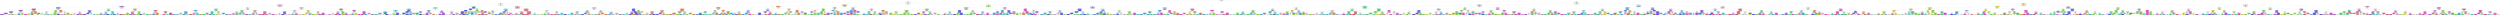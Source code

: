 digraph Tree {
node [shape=box, style="filled, rounded", color="black", fontname=helvetica] ;
edge [fontname=helvetica] ;
0 [label="X[350] <= 0.488\ngini = 0.9\nsamples = 55000\nvalue = [5444, 6179, 5470, 5638, 5307, 4987, 5417, 5715, 5389\n5454]\nclass = 1", fillcolor="#e2e53902"] ;
1 [label="X[568] <= 0.002\ngini = 0.88\nsamples = 35350\nvalue = [4976, 505, 4348, 1141, 4838, 2914, 4299, 5247, 2766\n4316]\nclass = 7", fillcolor="#a339e502"] ;
0 -> 1 [labeldistance=2.5, labelangle=45, headlabel="True"] ;
2 [label="X[430] <= 0.002\ngini = 0.838\nsamples = 21753\nvalue = [647, 337, 823, 742, 4639, 1511, 2499, 5057, 1294\n4204]\nclass = 7", fillcolor="#a339e506"] ;
1 -> 2 ;
3 [label="X[405] <= 0.065\ngini = 0.7\nsamples = 8687\nvalue = [240, 327, 517, 379, 454, 449, 272, 4516, 752, 781]\nclass = 7", fillcolor="#a339e578"] ;
2 -> 3 ;
4 [label="X[485] <= 0.037\ngini = 0.487\nsamples = 6246\nvalue = [232, 80, 392, 94, 309, 89, 158, 4410, 20, 462]\nclass = 7", fillcolor="#a339e5ae"] ;
3 -> 4 ;
5 [label="X[154] <= 0.002\ngini = 0.282\nsamples = 5077\nvalue = [165, 80, 296, 85, 15, 60, 22, 4286, 15, 53]\nclass = 7", fillcolor="#a339e5d5"] ;
4 -> 5 ;
6 [label="X[594] <= 0.084\ngini = 0.141\nsamples = 4594\nvalue = [72, 52, 73, 35, 15, 24, 14, 4257, 7, 45]\nclass = 7", fillcolor="#a339e5ec"] ;
5 -> 6 ;
7 [label="X[157] <= 0.002\ngini = 0.11\nsamples = 4513\nvalue = [3, 51, 73, 32, 15, 17, 14, 4256, 7, 45]\nclass = 7", fillcolor="#a339e5f0"] ;
6 -> 7 ;
8 [label="X[152] <= 0.033\ngini = 0.089\nsamples = 4460\nvalue = [2, 19, 70, 32, 13, 8, 12, 4255, 4, 45]\nclass = 7", fillcolor="#a339e5f3"] ;
7 -> 8 ;
9 [label="X[554] <= 0.014\ngini = 0.072\nsamples = 4402\nvalue = [2, 18, 43, 25, 10, 8, 6, 4241, 4, 45]\nclass = 7", fillcolor="#a339e5f6"] ;
8 -> 9 ;
10 [label="gini = 0.06\nsamples = 4356\nvalue = [1, 18, 23, 22, 10, 5, 5, 4224, 4, 44]\nclass = 7", fillcolor="#a339e5f7"] ;
9 -> 10 ;
11 [label="gini = 0.664\nsamples = 46\nvalue = [1, 0, 20, 3, 0, 3, 1, 17, 0, 1]\nclass = 2", fillcolor="#7be5391a"] ;
9 -> 11 ;
12 [label="X[203] <= 0.049\ngini = 0.697\nsamples = 58\nvalue = [0, 1, 27, 7, 3, 0, 6, 14, 0, 0]\nclass = 2", fillcolor="#7be5394b"] ;
8 -> 12 ;
13 [label="gini = 0.747\nsamples = 34\nvalue = [0, 1, 5, 5, 3, 0, 6, 14, 0, 0]\nclass = 7", fillcolor="#a339e549"] ;
12 -> 13 ;
14 [label="gini = 0.153\nsamples = 24\nvalue = [0, 0, 22, 2, 0, 0, 0, 0, 0, 0]\nclass = 2", fillcolor="#7be539e8"] ;
12 -> 14 ;
15 [label="X[406] <= 0.476\ngini = 0.597\nsamples = 53\nvalue = [1, 32, 3, 0, 2, 9, 2, 1, 3, 0]\nclass = 1", fillcolor="#e2e53985"] ;
7 -> 15 ;
16 [label="X[350] <= 0.002\ngini = 0.777\nsamples = 22\nvalue = [1, 2, 3, 0, 2, 9, 2, 1, 2, 0]\nclass = 5", fillcolor="#399de551"] ;
15 -> 16 ;
17 [label="gini = 0.857\nsamples = 14\nvalue = [1, 2, 3, 0, 2, 1, 2, 1, 2, 0]\nclass = 2", fillcolor="#7be53915"] ;
16 -> 17 ;
18 [label="gini = 0.0\nsamples = 8\nvalue = [0, 0, 0, 0, 0, 8, 0, 0, 0, 0]\nclass = 5", fillcolor="#399de5ff"] ;
16 -> 18 ;
19 [label="X[210] <= 0.869\ngini = 0.062\nsamples = 31\nvalue = [0, 30, 0, 0, 0, 0, 0, 0, 1, 0]\nclass = 1", fillcolor="#e2e539f6"] ;
15 -> 19 ;
20 [label="gini = 0.0\nsamples = 30\nvalue = [0, 30, 0, 0, 0, 0, 0, 0, 0, 0]\nclass = 1", fillcolor="#e2e539ff"] ;
19 -> 20 ;
21 [label="gini = 0.0\nsamples = 1\nvalue = [0, 0, 0, 0, 0, 0, 0, 0, 1, 0]\nclass = 8", fillcolor="#e539c0ff"] ;
19 -> 21 ;
22 [label="X[481] <= 0.016\ngini = 0.265\nsamples = 81\nvalue = [69, 1, 0, 3, 0, 7, 0, 1, 0, 0]\nclass = 0", fillcolor="#e58139d6"] ;
6 -> 22 ;
23 [label="X[348] <= 0.035\ngini = 0.653\nsamples = 14\nvalue = [3, 1, 0, 3, 0, 7, 0, 0, 0, 0]\nclass = 5", fillcolor="#399de55d"] ;
22 -> 23 ;
24 [label="X[428] <= 0.139\ngini = 0.688\nsamples = 8\nvalue = [3, 1, 0, 3, 0, 1, 0, 0, 0, 0]\nclass = 0", fillcolor="#e5813900"] ;
23 -> 24 ;
25 [label="gini = 0.56\nsamples = 5\nvalue = [0, 1, 0, 3, 0, 1, 0, 0, 0, 0]\nclass = 3", fillcolor="#39e55e7f"] ;
24 -> 25 ;
26 [label="gini = 0.0\nsamples = 3\nvalue = [3, 0, 0, 0, 0, 0, 0, 0, 0, 0]\nclass = 0", fillcolor="#e58139ff"] ;
24 -> 26 ;
27 [label="gini = 0.0\nsamples = 6\nvalue = [0, 0, 0, 0, 0, 6, 0, 0, 0, 0]\nclass = 5", fillcolor="#399de5ff"] ;
23 -> 27 ;
28 [label="X[342] <= 0.994\ngini = 0.029\nsamples = 67\nvalue = [66, 0, 0, 0, 0, 0, 0, 1, 0, 0]\nclass = 0", fillcolor="#e58139fb"] ;
22 -> 28 ;
29 [label="gini = 0.0\nsamples = 66\nvalue = [66, 0, 0, 0, 0, 0, 0, 0, 0, 0]\nclass = 0", fillcolor="#e58139ff"] ;
28 -> 29 ;
30 [label="gini = 0.0\nsamples = 1\nvalue = [0, 0, 0, 0, 0, 0, 0, 1, 0, 0]\nclass = 7", fillcolor="#a339e5ff"] ;
28 -> 30 ;
31 [label="X[454] <= 0.01\ngini = 0.726\nsamples = 483\nvalue = [93, 28, 223, 50, 0, 36, 8, 29, 8, 8]\nclass = 2", fillcolor="#7be53955"] ;
5 -> 31 ;
32 [label="X[544] <= 0.018\ngini = 0.636\nsamples = 386\nvalue = [3, 28, 221, 48, 0, 36, 7, 29, 8, 6]\nclass = 2", fillcolor="#7be53983"] ;
31 -> 32 ;
33 [label="X[320] <= 0.047\ngini = 0.781\nsamples = 140\nvalue = [3, 20, 26, 45, 0, 33, 0, 7, 0, 6]\nclass = 3", fillcolor="#39e55e1d"] ;
32 -> 33 ;
34 [label="X[435] <= 0.527\ngini = 0.751\nsamples = 74\nvalue = [2, 18, 24, 20, 0, 3, 0, 7, 0, 0]\nclass = 2", fillcolor="#7be53913"] ;
33 -> 34 ;
35 [label="gini = 0.609\nsamples = 39\nvalue = [2, 1, 23, 6, 0, 3, 0, 4, 0, 0]\nclass = 2", fillcolor="#7be53983"] ;
34 -> 35 ;
36 [label="gini = 0.596\nsamples = 35\nvalue = [0, 17, 1, 14, 0, 0, 0, 3, 0, 0]\nclass = 1", fillcolor="#e2e53924"] ;
34 -> 36 ;
37 [label="X[262] <= 0.188\ngini = 0.64\nsamples = 66\nvalue = [1, 2, 2, 25, 0, 30, 0, 0, 0, 6]\nclass = 5", fillcolor="#399de51f"] ;
33 -> 37 ;
38 [label="gini = 0.573\nsamples = 36\nvalue = [1, 2, 0, 22, 0, 7, 0, 0, 0, 4]\nclass = 3", fillcolor="#39e55e84"] ;
37 -> 38 ;
39 [label="gini = 0.393\nsamples = 30\nvalue = [0, 0, 2, 3, 0, 23, 0, 0, 0, 2]\nclass = 5", fillcolor="#399de5bd"] ;
37 -> 39 ;
40 [label="X[375] <= 0.022\ngini = 0.36\nsamples = 246\nvalue = [0, 8, 195, 3, 0, 3, 7, 22, 8, 0]\nclass = 2", fillcolor="#7be539c5"] ;
32 -> 40 ;
41 [label="X[606] <= 0.033\ngini = 0.259\nsamples = 228\nvalue = [0, 6, 195, 3, 0, 1, 0, 21, 2, 0]\nclass = 2", fillcolor="#7be539d6"] ;
40 -> 41 ;
42 [label="gini = 0.497\nsamples = 82\nvalue = [0, 5, 54, 1, 0, 0, 0, 21, 1, 0]\nclass = 2", fillcolor="#7be5398a"] ;
41 -> 42 ;
43 [label="gini = 0.067\nsamples = 146\nvalue = [0, 1, 141, 2, 0, 1, 0, 0, 1, 0]\nclass = 2", fillcolor="#7be539f6"] ;
41 -> 43 ;
44 [label="X[346] <= 0.049\ngini = 0.71\nsamples = 18\nvalue = [0, 2, 0, 0, 0, 2, 7, 1, 6, 0]\nclass = 6", fillcolor="#3c39e515"] ;
40 -> 44 ;
45 [label="gini = 0.0\nsamples = 7\nvalue = [0, 0, 0, 0, 0, 0, 7, 0, 0, 0]\nclass = 6", fillcolor="#3c39e5ff"] ;
44 -> 45 ;
46 [label="gini = 0.628\nsamples = 11\nvalue = [0, 2, 0, 0, 0, 2, 0, 1, 6, 0]\nclass = 8", fillcolor="#e539c071"] ;
44 -> 46 ;
47 [label="X[408] <= 0.004\ngini = 0.138\nsamples = 97\nvalue = [90, 0, 2, 2, 0, 0, 1, 0, 0, 2]\nclass = 0", fillcolor="#e58139ec"] ;
31 -> 47 ;
48 [label="gini = 0.0\nsamples = 90\nvalue = [90, 0, 0, 0, 0, 0, 0, 0, 0, 0]\nclass = 0", fillcolor="#e58139ff"] ;
47 -> 48 ;
49 [label="X[594] <= 0.253\ngini = 0.735\nsamples = 7\nvalue = [0, 0, 2, 2, 0, 0, 1, 0, 0, 2]\nclass = 2", fillcolor="#7be53900"] ;
47 -> 49 ;
50 [label="X[437] <= 0.737\ngini = 0.64\nsamples = 5\nvalue = [0, 0, 2, 0, 0, 0, 1, 0, 0, 2]\nclass = 2", fillcolor="#7be53900"] ;
49 -> 50 ;
51 [label="gini = 0.444\nsamples = 3\nvalue = [0, 0, 0, 0, 0, 0, 1, 0, 0, 2]\nclass = 9", fillcolor="#e539587f"] ;
50 -> 51 ;
52 [label="gini = 0.0\nsamples = 2\nvalue = [0, 0, 2, 0, 0, 0, 0, 0, 0, 0]\nclass = 2", fillcolor="#7be539ff"] ;
50 -> 52 ;
53 [label="gini = 0.0\nsamples = 2\nvalue = [0, 0, 0, 2, 0, 0, 0, 0, 0, 0]\nclass = 3", fillcolor="#39e55eff"] ;
49 -> 53 ;
54 [label="X[211] <= 0.037\ngini = 0.779\nsamples = 1169\nvalue = [67, 0, 96, 9, 294, 29, 136, 124, 5, 409]\nclass = 9", fillcolor="#e5395822"] ;
4 -> 54 ;
55 [label="X[487] <= 0.531\ngini = 0.683\nsamples = 502\nvalue = [21, 0, 39, 0, 247, 13, 123, 32, 1, 26]\nclass = 4", fillcolor="#39e5c553"] ;
54 -> 55 ;
56 [label="X[543] <= 0.671\ngini = 0.639\nsamples = 186\nvalue = [17, 0, 9, 0, 23, 7, 106, 14, 0, 10]\nclass = 6", fillcolor="#3c39e582"] ;
55 -> 56 ;
57 [label="X[267] <= 0.261\ngini = 0.836\nsamples = 72\nvalue = [14, 0, 7, 0, 14, 3, 11, 14, 0, 9]\nclass = 0", fillcolor="#e5813900"] ;
56 -> 57 ;
58 [label="X[464] <= 0.002\ngini = 0.787\nsamples = 51\nvalue = [14, 0, 7, 0, 13, 3, 11, 0, 0, 3]\nclass = 0", fillcolor="#e5813907"] ;
57 -> 58 ;
59 [label="gini = 0.558\nsamples = 22\nvalue = [14, 0, 2, 0, 1, 3, 2, 0, 0, 0]\nclass = 0", fillcolor="#e5813994"] ;
58 -> 59 ;
60 [label="gini = 0.692\nsamples = 29\nvalue = [0, 0, 5, 0, 12, 0, 9, 0, 0, 3]\nclass = 4", fillcolor="#39e5c526"] ;
58 -> 60 ;
61 [label="X[487] <= 0.025\ngini = 0.472\nsamples = 21\nvalue = [0, 0, 0, 0, 1, 0, 0, 14, 0, 6]\nclass = 7", fillcolor="#a339e588"] ;
57 -> 61 ;
62 [label="gini = 0.0\nsamples = 13\nvalue = [0, 0, 0, 0, 0, 0, 0, 13, 0, 0]\nclass = 7", fillcolor="#a339e5ff"] ;
61 -> 62 ;
63 [label="gini = 0.406\nsamples = 8\nvalue = [0, 0, 0, 0, 1, 0, 0, 1, 0, 6]\nclass = 9", fillcolor="#e53958b6"] ;
61 -> 63 ;
64 [label="X[242] <= 0.129\ngini = 0.297\nsamples = 114\nvalue = [3, 0, 2, 0, 9, 4, 95, 0, 0, 1]\nclass = 6", fillcolor="#3c39e5d1"] ;
56 -> 64 ;
65 [label="X[293] <= 0.288\ngini = 0.164\nsamples = 103\nvalue = [2, 0, 0, 0, 5, 2, 94, 0, 0, 0]\nclass = 6", fillcolor="#3c39e5e8"] ;
64 -> 65 ;
66 [label="gini = 0.078\nsamples = 98\nvalue = [0, 0, 0, 0, 4, 0, 94, 0, 0, 0]\nclass = 6", fillcolor="#3c39e5f4"] ;
65 -> 66 ;
67 [label="gini = 0.64\nsamples = 5\nvalue = [2, 0, 0, 0, 1, 2, 0, 0, 0, 0]\nclass = 0", fillcolor="#e5813900"] ;
65 -> 67 ;
68 [label="X[495] <= 0.049\ngini = 0.777\nsamples = 11\nvalue = [1, 0, 2, 0, 4, 2, 1, 0, 0, 1]\nclass = 4", fillcolor="#39e5c539"] ;
64 -> 68 ;
69 [label="gini = 0.722\nsamples = 6\nvalue = [1, 0, 2, 0, 0, 2, 0, 0, 0, 1]\nclass = 2", fillcolor="#7be53900"] ;
68 -> 69 ;
70 [label="gini = 0.32\nsamples = 5\nvalue = [0, 0, 0, 0, 4, 0, 1, 0, 0, 0]\nclass = 4", fillcolor="#39e5c5bf"] ;
68 -> 70 ;
71 [label="X[399] <= 0.006\ngini = 0.479\nsamples = 316\nvalue = [4, 0, 30, 0, 224, 6, 17, 18, 1, 16]\nclass = 4", fillcolor="#39e5c5ad"] ;
55 -> 71 ;
72 [label="X[429] <= 0.227\ngini = 0.718\nsamples = 70\nvalue = [1, 0, 29, 0, 16, 0, 2, 16, 1, 5]\nclass = 2", fillcolor="#7be5393d"] ;
71 -> 72 ;
73 [label="X[268] <= 0.582\ngini = 0.638\nsamples = 56\nvalue = [1, 0, 29, 0, 3, 0, 1, 16, 1, 5]\nclass = 2", fillcolor="#7be53953"] ;
72 -> 73 ;
74 [label="gini = 0.45\nsamples = 37\nvalue = [1, 0, 27, 0, 3, 0, 1, 2, 0, 3]\nclass = 2", fillcolor="#7be539b4"] ;
73 -> 74 ;
75 [label="gini = 0.432\nsamples = 19\nvalue = [0, 0, 2, 0, 0, 0, 0, 14, 1, 2]\nclass = 7", fillcolor="#a339e5b4"] ;
73 -> 75 ;
76 [label="X[497] <= 0.496\ngini = 0.133\nsamples = 14\nvalue = [0, 0, 0, 0, 13, 0, 1, 0, 0, 0]\nclass = 4", fillcolor="#39e5c5eb"] ;
72 -> 76 ;
77 [label="gini = 0.0\nsamples = 13\nvalue = [0, 0, 0, 0, 13, 0, 0, 0, 0, 0]\nclass = 4", fillcolor="#39e5c5ff"] ;
76 -> 77 ;
78 [label="gini = 0.0\nsamples = 1\nvalue = [0, 0, 0, 0, 0, 0, 1, 0, 0, 0]\nclass = 6", fillcolor="#3c39e5ff"] ;
76 -> 78 ;
79 [label="X[294] <= 0.173\ngini = 0.279\nsamples = 246\nvalue = [3, 0, 1, 0, 208, 6, 15, 2, 0, 11]\nclass = 4", fillcolor="#39e5c5d5"] ;
71 -> 79 ;
80 [label="X[97] <= 0.016\ngini = 0.179\nsamples = 228\nvalue = [0, 0, 1, 0, 206, 0, 15, 0, 0, 6]\nclass = 4", fillcolor="#39e5c5e5"] ;
79 -> 80 ;
81 [label="gini = 0.122\nsamples = 219\nvalue = [0, 0, 1, 0, 205, 0, 7, 0, 0, 6]\nclass = 4", fillcolor="#39e5c5ee"] ;
80 -> 81 ;
82 [label="gini = 0.198\nsamples = 9\nvalue = [0, 0, 0, 0, 1, 0, 8, 0, 0, 0]\nclass = 6", fillcolor="#3c39e5df"] ;
80 -> 82 ;
83 [label="X[356] <= 0.327\ngini = 0.759\nsamples = 18\nvalue = [3, 0, 0, 0, 2, 6, 0, 2, 0, 5]\nclass = 5", fillcolor="#399de514"] ;
79 -> 83 ;
84 [label="gini = 0.686\nsamples = 13\nvalue = [3, 0, 0, 0, 2, 6, 0, 2, 0, 0]\nclass = 5", fillcolor="#399de54d"] ;
83 -> 84 ;
85 [label="gini = 0.0\nsamples = 5\nvalue = [0, 0, 0, 0, 0, 0, 0, 0, 0, 5]\nclass = 9", fillcolor="#e53958ff"] ;
83 -> 85 ;
86 [label="X[427] <= 0.002\ngini = 0.633\nsamples = 667\nvalue = [46, 0, 57, 9, 47, 16, 13, 92, 4, 383]\nclass = 9", fillcolor="#e5395881"] ;
54 -> 86 ;
87 [label="X[154] <= 0.004\ngini = 0.702\nsamples = 194\nvalue = [2, 0, 55, 9, 3, 4, 2, 82, 0, 37]\nclass = 7", fillcolor="#a339e532"] ;
86 -> 87 ;
88 [label="X[574] <= 0.09\ngini = 0.59\nsamples = 136\nvalue = [1, 0, 12, 6, 2, 2, 0, 79, 0, 34]\nclass = 7", fillcolor="#a339e571"] ;
87 -> 88 ;
89 [label="X[541] <= 0.571\ngini = 0.651\nsamples = 54\nvalue = [0, 0, 6, 6, 1, 2, 0, 10, 0, 29]\nclass = 9", fillcolor="#e539586e"] ;
88 -> 89 ;
90 [label="gini = 0.574\nsamples = 48\nvalue = [0, 0, 0, 6, 1, 2, 0, 10, 0, 29]\nclass = 9", fillcolor="#e539587f"] ;
89 -> 90 ;
91 [label="gini = 0.0\nsamples = 6\nvalue = [0, 0, 6, 0, 0, 0, 0, 0, 0, 0]\nclass = 2", fillcolor="#7be539ff"] ;
89 -> 91 ;
92 [label="X[400] <= 0.022\ngini = 0.283\nsamples = 82\nvalue = [1, 0, 6, 0, 1, 0, 0, 69, 0, 5]\nclass = 7", fillcolor="#a339e5d3"] ;
88 -> 92 ;
93 [label="gini = 0.191\nsamples = 77\nvalue = [1, 0, 6, 0, 0, 0, 0, 69, 0, 1]\nclass = 7", fillcolor="#a339e5e2"] ;
92 -> 93 ;
94 [label="gini = 0.32\nsamples = 5\nvalue = [0, 0, 0, 0, 1, 0, 0, 0, 0, 4]\nclass = 9", fillcolor="#e53958bf"] ;
92 -> 94 ;
95 [label="X[659] <= 0.006\ngini = 0.439\nsamples = 58\nvalue = [1, 0, 43, 3, 1, 2, 2, 3, 0, 3]\nclass = 2", fillcolor="#7be539b9"] ;
87 -> 95 ;
96 [label="X[347] <= 0.859\ngini = 0.182\nsamples = 41\nvalue = [0, 0, 37, 0, 1, 0, 2, 1, 0, 0]\nclass = 2", fillcolor="#7be539e5"] ;
95 -> 96 ;
97 [label="gini = 0.099\nsamples = 39\nvalue = [0, 0, 37, 0, 1, 0, 0, 1, 0, 0]\nclass = 2", fillcolor="#7be539f2"] ;
96 -> 97 ;
98 [label="gini = 0.0\nsamples = 2\nvalue = [0, 0, 0, 0, 0, 0, 2, 0, 0, 0]\nclass = 6", fillcolor="#3c39e5ff"] ;
96 -> 98 ;
99 [label="X[351] <= 0.216\ngini = 0.782\nsamples = 17\nvalue = [1, 0, 6, 3, 0, 2, 0, 2, 0, 3]\nclass = 2", fillcolor="#7be53937"] ;
95 -> 99 ;
100 [label="gini = 0.724\nsamples = 14\nvalue = [1, 0, 6, 0, 0, 2, 0, 2, 0, 3]\nclass = 2", fillcolor="#7be53946"] ;
99 -> 100 ;
101 [label="gini = 0.0\nsamples = 3\nvalue = [0, 0, 0, 3, 0, 0, 0, 0, 0, 0]\nclass = 3", fillcolor="#39e55eff"] ;
99 -> 101 ;
102 [label="X[437] <= 0.004\ngini = 0.446\nsamples = 473\nvalue = [44, 0, 2, 0, 44, 12, 11, 10, 4, 346]\nclass = 9", fillcolor="#e53958b4"] ;
86 -> 102 ;
103 [label="X[541] <= 0.531\ngini = 0.59\nsamples = 74\nvalue = [44, 0, 0, 0, 1, 10, 2, 3, 0, 14]\nclass = 0", fillcolor="#e5813980"] ;
102 -> 103 ;
104 [label="X[189] <= 0.076\ngini = 0.72\nsamples = 34\nvalue = [6, 0, 0, 0, 1, 9, 1, 3, 0, 14]\nclass = 9", fillcolor="#e5395833"] ;
103 -> 104 ;
105 [label="gini = 0.639\nsamples = 26\nvalue = [6, 0, 0, 0, 1, 1, 1, 3, 0, 14]\nclass = 9", fillcolor="#e5395866"] ;
104 -> 105 ;
106 [label="gini = 0.0\nsamples = 8\nvalue = [0, 0, 0, 0, 0, 8, 0, 0, 0, 0]\nclass = 5", fillcolor="#399de5ff"] ;
104 -> 106 ;
107 [label="X[491] <= 0.357\ngini = 0.096\nsamples = 40\nvalue = [38, 0, 0, 0, 0, 1, 1, 0, 0, 0]\nclass = 0", fillcolor="#e58139f2"] ;
103 -> 107 ;
108 [label="gini = 0.0\nsamples = 38\nvalue = [38, 0, 0, 0, 0, 0, 0, 0, 0, 0]\nclass = 0", fillcolor="#e58139ff"] ;
107 -> 108 ;
109 [label="gini = 0.5\nsamples = 2\nvalue = [0, 0, 0, 0, 0, 1, 1, 0, 0, 0]\nclass = 5", fillcolor="#399de500"] ;
107 -> 109 ;
110 [label="X[235] <= 0.129\ngini = 0.295\nsamples = 399\nvalue = [0, 0, 2, 0, 43, 2, 9, 7, 4, 332]\nclass = 9", fillcolor="#e53958cf"] ;
102 -> 110 ;
111 [label="X[468] <= 0.004\ngini = 0.533\nsamples = 92\nvalue = [0, 0, 1, 0, 38, 1, 2, 0, 0, 50]\nclass = 9", fillcolor="#e5395839"] ;
110 -> 111 ;
112 [label="gini = 0.361\nsamples = 58\nvalue = [0, 0, 1, 0, 11, 1, 0, 0, 0, 45]\nclass = 9", fillcolor="#e53958b8"] ;
111 -> 112 ;
113 [label="gini = 0.344\nsamples = 34\nvalue = [0, 0, 0, 0, 27, 0, 2, 0, 0, 5]\nclass = 4", fillcolor="#39e5c5c1"] ;
111 -> 113 ;
114 [label="X[126] <= 0.125\ngini = 0.155\nsamples = 307\nvalue = [0, 0, 1, 0, 5, 1, 7, 7, 4, 282]\nclass = 9", fillcolor="#e53958ea"] ;
110 -> 114 ;
115 [label="gini = 0.116\nsamples = 300\nvalue = [0, 0, 1, 0, 3, 1, 2, 7, 4, 282]\nclass = 9", fillcolor="#e53958ef"] ;
114 -> 115 ;
116 [label="gini = 0.408\nsamples = 7\nvalue = [0, 0, 0, 0, 2, 0, 5, 0, 0, 0]\nclass = 6", fillcolor="#3c39e599"] ;
114 -> 116 ;
117 [label="X[516] <= 0.057\ngini = 0.837\nsamples = 2441\nvalue = [8, 247, 125, 285, 145, 360, 114, 106, 732, 319]\nclass = 8", fillcolor="#e539c02e"] ;
3 -> 117 ;
118 [label="X[353] <= 0.002\ngini = 0.78\nsamples = 1084\nvalue = [4, 28, 10, 263, 102, 336, 6, 20, 69, 246]\nclass = 5", fillcolor="#399de517"] ;
117 -> 118 ;
119 [label="X[322] <= 0.049\ngini = 0.587\nsamples = 542\nvalue = [4, 28, 2, 126, 18, 322, 4, 1, 14, 23]\nclass = 5", fillcolor="#399de578"] ;
118 -> 119 ;
120 [label="X[355] <= 0.049\ngini = 0.41\nsamples = 386\nvalue = [2, 16, 2, 22, 15, 294, 2, 1, 12, 20]\nclass = 5", fillcolor="#399de5bf"] ;
119 -> 120 ;
121 [label="X[656] <= 0.012\ngini = 0.319\nsamples = 358\nvalue = [1, 16, 2, 20, 6, 294, 2, 0, 7, 10]\nclass = 5", fillcolor="#399de5cf"] ;
120 -> 121 ;
122 [label="X[461] <= 0.159\ngini = 0.722\nsamples = 76\nvalue = [0, 16, 1, 6, 6, 35, 2, 0, 5, 5]\nclass = 5", fillcolor="#399de551"] ;
121 -> 122 ;
123 [label="gini = 0.545\nsamples = 49\nvalue = [0, 1, 1, 5, 4, 32, 1, 0, 0, 5]\nclass = 5", fillcolor="#399de59c"] ;
122 -> 123 ;
124 [label="gini = 0.636\nsamples = 27\nvalue = [0, 15, 0, 1, 2, 3, 1, 0, 5, 0]\nclass = 1", fillcolor="#e2e53974"] ;
122 -> 124 ;
125 [label="X[148] <= 0.422\ngini = 0.154\nsamples = 282\nvalue = [1, 0, 1, 14, 0, 259, 0, 0, 2, 5]\nclass = 5", fillcolor="#399de5e9"] ;
121 -> 125 ;
126 [label="gini = 0.114\nsamples = 271\nvalue = [1, 0, 1, 7, 0, 255, 0, 0, 2, 5]\nclass = 5", fillcolor="#399de5f0"] ;
125 -> 126 ;
127 [label="gini = 0.463\nsamples = 11\nvalue = [0, 0, 0, 7, 0, 4, 0, 0, 0, 0]\nclass = 3", fillcolor="#39e55e6d"] ;
125 -> 127 ;
128 [label="X[372] <= 0.927\ngini = 0.73\nsamples = 28\nvalue = [1, 0, 0, 2, 9, 0, 0, 1, 5, 10]\nclass = 9", fillcolor="#e539580d"] ;
120 -> 128 ;
129 [label="X[658] <= 0.973\ngini = 0.599\nsamples = 18\nvalue = [0, 0, 0, 2, 0, 0, 0, 1, 5, 10]\nclass = 9", fillcolor="#e5395862"] ;
128 -> 129 ;
130 [label="gini = 0.165\nsamples = 11\nvalue = [0, 0, 0, 0, 0, 0, 0, 1, 0, 10]\nclass = 9", fillcolor="#e53958e6"] ;
129 -> 130 ;
131 [label="gini = 0.408\nsamples = 7\nvalue = [0, 0, 0, 2, 0, 0, 0, 0, 5, 0]\nclass = 8", fillcolor="#e539c099"] ;
129 -> 131 ;
132 [label="X[592] <= 0.237\ngini = 0.18\nsamples = 10\nvalue = [1, 0, 0, 0, 9, 0, 0, 0, 0, 0]\nclass = 4", fillcolor="#39e5c5e3"] ;
128 -> 132 ;
133 [label="gini = 0.0\nsamples = 9\nvalue = [0, 0, 0, 0, 9, 0, 0, 0, 0, 0]\nclass = 4", fillcolor="#39e5c5ff"] ;
132 -> 133 ;
134 [label="gini = 0.0\nsamples = 1\nvalue = [1, 0, 0, 0, 0, 0, 0, 0, 0, 0]\nclass = 0", fillcolor="#e58139ff"] ;
132 -> 134 ;
135 [label="X[546] <= 0.008\ngini = 0.516\nsamples = 156\nvalue = [2, 12, 0, 104, 3, 28, 2, 0, 2, 3]\nclass = 3", fillcolor="#39e55e97"] ;
119 -> 135 ;
136 [label="X[264] <= 0.902\ngini = 0.185\nsamples = 110\nvalue = [0, 0, 0, 99, 1, 7, 0, 0, 1, 2]\nclass = 3", fillcolor="#39e55ee4"] ;
135 -> 136 ;
137 [label="X[263] <= 0.327\ngini = 0.076\nsamples = 103\nvalue = [0, 0, 0, 99, 0, 1, 0, 0, 1, 2]\nclass = 3", fillcolor="#39e55ef5"] ;
136 -> 137 ;
138 [label="gini = 0.02\nsamples = 99\nvalue = [0, 0, 0, 98, 0, 1, 0, 0, 0, 0]\nclass = 3", fillcolor="#39e55efc"] ;
137 -> 138 ;
139 [label="gini = 0.625\nsamples = 4\nvalue = [0, 0, 0, 1, 0, 0, 0, 0, 1, 2]\nclass = 9", fillcolor="#e5395855"] ;
137 -> 139 ;
140 [label="X[690] <= 0.5\ngini = 0.245\nsamples = 7\nvalue = [0, 0, 0, 0, 1, 6, 0, 0, 0, 0]\nclass = 5", fillcolor="#399de5d4"] ;
136 -> 140 ;
141 [label="gini = 0.0\nsamples = 6\nvalue = [0, 0, 0, 0, 0, 6, 0, 0, 0, 0]\nclass = 5", fillcolor="#399de5ff"] ;
140 -> 141 ;
142 [label="gini = 0.0\nsamples = 1\nvalue = [0, 0, 0, 0, 1, 0, 0, 0, 0, 0]\nclass = 4", fillcolor="#39e5c5ff"] ;
140 -> 142 ;
143 [label="X[243] <= 0.004\ngini = 0.705\nsamples = 46\nvalue = [2, 12, 0, 5, 2, 21, 2, 0, 1, 1]\nclass = 5", fillcolor="#399de544"] ;
135 -> 143 ;
144 [label="X[436] <= 0.063\ngini = 0.72\nsamples = 25\nvalue = [1, 12, 0, 4, 2, 2, 2, 0, 1, 1]\nclass = 1", fillcolor="#e2e53961"] ;
143 -> 144 ;
145 [label="gini = 0.0\nsamples = 12\nvalue = [0, 12, 0, 0, 0, 0, 0, 0, 0, 0]\nclass = 1", fillcolor="#e2e539ff"] ;
144 -> 145 ;
146 [label="gini = 0.817\nsamples = 13\nvalue = [1, 0, 0, 4, 2, 2, 2, 0, 1, 1]\nclass = 3", fillcolor="#39e55e2e"] ;
144 -> 146 ;
147 [label="X[404] <= 0.116\ngini = 0.177\nsamples = 21\nvalue = [1, 0, 0, 1, 0, 19, 0, 0, 0, 0]\nclass = 5", fillcolor="#399de5e6"] ;
143 -> 147 ;
148 [label="gini = 0.5\nsamples = 2\nvalue = [1, 0, 0, 1, 0, 0, 0, 0, 0, 0]\nclass = 0", fillcolor="#e5813900"] ;
147 -> 148 ;
149 [label="gini = 0.0\nsamples = 19\nvalue = [0, 0, 0, 0, 0, 19, 0, 0, 0, 0]\nclass = 5", fillcolor="#399de5ff"] ;
147 -> 149 ;
150 [label="X[346] <= 0.004\ngini = 0.73\nsamples = 542\nvalue = [0, 0, 8, 137, 84, 14, 2, 19, 55, 223]\nclass = 9", fillcolor="#e5395836"] ;
118 -> 150 ;
151 [label="X[181] <= 0.022\ngini = 0.587\nsamples = 197\nvalue = [0, 0, 8, 121, 7, 4, 1, 14, 12, 30]\nclass = 3", fillcolor="#39e55e8b"] ;
150 -> 151 ;
152 [label="X[593] <= 0.314\ngini = 0.74\nsamples = 65\nvalue = [0, 0, 4, 15, 6, 0, 1, 14, 0, 25]\nclass = 9", fillcolor="#e5395833"] ;
151 -> 152 ;
153 [label="X[267] <= 0.58\ngini = 0.695\nsamples = 54\nvalue = [0, 0, 4, 4, 6, 0, 1, 14, 0, 25]\nclass = 9", fillcolor="#e5395846"] ;
152 -> 153 ;
154 [label="gini = 0.557\nsamples = 32\nvalue = [0, 0, 4, 1, 6, 0, 1, 0, 0, 20]\nclass = 9", fillcolor="#e5395889"] ;
153 -> 154 ;
155 [label="gini = 0.525\nsamples = 22\nvalue = [0, 0, 0, 3, 0, 0, 0, 14, 0, 5]\nclass = 7", fillcolor="#a339e587"] ;
153 -> 155 ;
156 [label="gini = 0.0\nsamples = 11\nvalue = [0, 0, 0, 11, 0, 0, 0, 0, 0, 0]\nclass = 3", fillcolor="#39e55eff"] ;
152 -> 156 ;
157 [label="X[348] <= 0.635\ngini = 0.344\nsamples = 132\nvalue = [0, 0, 4, 106, 1, 4, 0, 0, 12, 5]\nclass = 3", fillcolor="#39e55ec8"] ;
151 -> 157 ;
158 [label="X[371] <= 0.1\ngini = 0.148\nsamples = 115\nvalue = [0, 0, 4, 106, 0, 0, 0, 0, 2, 3]\nclass = 3", fillcolor="#39e55eea"] ;
157 -> 158 ;
159 [label="gini = 0.054\nsamples = 109\nvalue = [0, 0, 3, 106, 0, 0, 0, 0, 0, 0]\nclass = 3", fillcolor="#39e55ef8"] ;
158 -> 159 ;
160 [label="gini = 0.611\nsamples = 6\nvalue = [0, 0, 1, 0, 0, 0, 0, 0, 2, 3]\nclass = 9", fillcolor="#e5395840"] ;
158 -> 160 ;
161 [label="X[542] <= 0.292\ngini = 0.581\nsamples = 17\nvalue = [0, 0, 0, 0, 1, 4, 0, 0, 10, 2]\nclass = 8", fillcolor="#e539c076"] ;
157 -> 161 ;
162 [label="gini = 0.571\nsamples = 7\nvalue = [0, 0, 0, 0, 1, 4, 0, 0, 0, 2]\nclass = 5", fillcolor="#399de566"] ;
161 -> 162 ;
163 [label="gini = 0.0\nsamples = 10\nvalue = [0, 0, 0, 0, 0, 0, 0, 0, 10, 0]\nclass = 8", fillcolor="#e539c0ff"] ;
161 -> 163 ;
164 [label="X[210] <= 0.088\ngini = 0.618\nsamples = 345\nvalue = [0, 0, 0, 16, 77, 10, 1, 5, 43, 193]\nclass = 9", fillcolor="#e539586e"] ;
150 -> 164 ;
165 [label="X[155] <= 0.075\ngini = 0.529\nsamples = 102\nvalue = [0, 0, 0, 5, 68, 3, 1, 4, 10, 11]\nclass = 4", fillcolor="#39e5c5a0"] ;
164 -> 165 ;
166 [label="X[266] <= 0.124\ngini = 0.334\nsamples = 83\nvalue = [0, 0, 0, 0, 67, 0, 1, 4, 2, 9]\nclass = 4", fillcolor="#39e5c5c8"] ;
165 -> 166 ;
167 [label="gini = 0.158\nsamples = 72\nvalue = [0, 0, 0, 0, 66, 0, 1, 2, 1, 2]\nclass = 4", fillcolor="#39e5c5e9"] ;
166 -> 167 ;
168 [label="gini = 0.545\nsamples = 11\nvalue = [0, 0, 0, 0, 1, 0, 0, 2, 1, 7]\nclass = 9", fillcolor="#e539588e"] ;
166 -> 168 ;
169 [label="X[660] <= 0.514\ngini = 0.715\nsamples = 19\nvalue = [0, 0, 0, 5, 1, 3, 0, 0, 8, 2]\nclass = 8", fillcolor="#e539c037"] ;
165 -> 169 ;
170 [label="gini = 0.722\nsamples = 12\nvalue = [0, 0, 0, 5, 1, 3, 0, 0, 1, 2]\nclass = 3", fillcolor="#39e55e39"] ;
169 -> 170 ;
171 [label="gini = 0.0\nsamples = 7\nvalue = [0, 0, 0, 0, 0, 0, 0, 0, 7, 0]\nclass = 8", fillcolor="#e539c0ff"] ;
169 -> 171 ;
172 [label="X[579] <= 0.035\ngini = 0.416\nsamples = 243\nvalue = [0, 0, 0, 11, 9, 7, 0, 1, 33, 182]\nclass = 9", fillcolor="#e53958b5"] ;
164 -> 172 ;
173 [label="X[157] <= 0.665\ngini = 0.274\nsamples = 204\nvalue = [0, 0, 0, 4, 9, 3, 0, 1, 14, 173]\nclass = 9", fillcolor="#e53958d5"] ;
172 -> 173 ;
174 [label="gini = 0.209\nsamples = 195\nvalue = [0, 0, 0, 3, 9, 2, 0, 1, 7, 173]\nclass = 9", fillcolor="#e53958e1"] ;
173 -> 174 ;
175 [label="gini = 0.37\nsamples = 9\nvalue = [0, 0, 0, 1, 0, 1, 0, 0, 7, 0]\nclass = 8", fillcolor="#e539c0bf"] ;
173 -> 175 ;
176 [label="X[435] <= 0.925\ngini = 0.667\nsamples = 39\nvalue = [0, 0, 0, 7, 0, 4, 0, 0, 19, 9]\nclass = 8", fillcolor="#e539c055"] ;
172 -> 176 ;
177 [label="gini = 0.676\nsamples = 19\nvalue = [0, 0, 0, 6, 0, 4, 0, 0, 1, 8]\nclass = 9", fillcolor="#e5395827"] ;
176 -> 177 ;
178 [label="gini = 0.185\nsamples = 20\nvalue = [0, 0, 0, 1, 0, 0, 0, 0, 18, 1]\nclass = 8", fillcolor="#e539c0e4"] ;
176 -> 178 ;
179 [label="X[658] <= 0.025\ngini = 0.713\nsamples = 1357\nvalue = [4, 219, 115, 22, 43, 24, 108, 86, 663, 73]\nclass = 8", fillcolor="#e539c063"] ;
117 -> 179 ;
180 [label="X[323] <= 0.233\ngini = 0.816\nsamples = 626\nvalue = [1, 207, 67, 6, 39, 14, 106, 67, 52, 67]\nclass = 1", fillcolor="#e2e53932"] ;
179 -> 180 ;
181 [label="X[298] <= 0.116\ngini = 0.822\nsamples = 330\nvalue = [1, 11, 29, 5, 35, 10, 103, 33, 44, 59]\nclass = 6", fillcolor="#3c39e529"] ;
180 -> 181 ;
182 [label="X[576] <= 0.122\ngini = 0.463\nsamples = 134\nvalue = [0, 2, 4, 2, 8, 5, 97, 1, 9, 6]\nclass = 6", fillcolor="#3c39e5b4"] ;
181 -> 182 ;
183 [label="X[213] <= 0.135\ngini = 0.83\nsamples = 33\nvalue = [0, 1, 1, 1, 7, 5, 6, 0, 6, 6]\nclass = 4", fillcolor="#39e5c509"] ;
182 -> 183 ;
184 [label="gini = 0.692\nsamples = 17\nvalue = [0, 1, 1, 1, 7, 0, 6, 0, 0, 1]\nclass = 4", fillcolor="#39e5c517"] ;
183 -> 184 ;
185 [label="gini = 0.664\nsamples = 16\nvalue = [0, 0, 0, 0, 0, 5, 0, 0, 6, 5]\nclass = 8", fillcolor="#e539c017"] ;
183 -> 185 ;
186 [label="X[627] <= 0.051\ngini = 0.186\nsamples = 101\nvalue = [0, 1, 3, 1, 1, 0, 91, 1, 3, 0]\nclass = 6", fillcolor="#3c39e5e5"] ;
182 -> 186 ;
187 [label="gini = 0.084\nsamples = 93\nvalue = [0, 1, 1, 1, 1, 0, 89, 0, 0, 0]\nclass = 6", fillcolor="#3c39e5f4"] ;
186 -> 187 ;
188 [label="gini = 0.719\nsamples = 8\nvalue = [0, 0, 2, 0, 0, 0, 2, 1, 3, 0]\nclass = 8", fillcolor="#e539c02a"] ;
186 -> 188 ;
189 [label="X[213] <= 0.222\ngini = 0.829\nsamples = 196\nvalue = [1, 9, 25, 3, 27, 5, 6, 32, 35, 53]\nclass = 9", fillcolor="#e539581d"] ;
181 -> 189 ;
190 [label="X[375] <= 0.978\ngini = 0.777\nsamples = 79\nvalue = [0, 6, 9, 0, 26, 5, 6, 3, 23, 1]\nclass = 4", fillcolor="#39e5c50e"] ;
189 -> 190 ;
191 [label="gini = 0.776\nsamples = 55\nvalue = [0, 6, 9, 0, 4, 4, 6, 3, 22, 1]\nclass = 8", fillcolor="#e539c048"] ;
190 -> 191 ;
192 [label="gini = 0.156\nsamples = 24\nvalue = [0, 0, 0, 0, 22, 1, 0, 0, 1, 0]\nclass = 4", fillcolor="#39e5c5e9"] ;
190 -> 192 ;
193 [label="X[461] <= 0.582\ngini = 0.71\nsamples = 117\nvalue = [1, 3, 16, 3, 1, 0, 0, 29, 12, 52]\nclass = 9", fillcolor="#e5395843"] ;
189 -> 193 ;
194 [label="gini = 0.254\nsamples = 43\nvalue = [1, 0, 2, 0, 0, 0, 0, 2, 1, 37]\nclass = 9", fillcolor="#e53958da"] ;
193 -> 194 ;
195 [label="gini = 0.764\nsamples = 74\nvalue = [0, 3, 14, 3, 1, 0, 0, 27, 11, 15]\nclass = 7", fillcolor="#a339e534"] ;
193 -> 195 ;
196 [label="X[236] <= 0.014\ngini = 0.53\nsamples = 296\nvalue = [0, 196, 38, 1, 4, 4, 3, 34, 8, 8]\nclass = 1", fillcolor="#e2e5399c"] ;
180 -> 196 ;
197 [label="X[576] <= 0.027\ngini = 0.234\nsamples = 225\nvalue = [0, 196, 18, 0, 1, 2, 3, 1, 4, 0]\nclass = 1", fillcolor="#e2e539db"] ;
196 -> 197 ;
198 [label="X[375] <= 0.225\ngini = 0.094\nsamples = 206\nvalue = [0, 196, 3, 0, 1, 2, 0, 1, 3, 0]\nclass = 1", fillcolor="#e2e539f2"] ;
197 -> 198 ;
199 [label="gini = 0.039\nsamples = 200\nvalue = [0, 196, 2, 0, 0, 0, 0, 1, 1, 0]\nclass = 1", fillcolor="#e2e539fa"] ;
198 -> 199 ;
200 [label="gini = 0.722\nsamples = 6\nvalue = [0, 0, 1, 0, 1, 2, 0, 0, 2, 0]\nclass = 5", fillcolor="#399de500"] ;
198 -> 200 ;
201 [label="X[152] <= 0.09\ngini = 0.349\nsamples = 19\nvalue = [0, 0, 15, 0, 0, 0, 3, 0, 1, 0]\nclass = 2", fillcolor="#7be539bf"] ;
197 -> 201 ;
202 [label="gini = 0.56\nsamples = 5\nvalue = [0, 0, 1, 0, 0, 0, 3, 0, 1, 0]\nclass = 6", fillcolor="#3c39e57f"] ;
201 -> 202 ;
203 [label="gini = 0.0\nsamples = 14\nvalue = [0, 0, 14, 0, 0, 0, 0, 0, 0, 0]\nclass = 2", fillcolor="#7be539ff"] ;
201 -> 203 ;
204 [label="X[683] <= 0.057\ngini = 0.686\nsamples = 71\nvalue = [0, 0, 20, 1, 3, 2, 0, 33, 4, 8]\nclass = 7", fillcolor="#a339e541"] ;
196 -> 204 ;
205 [label="X[428] <= 0.212\ngini = 0.599\nsamples = 34\nvalue = [0, 0, 20, 1, 0, 2, 0, 3, 1, 7]\nclass = 2", fillcolor="#7be5397b"] ;
204 -> 205 ;
206 [label="gini = 0.469\nsamples = 28\nvalue = [0, 0, 20, 1, 0, 2, 0, 3, 1, 1]\nclass = 2", fillcolor="#7be539ad"] ;
205 -> 206 ;
207 [label="gini = 0.0\nsamples = 6\nvalue = [0, 0, 0, 0, 0, 0, 0, 0, 0, 6]\nclass = 9", fillcolor="#e53958ff"] ;
205 -> 207 ;
208 [label="X[376] <= 0.696\ngini = 0.329\nsamples = 37\nvalue = [0, 0, 0, 0, 3, 0, 0, 30, 3, 1]\nclass = 7", fillcolor="#a339e5cb"] ;
204 -> 208 ;
209 [label="gini = 0.0\nsamples = 30\nvalue = [0, 0, 0, 0, 0, 0, 0, 30, 0, 0]\nclass = 7", fillcolor="#a339e5ff"] ;
208 -> 209 ;
210 [label="gini = 0.612\nsamples = 7\nvalue = [0, 0, 0, 0, 3, 0, 0, 0, 3, 1]\nclass = 4", fillcolor="#39e5c500"] ;
208 -> 210 ;
211 [label="X[376] <= 0.008\ngini = 0.295\nsamples = 731\nvalue = [3, 12, 48, 16, 4, 10, 2, 19, 611, 6]\nclass = 8", fillcolor="#e539c0d2"] ;
179 -> 211 ;
212 [label="X[607] <= 0.002\ngini = 0.681\nsamples = 93\nvalue = [0, 4, 47, 10, 0, 0, 0, 18, 9, 5]\nclass = 2", fillcolor="#7be53963"] ;
211 -> 212 ;
213 [label="X[714] <= 0.018\ngini = 0.782\nsamples = 50\nvalue = [0, 4, 6, 9, 0, 0, 0, 18, 8, 5]\nclass = 7", fillcolor="#a339e538"] ;
212 -> 213 ;
214 [label="X[211] <= 0.108\ngini = 0.807\nsamples = 32\nvalue = [0, 4, 6, 8, 0, 0, 0, 3, 8, 3]\nclass = 3", fillcolor="#39e55e00"] ;
213 -> 214 ;
215 [label="gini = 0.46\nsamples = 10\nvalue = [0, 2, 1, 0, 0, 0, 0, 0, 7, 0]\nclass = 8", fillcolor="#e539c09f"] ;
214 -> 215 ;
216 [label="gini = 0.769\nsamples = 22\nvalue = [0, 2, 5, 8, 0, 0, 0, 3, 1, 3]\nclass = 3", fillcolor="#39e55e2d"] ;
214 -> 216 ;
217 [label="X[267] <= 0.224\ngini = 0.29\nsamples = 18\nvalue = [0, 0, 0, 1, 0, 0, 0, 15, 0, 2]\nclass = 7", fillcolor="#a339e5cf"] ;
213 -> 217 ;
218 [label="gini = 0.0\nsamples = 2\nvalue = [0, 0, 0, 0, 0, 0, 0, 0, 0, 2]\nclass = 9", fillcolor="#e53958ff"] ;
217 -> 218 ;
219 [label="gini = 0.117\nsamples = 16\nvalue = [0, 0, 0, 1, 0, 0, 0, 15, 0, 0]\nclass = 7", fillcolor="#a339e5ee"] ;
217 -> 219 ;
220 [label="X[682] <= 0.988\ngini = 0.09\nsamples = 43\nvalue = [0, 0, 41, 1, 0, 0, 0, 0, 1, 0]\nclass = 2", fillcolor="#7be539f3"] ;
212 -> 220 ;
221 [label="X[374] <= 0.388\ngini = 0.046\nsamples = 42\nvalue = [0, 0, 41, 0, 0, 0, 0, 0, 1, 0]\nclass = 2", fillcolor="#7be539f9"] ;
220 -> 221 ;
222 [label="gini = 0.0\nsamples = 41\nvalue = [0, 0, 41, 0, 0, 0, 0, 0, 0, 0]\nclass = 2", fillcolor="#7be539ff"] ;
221 -> 222 ;
223 [label="gini = 0.0\nsamples = 1\nvalue = [0, 0, 0, 0, 0, 0, 0, 0, 1, 0]\nclass = 8", fillcolor="#e539c0ff"] ;
221 -> 223 ;
224 [label="gini = 0.0\nsamples = 1\nvalue = [0, 0, 0, 1, 0, 0, 0, 0, 0, 0]\nclass = 3", fillcolor="#39e55eff"] ;
220 -> 224 ;
225 [label="X[434] <= 0.343\ngini = 0.109\nsamples = 638\nvalue = [3, 8, 1, 6, 4, 10, 2, 1, 602, 1]\nclass = 8", fillcolor="#e539c0f0"] ;
211 -> 225 ;
226 [label="X[349] <= 0.99\ngini = 0.802\nsamples = 24\nvalue = [3, 5, 0, 2, 0, 5, 1, 1, 7, 0]\nclass = 8", fillcolor="#e539c01b"] ;
225 -> 226 ;
227 [label="X[659] <= 0.992\ngini = 0.765\nsamples = 18\nvalue = [3, 0, 0, 2, 0, 5, 1, 1, 6, 0]\nclass = 8", fillcolor="#e539c014"] ;
226 -> 227 ;
228 [label="gini = 0.735\nsamples = 14\nvalue = [3, 0, 0, 2, 0, 1, 1, 1, 6, 0]\nclass = 8", fillcolor="#e539c046"] ;
227 -> 228 ;
229 [label="gini = 0.0\nsamples = 4\nvalue = [0, 0, 0, 0, 0, 4, 0, 0, 0, 0]\nclass = 5", fillcolor="#399de5ff"] ;
227 -> 229 ;
230 [label="X[328] <= 0.482\ngini = 0.278\nsamples = 6\nvalue = [0, 5, 0, 0, 0, 0, 0, 0, 1, 0]\nclass = 1", fillcolor="#e2e539cc"] ;
226 -> 230 ;
231 [label="gini = 0.0\nsamples = 5\nvalue = [0, 5, 0, 0, 0, 0, 0, 0, 0, 0]\nclass = 1", fillcolor="#e2e539ff"] ;
230 -> 231 ;
232 [label="gini = 0.0\nsamples = 1\nvalue = [0, 0, 0, 0, 0, 0, 0, 0, 1, 0]\nclass = 8", fillcolor="#e539c0ff"] ;
230 -> 232 ;
233 [label="X[293] <= 0.912\ngini = 0.061\nsamples = 614\nvalue = [0, 3, 1, 4, 4, 5, 1, 0, 595, 1]\nclass = 8", fillcolor="#e539c0f7"] ;
225 -> 233 ;
234 [label="X[740] <= 0.461\ngini = 0.027\nsamples = 590\nvalue = [0, 0, 1, 1, 1, 3, 1, 0, 582, 1]\nclass = 8", fillcolor="#e539c0fc"] ;
233 -> 234 ;
235 [label="gini = 0.024\nsamples = 589\nvalue = [0, 0, 1, 1, 1, 2, 1, 0, 582, 1]\nclass = 8", fillcolor="#e539c0fc"] ;
234 -> 235 ;
236 [label="gini = 0.0\nsamples = 1\nvalue = [0, 0, 0, 0, 0, 1, 0, 0, 0, 0]\nclass = 5", fillcolor="#399de5ff"] ;
234 -> 236 ;
237 [label="X[516] <= 0.492\ngini = 0.653\nsamples = 24\nvalue = [0, 3, 0, 3, 3, 2, 0, 0, 13, 0]\nclass = 8", fillcolor="#e539c079"] ;
233 -> 237 ;
238 [label="gini = 0.777\nsamples = 11\nvalue = [0, 3, 0, 3, 2, 2, 0, 0, 1, 0]\nclass = 1", fillcolor="#e2e53900"] ;
237 -> 238 ;
239 [label="gini = 0.142\nsamples = 13\nvalue = [0, 0, 0, 0, 1, 0, 0, 0, 12, 0]\nclass = 8", fillcolor="#e539c0ea"] ;
237 -> 239 ;
240 [label="X[211] <= 0.112\ngini = 0.787\nsamples = 13066\nvalue = [407, 10, 306, 363, 4185, 1062, 2227, 541, 542, 3423]\nclass = 4", fillcolor="#39e5c514"] ;
2 -> 240 ;
241 [label="X[98] <= 0.002\ngini = 0.586\nsamples = 5719\nvalue = [81, 1, 121, 57, 3432, 261, 1255, 207, 92, 212]\nclass = 4", fillcolor="#39e5c57c"] ;
240 -> 241 ;
242 [label="X[267] <= 0.476\ngini = 0.484\nsamples = 4835\nvalue = [75, 1, 104, 57, 3424, 257, 406, 207, 92, 212]\nclass = 4", fillcolor="#39e5c5ae"] ;
241 -> 242 ;
243 [label="X[95] <= 0.027\ngini = 0.358\nsamples = 4217\nvalue = [62, 1, 80, 38, 3351, 99, 392, 32, 87, 75]\nclass = 4", fillcolor="#39e5c5c5"] ;
242 -> 243 ;
244 [label="X[155] <= 0.308\ngini = 0.289\nsamples = 3974\nvalue = [61, 1, 80, 38, 3341, 99, 160, 32, 87, 75]\nclass = 4", fillcolor="#39e5c5d5"] ;
243 -> 244 ;
245 [label="X[92] <= 0.012\ngini = 0.128\nsamples = 3546\nvalue = [6, 1, 35, 11, 3309, 31, 63, 30, 13, 47]\nclass = 4", fillcolor="#39e5c5ee"] ;
244 -> 245 ;
246 [label="X[295] <= 0.688\ngini = 0.108\nsamples = 3503\nvalue = [5, 1, 34, 11, 3308, 31, 23, 30, 13, 47]\nclass = 4", fillcolor="#39e5c5f1"] ;
245 -> 246 ;
247 [label="gini = 0.081\nsamples = 3438\nvalue = [4, 1, 29, 11, 3296, 15, 23, 7, 10, 42]\nclass = 4", fillcolor="#39e5c5f4"] ;
246 -> 247 ;
248 [label="gini = 0.766\nsamples = 65\nvalue = [1, 0, 5, 0, 12, 16, 0, 23, 3, 5]\nclass = 7", fillcolor="#a339e524"] ;
246 -> 248 ;
249 [label="X[401] <= 0.078\ngini = 0.133\nsamples = 43\nvalue = [1, 0, 1, 0, 1, 0, 40, 0, 0, 0]\nclass = 6", fillcolor="#3c39e5ed"] ;
245 -> 249 ;
250 [label="gini = 0.5\nsamples = 2\nvalue = [0, 0, 1, 0, 1, 0, 0, 0, 0, 0]\nclass = 2", fillcolor="#7be53900"] ;
249 -> 250 ;
251 [label="gini = 0.048\nsamples = 41\nvalue = [1, 0, 0, 0, 0, 0, 40, 0, 0, 0]\nclass = 6", fillcolor="#3c39e5f9"] ;
249 -> 251 ;
252 [label="X[100] <= 0.065\ngini = 0.852\nsamples = 428\nvalue = [55, 0, 45, 27, 32, 68, 97, 2, 74, 28]\nclass = 6", fillcolor="#3c39e511"] ;
244 -> 252 ;
253 [label="X[510] <= 0.01\ngini = 0.853\nsamples = 346\nvalue = [54, 0, 44, 27, 32, 66, 19, 2, 74, 28]\nclass = 8", fillcolor="#e539c007"] ;
252 -> 253 ;
254 [label="gini = 0.831\nsamples = 297\nvalue = [54, 0, 5, 24, 30, 65, 18, 2, 72, 27]\nclass = 8", fillcolor="#e539c008"] ;
253 -> 254 ;
255 [label="gini = 0.358\nsamples = 49\nvalue = [0, 0, 39, 3, 2, 1, 1, 0, 2, 1]\nclass = 2", fillcolor="#7be539c8"] ;
253 -> 255 ;
256 [label="X[273] <= 0.216\ngini = 0.094\nsamples = 82\nvalue = [1, 0, 1, 0, 0, 2, 78, 0, 0, 0]\nclass = 6", fillcolor="#3c39e5f2"] ;
252 -> 256 ;
257 [label="gini = 0.049\nsamples = 80\nvalue = [0, 0, 0, 0, 0, 2, 78, 0, 0, 0]\nclass = 6", fillcolor="#3c39e5f8"] ;
256 -> 257 ;
258 [label="gini = 0.5\nsamples = 2\nvalue = [1, 0, 1, 0, 0, 0, 0, 0, 0, 0]\nclass = 0", fillcolor="#e5813900"] ;
256 -> 258 ;
259 [label="X[242] <= 0.41\ngini = 0.087\nsamples = 243\nvalue = [1, 0, 0, 0, 10, 0, 232, 0, 0, 0]\nclass = 6", fillcolor="#3c39e5f3"] ;
243 -> 259 ;
260 [label="X[246] <= 0.118\ngini = 0.041\nsamples = 237\nvalue = [0, 0, 0, 0, 5, 0, 232, 0, 0, 0]\nclass = 6", fillcolor="#3c39e5fa"] ;
259 -> 260 ;
261 [label="X[575] <= 0.041\ngini = 0.017\nsamples = 234\nvalue = [0, 0, 0, 0, 2, 0, 232, 0, 0, 0]\nclass = 6", fillcolor="#3c39e5fd"] ;
260 -> 261 ;
262 [label="gini = 0.444\nsamples = 3\nvalue = [0, 0, 0, 0, 2, 0, 1, 0, 0, 0]\nclass = 4", fillcolor="#39e5c57f"] ;
261 -> 262 ;
263 [label="gini = 0.0\nsamples = 231\nvalue = [0, 0, 0, 0, 0, 0, 231, 0, 0, 0]\nclass = 6", fillcolor="#3c39e5ff"] ;
261 -> 263 ;
264 [label="gini = 0.0\nsamples = 3\nvalue = [0, 0, 0, 0, 3, 0, 0, 0, 0, 0]\nclass = 4", fillcolor="#39e5c5ff"] ;
260 -> 264 ;
265 [label="X[600] <= 0.5\ngini = 0.278\nsamples = 6\nvalue = [1, 0, 0, 0, 5, 0, 0, 0, 0, 0]\nclass = 4", fillcolor="#39e5c5cc"] ;
259 -> 265 ;
266 [label="gini = 0.0\nsamples = 5\nvalue = [0, 0, 0, 0, 5, 0, 0, 0, 0, 0]\nclass = 4", fillcolor="#39e5c5ff"] ;
265 -> 266 ;
267 [label="gini = 0.0\nsamples = 1\nvalue = [1, 0, 0, 0, 0, 0, 0, 0, 0, 0]\nclass = 0", fillcolor="#e58139ff"] ;
265 -> 267 ;
268 [label="X[381] <= 0.01\ngini = 0.788\nsamples = 618\nvalue = [13, 0, 24, 19, 73, 158, 14, 175, 5, 137]\nclass = 7", fillcolor="#a339e509"] ;
242 -> 268 ;
269 [label="X[411] <= 0.018\ngini = 0.505\nsamples = 200\nvalue = [10, 0, 4, 7, 3, 138, 11, 21, 0, 6]\nclass = 5", fillcolor="#399de5a7"] ;
268 -> 269 ;
270 [label="X[158] <= 0.102\ngini = 0.294\nsamples = 165\nvalue = [4, 0, 2, 6, 1, 138, 10, 1, 0, 3]\nclass = 5", fillcolor="#399de5d3"] ;
269 -> 270 ;
271 [label="X[470] <= 0.049\ngini = 0.152\nsamples = 150\nvalue = [3, 0, 2, 0, 0, 138, 3, 1, 0, 3]\nclass = 5", fillcolor="#399de5ea"] ;
270 -> 271 ;
272 [label="gini = 0.028\nsamples = 140\nvalue = [0, 0, 0, 0, 0, 138, 0, 0, 0, 2]\nclass = 5", fillcolor="#399de5fb"] ;
271 -> 272 ;
273 [label="gini = 0.76\nsamples = 10\nvalue = [3, 0, 2, 0, 0, 0, 3, 1, 0, 1]\nclass = 0", fillcolor="#e5813900"] ;
271 -> 273 ;
274 [label="X[571] <= 0.018\ngini = 0.613\nsamples = 15\nvalue = [1, 0, 0, 6, 1, 0, 7, 0, 0, 0]\nclass = 6", fillcolor="#3c39e51c"] ;
270 -> 274 ;
275 [label="gini = 0.406\nsamples = 8\nvalue = [1, 0, 0, 6, 1, 0, 0, 0, 0, 0]\nclass = 3", fillcolor="#39e55eb6"] ;
274 -> 275 ;
276 [label="gini = 0.0\nsamples = 7\nvalue = [0, 0, 0, 0, 0, 0, 7, 0, 0, 0]\nclass = 6", fillcolor="#3c39e5ff"] ;
274 -> 276 ;
277 [label="X[572] <= 0.11\ngini = 0.629\nsamples = 35\nvalue = [6, 0, 2, 1, 2, 0, 1, 20, 0, 3]\nclass = 7", fillcolor="#a339e57b"] ;
269 -> 277 ;
278 [label="X[297] <= 0.251\ngini = 0.391\nsamples = 26\nvalue = [0, 0, 1, 1, 1, 0, 0, 20, 0, 3]\nclass = 7", fillcolor="#a339e5bc"] ;
277 -> 278 ;
279 [label="gini = 0.735\nsamples = 7\nvalue = [0, 0, 1, 1, 1, 0, 0, 1, 0, 3]\nclass = 9", fillcolor="#e5395855"] ;
278 -> 279 ;
280 [label="gini = 0.0\nsamples = 19\nvalue = [0, 0, 0, 0, 0, 0, 0, 19, 0, 0]\nclass = 7", fillcolor="#a339e5ff"] ;
278 -> 280 ;
281 [label="X[269] <= 0.492\ngini = 0.519\nsamples = 9\nvalue = [6, 0, 1, 0, 1, 0, 1, 0, 0, 0]\nclass = 0", fillcolor="#e581399f"] ;
277 -> 281 ;
282 [label="gini = 0.5\nsamples = 2\nvalue = [0, 0, 1, 0, 1, 0, 0, 0, 0, 0]\nclass = 2", fillcolor="#7be53900"] ;
281 -> 282 ;
283 [label="gini = 0.245\nsamples = 7\nvalue = [6, 0, 0, 0, 0, 0, 1, 0, 0, 0]\nclass = 0", fillcolor="#e58139d4"] ;
281 -> 283 ;
284 [label="X[432] <= 0.047\ngini = 0.732\nsamples = 418\nvalue = [3, 0, 20, 12, 70, 20, 3, 154, 5, 131]\nclass = 7", fillcolor="#a339e514"] ;
268 -> 284 ;
285 [label="X[263] <= 0.331\ngini = 0.308\nsamples = 116\nvalue = [1, 0, 1, 1, 5, 5, 1, 96, 0, 6]\nclass = 7", fillcolor="#a339e5d1"] ;
284 -> 285 ;
286 [label="X[710] <= 0.129\ngini = 0.795\nsamples = 24\nvalue = [0, 0, 1, 1, 4, 5, 1, 7, 0, 5]\nclass = 7", fillcolor="#a339e51b"] ;
285 -> 286 ;
287 [label="gini = 0.784\nsamples = 18\nvalue = [0, 0, 1, 1, 4, 5, 1, 1, 0, 5]\nclass = 5", fillcolor="#399de500"] ;
286 -> 287 ;
288 [label="gini = 0.0\nsamples = 6\nvalue = [0, 0, 0, 0, 0, 0, 0, 6, 0, 0]\nclass = 7", fillcolor="#a339e5ff"] ;
286 -> 288 ;
289 [label="X[515] <= 0.369\ngini = 0.064\nsamples = 92\nvalue = [1, 0, 0, 0, 1, 0, 0, 89, 0, 1]\nclass = 7", fillcolor="#a339e5f7"] ;
285 -> 289 ;
290 [label="gini = 0.0\nsamples = 89\nvalue = [0, 0, 0, 0, 0, 0, 0, 89, 0, 0]\nclass = 7", fillcolor="#a339e5ff"] ;
289 -> 290 ;
291 [label="gini = 0.667\nsamples = 3\nvalue = [1, 0, 0, 0, 1, 0, 0, 0, 0, 1]\nclass = 0", fillcolor="#e5813900"] ;
289 -> 291 ;
292 [label="X[372] <= 0.004\ngini = 0.737\nsamples = 302\nvalue = [2, 0, 19, 11, 65, 15, 2, 58, 5, 125]\nclass = 9", fillcolor="#e5395841"] ;
284 -> 292 ;
293 [label="X[262] <= 0.12\ngini = 0.739\nsamples = 125\nvalue = [0, 0, 16, 7, 16, 7, 2, 55, 1, 21]\nclass = 7", fillcolor="#a339e553"] ;
292 -> 293 ;
294 [label="gini = 0.81\nsamples = 59\nvalue = [0, 0, 12, 6, 14, 7, 2, 3, 0, 15]\nclass = 9", fillcolor="#e5395806"] ;
293 -> 294 ;
295 [label="gini = 0.366\nsamples = 66\nvalue = [0, 0, 4, 1, 2, 0, 0, 52, 1, 6]\nclass = 7", fillcolor="#a339e5c4"] ;
293 -> 295 ;
296 [label="X[264] <= 0.11\ngini = 0.574\nsamples = 177\nvalue = [2, 0, 3, 4, 49, 8, 0, 3, 4, 104]\nclass = 9", fillcolor="#e539586e"] ;
292 -> 296 ;
297 [label="gini = 0.511\nsamples = 59\nvalue = [1, 0, 0, 3, 37, 0, 0, 0, 0, 18]\nclass = 4", fillcolor="#39e5c576"] ;
296 -> 297 ;
298 [label="gini = 0.451\nsamples = 118\nvalue = [1, 0, 3, 1, 12, 8, 0, 3, 4, 86]\nclass = 9", fillcolor="#e53958b2"] ;
296 -> 298 ;
299 [label="X[242] <= 0.32\ngini = 0.077\nsamples = 884\nvalue = [6, 0, 17, 0, 8, 4, 849, 0, 0, 0]\nclass = 6", fillcolor="#3c39e5f5"] ;
241 -> 299 ;
300 [label="X[272] <= 0.42\ngini = 0.037\nsamples = 864\nvalue = [1, 0, 4, 0, 7, 4, 848, 0, 0, 0]\nclass = 6", fillcolor="#3c39e5fa"] ;
299 -> 300 ;
301 [label="X[267] <= 0.457\ngini = 0.023\nsamples = 857\nvalue = [1, 0, 1, 0, 4, 4, 847, 0, 0, 0]\nclass = 6", fillcolor="#3c39e5fc"] ;
300 -> 301 ;
302 [label="X[636] <= 0.99\ngini = 0.021\nsamples = 856\nvalue = [0, 0, 1, 0, 4, 4, 847, 0, 0, 0]\nclass = 6", fillcolor="#3c39e5fc"] ;
301 -> 302 ;
303 [label="X[399] <= 0.998\ngini = 0.019\nsamples = 855\nvalue = [0, 0, 1, 0, 3, 4, 847, 0, 0, 0]\nclass = 6", fillcolor="#3c39e5fd"] ;
302 -> 303 ;
304 [label="gini = 0.016\nsamples = 854\nvalue = [0, 0, 1, 0, 3, 3, 847, 0, 0, 0]\nclass = 6", fillcolor="#3c39e5fd"] ;
303 -> 304 ;
305 [label="gini = 0.0\nsamples = 1\nvalue = [0, 0, 0, 0, 0, 1, 0, 0, 0, 0]\nclass = 5", fillcolor="#399de5ff"] ;
303 -> 305 ;
306 [label="gini = 0.0\nsamples = 1\nvalue = [0, 0, 0, 0, 1, 0, 0, 0, 0, 0]\nclass = 4", fillcolor="#39e5c5ff"] ;
302 -> 306 ;
307 [label="gini = 0.0\nsamples = 1\nvalue = [1, 0, 0, 0, 0, 0, 0, 0, 0, 0]\nclass = 0", fillcolor="#e58139ff"] ;
301 -> 307 ;
308 [label="X[459] <= 0.761\ngini = 0.612\nsamples = 7\nvalue = [0, 0, 3, 0, 3, 0, 1, 0, 0, 0]\nclass = 2", fillcolor="#7be53900"] ;
300 -> 308 ;
309 [label="X[346] <= 0.557\ngini = 0.375\nsamples = 4\nvalue = [0, 0, 3, 0, 0, 0, 1, 0, 0, 0]\nclass = 2", fillcolor="#7be539aa"] ;
308 -> 309 ;
310 [label="gini = 0.0\nsamples = 3\nvalue = [0, 0, 3, 0, 0, 0, 0, 0, 0, 0]\nclass = 2", fillcolor="#7be539ff"] ;
309 -> 310 ;
311 [label="gini = 0.0\nsamples = 1\nvalue = [0, 0, 0, 0, 0, 0, 1, 0, 0, 0]\nclass = 6", fillcolor="#3c39e5ff"] ;
309 -> 311 ;
312 [label="gini = 0.0\nsamples = 3\nvalue = [0, 0, 0, 0, 3, 0, 0, 0, 0, 0]\nclass = 4", fillcolor="#39e5c5ff"] ;
308 -> 312 ;
313 [label="X[346] <= 0.375\ngini = 0.51\nsamples = 20\nvalue = [5, 0, 13, 0, 1, 0, 1, 0, 0, 0]\nclass = 2", fillcolor="#7be53988"] ;
299 -> 313 ;
314 [label="X[214] <= 0.433\ngini = 0.133\nsamples = 14\nvalue = [0, 0, 13, 0, 1, 0, 0, 0, 0, 0]\nclass = 2", fillcolor="#7be539eb"] ;
313 -> 314 ;
315 [label="gini = 0.0\nsamples = 1\nvalue = [0, 0, 0, 0, 1, 0, 0, 0, 0, 0]\nclass = 4", fillcolor="#39e5c5ff"] ;
314 -> 315 ;
316 [label="gini = 0.0\nsamples = 13\nvalue = [0, 0, 13, 0, 0, 0, 0, 0, 0, 0]\nclass = 2", fillcolor="#7be539ff"] ;
314 -> 316 ;
317 [label="X[484] <= 0.922\ngini = 0.278\nsamples = 6\nvalue = [5, 0, 0, 0, 0, 0, 1, 0, 0, 0]\nclass = 0", fillcolor="#e58139cc"] ;
313 -> 317 ;
318 [label="gini = 0.0\nsamples = 5\nvalue = [5, 0, 0, 0, 0, 0, 0, 0, 0, 0]\nclass = 0", fillcolor="#e58139ff"] ;
317 -> 318 ;
319 [label="gini = 0.0\nsamples = 1\nvalue = [0, 0, 0, 0, 0, 0, 1, 0, 0, 0]\nclass = 6", fillcolor="#3c39e5ff"] ;
317 -> 319 ;
320 [label="X[156] <= 0.002\ngini = 0.759\nsamples = 7347\nvalue = [326, 9, 185, 306, 753, 801, 972, 334, 450, 3211]\nclass = 9", fillcolor="#e539585a"] ;
240 -> 320 ;
321 [label="X[381] <= 0.045\ngini = 0.563\nsamples = 4765\nvalue = [86, 3, 91, 154, 353, 461, 42, 328, 181, 3066]\nclass = 9", fillcolor="#e539589a"] ;
320 -> 321 ;
322 [label="X[218] <= 0.01\ngini = 0.659\nsamples = 699\nvalue = [60, 0, 19, 42, 18, 383, 15, 23, 27, 112]\nclass = 5", fillcolor="#399de576"] ;
321 -> 322 ;
323 [label="X[542] <= 0.276\ngini = 0.818\nsamples = 404\nvalue = [55, 0, 18, 40, 16, 111, 14, 23, 22, 105]\nclass = 5", fillcolor="#399de505"] ;
322 -> 323 ;
324 [label="X[411] <= 0.653\ngini = 0.748\nsamples = 314\nvalue = [3, 0, 4, 36, 16, 109, 3, 22, 18, 103]\nclass = 5", fillcolor="#399de507"] ;
323 -> 324 ;
325 [label="X[324] <= 0.027\ngini = 0.714\nsamples = 238\nvalue = [3, 0, 4, 36, 12, 109, 2, 9, 12, 51]\nclass = 5", fillcolor="#399de54f"] ;
324 -> 325 ;
326 [label="gini = 0.53\nsamples = 155\nvalue = [1, 0, 1, 18, 2, 102, 2, 4, 2, 23]\nclass = 5", fillcolor="#399de599"] ;
325 -> 326 ;
327 [label="gini = 0.798\nsamples = 83\nvalue = [2, 0, 3, 18, 10, 7, 0, 5, 10, 28]\nclass = 9", fillcolor="#e5395827"] ;
325 -> 327 ;
328 [label="X[380] <= 0.459\ngini = 0.493\nsamples = 76\nvalue = [0, 0, 0, 0, 4, 0, 1, 13, 6, 52]\nclass = 9", fillcolor="#e539589e"] ;
324 -> 328 ;
329 [label="gini = 0.413\nsamples = 69\nvalue = [0, 0, 0, 0, 4, 0, 1, 6, 6, 52]\nclass = 9", fillcolor="#e53958ba"] ;
328 -> 329 ;
330 [label="gini = 0.0\nsamples = 7\nvalue = [0, 0, 0, 0, 0, 0, 0, 7, 0, 0]\nclass = 7", fillcolor="#a339e5ff"] ;
328 -> 330 ;
331 [label="X[463] <= 0.043\ngini = 0.622\nsamples = 90\nvalue = [52, 0, 14, 4, 0, 2, 11, 1, 4, 2]\nclass = 0", fillcolor="#e581397f"] ;
323 -> 331 ;
332 [label="X[348] <= 0.659\ngini = 0.22\nsamples = 59\nvalue = [52, 0, 2, 1, 0, 0, 2, 0, 1, 1]\nclass = 0", fillcolor="#e58139e0"] ;
331 -> 332 ;
333 [label="gini = 0.0\nsamples = 52\nvalue = [52, 0, 0, 0, 0, 0, 0, 0, 0, 0]\nclass = 0", fillcolor="#e58139ff"] ;
332 -> 333 ;
334 [label="gini = 0.776\nsamples = 7\nvalue = [0, 0, 2, 1, 0, 0, 2, 0, 1, 1]\nclass = 2", fillcolor="#7be53900"] ;
332 -> 334 ;
335 [label="X[575] <= 0.271\ngini = 0.741\nsamples = 31\nvalue = [0, 0, 12, 3, 0, 2, 9, 1, 3, 1]\nclass = 2", fillcolor="#7be53923"] ;
331 -> 335 ;
336 [label="gini = 0.593\nsamples = 18\nvalue = [0, 0, 11, 1, 0, 2, 0, 1, 2, 1]\nclass = 2", fillcolor="#7be5398f"] ;
335 -> 336 ;
337 [label="gini = 0.485\nsamples = 13\nvalue = [0, 0, 1, 2, 0, 0, 9, 0, 1, 0]\nclass = 6", fillcolor="#3c39e5a2"] ;
335 -> 337 ;
338 [label="X[357] <= 0.024\ngini = 0.149\nsamples = 295\nvalue = [5, 0, 1, 2, 2, 272, 1, 0, 5, 7]\nclass = 5", fillcolor="#399de5eb"] ;
322 -> 338 ;
339 [label="X[351] <= 0.096\ngini = 0.05\nsamples = 278\nvalue = [1, 0, 0, 2, 0, 271, 1, 0, 1, 2]\nclass = 5", fillcolor="#399de5f9"] ;
338 -> 339 ;
340 [label="X[443] <= 0.343\ngini = 0.036\nsamples = 276\nvalue = [1, 0, 0, 0, 0, 271, 1, 0, 1, 2]\nclass = 5", fillcolor="#399de5fa"] ;
339 -> 340 ;
341 [label="gini = 0.029\nsamples = 275\nvalue = [0, 0, 0, 0, 0, 271, 1, 0, 1, 2]\nclass = 5", fillcolor="#399de5fb"] ;
340 -> 341 ;
342 [label="gini = 0.0\nsamples = 1\nvalue = [1, 0, 0, 0, 0, 0, 0, 0, 0, 0]\nclass = 0", fillcolor="#e58139ff"] ;
340 -> 342 ;
343 [label="gini = 0.0\nsamples = 2\nvalue = [0, 0, 0, 2, 0, 0, 0, 0, 0, 0]\nclass = 3", fillcolor="#39e55eff"] ;
339 -> 343 ;
344 [label="X[593] <= 0.569\ngini = 0.782\nsamples = 17\nvalue = [4, 0, 1, 0, 2, 1, 0, 0, 4, 5]\nclass = 9", fillcolor="#e5395814"] ;
338 -> 344 ;
345 [label="X[515] <= 0.01\ngini = 0.722\nsamples = 13\nvalue = [0, 0, 1, 0, 2, 1, 0, 0, 4, 5]\nclass = 9", fillcolor="#e539581c"] ;
344 -> 345 ;
346 [label="gini = 0.617\nsamples = 9\nvalue = [0, 0, 1, 0, 2, 1, 0, 0, 0, 5]\nclass = 9", fillcolor="#e539586d"] ;
345 -> 346 ;
347 [label="gini = 0.0\nsamples = 4\nvalue = [0, 0, 0, 0, 0, 0, 0, 0, 4, 0]\nclass = 8", fillcolor="#e539c0ff"] ;
345 -> 347 ;
348 [label="gini = 0.0\nsamples = 4\nvalue = [4, 0, 0, 0, 0, 0, 0, 0, 0, 0]\nclass = 0", fillcolor="#e58139ff"] ;
344 -> 348 ;
349 [label="X[154] <= 0.01\ngini = 0.457\nsamples = 4066\nvalue = [26, 3, 72, 112, 335, 78, 27, 305, 154, 2954]\nclass = 9", fillcolor="#e53958b3"] ;
321 -> 349 ;
350 [label="X[317] <= 0.006\ngini = 0.407\nsamples = 3852\nvalue = [5, 3, 47, 91, 267, 71, 10, 298, 126, 2934]\nclass = 9", fillcolor="#e53958bd"] ;
349 -> 350 ;
351 [label="X[342] <= 0.006\ngini = 0.69\nsamples = 808\nvalue = [1, 3, 37, 79, 82, 18, 8, 147, 26, 407]\nclass = 9", fillcolor="#e5395864"] ;
350 -> 351 ;
352 [label="X[319] <= 0.312\ngini = 0.761\nsamples = 600\nvalue = [1, 3, 36, 78, 74, 12, 8, 146, 15, 227]\nclass = 9", fillcolor="#e539582d"] ;
351 -> 352 ;
353 [label="gini = 0.705\nsamples = 276\nvalue = [1, 1, 36, 73, 11, 5, 5, 124, 3, 17]\nclass = 7", fillcolor="#a339e540"] ;
352 -> 353 ;
354 [label="gini = 0.535\nsamples = 324\nvalue = [0, 2, 0, 5, 63, 7, 3, 22, 12, 210]\nclass = 9", fillcolor="#e5395890"] ;
352 -> 354 ;
355 [label="X[209] <= 0.01\ngini = 0.246\nsamples = 208\nvalue = [0, 0, 1, 1, 8, 6, 0, 1, 11, 180]\nclass = 9", fillcolor="#e53958db"] ;
351 -> 355 ;
356 [label="gini = 0.34\nsamples = 10\nvalue = [0, 0, 1, 0, 8, 0, 0, 0, 0, 1]\nclass = 4", fillcolor="#39e5c5c6"] ;
355 -> 356 ;
357 [label="gini = 0.179\nsamples = 198\nvalue = [0, 0, 0, 1, 0, 6, 0, 1, 11, 179]\nclass = 9", fillcolor="#e53958e5"] ;
355 -> 357 ;
358 [label="X[219] <= 0.073\ngini = 0.303\nsamples = 3044\nvalue = [4, 0, 10, 12, 185, 53, 2, 151, 100, 2527]\nclass = 9", fillcolor="#e53958d1"] ;
350 -> 358 ;
359 [label="X[470] <= 0.02\ngini = 0.253\nsamples = 2883\nvalue = [3, 0, 10, 10, 142, 26, 2, 138, 70, 2482]\nclass = 9", fillcolor="#e53958da"] ;
358 -> 359 ;
360 [label="gini = 0.219\nsamples = 2796\nvalue = [1, 0, 6, 10, 104, 18, 1, 123, 68, 2465]\nclass = 9", fillcolor="#e53958df"] ;
359 -> 360 ;
361 [label="gini = 0.73\nsamples = 87\nvalue = [2, 0, 4, 0, 38, 8, 1, 15, 2, 17]\nclass = 4", fillcolor="#39e5c54c"] ;
359 -> 361 ;
362 [label="X[242] <= 0.086\ngini = 0.781\nsamples = 161\nvalue = [1, 0, 0, 2, 43, 27, 0, 13, 30, 45]\nclass = 9", fillcolor="#e5395804"] ;
358 -> 362 ;
363 [label="gini = 0.398\nsamples = 54\nvalue = [0, 0, 0, 1, 41, 0, 0, 0, 7, 5]\nclass = 4", fillcolor="#39e5c5b8"] ;
362 -> 363 ;
364 [label="gini = 0.735\nsamples = 107\nvalue = [1, 0, 0, 1, 2, 27, 0, 13, 23, 40]\nclass = 9", fillcolor="#e5395829"] ;
362 -> 364 ;
365 [label="X[292] <= 0.322\ngini = 0.832\nsamples = 214\nvalue = [21, 0, 25, 21, 68, 7, 17, 7, 28, 20]\nclass = 4", fillcolor="#39e5c537"] ;
349 -> 365 ;
366 [label="X[316] <= 0.004\ngini = 0.823\nsamples = 110\nvalue = [5, 0, 25, 20, 8, 2, 0, 6, 25, 19]\nclass = 2", fillcolor="#7be53900"] ;
365 -> 366 ;
367 [label="X[654] <= 0.09\ngini = 0.725\nsamples = 62\nvalue = [5, 0, 24, 20, 1, 1, 0, 6, 1, 4]\nclass = 2", fillcolor="#7be53918"] ;
366 -> 367 ;
368 [label="gini = 0.616\nsamples = 41\nvalue = [5, 0, 24, 1, 1, 1, 0, 5, 0, 4]\nclass = 2", fillcolor="#7be53987"] ;
367 -> 368 ;
369 [label="gini = 0.177\nsamples = 21\nvalue = [0, 0, 0, 19, 0, 0, 0, 1, 1, 0]\nclass = 3", fillcolor="#39e55ee6"] ;
367 -> 369 ;
370 [label="X[599] <= 0.016\ngini = 0.63\nsamples = 48\nvalue = [0, 0, 1, 0, 7, 1, 0, 0, 24, 15]\nclass = 8", fillcolor="#e539c046"] ;
366 -> 370 ;
371 [label="gini = 0.544\nsamples = 23\nvalue = [0, 0, 0, 0, 6, 0, 0, 0, 3, 14]\nclass = 9", fillcolor="#e5395878"] ;
370 -> 371 ;
372 [label="gini = 0.288\nsamples = 25\nvalue = [0, 0, 1, 0, 1, 1, 0, 0, 21, 1]\nclass = 8", fillcolor="#e539c0d4"] ;
370 -> 372 ;
373 [label="X[464] <= 0.714\ngini = 0.613\nsamples = 104\nvalue = [16, 0, 0, 1, 60, 5, 17, 1, 3, 1]\nclass = 4", fillcolor="#39e5c57e"] ;
365 -> 373 ;
374 [label="X[407] <= 0.057\ngini = 0.643\nsamples = 35\nvalue = [16, 0, 0, 1, 1, 3, 13, 0, 1, 0]\nclass = 0", fillcolor="#e5813923"] ;
373 -> 374 ;
375 [label="gini = 0.0\nsamples = 16\nvalue = [16, 0, 0, 0, 0, 0, 0, 0, 0, 0]\nclass = 0", fillcolor="#e58139ff"] ;
374 -> 375 ;
376 [label="gini = 0.499\nsamples = 19\nvalue = [0, 0, 0, 1, 1, 3, 13, 0, 1, 0]\nclass = 6", fillcolor="#3c39e59f"] ;
374 -> 376 ;
377 [label="X[98] <= 0.343\ngini = 0.263\nsamples = 69\nvalue = [0, 0, 0, 0, 59, 2, 4, 1, 2, 1]\nclass = 4", fillcolor="#39e5c5d8"] ;
373 -> 377 ;
378 [label="gini = 0.174\nsamples = 65\nvalue = [0, 0, 0, 0, 59, 2, 0, 1, 2, 1]\nclass = 4", fillcolor="#39e5c5e7"] ;
377 -> 378 ;
379 [label="gini = 0.0\nsamples = 4\nvalue = [0, 0, 0, 0, 0, 0, 4, 0, 0, 0]\nclass = 6", fillcolor="#3c39e5ff"] ;
377 -> 379 ;
380 [label="X[101] <= 0.004\ngini = 0.801\nsamples = 2582\nvalue = [240, 6, 94, 152, 400, 340, 930, 6, 269, 145]\nclass = 6", fillcolor="#3c39e53e"] ;
320 -> 380 ;
381 [label="X[656] <= 0.006\ngini = 0.854\nsamples = 1833\nvalue = [236, 5, 88, 152, 396, 335, 202, 6, 268, 145]\nclass = 4", fillcolor="#39e5c50a"] ;
380 -> 381 ;
382 [label="X[572] <= 0.002\ngini = 0.722\nsamples = 719\nvalue = [23, 1, 72, 11, 328, 28, 154, 2, 31, 69]\nclass = 4", fillcolor="#39e5c54f"] ;
381 -> 382 ;
383 [label="X[208] <= 0.276\ngini = 0.457\nsamples = 439\nvalue = [0, 1, 26, 4, 316, 15, 6, 1, 9, 61]\nclass = 4", fillcolor="#39e5c5ac"] ;
382 -> 383 ;
384 [label="X[296] <= 0.006\ngini = 0.179\nsamples = 313\nvalue = [0, 0, 18, 1, 283, 1, 5, 0, 0, 5]\nclass = 4", fillcolor="#39e5c5e5"] ;
383 -> 384 ;
385 [label="gini = 0.642\nsamples = 50\nvalue = [0, 0, 13, 0, 26, 1, 5, 0, 0, 5]\nclass = 4", fillcolor="#39e5c55a"] ;
384 -> 385 ;
386 [label="gini = 0.045\nsamples = 263\nvalue = [0, 0, 5, 1, 257, 0, 0, 0, 0, 0]\nclass = 4", fillcolor="#39e5c5f9"] ;
384 -> 386 ;
387 [label="X[319] <= 0.982\ngini = 0.712\nsamples = 126\nvalue = [0, 1, 8, 3, 33, 14, 1, 1, 9, 56]\nclass = 9", fillcolor="#e539583f"] ;
383 -> 387 ;
388 [label="gini = 0.639\nsamples = 97\nvalue = [0, 0, 8, 3, 12, 10, 1, 1, 7, 55]\nclass = 9", fillcolor="#e5395881"] ;
387 -> 388 ;
389 [label="gini = 0.449\nsamples = 29\nvalue = [0, 1, 0, 0, 21, 4, 0, 0, 2, 1]\nclass = 4", fillcolor="#39e5c5ad"] ;
387 -> 389 ;
390 [label="X[242] <= 0.063\ngini = 0.675\nsamples = 280\nvalue = [23, 0, 46, 7, 12, 13, 148, 1, 22, 8]\nclass = 6", fillcolor="#3c39e56f"] ;
382 -> 390 ;
391 [label="X[300] <= 0.196\ngini = 0.416\nsamples = 189\nvalue = [7, 0, 14, 3, 8, 9, 143, 0, 5, 0]\nclass = 6", fillcolor="#3c39e5bc"] ;
390 -> 391 ;
392 [label="gini = 0.235\nsamples = 164\nvalue = [3, 0, 7, 0, 2, 8, 143, 0, 1, 0]\nclass = 6", fillcolor="#3c39e5dd"] ;
391 -> 392 ;
393 [label="gini = 0.797\nsamples = 25\nvalue = [4, 0, 7, 3, 6, 1, 0, 0, 4, 0]\nclass = 2", fillcolor="#7be5390d"] ;
391 -> 393 ;
394 [label="X[462] <= 0.02\ngini = 0.794\nsamples = 91\nvalue = [16, 0, 32, 4, 4, 4, 5, 1, 17, 8]\nclass = 2", fillcolor="#7be53934"] ;
390 -> 394 ;
395 [label="gini = 0.488\nsamples = 23\nvalue = [16, 0, 0, 1, 0, 2, 0, 0, 1, 3]\nclass = 0", fillcolor="#e58139a6"] ;
394 -> 395 ;
396 [label="gini = 0.706\nsamples = 68\nvalue = [0, 0, 32, 3, 4, 2, 5, 1, 16, 5]\nclass = 2", fillcolor="#7be5394e"] ;
394 -> 396 ;
397 [label="X[434] <= 0.002\ngini = 0.816\nsamples = 1114\nvalue = [213, 4, 16, 141, 68, 307, 48, 4, 237, 76]\nclass = 5", fillcolor="#399de514"] ;
381 -> 397 ;
398 [label="X[542] <= 0.355\ngini = 0.508\nsamples = 309\nvalue = [209, 1, 2, 7, 8, 53, 17, 1, 6, 5]\nclass = 0", fillcolor="#e581399b"] ;
397 -> 398 ;
399 [label="X[594] <= 0.841\ngini = 0.676\nsamples = 119\nvalue = [42, 1, 1, 7, 7, 52, 2, 1, 2, 4]\nclass = 5", fillcolor="#399de521"] ;
398 -> 399 ;
400 [label="gini = 0.523\nsamples = 77\nvalue = [1, 1, 0, 7, 7, 52, 2, 1, 2, 4]\nclass = 5", fillcolor="#399de5a4"] ;
399 -> 400 ;
401 [label="gini = 0.046\nsamples = 42\nvalue = [41, 0, 1, 0, 0, 0, 0, 0, 0, 0]\nclass = 0", fillcolor="#e58139f9"] ;
399 -> 401 ;
402 [label="X[241] <= 0.029\ngini = 0.221\nsamples = 190\nvalue = [167, 0, 1, 0, 1, 1, 15, 0, 4, 1]\nclass = 0", fillcolor="#e58139dd"] ;
398 -> 402 ;
403 [label="gini = 0.649\nsamples = 34\nvalue = [15, 0, 1, 0, 0, 1, 13, 0, 3, 1]\nclass = 0", fillcolor="#e5813918"] ;
402 -> 403 ;
404 [label="gini = 0.05\nsamples = 156\nvalue = [152, 0, 0, 0, 1, 0, 2, 0, 1, 0]\nclass = 0", fillcolor="#e58139f8"] ;
402 -> 404 ;
405 [label="X[326] <= 0.006\ngini = 0.775\nsamples = 805\nvalue = [4, 3, 14, 134, 60, 254, 31, 3, 231, 71]\nclass = 5", fillcolor="#399de50a"] ;
397 -> 405 ;
406 [label="X[543] <= 0.163\ngini = 0.523\nsamples = 375\nvalue = [1, 3, 5, 32, 11, 253, 29, 0, 30, 11]\nclass = 5", fillcolor="#399de5a4"] ;
405 -> 406 ;
407 [label="gini = 0.371\nsamples = 302\nvalue = [1, 2, 4, 30, 9, 237, 0, 0, 11, 8]\nclass = 5", fillcolor="#399de5c2"] ;
406 -> 407 ;
408 [label="gini = 0.723\nsamples = 73\nvalue = [0, 1, 1, 2, 2, 16, 29, 0, 19, 3]\nclass = 6", fillcolor="#3c39e52f"] ;
406 -> 408 ;
409 [label="X[543] <= 0.033\ngini = 0.692\nsamples = 430\nvalue = [3, 0, 9, 102, 49, 1, 2, 3, 201, 60]\nclass = 8", fillcolor="#e539c04d"] ;
405 -> 409 ;
410 [label="gini = 0.701\nsamples = 216\nvalue = [1, 0, 3, 96, 32, 0, 0, 1, 30, 53]\nclass = 3", fillcolor="#39e55e43"] ;
409 -> 410 ;
411 [label="gini = 0.352\nsamples = 214\nvalue = [2, 0, 6, 6, 17, 1, 2, 2, 171, 7]\nclass = 8", fillcolor="#e539c0c7"] ;
409 -> 411 ;
412 [label="X[271] <= 0.535\ngini = 0.055\nsamples = 749\nvalue = [4, 1, 6, 0, 4, 5, 728, 0, 1, 0]\nclass = 6", fillcolor="#3c39e5f8"] ;
380 -> 412 ;
413 [label="X[571] <= 0.014\ngini = 0.035\nsamples = 741\nvalue = [2, 1, 0, 0, 4, 5, 728, 0, 1, 0]\nclass = 6", fillcolor="#3c39e5fa"] ;
412 -> 413 ;
414 [label="X[573] <= 0.427\ngini = 0.711\nsamples = 16\nvalue = [2, 1, 0, 0, 4, 2, 7, 0, 0, 0]\nclass = 6", fillcolor="#3c39e540"] ;
413 -> 414 ;
415 [label="X[130] <= 0.124\ngini = 0.656\nsamples = 8\nvalue = [1, 1, 0, 0, 4, 2, 0, 0, 0, 0]\nclass = 4", fillcolor="#39e5c555"] ;
414 -> 415 ;
416 [label="gini = 0.0\nsamples = 4\nvalue = [0, 0, 0, 0, 4, 0, 0, 0, 0, 0]\nclass = 4", fillcolor="#39e5c5ff"] ;
415 -> 416 ;
417 [label="gini = 0.625\nsamples = 4\nvalue = [1, 1, 0, 0, 0, 2, 0, 0, 0, 0]\nclass = 5", fillcolor="#399de555"] ;
415 -> 417 ;
418 [label="X[600] <= 0.937\ngini = 0.219\nsamples = 8\nvalue = [1, 0, 0, 0, 0, 0, 7, 0, 0, 0]\nclass = 6", fillcolor="#3c39e5db"] ;
414 -> 418 ;
419 [label="gini = 0.0\nsamples = 7\nvalue = [0, 0, 0, 0, 0, 0, 7, 0, 0, 0]\nclass = 6", fillcolor="#3c39e5ff"] ;
418 -> 419 ;
420 [label="gini = 0.0\nsamples = 1\nvalue = [1, 0, 0, 0, 0, 0, 0, 0, 0, 0]\nclass = 0", fillcolor="#e58139ff"] ;
418 -> 420 ;
421 [label="X[230] <= 0.559\ngini = 0.011\nsamples = 725\nvalue = [0, 0, 0, 0, 0, 3, 721, 0, 1, 0]\nclass = 6", fillcolor="#3c39e5fe"] ;
413 -> 421 ;
422 [label="X[241] <= 0.914\ngini = 0.008\nsamples = 724\nvalue = [0, 0, 0, 0, 0, 3, 721, 0, 0, 0]\nclass = 6", fillcolor="#3c39e5fe"] ;
421 -> 422 ;
423 [label="gini = 0.006\nsamples = 723\nvalue = [0, 0, 0, 0, 0, 2, 721, 0, 0, 0]\nclass = 6", fillcolor="#3c39e5fe"] ;
422 -> 423 ;
424 [label="gini = 0.0\nsamples = 1\nvalue = [0, 0, 0, 0, 0, 1, 0, 0, 0, 0]\nclass = 5", fillcolor="#399de5ff"] ;
422 -> 424 ;
425 [label="gini = 0.0\nsamples = 1\nvalue = [0, 0, 0, 0, 0, 0, 0, 0, 1, 0]\nclass = 8", fillcolor="#e539c0ff"] ;
421 -> 425 ;
426 [label="X[510] <= 0.312\ngini = 0.375\nsamples = 8\nvalue = [2, 0, 6, 0, 0, 0, 0, 0, 0, 0]\nclass = 2", fillcolor="#7be539aa"] ;
412 -> 426 ;
427 [label="gini = 0.0\nsamples = 2\nvalue = [2, 0, 0, 0, 0, 0, 0, 0, 0, 0]\nclass = 0", fillcolor="#e58139ff"] ;
426 -> 427 ;
428 [label="gini = 0.0\nsamples = 6\nvalue = [0, 0, 6, 0, 0, 0, 0, 0, 0, 0]\nclass = 2", fillcolor="#7be539ff"] ;
426 -> 428 ;
429 [label="X[435] <= 0.002\ngini = 0.79\nsamples = 13597\nvalue = [4329, 168, 3525, 399, 199, 1403, 1800, 190, 1472\n112]\nclass = 0", fillcolor="#e5813914"] ;
1 -> 429 ;
430 [label="X[489] <= 0.21\ngini = 0.393\nsamples = 5444\nvalue = [4197, 8, 432, 132, 30, 375, 172, 17, 60, 21]\nclass = 0", fillcolor="#e58139c0"] ;
429 -> 430 ;
431 [label="X[380] <= 0.01\ngini = 0.255\nsamples = 4785\nvalue = [4117, 7, 120, 123, 8, 229, 128, 14, 21, 18]\nclass = 0", fillcolor="#e58139da"] ;
430 -> 431 ;
432 [label="X[324] <= 0.678\ngini = 0.154\nsamples = 4360\nvalue = [4007, 2, 84, 58, 5, 112, 65, 10, 1, 16]\nclass = 0", fillcolor="#e58139ea"] ;
431 -> 432 ;
433 [label="X[214] <= 0.002\ngini = 0.111\nsamples = 4160\nvalue = [3921, 2, 80, 13, 5, 50, 62, 10, 1, 16]\nclass = 0", fillcolor="#e58139f0"] ;
432 -> 433 ;
434 [label="X[464] <= 0.012\ngini = 0.49\nsamples = 419\nvalue = [292, 1, 27, 10, 2, 28, 51, 3, 0, 5]\nclass = 0", fillcolor="#e58139a7"] ;
433 -> 434 ;
435 [label="X[455] <= 0.004\ngini = 0.354\nsamples = 347\nvalue = [277, 1, 17, 10, 2, 25, 8, 3, 0, 4]\nclass = 0", fillcolor="#e58139c8"] ;
434 -> 435 ;
436 [label="X[295] <= 0.186\ngini = 0.717\nsamples = 84\nvalue = [34, 1, 16, 7, 0, 23, 2, 0, 0, 1]\nclass = 0", fillcolor="#e581392e"] ;
435 -> 436 ;
437 [label="gini = 0.539\nsamples = 41\nvalue = [25, 1, 12, 0, 0, 0, 2, 0, 0, 1]\nclass = 0", fillcolor="#e5813972"] ;
436 -> 437 ;
438 [label="gini = 0.635\nsamples = 43\nvalue = [9, 0, 4, 7, 0, 23, 0, 0, 0, 0]\nclass = 5", fillcolor="#399de569"] ;
436 -> 438 ;
439 [label="X[352] <= 0.343\ngini = 0.145\nsamples = 263\nvalue = [243, 0, 1, 3, 2, 2, 6, 3, 0, 3]\nclass = 0", fillcolor="#e58139eb"] ;
435 -> 439 ;
440 [label="gini = 0.126\nsamples = 260\nvalue = [243, 0, 1, 3, 2, 2, 3, 3, 0, 3]\nclass = 0", fillcolor="#e58139ee"] ;
439 -> 440 ;
441 [label="gini = 0.0\nsamples = 3\nvalue = [0, 0, 0, 0, 0, 0, 3, 0, 0, 0]\nclass = 6", fillcolor="#3c39e5ff"] ;
439 -> 441 ;
442 [label="X[624] <= 0.1\ngini = 0.579\nsamples = 72\nvalue = [15, 0, 10, 0, 0, 3, 43, 0, 0, 1]\nclass = 6", fillcolor="#3c39e57d"] ;
434 -> 442 ;
443 [label="X[296] <= 0.043\ngini = 0.259\nsamples = 49\nvalue = [3, 0, 2, 0, 0, 1, 42, 0, 0, 1]\nclass = 6", fillcolor="#3c39e5d8"] ;
442 -> 443 ;
444 [label="gini = 0.045\nsamples = 43\nvalue = [0, 0, 0, 0, 0, 0, 42, 0, 0, 1]\nclass = 6", fillcolor="#3c39e5f9"] ;
443 -> 444 ;
445 [label="gini = 0.611\nsamples = 6\nvalue = [3, 0, 2, 0, 0, 1, 0, 0, 0, 0]\nclass = 0", fillcolor="#e5813940"] ;
443 -> 445 ;
446 [label="X[516] <= 0.12\ngini = 0.597\nsamples = 23\nvalue = [12, 0, 8, 0, 0, 2, 1, 0, 0, 0]\nclass = 0", fillcolor="#e5813944"] ;
442 -> 446 ;
447 [label="gini = 0.338\nsamples = 15\nvalue = [12, 0, 0, 0, 0, 2, 1, 0, 0, 0]\nclass = 0", fillcolor="#e58139c4"] ;
446 -> 447 ;
448 [label="gini = 0.0\nsamples = 8\nvalue = [0, 0, 8, 0, 0, 0, 0, 0, 0, 0]\nclass = 2", fillcolor="#7be539ff"] ;
446 -> 448 ;
449 [label="X[516] <= 0.794\ngini = 0.059\nsamples = 3741\nvalue = [3629, 1, 53, 3, 3, 22, 11, 7, 1, 11]\nclass = 0", fillcolor="#e58139f7"] ;
433 -> 449 ;
450 [label="X[462] <= 0.629\ngini = 0.044\nsamples = 3673\nvalue = [3592, 1, 32, 2, 2, 17, 11, 5, 0, 11]\nclass = 0", fillcolor="#e58139f9"] ;
449 -> 450 ;
451 [label="X[717] <= 0.208\ngini = 0.04\nsamples = 3666\nvalue = [3592, 1, 28, 2, 2, 14, 11, 5, 0, 11]\nclass = 0", fillcolor="#e58139fa"] ;
450 -> 451 ;
452 [label="gini = 0.036\nsamples = 3659\nvalue = [3592, 1, 28, 2, 2, 13, 11, 3, 0, 7]\nclass = 0", fillcolor="#e58139fa"] ;
451 -> 452 ;
453 [label="gini = 0.571\nsamples = 7\nvalue = [0, 0, 0, 0, 0, 1, 0, 2, 0, 4]\nclass = 9", fillcolor="#e5395866"] ;
451 -> 453 ;
454 [label="X[319] <= 0.006\ngini = 0.49\nsamples = 7\nvalue = [0, 0, 4, 0, 0, 3, 0, 0, 0, 0]\nclass = 2", fillcolor="#7be53940"] ;
450 -> 454 ;
455 [label="gini = 0.0\nsamples = 4\nvalue = [0, 0, 4, 0, 0, 0, 0, 0, 0, 0]\nclass = 2", fillcolor="#7be539ff"] ;
454 -> 455 ;
456 [label="gini = 0.0\nsamples = 3\nvalue = [0, 0, 0, 0, 0, 3, 0, 0, 0, 0]\nclass = 5", fillcolor="#399de5ff"] ;
454 -> 456 ;
457 [label="X[372] <= 0.173\ngini = 0.602\nsamples = 68\nvalue = [37, 0, 21, 1, 1, 5, 0, 2, 1, 0]\nclass = 0", fillcolor="#e5813957"] ;
449 -> 457 ;
458 [label="X[518] <= 0.259\ngini = 0.518\nsamples = 30\nvalue = [2, 0, 20, 1, 0, 5, 0, 2, 0, 0]\nclass = 2", fillcolor="#7be53999"] ;
457 -> 458 ;
459 [label="gini = 0.531\nsamples = 8\nvalue = [2, 0, 1, 0, 0, 5, 0, 0, 0, 0]\nclass = 5", fillcolor="#399de580"] ;
458 -> 459 ;
460 [label="gini = 0.244\nsamples = 22\nvalue = [0, 0, 19, 1, 0, 0, 0, 2, 0, 0]\nclass = 2", fillcolor="#7be539d9"] ;
458 -> 460 ;
461 [label="X[511] <= 0.053\ngini = 0.15\nsamples = 38\nvalue = [35, 0, 1, 0, 1, 0, 0, 0, 1, 0]\nclass = 0", fillcolor="#e58139ea"] ;
457 -> 461 ;
462 [label="gini = 0.5\nsamples = 2\nvalue = [0, 0, 1, 0, 0, 0, 0, 0, 1, 0]\nclass = 2", fillcolor="#7be53900"] ;
461 -> 462 ;
463 [label="gini = 0.054\nsamples = 36\nvalue = [35, 0, 0, 0, 1, 0, 0, 0, 0, 0]\nclass = 0", fillcolor="#e58139f8"] ;
461 -> 463 ;
464 [label="X[427] <= 0.292\ngini = 0.668\nsamples = 200\nvalue = [86, 0, 4, 45, 0, 62, 3, 0, 0, 0]\nclass = 0", fillcolor="#e581392c"] ;
432 -> 464 ;
465 [label="X[241] <= 0.004\ngini = 0.638\nsamples = 124\nvalue = [16, 0, 4, 41, 0, 60, 3, 0, 0, 0]\nclass = 5", fillcolor="#399de53a"] ;
464 -> 465 ;
466 [label="X[239] <= 0.233\ngini = 0.358\nsamples = 66\nvalue = [2, 0, 0, 9, 0, 52, 3, 0, 0, 0]\nclass = 5", fillcolor="#399de5c0"] ;
465 -> 466 ;
467 [label="X[268] <= 0.545\ngini = 0.043\nsamples = 46\nvalue = [0, 0, 0, 0, 0, 45, 1, 0, 0, 0]\nclass = 5", fillcolor="#399de5f9"] ;
466 -> 467 ;
468 [label="gini = 0.0\nsamples = 45\nvalue = [0, 0, 0, 0, 0, 45, 0, 0, 0, 0]\nclass = 5", fillcolor="#399de5ff"] ;
467 -> 468 ;
469 [label="gini = 0.0\nsamples = 1\nvalue = [0, 0, 0, 0, 0, 0, 1, 0, 0, 0]\nclass = 6", fillcolor="#3c39e5ff"] ;
467 -> 469 ;
470 [label="X[237] <= 0.424\ngini = 0.655\nsamples = 20\nvalue = [2, 0, 0, 9, 0, 7, 2, 0, 0, 0]\nclass = 3", fillcolor="#39e55e27"] ;
466 -> 470 ;
471 [label="gini = 0.0\nsamples = 8\nvalue = [0, 0, 0, 8, 0, 0, 0, 0, 0, 0]\nclass = 3", fillcolor="#39e55eff"] ;
470 -> 471 ;
472 [label="gini = 0.597\nsamples = 12\nvalue = [2, 0, 0, 1, 0, 7, 2, 0, 0, 0]\nclass = 5", fillcolor="#399de580"] ;
470 -> 472 ;
473 [label="X[401] <= 0.484\ngini = 0.614\nsamples = 58\nvalue = [14, 0, 4, 32, 0, 8, 0, 0, 0, 0]\nclass = 3", fillcolor="#39e55e68"] ;
465 -> 473 ;
474 [label="X[216] <= 0.155\ngini = 0.437\nsamples = 44\nvalue = [1, 0, 4, 32, 0, 7, 0, 0, 0, 0]\nclass = 3", fillcolor="#39e55eac"] ;
473 -> 474 ;
475 [label="gini = 0.164\nsamples = 34\nvalue = [0, 0, 1, 31, 0, 2, 0, 0, 0, 0]\nclass = 3", fillcolor="#39e55ee7"] ;
474 -> 475 ;
476 [label="gini = 0.64\nsamples = 10\nvalue = [1, 0, 3, 1, 0, 5, 0, 0, 0, 0]\nclass = 5", fillcolor="#399de549"] ;
474 -> 476 ;
477 [label="X[246] <= 0.535\ngini = 0.133\nsamples = 14\nvalue = [13, 0, 0, 0, 0, 1, 0, 0, 0, 0]\nclass = 0", fillcolor="#e58139eb"] ;
473 -> 477 ;
478 [label="gini = 0.0\nsamples = 13\nvalue = [13, 0, 0, 0, 0, 0, 0, 0, 0, 0]\nclass = 0", fillcolor="#e58139ff"] ;
477 -> 478 ;
479 [label="gini = 0.0\nsamples = 1\nvalue = [0, 0, 0, 0, 0, 1, 0, 0, 0, 0]\nclass = 5", fillcolor="#399de5ff"] ;
477 -> 479 ;
480 [label="X[372] <= 0.076\ngini = 0.148\nsamples = 76\nvalue = [70, 0, 0, 4, 0, 2, 0, 0, 0, 0]\nclass = 0", fillcolor="#e58139ea"] ;
464 -> 480 ;
481 [label="X[467] <= 0.933\ngini = 0.594\nsamples = 8\nvalue = [3, 0, 0, 4, 0, 1, 0, 0, 0, 0]\nclass = 3", fillcolor="#39e55e33"] ;
480 -> 481 ;
482 [label="X[565] <= 0.496\ngini = 0.375\nsamples = 4\nvalue = [3, 0, 0, 0, 0, 1, 0, 0, 0, 0]\nclass = 0", fillcolor="#e58139aa"] ;
481 -> 482 ;
483 [label="gini = 0.0\nsamples = 3\nvalue = [3, 0, 0, 0, 0, 0, 0, 0, 0, 0]\nclass = 0", fillcolor="#e58139ff"] ;
482 -> 483 ;
484 [label="gini = 0.0\nsamples = 1\nvalue = [0, 0, 0, 0, 0, 1, 0, 0, 0, 0]\nclass = 5", fillcolor="#399de5ff"] ;
482 -> 484 ;
485 [label="gini = 0.0\nsamples = 4\nvalue = [0, 0, 0, 4, 0, 0, 0, 0, 0, 0]\nclass = 3", fillcolor="#39e55eff"] ;
481 -> 485 ;
486 [label="X[554] <= 0.994\ngini = 0.029\nsamples = 68\nvalue = [67, 0, 0, 0, 0, 1, 0, 0, 0, 0]\nclass = 0", fillcolor="#e58139fb"] ;
480 -> 486 ;
487 [label="gini = 0.0\nsamples = 67\nvalue = [67, 0, 0, 0, 0, 0, 0, 0, 0, 0]\nclass = 0", fillcolor="#e58139ff"] ;
486 -> 487 ;
488 [label="gini = 0.0\nsamples = 1\nvalue = [0, 0, 0, 0, 0, 1, 0, 0, 0, 0]\nclass = 5", fillcolor="#399de5ff"] ;
486 -> 488 ;
489 [label="X[298] <= 0.455\ngini = 0.802\nsamples = 425\nvalue = [110, 5, 36, 65, 3, 117, 63, 4, 20, 2]\nclass = 5", fillcolor="#399de506"] ;
431 -> 489 ;
490 [label="X[485] <= 0.365\ngini = 0.734\nsamples = 265\nvalue = [25, 2, 8, 47, 0, 111, 57, 2, 13, 0]\nclass = 5", fillcolor="#399de542"] ;
489 -> 490 ;
491 [label="X[403] <= 0.076\ngini = 0.63\nsamples = 183\nvalue = [15, 2, 6, 45, 0, 100, 7, 2, 6, 0]\nclass = 5", fillcolor="#399de566"] ;
490 -> 491 ;
492 [label="X[427] <= 0.451\ngini = 0.706\nsamples = 98\nvalue = [11, 2, 4, 41, 0, 31, 6, 2, 1, 0]\nclass = 3", fillcolor="#39e55e26"] ;
491 -> 492 ;
493 [label="X[131] <= 0.041\ngini = 0.603\nsamples = 81\nvalue = [0, 2, 4, 41, 0, 30, 1, 2, 1, 0]\nclass = 3", fillcolor="#39e55e37"] ;
492 -> 493 ;
494 [label="gini = 0.561\nsamples = 63\nvalue = [0, 2, 4, 39, 0, 14, 1, 2, 1, 0]\nclass = 3", fillcolor="#39e55e82"] ;
493 -> 494 ;
495 [label="gini = 0.198\nsamples = 18\nvalue = [0, 0, 0, 2, 0, 16, 0, 0, 0, 0]\nclass = 5", fillcolor="#399de5df"] ;
493 -> 495 ;
496 [label="X[295] <= 0.222\ngini = 0.491\nsamples = 17\nvalue = [11, 0, 0, 0, 0, 1, 5, 0, 0, 0]\nclass = 0", fillcolor="#e5813980"] ;
492 -> 496 ;
497 [label="gini = 0.278\nsamples = 6\nvalue = [0, 0, 0, 0, 0, 1, 5, 0, 0, 0]\nclass = 6", fillcolor="#3c39e5cc"] ;
496 -> 497 ;
498 [label="gini = 0.0\nsamples = 11\nvalue = [11, 0, 0, 0, 0, 0, 0, 0, 0, 0]\nclass = 0", fillcolor="#e58139ff"] ;
496 -> 498 ;
499 [label="X[301] <= 0.135\ngini = 0.332\nsamples = 85\nvalue = [4, 0, 2, 4, 0, 69, 1, 0, 5, 0]\nclass = 5", fillcolor="#399de5cc"] ;
491 -> 499 ;
500 [label="X[681] <= 0.21\ngini = 0.105\nsamples = 73\nvalue = [0, 0, 0, 3, 0, 69, 1, 0, 0, 0]\nclass = 5", fillcolor="#399de5f0"] ;
499 -> 500 ;
501 [label="gini = 0.056\nsamples = 70\nvalue = [0, 0, 0, 1, 0, 68, 1, 0, 0, 0]\nclass = 5", fillcolor="#399de5f8"] ;
500 -> 501 ;
502 [label="gini = 0.444\nsamples = 3\nvalue = [0, 0, 0, 2, 0, 1, 0, 0, 0, 0]\nclass = 3", fillcolor="#39e55e7f"] ;
500 -> 502 ;
503 [label="X[566] <= 0.825\ngini = 0.681\nsamples = 12\nvalue = [4, 0, 2, 1, 0, 0, 0, 0, 5, 0]\nclass = 8", fillcolor="#e539c020"] ;
499 -> 503 ;
504 [label="gini = 0.0\nsamples = 5\nvalue = [0, 0, 0, 0, 0, 0, 0, 0, 5, 0]\nclass = 8", fillcolor="#e539c0ff"] ;
503 -> 504 ;
505 [label="gini = 0.571\nsamples = 7\nvalue = [4, 0, 2, 1, 0, 0, 0, 0, 0, 0]\nclass = 0", fillcolor="#e5813966"] ;
503 -> 505 ;
506 [label="X[216] <= 0.1\ngini = 0.587\nsamples = 82\nvalue = [10, 0, 2, 2, 0, 11, 50, 0, 7, 0]\nclass = 6", fillcolor="#3c39e58c"] ;
490 -> 506 ;
507 [label="X[324] <= 0.967\ngini = 0.376\nsamples = 64\nvalue = [3, 0, 1, 2, 0, 6, 50, 0, 2, 0]\nclass = 6", fillcolor="#3c39e5c1"] ;
506 -> 507 ;
508 [label="X[600] <= 0.006\ngini = 0.172\nsamples = 54\nvalue = [0, 0, 0, 0, 0, 3, 49, 0, 2, 0]\nclass = 6", fillcolor="#3c39e5e6"] ;
507 -> 508 ;
509 [label="gini = 0.64\nsamples = 5\nvalue = [0, 0, 0, 0, 0, 2, 1, 0, 2, 0]\nclass = 5", fillcolor="#399de500"] ;
508 -> 509 ;
510 [label="gini = 0.04\nsamples = 49\nvalue = [0, 0, 0, 0, 0, 1, 48, 0, 0, 0]\nclass = 6", fillcolor="#3c39e5fa"] ;
508 -> 510 ;
511 [label="X[154] <= 0.986\ngini = 0.76\nsamples = 10\nvalue = [3, 0, 1, 2, 0, 3, 1, 0, 0, 0]\nclass = 0", fillcolor="#e5813900"] ;
507 -> 511 ;
512 [label="gini = 0.694\nsamples = 7\nvalue = [0, 0, 1, 2, 0, 3, 1, 0, 0, 0]\nclass = 5", fillcolor="#399de533"] ;
511 -> 512 ;
513 [label="gini = 0.0\nsamples = 3\nvalue = [3, 0, 0, 0, 0, 0, 0, 0, 0, 0]\nclass = 0", fillcolor="#e58139ff"] ;
511 -> 513 ;
514 [label="X[412] <= 0.027\ngini = 0.691\nsamples = 18\nvalue = [7, 0, 1, 0, 0, 5, 0, 0, 5, 0]\nclass = 0", fillcolor="#e5813927"] ;
506 -> 514 ;
515 [label="X[581] <= 0.873\ngini = 0.278\nsamples = 6\nvalue = [0, 0, 1, 0, 0, 0, 0, 0, 5, 0]\nclass = 8", fillcolor="#e539c0cc"] ;
514 -> 515 ;
516 [label="gini = 0.0\nsamples = 5\nvalue = [0, 0, 0, 0, 0, 0, 0, 0, 5, 0]\nclass = 8", fillcolor="#e539c0ff"] ;
515 -> 516 ;
517 [label="gini = 0.0\nsamples = 1\nvalue = [0, 0, 1, 0, 0, 0, 0, 0, 0, 0]\nclass = 2", fillcolor="#7be539ff"] ;
515 -> 517 ;
518 [label="X[357] <= 0.269\ngini = 0.486\nsamples = 12\nvalue = [7, 0, 0, 0, 0, 5, 0, 0, 0, 0]\nclass = 0", fillcolor="#e5813949"] ;
514 -> 518 ;
519 [label="gini = 0.0\nsamples = 5\nvalue = [0, 0, 0, 0, 0, 5, 0, 0, 0, 0]\nclass = 5", fillcolor="#399de5ff"] ;
518 -> 519 ;
520 [label="gini = 0.0\nsamples = 7\nvalue = [7, 0, 0, 0, 0, 0, 0, 0, 0, 0]\nclass = 0", fillcolor="#e58139ff"] ;
518 -> 520 ;
521 [label="X[428] <= 0.041\ngini = 0.669\nsamples = 160\nvalue = [85, 3, 28, 18, 3, 6, 6, 2, 7, 2]\nclass = 0", fillcolor="#e581396e"] ;
489 -> 521 ;
522 [label="X[453] <= 0.665\ngini = 0.783\nsamples = 80\nvalue = [16, 3, 27, 18, 0, 5, 2, 2, 6, 1]\nclass = 2", fillcolor="#7be53925"] ;
521 -> 522 ;
523 [label="X[541] <= 0.014\ngini = 0.766\nsamples = 71\nvalue = [7, 3, 27, 18, 0, 5, 2, 2, 6, 1]\nclass = 2", fillcolor="#7be5392b"] ;
522 -> 523 ;
524 [label="X[572] <= 0.575\ngini = 0.32\nsamples = 16\nvalue = [0, 0, 2, 13, 0, 1, 0, 0, 0, 0]\nclass = 3", fillcolor="#39e55ec8"] ;
523 -> 524 ;
525 [label="gini = 0.0\nsamples = 12\nvalue = [0, 0, 0, 12, 0, 0, 0, 0, 0, 0]\nclass = 3", fillcolor="#39e55eff"] ;
524 -> 525 ;
526 [label="gini = 0.625\nsamples = 4\nvalue = [0, 0, 2, 1, 0, 1, 0, 0, 0, 0]\nclass = 2", fillcolor="#7be53955"] ;
524 -> 526 ;
527 [label="X[375] <= 0.304\ngini = 0.746\nsamples = 55\nvalue = [7, 3, 25, 5, 0, 4, 2, 2, 6, 1]\nclass = 2", fillcolor="#7be53960"] ;
523 -> 527 ;
528 [label="gini = 0.543\nsamples = 38\nvalue = [0, 3, 25, 4, 0, 0, 2, 2, 1, 1]\nclass = 2", fillcolor="#7be5399e"] ;
527 -> 528 ;
529 [label="gini = 0.685\nsamples = 17\nvalue = [7, 0, 0, 1, 0, 4, 0, 0, 5, 0]\nclass = 0", fillcolor="#e581392a"] ;
527 -> 529 ;
530 [label="gini = 0.0\nsamples = 9\nvalue = [9, 0, 0, 0, 0, 0, 0, 0, 0, 0]\nclass = 0", fillcolor="#e58139ff"] ;
522 -> 530 ;
531 [label="X[378] <= 0.843\ngini = 0.252\nsamples = 80\nvalue = [69, 0, 1, 0, 3, 1, 4, 0, 1, 1]\nclass = 0", fillcolor="#e58139da"] ;
521 -> 531 ;
532 [label="X[597] <= 0.135\ngini = 0.129\nsamples = 74\nvalue = [69, 0, 0, 0, 3, 0, 1, 0, 0, 1]\nclass = 0", fillcolor="#e58139ed"] ;
531 -> 532 ;
533 [label="X[652] <= 0.475\ngini = 0.688\nsamples = 8\nvalue = [3, 0, 0, 0, 3, 0, 1, 0, 0, 1]\nclass = 0", fillcolor="#e5813900"] ;
532 -> 533 ;
534 [label="gini = 0.56\nsamples = 5\nvalue = [0, 0, 0, 0, 3, 0, 1, 0, 0, 1]\nclass = 4", fillcolor="#39e5c57f"] ;
533 -> 534 ;
535 [label="gini = 0.0\nsamples = 3\nvalue = [3, 0, 0, 0, 0, 0, 0, 0, 0, 0]\nclass = 0", fillcolor="#e58139ff"] ;
533 -> 535 ;
536 [label="gini = 0.0\nsamples = 66\nvalue = [66, 0, 0, 0, 0, 0, 0, 0, 0, 0]\nclass = 0", fillcolor="#e58139ff"] ;
532 -> 536 ;
537 [label="X[153] <= 0.076\ngini = 0.667\nsamples = 6\nvalue = [0, 0, 1, 0, 0, 1, 3, 0, 1, 0]\nclass = 6", fillcolor="#3c39e566"] ;
531 -> 537 ;
538 [label="X[357] <= 0.057\ngini = 0.667\nsamples = 3\nvalue = [0, 0, 1, 0, 0, 1, 0, 0, 1, 0]\nclass = 2", fillcolor="#7be53900"] ;
537 -> 538 ;
539 [label="gini = 0.5\nsamples = 2\nvalue = [0, 0, 0, 0, 0, 1, 0, 0, 1, 0]\nclass = 5", fillcolor="#399de500"] ;
538 -> 539 ;
540 [label="gini = 0.0\nsamples = 1\nvalue = [0, 0, 1, 0, 0, 0, 0, 0, 0, 0]\nclass = 2", fillcolor="#7be539ff"] ;
538 -> 540 ;
541 [label="gini = 0.0\nsamples = 3\nvalue = [0, 0, 0, 0, 0, 0, 3, 0, 0, 0]\nclass = 6", fillcolor="#3c39e5ff"] ;
537 -> 541 ;
542 [label="X[347] <= 0.006\ngini = 0.703\nsamples = 659\nvalue = [80, 1, 312, 9, 22, 146, 44, 3, 39, 3]\nclass = 2", fillcolor="#7be53953"] ;
430 -> 542 ;
543 [label="X[344] <= 0.425\ngini = 0.338\nsamples = 362\nvalue = [15, 1, 293, 4, 8, 20, 11, 3, 6, 1]\nclass = 2", fillcolor="#7be539cc"] ;
542 -> 543 ;
544 [label="X[520] <= 0.031\ngini = 0.129\nsamples = 312\nvalue = [2, 1, 291, 4, 1, 4, 1, 3, 5, 0]\nclass = 2", fillcolor="#7be539ee"] ;
543 -> 544 ;
545 [label="X[296] <= 0.012\ngini = 0.769\nsamples = 13\nvalue = [0, 1, 2, 2, 0, 2, 0, 1, 5, 0]\nclass = 8", fillcolor="#e539c046"] ;
544 -> 545 ;
546 [label="gini = 0.0\nsamples = 5\nvalue = [0, 0, 0, 0, 0, 0, 0, 0, 5, 0]\nclass = 8", fillcolor="#e539c0ff"] ;
545 -> 546 ;
547 [label="X[270] <= 0.967\ngini = 0.781\nsamples = 8\nvalue = [0, 1, 2, 2, 0, 2, 0, 1, 0, 0]\nclass = 2", fillcolor="#7be53900"] ;
545 -> 547 ;
548 [label="X[548] <= 0.163\ngini = 0.722\nsamples = 6\nvalue = [0, 1, 0, 2, 0, 2, 0, 1, 0, 0]\nclass = 3", fillcolor="#39e55e00"] ;
547 -> 548 ;
549 [label="gini = 0.625\nsamples = 4\nvalue = [0, 1, 0, 0, 0, 2, 0, 1, 0, 0]\nclass = 5", fillcolor="#399de555"] ;
548 -> 549 ;
550 [label="gini = 0.0\nsamples = 2\nvalue = [0, 0, 0, 2, 0, 0, 0, 0, 0, 0]\nclass = 3", fillcolor="#39e55eff"] ;
548 -> 550 ;
551 [label="gini = 0.0\nsamples = 2\nvalue = [0, 0, 2, 0, 0, 0, 0, 0, 0, 0]\nclass = 2", fillcolor="#7be539ff"] ;
547 -> 551 ;
552 [label="X[343] <= 0.212\ngini = 0.066\nsamples = 299\nvalue = [2, 0, 289, 2, 1, 2, 1, 2, 0, 0]\nclass = 2", fillcolor="#7be539f6"] ;
544 -> 552 ;
553 [label="X[220] <= 0.312\ngini = 0.027\nsamples = 291\nvalue = [0, 0, 287, 2, 1, 1, 0, 0, 0, 0]\nclass = 2", fillcolor="#7be539fb"] ;
552 -> 553 ;
554 [label="X[345] <= 0.778\ngini = 0.021\nsamples = 290\nvalue = [0, 0, 287, 2, 1, 0, 0, 0, 0, 0]\nclass = 2", fillcolor="#7be539fc"] ;
553 -> 554 ;
555 [label="gini = 0.014\nsamples = 289\nvalue = [0, 0, 287, 2, 0, 0, 0, 0, 0, 0]\nclass = 2", fillcolor="#7be539fd"] ;
554 -> 555 ;
556 [label="gini = 0.0\nsamples = 1\nvalue = [0, 0, 0, 0, 1, 0, 0, 0, 0, 0]\nclass = 4", fillcolor="#39e5c5ff"] ;
554 -> 556 ;
557 [label="gini = 0.0\nsamples = 1\nvalue = [0, 0, 0, 0, 0, 1, 0, 0, 0, 0]\nclass = 5", fillcolor="#399de5ff"] ;
553 -> 557 ;
558 [label="X[355] <= 0.973\ngini = 0.781\nsamples = 8\nvalue = [2, 0, 2, 0, 0, 1, 1, 2, 0, 0]\nclass = 0", fillcolor="#e5813900"] ;
552 -> 558 ;
559 [label="X[413] <= 0.975\ngini = 0.722\nsamples = 6\nvalue = [2, 0, 2, 0, 0, 1, 1, 0, 0, 0]\nclass = 0", fillcolor="#e5813900"] ;
558 -> 559 ;
560 [label="gini = 0.625\nsamples = 4\nvalue = [0, 0, 2, 0, 0, 1, 1, 0, 0, 0]\nclass = 2", fillcolor="#7be53955"] ;
559 -> 560 ;
561 [label="gini = 0.0\nsamples = 2\nvalue = [2, 0, 0, 0, 0, 0, 0, 0, 0, 0]\nclass = 0", fillcolor="#e58139ff"] ;
559 -> 561 ;
562 [label="gini = 0.0\nsamples = 2\nvalue = [0, 0, 0, 0, 0, 0, 0, 2, 0, 0]\nclass = 7", fillcolor="#a339e5ff"] ;
558 -> 562 ;
563 [label="X[512] <= 0.131\ngini = 0.768\nsamples = 50\nvalue = [13, 0, 2, 0, 7, 16, 10, 0, 1, 1]\nclass = 5", fillcolor="#399de515"] ;
543 -> 563 ;
564 [label="gini = 0.0\nsamples = 15\nvalue = [0, 0, 0, 0, 0, 15, 0, 0, 0, 0]\nclass = 5", fillcolor="#399de5ff"] ;
563 -> 564 ;
565 [label="X[302] <= 0.639\ngini = 0.735\nsamples = 35\nvalue = [13, 0, 2, 0, 7, 1, 10, 0, 1, 1]\nclass = 0", fillcolor="#e581391f"] ;
563 -> 565 ;
566 [label="X[606] <= 0.965\ngini = 0.726\nsamples = 25\nvalue = [4, 0, 2, 0, 7, 1, 10, 0, 0, 1]\nclass = 6", fillcolor="#3c39e52a"] ;
565 -> 566 ;
567 [label="X[243] <= 0.233\ngini = 0.616\nsamples = 17\nvalue = [2, 0, 2, 0, 1, 1, 10, 0, 0, 1]\nclass = 6", fillcolor="#3c39e588"] ;
566 -> 567 ;
568 [label="gini = 0.292\nsamples = 12\nvalue = [0, 0, 0, 0, 1, 0, 10, 0, 0, 1]\nclass = 6", fillcolor="#3c39e5d1"] ;
567 -> 568 ;
569 [label="gini = 0.64\nsamples = 5\nvalue = [2, 0, 2, 0, 0, 1, 0, 0, 0, 0]\nclass = 0", fillcolor="#e5813900"] ;
567 -> 569 ;
570 [label="X[209] <= 0.441\ngini = 0.375\nsamples = 8\nvalue = [2, 0, 0, 0, 6, 0, 0, 0, 0, 0]\nclass = 4", fillcolor="#39e5c5aa"] ;
566 -> 570 ;
571 [label="gini = 0.0\nsamples = 6\nvalue = [0, 0, 0, 0, 6, 0, 0, 0, 0, 0]\nclass = 4", fillcolor="#39e5c5ff"] ;
570 -> 571 ;
572 [label="gini = 0.0\nsamples = 2\nvalue = [2, 0, 0, 0, 0, 0, 0, 0, 0, 0]\nclass = 0", fillcolor="#e58139ff"] ;
570 -> 572 ;
573 [label="X[389] <= 0.024\ngini = 0.18\nsamples = 10\nvalue = [9, 0, 0, 0, 0, 0, 0, 0, 1, 0]\nclass = 0", fillcolor="#e58139e3"] ;
565 -> 573 ;
574 [label="gini = 0.0\nsamples = 9\nvalue = [9, 0, 0, 0, 0, 0, 0, 0, 0, 0]\nclass = 0", fillcolor="#e58139ff"] ;
573 -> 574 ;
575 [label="gini = 0.0\nsamples = 1\nvalue = [0, 0, 0, 0, 0, 0, 0, 0, 1, 0]\nclass = 8", fillcolor="#e539c0ff"] ;
573 -> 575 ;
576 [label="X[494] <= 0.094\ngini = 0.741\nsamples = 297\nvalue = [65, 0, 19, 5, 14, 126, 33, 0, 33, 2]\nclass = 5", fillcolor="#399de543"] ;
542 -> 576 ;
577 [label="X[380] <= 0.069\ngini = 0.451\nsamples = 171\nvalue = [3, 0, 2, 0, 0, 122, 12, 0, 32, 0]\nclass = 5", fillcolor="#399de5a5"] ;
576 -> 577 ;
578 [label="X[485] <= 0.924\ngini = 0.244\nsamples = 141\nvalue = [3, 0, 2, 0, 0, 122, 11, 0, 3, 0]\nclass = 5", fillcolor="#399de5da"] ;
577 -> 578 ;
579 [label="X[385] <= 0.002\ngini = 0.12\nsamples = 128\nvalue = [3, 0, 1, 0, 0, 120, 1, 0, 3, 0]\nclass = 5", fillcolor="#399de5ef"] ;
578 -> 579 ;
580 [label="X[427] <= 0.941\ngini = 0.048\nsamples = 123\nvalue = [1, 0, 1, 0, 0, 120, 1, 0, 0, 0]\nclass = 5", fillcolor="#399de5f9"] ;
579 -> 580 ;
581 [label="gini = 0.016\nsamples = 121\nvalue = [0, 0, 0, 0, 0, 120, 1, 0, 0, 0]\nclass = 5", fillcolor="#399de5fd"] ;
580 -> 581 ;
582 [label="gini = 0.5\nsamples = 2\nvalue = [1, 0, 1, 0, 0, 0, 0, 0, 0, 0]\nclass = 0", fillcolor="#e5813900"] ;
580 -> 582 ;
583 [label="X[606] <= 0.49\ngini = 0.48\nsamples = 5\nvalue = [2, 0, 0, 0, 0, 0, 0, 0, 3, 0]\nclass = 8", fillcolor="#e539c055"] ;
579 -> 583 ;
584 [label="gini = 0.0\nsamples = 3\nvalue = [0, 0, 0, 0, 0, 0, 0, 0, 3, 0]\nclass = 8", fillcolor="#e539c0ff"] ;
583 -> 584 ;
585 [label="gini = 0.0\nsamples = 2\nvalue = [2, 0, 0, 0, 0, 0, 0, 0, 0, 0]\nclass = 0", fillcolor="#e58139ff"] ;
583 -> 585 ;
586 [label="X[263] <= 0.035\ngini = 0.379\nsamples = 13\nvalue = [0, 0, 1, 0, 0, 2, 10, 0, 0, 0]\nclass = 6", fillcolor="#3c39e5b9"] ;
578 -> 586 ;
587 [label="gini = 0.0\nsamples = 10\nvalue = [0, 0, 0, 0, 0, 0, 10, 0, 0, 0]\nclass = 6", fillcolor="#3c39e5ff"] ;
586 -> 587 ;
588 [label="X[490] <= 0.976\ngini = 0.444\nsamples = 3\nvalue = [0, 0, 1, 0, 0, 2, 0, 0, 0, 0]\nclass = 5", fillcolor="#399de57f"] ;
586 -> 588 ;
589 [label="gini = 0.0\nsamples = 2\nvalue = [0, 0, 0, 0, 0, 2, 0, 0, 0, 0]\nclass = 5", fillcolor="#399de5ff"] ;
588 -> 589 ;
590 [label="gini = 0.0\nsamples = 1\nvalue = [0, 0, 1, 0, 0, 0, 0, 0, 0, 0]\nclass = 2", fillcolor="#7be539ff"] ;
588 -> 590 ;
591 [label="X[440] <= 0.498\ngini = 0.064\nsamples = 30\nvalue = [0, 0, 0, 0, 0, 0, 1, 0, 29, 0]\nclass = 8", fillcolor="#e539c0f6"] ;
577 -> 591 ;
592 [label="gini = 0.0\nsamples = 29\nvalue = [0, 0, 0, 0, 0, 0, 0, 0, 29, 0]\nclass = 8", fillcolor="#e539c0ff"] ;
591 -> 592 ;
593 [label="gini = 0.0\nsamples = 1\nvalue = [0, 0, 0, 0, 0, 0, 1, 0, 0, 0]\nclass = 6", fillcolor="#3c39e5ff"] ;
591 -> 593 ;
594 [label="X[358] <= 0.665\ngini = 0.697\nsamples = 126\nvalue = [62, 0, 17, 5, 14, 4, 21, 0, 1, 2]\nclass = 0", fillcolor="#e5813964"] ;
576 -> 594 ;
595 [label="X[573] <= 0.08\ngini = 0.799\nsamples = 69\nvalue = [7, 0, 15, 5, 14, 4, 21, 0, 1, 2]\nclass = 6", fillcolor="#3c39e51c"] ;
594 -> 595 ;
596 [label="X[327] <= 0.139\ngini = 0.383\nsamples = 18\nvalue = [0, 0, 1, 1, 14, 1, 0, 0, 0, 1]\nclass = 4", fillcolor="#39e5c5c3"] ;
595 -> 596 ;
597 [label="X[434] <= 0.084\ngini = 0.667\nsamples = 3\nvalue = [0, 0, 1, 1, 0, 1, 0, 0, 0, 0]\nclass = 2", fillcolor="#7be53900"] ;
596 -> 597 ;
598 [label="gini = 0.5\nsamples = 2\nvalue = [0, 0, 1, 1, 0, 0, 0, 0, 0, 0]\nclass = 2", fillcolor="#7be53900"] ;
597 -> 598 ;
599 [label="gini = 0.0\nsamples = 1\nvalue = [0, 0, 0, 0, 0, 1, 0, 0, 0, 0]\nclass = 5", fillcolor="#399de5ff"] ;
597 -> 599 ;
600 [label="X[599] <= 0.025\ngini = 0.124\nsamples = 15\nvalue = [0, 0, 0, 0, 14, 0, 0, 0, 0, 1]\nclass = 4", fillcolor="#39e5c5ed"] ;
596 -> 600 ;
601 [label="gini = 0.0\nsamples = 14\nvalue = [0, 0, 0, 0, 14, 0, 0, 0, 0, 0]\nclass = 4", fillcolor="#39e5c5ff"] ;
600 -> 601 ;
602 [label="gini = 0.0\nsamples = 1\nvalue = [0, 0, 0, 0, 0, 0, 0, 0, 0, 1]\nclass = 9", fillcolor="#e53958ff"] ;
600 -> 602 ;
603 [label="X[429] <= 0.161\ngini = 0.726\nsamples = 51\nvalue = [7, 0, 14, 4, 0, 3, 21, 0, 1, 1]\nclass = 6", fillcolor="#3c39e530"] ;
595 -> 603 ;
604 [label="X[324] <= 0.373\ngini = 0.532\nsamples = 19\nvalue = [0, 0, 12, 4, 0, 3, 0, 0, 0, 0]\nclass = 2", fillcolor="#7be53988"] ;
603 -> 604 ;
605 [label="gini = 0.0\nsamples = 12\nvalue = [0, 0, 12, 0, 0, 0, 0, 0, 0, 0]\nclass = 2", fillcolor="#7be539ff"] ;
604 -> 605 ;
606 [label="gini = 0.49\nsamples = 7\nvalue = [0, 0, 0, 4, 0, 3, 0, 0, 0, 0]\nclass = 3", fillcolor="#39e55e40"] ;
604 -> 606 ;
607 [label="X[270] <= 0.006\ngini = 0.516\nsamples = 32\nvalue = [7, 0, 2, 0, 0, 0, 21, 0, 1, 1]\nclass = 6", fillcolor="#3c39e58f"] ;
603 -> 607 ;
608 [label="gini = 0.091\nsamples = 21\nvalue = [0, 0, 1, 0, 0, 0, 20, 0, 0, 0]\nclass = 6", fillcolor="#3c39e5f2"] ;
607 -> 608 ;
609 [label="gini = 0.562\nsamples = 11\nvalue = [7, 0, 1, 0, 0, 0, 1, 0, 1, 1]\nclass = 0", fillcolor="#e5813999"] ;
607 -> 609 ;
610 [label="X[345] <= 0.555\ngini = 0.068\nsamples = 57\nvalue = [55, 0, 2, 0, 0, 0, 0, 0, 0, 0]\nclass = 0", fillcolor="#e58139f6"] ;
594 -> 610 ;
611 [label="X[331] <= 0.971\ngini = 0.444\nsamples = 3\nvalue = [1, 0, 2, 0, 0, 0, 0, 0, 0, 0]\nclass = 2", fillcolor="#7be5397f"] ;
610 -> 611 ;
612 [label="gini = 0.0\nsamples = 2\nvalue = [0, 0, 2, 0, 0, 0, 0, 0, 0, 0]\nclass = 2", fillcolor="#7be539ff"] ;
611 -> 612 ;
613 [label="gini = 0.0\nsamples = 1\nvalue = [1, 0, 0, 0, 0, 0, 0, 0, 0, 0]\nclass = 0", fillcolor="#e58139ff"] ;
611 -> 613 ;
614 [label="gini = 0.0\nsamples = 54\nvalue = [54, 0, 0, 0, 0, 0, 0, 0, 0, 0]\nclass = 0", fillcolor="#e58139ff"] ;
610 -> 614 ;
615 [label="X[346] <= 0.002\ngini = 0.768\nsamples = 8153\nvalue = [132, 160, 3093, 267, 169, 1028, 1628, 173, 1412, 91]\nclass = 2", fillcolor="#7be53939"] ;
429 -> 615 ;
616 [label="X[348] <= 0.375\ngini = 0.493\nsamples = 4045\nvalue = [11, 155, 2835, 204, 22, 101, 217, 135, 335, 30]\nclass = 2", fillcolor="#7be539ac"] ;
615 -> 616 ;
617 [label="X[343] <= 0.143\ngini = 0.391\nsamples = 3648\nvalue = [8, 154, 2827, 193, 16, 37, 160, 135, 90, 28]\nclass = 2", fillcolor="#7be539c2"] ;
616 -> 617 ;
618 [label="X[679] <= 0.002\ngini = 0.29\nsamples = 3317\nvalue = [1, 154, 2781, 185, 2, 12, 11, 133, 34, 4]\nclass = 2", fillcolor="#7be539d3"] ;
617 -> 618 ;
619 [label="X[155] <= 0.002\ngini = 0.22\nsamples = 3109\nvalue = [1, 123, 2738, 160, 1, 11, 11, 31, 29, 4]\nclass = 2", fillcolor="#7be539df"] ;
618 -> 619 ;
620 [label="X[652] <= 0.153\ngini = 0.561\nsamples = 508\nvalue = [0, 110, 315, 33, 1, 7, 7, 29, 5, 1]\nclass = 2", fillcolor="#7be53983"] ;
619 -> 620 ;
621 [label="X[463] <= 0.22\ngini = 0.41\nsamples = 394\nvalue = [0, 24, 299, 29, 1, 7, 6, 25, 2, 1]\nclass = 2", fillcolor="#7be539bd"] ;
620 -> 621 ;
622 [label="gini = 0.737\nsamples = 71\nvalue = [0, 17, 23, 22, 0, 3, 2, 3, 1, 0]\nclass = 2", fillcolor="#7be53905"] ;
621 -> 622 ;
623 [label="gini = 0.264\nsamples = 323\nvalue = [0, 7, 276, 7, 1, 4, 4, 22, 1, 1]\nclass = 2", fillcolor="#7be539d7"] ;
621 -> 623 ;
624 [label="X[210] <= 0.057\ngini = 0.408\nsamples = 114\nvalue = [0, 86, 16, 4, 0, 0, 1, 4, 3, 0]\nclass = 1", fillcolor="#e2e539b6"] ;
620 -> 624 ;
625 [label="gini = 0.045\nsamples = 88\nvalue = [0, 86, 1, 0, 0, 0, 1, 0, 0, 0]\nclass = 1", fillcolor="#e2e539f9"] ;
624 -> 625 ;
626 [label="gini = 0.607\nsamples = 26\nvalue = [0, 0, 15, 4, 0, 0, 0, 4, 3, 0]\nclass = 2", fillcolor="#7be5397f"] ;
624 -> 626 ;
627 [label="X[657] <= 0.475\ngini = 0.13\nsamples = 2601\nvalue = [1, 13, 2423, 127, 0, 4, 4, 2, 24, 3]\nclass = 2", fillcolor="#7be539ed"] ;
619 -> 627 ;
628 [label="X[489] <= 0.041\ngini = 0.067\nsamples = 2329\nvalue = [0, 12, 2249, 44, 0, 3, 4, 2, 13, 2]\nclass = 2", fillcolor="#7be539f6"] ;
627 -> 628 ;
629 [label="gini = 0.284\nsamples = 258\nvalue = [0, 7, 216, 31, 0, 3, 0, 0, 1, 0]\nclass = 2", fillcolor="#7be539d0"] ;
628 -> 629 ;
630 [label="gini = 0.036\nsamples = 2071\nvalue = [0, 5, 2033, 13, 0, 0, 4, 2, 12, 2]\nclass = 2", fillcolor="#7be539fa"] ;
628 -> 630 ;
631 [label="X[515] <= 0.041\ngini = 0.496\nsamples = 272\nvalue = [1, 1, 174, 83, 0, 1, 0, 0, 11, 1]\nclass = 2", fillcolor="#7be5397b"] ;
627 -> 631 ;
632 [label="gini = 0.487\nsamples = 121\nvalue = [1, 1, 33, 80, 0, 1, 0, 0, 4, 1]\nclass = 3", fillcolor="#39e55e88"] ;
631 -> 632 ;
633 [label="gini = 0.126\nsamples = 151\nvalue = [0, 0, 141, 3, 0, 0, 0, 0, 7, 0]\nclass = 2", fillcolor="#7be539ed"] ;
631 -> 633 ;
634 [label="X[157] <= 0.004\ngini = 0.68\nsamples = 208\nvalue = [0, 31, 43, 25, 1, 1, 0, 102, 5, 0]\nclass = 7", fillcolor="#a339e55b"] ;
618 -> 634 ;
635 [label="X[161] <= 0.088\ngini = 0.464\nsamples = 136\nvalue = [0, 29, 4, 5, 1, 1, 0, 95, 1, 0]\nclass = 7", fillcolor="#a339e59d"] ;
634 -> 635 ;
636 [label="X[523] <= 0.127\ngini = 0.21\nsamples = 106\nvalue = [0, 0, 4, 5, 1, 1, 0, 94, 1, 0]\nclass = 7", fillcolor="#a339e5e1"] ;
635 -> 636 ;
637 [label="gini = 0.079\nsamples = 98\nvalue = [0, 0, 2, 0, 1, 0, 0, 94, 1, 0]\nclass = 7", fillcolor="#a339e5f4"] ;
636 -> 637 ;
638 [label="gini = 0.531\nsamples = 8\nvalue = [0, 0, 2, 5, 0, 1, 0, 0, 0, 0]\nclass = 3", fillcolor="#39e55e80"] ;
636 -> 638 ;
639 [label="X[294] <= 0.596\ngini = 0.064\nsamples = 30\nvalue = [0, 29, 0, 0, 0, 0, 0, 1, 0, 0]\nclass = 1", fillcolor="#e2e539f6"] ;
635 -> 639 ;
640 [label="gini = 0.0\nsamples = 29\nvalue = [0, 29, 0, 0, 0, 0, 0, 0, 0, 0]\nclass = 1", fillcolor="#e2e539ff"] ;
639 -> 640 ;
641 [label="gini = 0.0\nsamples = 1\nvalue = [0, 0, 0, 0, 0, 0, 0, 1, 0, 0]\nclass = 7", fillcolor="#a339e5ff"] ;
639 -> 641 ;
642 [label="X[571] <= 0.057\ngini = 0.616\nsamples = 72\nvalue = [0, 2, 39, 20, 0, 0, 0, 7, 4, 0]\nclass = 2", fillcolor="#7be5395d"] ;
634 -> 642 ;
643 [label="X[301] <= 0.741\ngini = 0.403\nsamples = 24\nvalue = [0, 0, 2, 18, 0, 0, 0, 0, 4, 0]\nclass = 3", fillcolor="#39e55eb2"] ;
642 -> 643 ;
644 [label="gini = 0.0\nsamples = 17\nvalue = [0, 0, 0, 17, 0, 0, 0, 0, 0, 0]\nclass = 3", fillcolor="#39e55eff"] ;
643 -> 644 ;
645 [label="gini = 0.571\nsamples = 7\nvalue = [0, 0, 2, 1, 0, 0, 0, 0, 4, 0]\nclass = 8", fillcolor="#e539c066"] ;
643 -> 645 ;
646 [label="X[184] <= 0.869\ngini = 0.381\nsamples = 48\nvalue = [0, 2, 37, 2, 0, 0, 0, 7, 0, 0]\nclass = 2", fillcolor="#7be539bb"] ;
642 -> 646 ;
647 [label="gini = 0.5\nsamples = 4\nvalue = [0, 2, 0, 0, 0, 0, 0, 2, 0, 0]\nclass = 1", fillcolor="#e2e53900"] ;
646 -> 647 ;
648 [label="gini = 0.278\nsamples = 44\nvalue = [0, 0, 37, 2, 0, 0, 0, 5, 0, 0]\nclass = 2", fillcolor="#7be539d1"] ;
646 -> 648 ;
649 [label="X[213] <= 0.008\ngini = 0.736\nsamples = 331\nvalue = [7, 0, 46, 8, 14, 25, 149, 2, 56, 24]\nclass = 6", fillcolor="#3c39e556"] ;
617 -> 649 ;
650 [label="X[574] <= 0.063\ngini = 0.32\nsamples = 167\nvalue = [0, 0, 7, 0, 9, 4, 137, 2, 4, 4]\nclass = 6", fillcolor="#3c39e5cf"] ;
649 -> 650 ;
651 [label="X[244] <= 0.429\ngini = 0.816\nsamples = 25\nvalue = [0, 0, 3, 0, 8, 2, 3, 2, 3, 4]\nclass = 4", fillcolor="#39e5c531"] ;
650 -> 651 ;
652 [label="X[182] <= 0.192\ngini = 0.769\nsamples = 13\nvalue = [0, 0, 3, 0, 0, 1, 3, 0, 2, 4]\nclass = 9", fillcolor="#e539581a"] ;
651 -> 652 ;
653 [label="gini = 0.656\nsamples = 8\nvalue = [0, 0, 3, 0, 0, 0, 3, 0, 2, 0]\nclass = 2", fillcolor="#7be53900"] ;
652 -> 653 ;
654 [label="gini = 0.32\nsamples = 5\nvalue = [0, 0, 0, 0, 0, 1, 0, 0, 0, 4]\nclass = 9", fillcolor="#e53958bf"] ;
652 -> 654 ;
655 [label="X[599] <= 0.229\ngini = 0.514\nsamples = 12\nvalue = [0, 0, 0, 0, 8, 1, 0, 2, 1, 0]\nclass = 4", fillcolor="#39e5c599"] ;
651 -> 655 ;
656 [label="gini = 0.0\nsamples = 8\nvalue = [0, 0, 0, 0, 8, 0, 0, 0, 0, 0]\nclass = 4", fillcolor="#39e5c5ff"] ;
655 -> 656 ;
657 [label="gini = 0.625\nsamples = 4\nvalue = [0, 0, 0, 0, 0, 1, 0, 2, 1, 0]\nclass = 7", fillcolor="#a339e555"] ;
655 -> 657 ;
658 [label="X[371] <= 0.041\ngini = 0.108\nsamples = 142\nvalue = [0, 0, 4, 0, 1, 2, 134, 0, 1, 0]\nclass = 6", fillcolor="#3c39e5f0"] ;
650 -> 658 ;
659 [label="X[547] <= 0.416\ngini = 0.32\nsamples = 5\nvalue = [0, 0, 4, 0, 0, 0, 1, 0, 0, 0]\nclass = 2", fillcolor="#7be539bf"] ;
658 -> 659 ;
660 [label="gini = 0.0\nsamples = 1\nvalue = [0, 0, 0, 0, 0, 0, 1, 0, 0, 0]\nclass = 6", fillcolor="#3c39e5ff"] ;
659 -> 660 ;
661 [label="gini = 0.0\nsamples = 4\nvalue = [0, 0, 4, 0, 0, 0, 0, 0, 0, 0]\nclass = 2", fillcolor="#7be539ff"] ;
659 -> 661 ;
662 [label="X[293] <= 0.318\ngini = 0.057\nsamples = 137\nvalue = [0, 0, 0, 0, 1, 2, 133, 0, 1, 0]\nclass = 6", fillcolor="#3c39e5f7"] ;
658 -> 662 ;
663 [label="gini = 0.015\nsamples = 134\nvalue = [0, 0, 0, 0, 1, 0, 133, 0, 0, 0]\nclass = 6", fillcolor="#3c39e5fd"] ;
662 -> 663 ;
664 [label="gini = 0.444\nsamples = 3\nvalue = [0, 0, 0, 0, 0, 2, 0, 0, 1, 0]\nclass = 5", fillcolor="#399de57f"] ;
662 -> 664 ;
665 [label="X[400] <= 0.127\ngini = 0.801\nsamples = 164\nvalue = [7, 0, 39, 8, 5, 21, 12, 0, 52, 20]\nclass = 8", fillcolor="#e539c01b"] ;
649 -> 665 ;
666 [label="X[426] <= 0.163\ngini = 0.601\nsamples = 64\nvalue = [1, 0, 38, 8, 0, 0, 4, 0, 3, 10]\nclass = 2", fillcolor="#7be53984"] ;
665 -> 666 ;
667 [label="X[683] <= 0.098\ngini = 0.317\nsamples = 47\nvalue = [0, 0, 38, 8, 0, 0, 1, 0, 0, 0]\nclass = 2", fillcolor="#7be539c4"] ;
666 -> 667 ;
668 [label="gini = 0.096\nsamples = 40\nvalue = [0, 0, 38, 1, 0, 0, 1, 0, 0, 0]\nclass = 2", fillcolor="#7be539f2"] ;
667 -> 668 ;
669 [label="gini = 0.0\nsamples = 7\nvalue = [0, 0, 0, 7, 0, 0, 0, 0, 0, 0]\nclass = 3", fillcolor="#39e55eff"] ;
667 -> 669 ;
670 [label="X[411] <= 0.727\ngini = 0.588\nsamples = 17\nvalue = [1, 0, 0, 0, 0, 0, 3, 0, 3, 10]\nclass = 9", fillcolor="#e5395880"] ;
666 -> 670 ;
671 [label="gini = 0.612\nsamples = 7\nvalue = [1, 0, 0, 0, 0, 0, 3, 0, 3, 0]\nclass = 6", fillcolor="#3c39e500"] ;
670 -> 671 ;
672 [label="gini = 0.0\nsamples = 10\nvalue = [0, 0, 0, 0, 0, 0, 0, 0, 0, 10]\nclass = 9", fillcolor="#e53958ff"] ;
670 -> 672 ;
673 [label="X[327] <= 0.012\ngini = 0.693\nsamples = 100\nvalue = [6, 0, 1, 0, 5, 21, 8, 0, 49, 10]\nclass = 8", fillcolor="#e539c05a"] ;
665 -> 673 ;
674 [label="X[513] <= 0.173\ngini = 0.668\nsamples = 40\nvalue = [2, 0, 0, 0, 3, 21, 7, 0, 5, 2]\nclass = 5", fillcolor="#399de56c"] ;
673 -> 674 ;
675 [label="gini = 0.095\nsamples = 20\nvalue = [0, 0, 0, 0, 0, 19, 0, 0, 1, 0]\nclass = 5", fillcolor="#399de5f2"] ;
674 -> 675 ;
676 [label="gini = 0.785\nsamples = 20\nvalue = [2, 0, 0, 0, 3, 2, 7, 0, 4, 2]\nclass = 6", fillcolor="#3c39e530"] ;
674 -> 676 ;
677 [label="X[454] <= 0.055\ngini = 0.438\nsamples = 60\nvalue = [4, 0, 1, 0, 2, 0, 1, 0, 44, 8]\nclass = 8", fillcolor="#e539c0b1"] ;
673 -> 677 ;
678 [label="gini = 0.165\nsamples = 45\nvalue = [0, 0, 1, 0, 0, 0, 0, 0, 41, 3]\nclass = 8", fillcolor="#e539c0e7"] ;
677 -> 678 ;
679 [label="gini = 0.756\nsamples = 15\nvalue = [4, 0, 0, 0, 2, 0, 1, 0, 3, 5]\nclass = 9", fillcolor="#e5395817"] ;
677 -> 679 ;
680 [label="X[353] <= 0.043\ngini = 0.571\nsamples = 397\nvalue = [3, 1, 8, 11, 6, 64, 57, 0, 245, 2]\nclass = 8", fillcolor="#e539c08b"] ;
616 -> 680 ;
681 [label="X[513] <= 0.375\ngini = 0.666\nsamples = 138\nvalue = [1, 1, 3, 6, 0, 62, 46, 0, 19, 0]\nclass = 5", fillcolor="#399de52c"] ;
680 -> 681 ;
682 [label="X[384] <= 0.171\ngini = 0.335\nsamples = 73\nvalue = [0, 1, 1, 5, 0, 59, 1, 0, 6, 0]\nclass = 5", fillcolor="#399de5ca"] ;
681 -> 682 ;
683 [label="X[124] <= 0.233\ngini = 0.218\nsamples = 67\nvalue = [0, 1, 0, 5, 0, 59, 1, 0, 1, 0]\nclass = 5", fillcolor="#399de5de"] ;
682 -> 683 ;
684 [label="X[354] <= 0.222\ngini = 0.095\nsamples = 61\nvalue = [0, 1, 0, 0, 0, 58, 1, 0, 1, 0]\nclass = 5", fillcolor="#399de5f2"] ;
683 -> 684 ;
685 [label="gini = 0.065\nsamples = 60\nvalue = [0, 1, 0, 0, 0, 58, 1, 0, 0, 0]\nclass = 5", fillcolor="#399de5f6"] ;
684 -> 685 ;
686 [label="gini = 0.0\nsamples = 1\nvalue = [0, 0, 0, 0, 0, 0, 0, 0, 1, 0]\nclass = 8", fillcolor="#e539c0ff"] ;
684 -> 686 ;
687 [label="X[155] <= 0.265\ngini = 0.278\nsamples = 6\nvalue = [0, 0, 0, 5, 0, 1, 0, 0, 0, 0]\nclass = 3", fillcolor="#39e55ecc"] ;
683 -> 687 ;
688 [label="gini = 0.0\nsamples = 1\nvalue = [0, 0, 0, 0, 0, 1, 0, 0, 0, 0]\nclass = 5", fillcolor="#399de5ff"] ;
687 -> 688 ;
689 [label="gini = 0.0\nsamples = 5\nvalue = [0, 0, 0, 5, 0, 0, 0, 0, 0, 0]\nclass = 3", fillcolor="#39e55eff"] ;
687 -> 689 ;
690 [label="X[272] <= 0.241\ngini = 0.278\nsamples = 6\nvalue = [0, 0, 1, 0, 0, 0, 0, 0, 5, 0]\nclass = 8", fillcolor="#e539c0cc"] ;
682 -> 690 ;
691 [label="gini = 0.0\nsamples = 5\nvalue = [0, 0, 0, 0, 0, 0, 0, 0, 5, 0]\nclass = 8", fillcolor="#e539c0ff"] ;
690 -> 691 ;
692 [label="gini = 0.0\nsamples = 1\nvalue = [0, 0, 1, 0, 0, 0, 0, 0, 0, 0]\nclass = 2", fillcolor="#7be539ff"] ;
690 -> 692 ;
693 [label="X[236] <= 0.031\ngini = 0.477\nsamples = 65\nvalue = [1, 0, 2, 1, 0, 3, 45, 0, 13, 0]\nclass = 6", fillcolor="#3c39e59d"] ;
681 -> 693 ;
694 [label="X[458] <= 0.451\ngini = 0.189\nsamples = 49\nvalue = [0, 0, 0, 1, 0, 3, 44, 0, 1, 0]\nclass = 6", fillcolor="#3c39e5e3"] ;
693 -> 694 ;
695 [label="X[211] <= 0.702\ngini = 0.56\nsamples = 5\nvalue = [0, 0, 0, 1, 0, 3, 0, 0, 1, 0]\nclass = 5", fillcolor="#399de57f"] ;
694 -> 695 ;
696 [label="gini = 0.0\nsamples = 3\nvalue = [0, 0, 0, 0, 0, 3, 0, 0, 0, 0]\nclass = 5", fillcolor="#399de5ff"] ;
695 -> 696 ;
697 [label="gini = 0.5\nsamples = 2\nvalue = [0, 0, 0, 1, 0, 0, 0, 0, 1, 0]\nclass = 3", fillcolor="#39e55e00"] ;
695 -> 697 ;
698 [label="gini = 0.0\nsamples = 44\nvalue = [0, 0, 0, 0, 0, 0, 44, 0, 0, 0]\nclass = 6", fillcolor="#3c39e5ff"] ;
694 -> 698 ;
699 [label="X[494] <= 0.182\ngini = 0.414\nsamples = 16\nvalue = [1, 0, 2, 0, 0, 0, 1, 0, 12, 0]\nclass = 8", fillcolor="#e539c0b6"] ;
693 -> 699 ;
700 [label="gini = 0.0\nsamples = 12\nvalue = [0, 0, 0, 0, 0, 0, 0, 0, 12, 0]\nclass = 8", fillcolor="#e539c0ff"] ;
699 -> 700 ;
701 [label="X[234] <= 0.496\ngini = 0.625\nsamples = 4\nvalue = [1, 0, 2, 0, 0, 0, 1, 0, 0, 0]\nclass = 2", fillcolor="#7be53955"] ;
699 -> 701 ;
702 [label="gini = 0.5\nsamples = 2\nvalue = [1, 0, 0, 0, 0, 0, 1, 0, 0, 0]\nclass = 0", fillcolor="#e5813900"] ;
701 -> 702 ;
703 [label="gini = 0.0\nsamples = 2\nvalue = [0, 0, 2, 0, 0, 0, 0, 0, 0, 0]\nclass = 2", fillcolor="#7be539ff"] ;
701 -> 703 ;
704 [label="X[466] <= 0.106\ngini = 0.235\nsamples = 259\nvalue = [2, 0, 5, 5, 6, 2, 11, 0, 226, 2]\nclass = 8", fillcolor="#e539c0dd"] ;
680 -> 704 ;
705 [label="X[405] <= 0.265\ngini = 0.068\nsamples = 229\nvalue = [2, 0, 1, 1, 1, 0, 1, 0, 221, 2]\nclass = 8", fillcolor="#e539c0f6"] ;
704 -> 705 ;
706 [label="X[407] <= 0.994\ngini = 0.84\nsamples = 9\nvalue = [2, 0, 1, 1, 1, 0, 1, 0, 2, 1]\nclass = 0", fillcolor="#e5813900"] ;
705 -> 706 ;
707 [label="X[519] <= 0.99\ngini = 0.816\nsamples = 7\nvalue = [2, 0, 1, 1, 1, 0, 1, 0, 0, 1]\nclass = 0", fillcolor="#e581392a"] ;
706 -> 707 ;
708 [label="gini = 0.8\nsamples = 5\nvalue = [0, 0, 1, 1, 1, 0, 1, 0, 0, 1]\nclass = 2", fillcolor="#7be53900"] ;
707 -> 708 ;
709 [label="gini = 0.0\nsamples = 2\nvalue = [2, 0, 0, 0, 0, 0, 0, 0, 0, 0]\nclass = 0", fillcolor="#e58139ff"] ;
707 -> 709 ;
710 [label="gini = 0.0\nsamples = 2\nvalue = [0, 0, 0, 0, 0, 0, 0, 0, 2, 0]\nclass = 8", fillcolor="#e539c0ff"] ;
706 -> 710 ;
711 [label="X[705] <= 0.606\ngini = 0.009\nsamples = 220\nvalue = [0, 0, 0, 0, 0, 0, 0, 0, 219, 1]\nclass = 8", fillcolor="#e539c0fe"] ;
705 -> 711 ;
712 [label="gini = 0.0\nsamples = 219\nvalue = [0, 0, 0, 0, 0, 0, 0, 0, 219, 0]\nclass = 8", fillcolor="#e539c0ff"] ;
711 -> 712 ;
713 [label="gini = 0.0\nsamples = 1\nvalue = [0, 0, 0, 0, 0, 0, 0, 0, 0, 1]\nclass = 9", fillcolor="#e53958ff"] ;
711 -> 713 ;
714 [label="X[103] <= 0.155\ngini = 0.793\nsamples = 30\nvalue = [0, 0, 4, 4, 5, 2, 10, 0, 5, 0]\nclass = 6", fillcolor="#3c39e533"] ;
704 -> 714 ;
715 [label="X[625] <= 0.159\ngini = 0.803\nsamples = 21\nvalue = [0, 0, 4, 4, 5, 2, 1, 0, 5, 0]\nclass = 4", fillcolor="#39e5c500"] ;
714 -> 715 ;
716 [label="X[602] <= 0.751\ngini = 0.278\nsamples = 6\nvalue = [0, 0, 0, 0, 5, 0, 1, 0, 0, 0]\nclass = 4", fillcolor="#39e5c5cc"] ;
715 -> 716 ;
717 [label="gini = 0.0\nsamples = 5\nvalue = [0, 0, 0, 0, 5, 0, 0, 0, 0, 0]\nclass = 4", fillcolor="#39e5c5ff"] ;
716 -> 717 ;
718 [label="gini = 0.0\nsamples = 1\nvalue = [0, 0, 0, 0, 0, 0, 1, 0, 0, 0]\nclass = 6", fillcolor="#3c39e5ff"] ;
716 -> 718 ;
719 [label="X[598] <= 0.294\ngini = 0.729\nsamples = 15\nvalue = [0, 0, 4, 4, 0, 2, 0, 0, 5, 0]\nclass = 8", fillcolor="#e539c017"] ;
715 -> 719 ;
720 [label="gini = 0.0\nsamples = 5\nvalue = [0, 0, 0, 0, 0, 0, 0, 0, 5, 0]\nclass = 8", fillcolor="#e539c0ff"] ;
719 -> 720 ;
721 [label="gini = 0.64\nsamples = 10\nvalue = [0, 0, 4, 4, 0, 2, 0, 0, 0, 0]\nclass = 2", fillcolor="#7be53900"] ;
719 -> 721 ;
722 [label="gini = 0.0\nsamples = 9\nvalue = [0, 0, 0, 0, 0, 0, 9, 0, 0, 0]\nclass = 6", fillcolor="#3c39e5ff"] ;
714 -> 722 ;
723 [label="X[655] <= 0.002\ngini = 0.756\nsamples = 4108\nvalue = [121, 5, 258, 63, 147, 927, 1411, 38, 1077, 61]\nclass = 6", fillcolor="#3c39e51c"] ;
615 -> 723 ;
724 [label="X[271] <= 0.004\ngini = 0.592\nsamples = 2267\nvalue = [31, 4, 196, 11, 120, 386, 1372, 23, 86, 38]\nclass = 6", fillcolor="#3c39e586"] ;
723 -> 724 ;
725 [label="X[484] <= 0.022\ngini = 0.251\nsamples = 1536\nvalue = [5, 3, 37, 6, 28, 94, 1325, 0, 32, 6]\nclass = 6", fillcolor="#3c39e5da"] ;
724 -> 725 ;
726 [label="X[488] <= 0.098\ngini = 0.738\nsamples = 184\nvalue = [0, 3, 18, 6, 10, 76, 47, 0, 20, 4]\nclass = 5", fillcolor="#399de536"] ;
725 -> 726 ;
727 [label="X[398] <= 0.002\ngini = 0.439\nsamples = 99\nvalue = [0, 2, 8, 6, 1, 73, 8, 0, 1, 0]\nclass = 5", fillcolor="#399de5b6"] ;
726 -> 727 ;
728 [label="X[124] <= 0.963\ngini = 0.226\nsamples = 81\nvalue = [0, 2, 2, 5, 1, 71, 0, 0, 0, 0]\nclass = 5", fillcolor="#399de5dd"] ;
727 -> 728 ;
729 [label="gini = 0.103\nsamples = 75\nvalue = [0, 1, 2, 1, 0, 71, 0, 0, 0, 0]\nclass = 5", fillcolor="#399de5f1"] ;
728 -> 729 ;
730 [label="gini = 0.5\nsamples = 6\nvalue = [0, 1, 0, 4, 1, 0, 0, 0, 0, 0]\nclass = 3", fillcolor="#39e55e99"] ;
728 -> 730 ;
731 [label="X[405] <= 0.355\ngini = 0.673\nsamples = 18\nvalue = [0, 0, 6, 1, 0, 2, 8, 0, 1, 0]\nclass = 6", fillcolor="#3c39e52a"] ;
727 -> 731 ;
732 [label="gini = 0.0\nsamples = 8\nvalue = [0, 0, 0, 0, 0, 0, 8, 0, 0, 0]\nclass = 6", fillcolor="#3c39e5ff"] ;
731 -> 732 ;
733 [label="gini = 0.58\nsamples = 10\nvalue = [0, 0, 6, 1, 0, 2, 0, 0, 1, 0]\nclass = 2", fillcolor="#7be5397f"] ;
731 -> 733 ;
734 [label="X[496] <= 0.004\ngini = 0.711\nsamples = 85\nvalue = [0, 1, 10, 0, 9, 3, 39, 0, 19, 4]\nclass = 6", fillcolor="#3c39e54d"] ;
726 -> 734 ;
735 [label="X[321] <= 0.537\ngini = 0.755\nsamples = 44\nvalue = [0, 0, 6, 0, 8, 3, 5, 0, 18, 4]\nclass = 8", fillcolor="#e539c047"] ;
734 -> 735 ;
736 [label="gini = 0.591\nsamples = 30\nvalue = [0, 0, 5, 0, 3, 1, 0, 0, 18, 3]\nclass = 8", fillcolor="#e539c085"] ;
735 -> 736 ;
737 [label="gini = 0.714\nsamples = 14\nvalue = [0, 0, 1, 0, 5, 2, 5, 0, 0, 1]\nclass = 4", fillcolor="#39e5c500"] ;
735 -> 737 ;
738 [label="X[269] <= 0.592\ngini = 0.301\nsamples = 41\nvalue = [0, 1, 4, 0, 1, 0, 34, 0, 1, 0]\nclass = 6", fillcolor="#3c39e5cf"] ;
734 -> 738 ;
739 [label="gini = 0.153\nsamples = 37\nvalue = [0, 0, 1, 0, 1, 0, 34, 0, 1, 0]\nclass = 6", fillcolor="#3c39e5ea"] ;
738 -> 739 ;
740 [label="gini = 0.375\nsamples = 4\nvalue = [0, 1, 3, 0, 0, 0, 0, 0, 0, 0]\nclass = 2", fillcolor="#7be539aa"] ;
738 -> 740 ;
741 [label="X[218] <= 0.073\ngini = 0.106\nsamples = 1352\nvalue = [5, 0, 19, 0, 18, 18, 1278, 0, 12, 2]\nclass = 6", fillcolor="#3c39e5f1"] ;
725 -> 741 ;
742 [label="X[297] <= 0.755\ngini = 0.054\nsamples = 1306\nvalue = [0, 0, 12, 0, 12, 6, 1270, 0, 5, 1]\nclass = 6", fillcolor="#3c39e5f8"] ;
741 -> 742 ;
743 [label="X[662] <= 0.125\ngini = 0.029\nsamples = 1287\nvalue = [0, 0, 4, 0, 3, 6, 1268, 0, 5, 1]\nclass = 6", fillcolor="#3c39e5fb"] ;
742 -> 743 ;
744 [label="gini = 0.02\nsamples = 1281\nvalue = [0, 0, 4, 0, 1, 4, 1268, 0, 3, 1]\nclass = 6", fillcolor="#3c39e5fc"] ;
743 -> 744 ;
745 [label="gini = 0.667\nsamples = 6\nvalue = [0, 0, 0, 0, 2, 2, 0, 0, 2, 0]\nclass = 4", fillcolor="#39e5c500"] ;
743 -> 745 ;
746 [label="X[581] <= 0.047\ngini = 0.587\nsamples = 19\nvalue = [0, 0, 8, 0, 9, 0, 2, 0, 0, 0]\nclass = 4", fillcolor="#39e5c517"] ;
742 -> 746 ;
747 [label="gini = 0.403\nsamples = 12\nvalue = [0, 0, 1, 0, 9, 0, 2, 0, 0, 0]\nclass = 4", fillcolor="#39e5c5b2"] ;
746 -> 747 ;
748 [label="gini = 0.0\nsamples = 7\nvalue = [0, 0, 7, 0, 0, 0, 0, 0, 0, 0]\nclass = 2", fillcolor="#7be539ff"] ;
746 -> 748 ;
749 [label="X[301] <= 0.022\ngini = 0.826\nsamples = 46\nvalue = [5, 0, 7, 0, 6, 12, 8, 0, 7, 1]\nclass = 5", fillcolor="#399de51b"] ;
741 -> 749 ;
750 [label="X[133] <= 0.58\ngini = 0.48\nsamples = 20\nvalue = [0, 0, 0, 0, 0, 12, 8, 0, 0, 0]\nclass = 5", fillcolor="#399de555"] ;
749 -> 750 ;
751 [label="gini = 0.0\nsamples = 12\nvalue = [0, 0, 0, 0, 0, 12, 0, 0, 0, 0]\nclass = 5", fillcolor="#399de5ff"] ;
750 -> 751 ;
752 [label="gini = 0.0\nsamples = 8\nvalue = [0, 0, 0, 0, 0, 0, 8, 0, 0, 0]\nclass = 6", fillcolor="#3c39e5ff"] ;
750 -> 752 ;
753 [label="X[187] <= 0.053\ngini = 0.763\nsamples = 26\nvalue = [5, 0, 7, 0, 6, 0, 0, 0, 7, 1]\nclass = 2", fillcolor="#7be53900"] ;
749 -> 753 ;
754 [label="gini = 0.0\nsamples = 6\nvalue = [0, 0, 0, 0, 6, 0, 0, 0, 0, 0]\nclass = 4", fillcolor="#39e5c5ff"] ;
753 -> 754 ;
755 [label="gini = 0.69\nsamples = 20\nvalue = [5, 0, 7, 0, 0, 0, 0, 0, 7, 1]\nclass = 2", fillcolor="#7be53900"] ;
753 -> 755 ;
756 [label="X[354] <= 0.041\ngini = 0.763\nsamples = 731\nvalue = [26, 1, 159, 5, 92, 292, 47, 23, 54, 32]\nclass = 5", fillcolor="#399de53b"] ;
724 -> 756 ;
757 [label="X[357] <= 0.018\ngini = 0.259\nsamples = 332\nvalue = [10, 0, 14, 1, 3, 285, 8, 1, 10, 0]\nclass = 5", fillcolor="#399de5d9"] ;
756 -> 757 ;
758 [label="X[133] <= 0.124\ngini = 0.054\nsamples = 293\nvalue = [0, 0, 2, 0, 1, 285, 5, 0, 0, 0]\nclass = 5", fillcolor="#399de5f8"] ;
757 -> 758 ;
759 [label="X[129] <= 0.678\ngini = 0.027\nsamples = 289\nvalue = [0, 0, 1, 0, 1, 285, 2, 0, 0, 0]\nclass = 5", fillcolor="#399de5fb"] ;
758 -> 759 ;
760 [label="gini = 0.007\nsamples = 286\nvalue = [0, 0, 0, 0, 1, 285, 0, 0, 0, 0]\nclass = 5", fillcolor="#399de5fe"] ;
759 -> 760 ;
761 [label="gini = 0.444\nsamples = 3\nvalue = [0, 0, 1, 0, 0, 0, 2, 0, 0, 0]\nclass = 6", fillcolor="#3c39e57f"] ;
759 -> 761 ;
762 [label="X[574] <= 0.451\ngini = 0.375\nsamples = 4\nvalue = [0, 0, 1, 0, 0, 0, 3, 0, 0, 0]\nclass = 6", fillcolor="#3c39e5aa"] ;
758 -> 762 ;
763 [label="gini = 0.0\nsamples = 1\nvalue = [0, 0, 1, 0, 0, 0, 0, 0, 0, 0]\nclass = 2", fillcolor="#7be539ff"] ;
762 -> 763 ;
764 [label="gini = 0.0\nsamples = 3\nvalue = [0, 0, 0, 0, 0, 0, 3, 0, 0, 0]\nclass = 6", fillcolor="#3c39e5ff"] ;
762 -> 764 ;
765 [label="X[521] <= 0.029\ngini = 0.764\nsamples = 39\nvalue = [10, 0, 12, 1, 2, 0, 3, 1, 10, 0]\nclass = 2", fillcolor="#7be53912"] ;
757 -> 765 ;
766 [label="gini = 0.0\nsamples = 10\nvalue = [0, 0, 0, 0, 0, 0, 0, 0, 10, 0]\nclass = 8", fillcolor="#e539c0ff"] ;
765 -> 766 ;
767 [label="X[318] <= 0.798\ngini = 0.692\nsamples = 29\nvalue = [10, 0, 12, 1, 2, 0, 3, 1, 0, 0]\nclass = 2", fillcolor="#7be5391b"] ;
765 -> 767 ;
768 [label="gini = 0.255\nsamples = 14\nvalue = [1, 0, 12, 0, 1, 0, 0, 0, 0, 0]\nclass = 2", fillcolor="#7be539d8"] ;
767 -> 768 ;
769 [label="gini = 0.587\nsamples = 15\nvalue = [9, 0, 0, 1, 1, 0, 3, 1, 0, 0]\nclass = 0", fillcolor="#e581397f"] ;
767 -> 769 ;
770 [label="X[156] <= 0.053\ngini = 0.785\nsamples = 399\nvalue = [16, 1, 145, 4, 89, 7, 39, 22, 44, 32]\nclass = 2", fillcolor="#7be5392e"] ;
756 -> 770 ;
771 [label="X[240] <= 0.339\ngini = 0.8\nsamples = 226\nvalue = [9, 1, 22, 3, 84, 7, 29, 22, 27, 22]\nclass = 4", fillcolor="#39e5c547"] ;
770 -> 771 ;
772 [label="X[125] <= 0.086\ngini = 0.598\nsamples = 134\nvalue = [1, 0, 4, 0, 79, 5, 29, 6, 7, 3]\nclass = 4", fillcolor="#39e5c579"] ;
771 -> 772 ;
773 [label="gini = 0.465\nsamples = 108\nvalue = [1, 0, 3, 0, 78, 5, 5, 6, 7, 3]\nclass = 4", fillcolor="#39e5c5b3"] ;
772 -> 773 ;
774 [label="gini = 0.145\nsamples = 26\nvalue = [0, 0, 1, 0, 1, 0, 24, 0, 0, 0]\nclass = 6", fillcolor="#3c39e5eb"] ;
772 -> 774 ;
775 [label="X[678] <= 0.118\ngini = 0.829\nsamples = 92\nvalue = [8, 1, 18, 3, 5, 2, 0, 16, 20, 19]\nclass = 8", fillcolor="#e539c003"] ;
771 -> 775 ;
776 [label="gini = 0.798\nsamples = 65\nvalue = [8, 1, 17, 3, 5, 2, 0, 0, 19, 10]\nclass = 8", fillcolor="#e539c00b"] ;
775 -> 776 ;
777 [label="gini = 0.535\nsamples = 27\nvalue = [0, 0, 1, 0, 0, 0, 0, 16, 1, 9]\nclass = 7", fillcolor="#a339e563"] ;
775 -> 777 ;
778 [label="X[680] <= 0.031\ngini = 0.476\nsamples = 173\nvalue = [7, 0, 123, 1, 5, 0, 10, 0, 17, 10]\nclass = 2", fillcolor="#7be539ad"] ;
770 -> 778 ;
779 [label="X[358] <= 0.143\ngini = 0.398\nsamples = 160\nvalue = [7, 0, 123, 1, 4, 0, 10, 0, 5, 10]\nclass = 2", fillcolor="#7be539c0"] ;
778 -> 779 ;
780 [label="gini = 0.262\nsamples = 139\nvalue = [2, 0, 119, 1, 4, 0, 1, 0, 5, 7]\nclass = 2", fillcolor="#7be539d8"] ;
779 -> 780 ;
781 [label="gini = 0.703\nsamples = 21\nvalue = [5, 0, 4, 0, 0, 0, 9, 0, 0, 3]\nclass = 6", fillcolor="#3c39e540"] ;
779 -> 781 ;
782 [label="X[627] <= 0.351\ngini = 0.142\nsamples = 13\nvalue = [0, 0, 0, 0, 1, 0, 0, 0, 12, 0]\nclass = 8", fillcolor="#e539c0ea"] ;
778 -> 782 ;
783 [label="gini = 0.0\nsamples = 12\nvalue = [0, 0, 0, 0, 0, 0, 0, 0, 12, 0]\nclass = 8", fillcolor="#e539c0ff"] ;
782 -> 783 ;
784 [label="gini = 0.0\nsamples = 1\nvalue = [0, 0, 0, 0, 1, 0, 0, 0, 0, 0]\nclass = 4", fillcolor="#39e5c5ff"] ;
782 -> 784 ;
785 [label="X[354] <= 0.002\ngini = 0.619\nsamples = 1841\nvalue = [90, 1, 62, 52, 27, 541, 39, 15, 991, 23]\nclass = 8", fillcolor="#e539c058"] ;
723 -> 785 ;
786 [label="X[357] <= 0.067\ngini = 0.369\nsamples = 661\nvalue = [10, 1, 8, 28, 2, 520, 34, 0, 57, 1]\nclass = 5", fillcolor="#399de5c3"] ;
785 -> 786 ;
787 [label="X[514] <= 0.18\ngini = 0.258\nsamples = 606\nvalue = [1, 1, 3, 28, 1, 520, 33, 0, 19, 0]\nclass = 5", fillcolor="#399de5d9"] ;
786 -> 787 ;
788 [label="X[125] <= 0.637\ngini = 0.126\nsamples = 511\nvalue = [0, 1, 1, 27, 1, 477, 4, 0, 0, 0]\nclass = 5", fillcolor="#399de5ed"] ;
787 -> 788 ;
789 [label="X[352] <= 0.902\ngini = 0.08\nsamples = 487\nvalue = [0, 1, 1, 13, 1, 467, 4, 0, 0, 0]\nclass = 5", fillcolor="#399de5f4"] ;
788 -> 789 ;
790 [label="gini = 0.065\nsamples = 483\nvalue = [0, 0, 1, 11, 0, 467, 4, 0, 0, 0]\nclass = 5", fillcolor="#399de5f6"] ;
789 -> 790 ;
791 [label="gini = 0.625\nsamples = 4\nvalue = [0, 1, 0, 2, 1, 0, 0, 0, 0, 0]\nclass = 3", fillcolor="#39e55e55"] ;
789 -> 791 ;
792 [label="X[267] <= 0.039\ngini = 0.486\nsamples = 24\nvalue = [0, 0, 0, 14, 0, 10, 0, 0, 0, 0]\nclass = 3", fillcolor="#39e55e49"] ;
788 -> 792 ;
793 [label="gini = 0.165\nsamples = 11\nvalue = [0, 0, 0, 1, 0, 10, 0, 0, 0, 0]\nclass = 5", fillcolor="#399de5e6"] ;
792 -> 793 ;
794 [label="gini = 0.0\nsamples = 13\nvalue = [0, 0, 0, 13, 0, 0, 0, 0, 0, 0]\nclass = 3", fillcolor="#39e55eff"] ;
792 -> 794 ;
795 [label="X[325] <= 0.612\ngini = 0.661\nsamples = 95\nvalue = [1, 0, 2, 1, 0, 43, 29, 0, 19, 0]\nclass = 5", fillcolor="#399de536"] ;
787 -> 795 ;
796 [label="X[158] <= 0.602\ngini = 0.575\nsamples = 80\nvalue = [1, 0, 1, 1, 0, 43, 29, 0, 5, 0]\nclass = 5", fillcolor="#399de546"] ;
795 -> 796 ;
797 [label="gini = 0.365\nsamples = 42\nvalue = [0, 0, 1, 1, 0, 33, 2, 0, 5, 0]\nclass = 5", fillcolor="#399de5c1"] ;
796 -> 797 ;
798 [label="gini = 0.425\nsamples = 38\nvalue = [1, 0, 0, 0, 0, 10, 27, 0, 0, 0]\nclass = 6", fillcolor="#3c39e59b"] ;
796 -> 798 ;
799 [label="X[205] <= 0.871\ngini = 0.124\nsamples = 15\nvalue = [0, 0, 1, 0, 0, 0, 0, 0, 14, 0]\nclass = 8", fillcolor="#e539c0ed"] ;
795 -> 799 ;
800 [label="gini = 0.0\nsamples = 14\nvalue = [0, 0, 0, 0, 0, 0, 0, 0, 14, 0]\nclass = 8", fillcolor="#e539c0ff"] ;
799 -> 800 ;
801 [label="gini = 0.0\nsamples = 1\nvalue = [0, 0, 1, 0, 0, 0, 0, 0, 0, 0]\nclass = 2", fillcolor="#7be539ff"] ;
799 -> 801 ;
802 [label="X[494] <= 0.716\ngini = 0.487\nsamples = 55\nvalue = [9, 0, 5, 0, 1, 0, 1, 0, 38, 1]\nclass = 8", fillcolor="#e539c0a1"] ;
786 -> 802 ;
803 [label="X[436] <= 0.194\ngini = 0.179\nsamples = 42\nvalue = [1, 0, 1, 0, 1, 0, 1, 0, 38, 0]\nclass = 8", fillcolor="#e539c0e6"] ;
802 -> 803 ;
804 [label="X[346] <= 0.3\ngini = 0.8\nsamples = 5\nvalue = [1, 0, 1, 0, 1, 0, 1, 0, 1, 0]\nclass = 0", fillcolor="#e5813900"] ;
803 -> 804 ;
805 [label="gini = 0.0\nsamples = 1\nvalue = [0, 0, 0, 0, 1, 0, 0, 0, 0, 0]\nclass = 4", fillcolor="#39e5c5ff"] ;
804 -> 805 ;
806 [label="gini = 0.75\nsamples = 4\nvalue = [1, 0, 1, 0, 0, 0, 1, 0, 1, 0]\nclass = 0", fillcolor="#e5813900"] ;
804 -> 806 ;
807 [label="gini = 0.0\nsamples = 37\nvalue = [0, 0, 0, 0, 0, 0, 0, 0, 37, 0]\nclass = 8", fillcolor="#e539c0ff"] ;
803 -> 807 ;
808 [label="X[293] <= 0.814\ngini = 0.521\nsamples = 13\nvalue = [8, 0, 4, 0, 0, 0, 0, 0, 0, 1]\nclass = 0", fillcolor="#e5813971"] ;
802 -> 808 ;
809 [label="X[380] <= 0.063\ngini = 0.32\nsamples = 5\nvalue = [0, 0, 4, 0, 0, 0, 0, 0, 0, 1]\nclass = 2", fillcolor="#7be539bf"] ;
808 -> 809 ;
810 [label="gini = 0.0\nsamples = 4\nvalue = [0, 0, 4, 0, 0, 0, 0, 0, 0, 0]\nclass = 2", fillcolor="#7be539ff"] ;
809 -> 810 ;
811 [label="gini = 0.0\nsamples = 1\nvalue = [0, 0, 0, 0, 0, 0, 0, 0, 0, 1]\nclass = 9", fillcolor="#e53958ff"] ;
809 -> 811 ;
812 [label="gini = 0.0\nsamples = 8\nvalue = [8, 0, 0, 0, 0, 0, 0, 0, 0, 0]\nclass = 0", fillcolor="#e58139ff"] ;
808 -> 812 ;
813 [label="X[434] <= 0.161\ngini = 0.365\nsamples = 1180\nvalue = [80, 0, 54, 24, 25, 21, 5, 15, 934, 22]\nclass = 8", fillcolor="#e539c0c6"] ;
785 -> 813 ;
814 [label="X[428] <= 0.01\ngini = 0.43\nsamples = 94\nvalue = [70, 0, 7, 1, 3, 2, 0, 0, 8, 3]\nclass = 0", fillcolor="#e58139b8"] ;
813 -> 814 ;
815 [label="X[575] <= 0.508\ngini = 0.74\nsamples = 22\nvalue = [5, 0, 7, 1, 0, 1, 0, 0, 7, 1]\nclass = 2", fillcolor="#7be53900"] ;
814 -> 815 ;
816 [label="X[605] <= 0.669\ngini = 0.37\nsamples = 9\nvalue = [0, 0, 0, 1, 0, 1, 0, 0, 7, 0]\nclass = 8", fillcolor="#e539c0bf"] ;
815 -> 816 ;
817 [label="gini = 0.0\nsamples = 7\nvalue = [0, 0, 0, 0, 0, 0, 0, 0, 7, 0]\nclass = 8", fillcolor="#e539c0ff"] ;
816 -> 817 ;
818 [label="gini = 0.5\nsamples = 2\nvalue = [0, 0, 0, 1, 0, 1, 0, 0, 0, 0]\nclass = 3", fillcolor="#39e55e00"] ;
816 -> 818 ;
819 [label="X[290] <= 0.837\ngini = 0.556\nsamples = 13\nvalue = [5, 0, 7, 0, 0, 0, 0, 0, 0, 1]\nclass = 2", fillcolor="#7be53940"] ;
815 -> 819 ;
820 [label="gini = 0.278\nsamples = 6\nvalue = [5, 0, 0, 0, 0, 0, 0, 0, 0, 1]\nclass = 0", fillcolor="#e58139cc"] ;
819 -> 820 ;
821 [label="gini = 0.0\nsamples = 7\nvalue = [0, 0, 7, 0, 0, 0, 0, 0, 0, 0]\nclass = 2", fillcolor="#7be539ff"] ;
819 -> 821 ;
822 [label="X[626] <= 0.731\ngini = 0.182\nsamples = 72\nvalue = [65, 0, 0, 0, 3, 1, 0, 0, 1, 2]\nclass = 0", fillcolor="#e58139e5"] ;
814 -> 822 ;
823 [label="X[163] <= 0.312\ngini = 0.694\nsamples = 7\nvalue = [1, 0, 0, 0, 3, 0, 0, 0, 1, 2]\nclass = 4", fillcolor="#39e5c533"] ;
822 -> 823 ;
824 [label="gini = 0.625\nsamples = 4\nvalue = [1, 0, 0, 0, 0, 0, 0, 0, 1, 2]\nclass = 9", fillcolor="#e5395855"] ;
823 -> 824 ;
825 [label="gini = 0.0\nsamples = 3\nvalue = [0, 0, 0, 0, 3, 0, 0, 0, 0, 0]\nclass = 4", fillcolor="#39e5c5ff"] ;
823 -> 825 ;
826 [label="X[406] <= 0.831\ngini = 0.03\nsamples = 65\nvalue = [64, 0, 0, 0, 0, 1, 0, 0, 0, 0]\nclass = 0", fillcolor="#e58139fb"] ;
822 -> 826 ;
827 [label="gini = 0.0\nsamples = 64\nvalue = [64, 0, 0, 0, 0, 0, 0, 0, 0, 0]\nclass = 0", fillcolor="#e58139ff"] ;
826 -> 827 ;
828 [label="gini = 0.0\nsamples = 1\nvalue = [0, 0, 0, 0, 0, 1, 0, 0, 0, 0]\nclass = 5", fillcolor="#399de5ff"] ;
826 -> 828 ;
829 [label="X[487] <= 0.008\ngini = 0.269\nsamples = 1086\nvalue = [10, 0, 47, 23, 22, 19, 5, 15, 926, 19]\nclass = 8", fillcolor="#e539c0d8"] ;
813 -> 829 ;
830 [label="X[485] <= 0.008\ngini = 0.821\nsamples = 82\nvalue = [5, 0, 7, 19, 2, 16, 1, 1, 19, 12]\nclass = 3", fillcolor="#39e55e00"] ;
829 -> 830 ;
831 [label="X[353] <= 0.692\ngini = 0.736\nsamples = 52\nvalue = [0, 0, 2, 19, 2, 14, 0, 1, 2, 12]\nclass = 3", fillcolor="#39e55e22"] ;
830 -> 831 ;
832 [label="gini = 0.647\nsamples = 23\nvalue = [0, 0, 1, 0, 1, 12, 0, 1, 2, 6]\nclass = 5", fillcolor="#399de55a"] ;
831 -> 832 ;
833 [label="gini = 0.521\nsamples = 29\nvalue = [0, 0, 1, 19, 1, 2, 0, 0, 0, 6]\nclass = 3", fillcolor="#39e55e90"] ;
831 -> 833 ;
834 [label="X[318] <= 0.02\ngini = 0.618\nsamples = 30\nvalue = [5, 0, 5, 0, 0, 2, 1, 0, 17, 0]\nclass = 8", fillcolor="#e539c07a"] ;
830 -> 834 ;
835 [label="gini = 0.0\nsamples = 5\nvalue = [0, 0, 5, 0, 0, 0, 0, 0, 0, 0]\nclass = 2", fillcolor="#7be539ff"] ;
834 -> 835 ;
836 [label="gini = 0.49\nsamples = 25\nvalue = [5, 0, 0, 0, 0, 2, 1, 0, 17, 0]\nclass = 8", fillcolor="#e539c099"] ;
834 -> 836 ;
837 [label="X[375] <= 0.01\ngini = 0.182\nsamples = 1004\nvalue = [5, 0, 40, 4, 20, 3, 4, 14, 907, 7]\nclass = 8", fillcolor="#e539c0e5"] ;
829 -> 837 ;
838 [label="X[401] <= 0.545\ngini = 0.703\nsamples = 86\nvalue = [2, 0, 32, 0, 6, 1, 0, 10, 32, 3]\nclass = 2", fillcolor="#7be53900"] ;
837 -> 838 ;
839 [label="gini = 0.611\nsamples = 55\nvalue = [2, 0, 32, 0, 3, 0, 0, 10, 6, 2]\nclass = 2", fillcolor="#7be5397d"] ;
838 -> 839 ;
840 [label="gini = 0.285\nsamples = 31\nvalue = [0, 0, 0, 0, 3, 1, 0, 0, 26, 1]\nclass = 8", fillcolor="#e539c0d1"] ;
838 -> 840 ;
841 [label="X[428] <= 0.933\ngini = 0.091\nsamples = 918\nvalue = [3, 0, 8, 4, 14, 2, 4, 4, 875, 4]\nclass = 8", fillcolor="#e539c0f3"] ;
837 -> 841 ;
842 [label="gini = 0.053\nsamples = 893\nvalue = [1, 0, 6, 4, 4, 2, 1, 3, 869, 3]\nclass = 8", fillcolor="#e539c0f8"] ;
841 -> 842 ;
843 [label="gini = 0.752\nsamples = 25\nvalue = [2, 0, 2, 0, 10, 0, 3, 1, 6, 1]\nclass = 4", fillcolor="#39e5c536"] ;
841 -> 843 ;
844 [label="X[489] <= 0.104\ngini = 0.824\nsamples = 19650\nvalue = [468, 5674, 1122, 4497, 469, 2073, 1118, 468, 2623\n1138]\nclass = 1", fillcolor="#e2e53914"] ;
0 -> 844 [labeldistance=2.5, labelangle=-45, headlabel="False"] ;
845 [label="X[290] <= 0.135\ngini = 0.76\nsamples = 9678\nvalue = [379, 302, 311, 4105, 235, 1822, 482, 222, 1017, 803]\nclass = 3", fillcolor="#39e55e4a"] ;
844 -> 845 ;
846 [label="X[486] <= 0.229\ngini = 0.601\nsamples = 5862\nvalue = [156, 277, 287, 3590, 81, 593, 237, 48, 438, 155]\nclass = 3", fillcolor="#39e55e91"] ;
845 -> 846 ;
847 [label="X[296] <= 0.01\ngini = 0.454\nsamples = 4706\nvalue = [68, 242, 52, 3421, 71, 533, 24, 47, 102, 146]\nclass = 3", fillcolor="#39e55eb0"] ;
846 -> 847 ;
848 [label="X[490] <= 0.343\ngini = 0.728\nsamples = 1016\nvalue = [6, 198, 24, 357, 20, 333, 16, 10, 33, 19]\nclass = 3", fillcolor="#39e55e09"] ;
847 -> 848 ;
849 [label="X[315] <= 0.076\ngini = 0.634\nsamples = 783\nvalue = [6, 15, 14, 353, 19, 313, 16, 7, 26, 14]\nclass = 3", fillcolor="#39e55e16"] ;
848 -> 849 ;
850 [label="X[177] <= 0.004\ngini = 0.563\nsamples = 581\nvalue = [5, 15, 13, 346, 1, 164, 16, 2, 15, 4]\nclass = 3", fillcolor="#39e55e6f"] ;
849 -> 850 ;
851 [label="X[292] <= 0.302\ngini = 0.643\nsamples = 337\nvalue = [5, 14, 4, 132, 1, 150, 16, 2, 10, 3]\nclass = 5", fillcolor="#399de516"] ;
850 -> 851 ;
852 [label="X[325] <= 0.241\ngini = 0.463\nsamples = 151\nvalue = [1, 9, 3, 109, 0, 14, 6, 2, 4, 3]\nclass = 3", fillcolor="#39e55eb1"] ;
851 -> 852 ;
853 [label="gini = 0.748\nsamples = 64\nvalue = [1, 9, 3, 27, 0, 13, 6, 1, 2, 2]\nclass = 3", fillcolor="#39e55e46"] ;
852 -> 853 ;
854 [label="gini = 0.111\nsamples = 87\nvalue = [0, 0, 0, 82, 0, 1, 0, 1, 2, 1]\nclass = 3", fillcolor="#39e55ef0"] ;
852 -> 854 ;
855 [label="X[123] <= 0.086\ngini = 0.445\nsamples = 186\nvalue = [4, 5, 1, 23, 1, 136, 10, 0, 6, 0]\nclass = 5", fillcolor="#399de5b1"] ;
851 -> 855 ;
856 [label="gini = 0.324\nsamples = 164\nvalue = [4, 1, 1, 10, 1, 134, 10, 0, 3, 0]\nclass = 5", fillcolor="#399de5cd"] ;
855 -> 856 ;
857 [label="gini = 0.591\nsamples = 22\nvalue = [0, 4, 0, 13, 0, 2, 0, 0, 3, 0]\nclass = 3", fillcolor="#39e55e80"] ;
855 -> 857 ;
858 [label="X[454] <= 0.343\ngini = 0.226\nsamples = 244\nvalue = [0, 1, 9, 214, 0, 14, 0, 0, 5, 1]\nclass = 3", fillcolor="#39e55ede"] ;
850 -> 858 ;
859 [label="X[289] <= 0.737\ngini = 0.146\nsamples = 231\nvalue = [0, 1, 0, 213, 0, 13, 0, 0, 3, 1]\nclass = 3", fillcolor="#39e55eea"] ;
858 -> 859 ;
860 [label="gini = 0.087\nsamples = 223\nvalue = [0, 1, 0, 213, 0, 7, 0, 0, 1, 1]\nclass = 3", fillcolor="#39e55ef3"] ;
859 -> 860 ;
861 [label="gini = 0.375\nsamples = 8\nvalue = [0, 0, 0, 0, 0, 6, 0, 0, 2, 0]\nclass = 5", fillcolor="#399de5aa"] ;
859 -> 861 ;
862 [label="X[494] <= 0.333\ngini = 0.485\nsamples = 13\nvalue = [0, 0, 9, 1, 0, 1, 0, 0, 2, 0]\nclass = 2", fillcolor="#7be539a2"] ;
858 -> 862 ;
863 [label="gini = 0.625\nsamples = 4\nvalue = [0, 0, 0, 1, 0, 1, 0, 0, 2, 0]\nclass = 8", fillcolor="#e539c055"] ;
862 -> 863 ;
864 [label="gini = 0.0\nsamples = 9\nvalue = [0, 0, 9, 0, 0, 0, 0, 0, 0, 0]\nclass = 2", fillcolor="#7be539ff"] ;
862 -> 864 ;
865 [label="X[299] <= 0.008\ngini = 0.441\nsamples = 202\nvalue = [1, 0, 1, 7, 18, 149, 0, 5, 11, 10]\nclass = 5", fillcolor="#399de5b6"] ;
849 -> 865 ;
866 [label="X[293] <= 0.704\ngini = 0.176\nsamples = 161\nvalue = [1, 0, 0, 4, 1, 146, 0, 2, 2, 5]\nclass = 5", fillcolor="#399de5e6"] ;
865 -> 866 ;
867 [label="X[520] <= 0.018\ngini = 0.101\nsamples = 153\nvalue = [0, 0, 0, 0, 0, 145, 0, 2, 1, 5]\nclass = 5", fillcolor="#399de5f1"] ;
866 -> 867 ;
868 [label="gini = 0.041\nsamples = 145\nvalue = [0, 0, 0, 0, 0, 142, 0, 1, 1, 1]\nclass = 5", fillcolor="#399de5fa"] ;
867 -> 868 ;
869 [label="gini = 0.594\nsamples = 8\nvalue = [0, 0, 0, 0, 0, 3, 0, 1, 0, 4]\nclass = 9", fillcolor="#e5395833"] ;
867 -> 869 ;
870 [label="X[177] <= 0.39\ngini = 0.688\nsamples = 8\nvalue = [1, 0, 0, 4, 1, 1, 0, 0, 1, 0]\nclass = 3", fillcolor="#39e55e6d"] ;
866 -> 870 ;
871 [label="gini = 0.75\nsamples = 4\nvalue = [1, 0, 0, 0, 1, 1, 0, 0, 1, 0]\nclass = 0", fillcolor="#e5813900"] ;
870 -> 871 ;
872 [label="gini = 0.0\nsamples = 4\nvalue = [0, 0, 0, 4, 0, 0, 0, 0, 0, 0]\nclass = 3", fillcolor="#39e55eff"] ;
870 -> 872 ;
873 [label="X[182] <= 0.006\ngini = 0.748\nsamples = 41\nvalue = [0, 0, 1, 3, 17, 3, 0, 3, 9, 5]\nclass = 4", fillcolor="#39e5c540"] ;
865 -> 873 ;
874 [label="X[400] <= 0.222\ngini = 0.255\nsamples = 20\nvalue = [0, 0, 0, 0, 17, 0, 0, 3, 0, 0]\nclass = 4", fillcolor="#39e5c5d2"] ;
873 -> 874 ;
875 [label="gini = 0.0\nsamples = 3\nvalue = [0, 0, 0, 0, 0, 0, 0, 3, 0, 0]\nclass = 7", fillcolor="#a339e5ff"] ;
874 -> 875 ;
876 [label="gini = 0.0\nsamples = 17\nvalue = [0, 0, 0, 0, 17, 0, 0, 0, 0, 0]\nclass = 4", fillcolor="#39e5c5ff"] ;
874 -> 876 ;
877 [label="X[484] <= 0.62\ngini = 0.717\nsamples = 21\nvalue = [0, 0, 1, 3, 0, 3, 0, 0, 9, 5]\nclass = 8", fillcolor="#e539c040"] ;
873 -> 877 ;
878 [label="gini = 0.645\nsamples = 11\nvalue = [0, 0, 0, 3, 0, 3, 0, 0, 0, 5]\nclass = 9", fillcolor="#e5395840"] ;
877 -> 878 ;
879 [label="gini = 0.18\nsamples = 10\nvalue = [0, 0, 1, 0, 0, 0, 0, 0, 9, 0]\nclass = 8", fillcolor="#e539c0e3"] ;
877 -> 879 ;
880 [label="X[600] <= 0.006\ngini = 0.372\nsamples = 233\nvalue = [0, 183, 10, 4, 1, 20, 0, 3, 7, 5]\nclass = 1", fillcolor="#e2e539c3"] ;
848 -> 880 ;
881 [label="X[432] <= 0.394\ngini = 0.063\nsamples = 186\nvalue = [0, 180, 1, 0, 0, 2, 0, 2, 1, 0]\nclass = 1", fillcolor="#e2e539f7"] ;
880 -> 881 ;
882 [label="X[217] <= 0.498\ngini = 0.011\nsamples = 181\nvalue = [0, 180, 0, 0, 0, 1, 0, 0, 0, 0]\nclass = 1", fillcolor="#e2e539fe"] ;
881 -> 882 ;
883 [label="gini = 0.0\nsamples = 180\nvalue = [0, 180, 0, 0, 0, 0, 0, 0, 0, 0]\nclass = 1", fillcolor="#e2e539ff"] ;
882 -> 883 ;
884 [label="gini = 0.0\nsamples = 1\nvalue = [0, 0, 0, 0, 0, 1, 0, 0, 0, 0]\nclass = 5", fillcolor="#399de5ff"] ;
882 -> 884 ;
885 [label="X[181] <= 0.467\ngini = 0.72\nsamples = 5\nvalue = [0, 0, 1, 0, 0, 1, 0, 2, 1, 0]\nclass = 7", fillcolor="#a339e540"] ;
881 -> 885 ;
886 [label="X[548] <= 0.094\ngini = 0.667\nsamples = 3\nvalue = [0, 0, 1, 0, 0, 1, 0, 0, 1, 0]\nclass = 2", fillcolor="#7be53900"] ;
885 -> 886 ;
887 [label="gini = 0.0\nsamples = 1\nvalue = [0, 0, 0, 0, 0, 1, 0, 0, 0, 0]\nclass = 5", fillcolor="#399de5ff"] ;
886 -> 887 ;
888 [label="gini = 0.5\nsamples = 2\nvalue = [0, 0, 1, 0, 0, 0, 0, 0, 1, 0]\nclass = 2", fillcolor="#7be53900"] ;
886 -> 888 ;
889 [label="gini = 0.0\nsamples = 2\nvalue = [0, 0, 0, 0, 0, 0, 0, 2, 0, 0]\nclass = 7", fillcolor="#a339e5ff"] ;
885 -> 889 ;
890 [label="X[354] <= 0.298\ngini = 0.777\nsamples = 47\nvalue = [0, 3, 9, 4, 1, 18, 0, 1, 6, 5]\nclass = 5", fillcolor="#399de53c"] ;
880 -> 890 ;
891 [label="X[491] <= 0.984\ngini = 0.508\nsamples = 27\nvalue = [0, 3, 5, 1, 0, 18, 0, 0, 0, 0]\nclass = 5", fillcolor="#399de597"] ;
890 -> 891 ;
892 [label="X[576] <= 0.782\ngini = 0.571\nsamples = 7\nvalue = [0, 2, 4, 1, 0, 0, 0, 0, 0, 0]\nclass = 2", fillcolor="#7be53966"] ;
891 -> 892 ;
893 [label="gini = 0.0\nsamples = 4\nvalue = [0, 0, 4, 0, 0, 0, 0, 0, 0, 0]\nclass = 2", fillcolor="#7be539ff"] ;
892 -> 893 ;
894 [label="gini = 0.444\nsamples = 3\nvalue = [0, 2, 0, 1, 0, 0, 0, 0, 0, 0]\nclass = 1", fillcolor="#e2e5397f"] ;
892 -> 894 ;
895 [label="X[101] <= 0.245\ngini = 0.185\nsamples = 20\nvalue = [0, 1, 1, 0, 0, 18, 0, 0, 0, 0]\nclass = 5", fillcolor="#399de5e4"] ;
891 -> 895 ;
896 [label="gini = 0.1\nsamples = 19\nvalue = [0, 1, 0, 0, 0, 18, 0, 0, 0, 0]\nclass = 5", fillcolor="#399de5f1"] ;
895 -> 896 ;
897 [label="gini = 0.0\nsamples = 1\nvalue = [0, 0, 1, 0, 0, 0, 0, 0, 0, 0]\nclass = 2", fillcolor="#7be539ff"] ;
895 -> 897 ;
898 [label="X[464] <= 0.665\ngini = 0.78\nsamples = 20\nvalue = [0, 0, 4, 3, 1, 0, 0, 1, 6, 5]\nclass = 8", fillcolor="#e539c011"] ;
890 -> 898 ;
899 [label="gini = 0.0\nsamples = 6\nvalue = [0, 0, 0, 0, 0, 0, 0, 0, 6, 0]\nclass = 8", fillcolor="#e539c0ff"] ;
898 -> 899 ;
900 [label="X[567] <= 0.404\ngini = 0.735\nsamples = 14\nvalue = [0, 0, 4, 3, 1, 0, 0, 1, 0, 5]\nclass = 9", fillcolor="#e539581a"] ;
898 -> 900 ;
901 [label="gini = 0.64\nsamples = 10\nvalue = [0, 0, 0, 3, 1, 0, 0, 1, 0, 5]\nclass = 9", fillcolor="#e5395849"] ;
900 -> 901 ;
902 [label="gini = 0.0\nsamples = 4\nvalue = [0, 0, 4, 0, 0, 0, 0, 0, 0, 0]\nclass = 2", fillcolor="#7be539ff"] ;
900 -> 902 ;
903 [label="X[153] <= 0.002\ngini = 0.305\nsamples = 3690\nvalue = [62, 44, 28, 3064, 51, 200, 8, 37, 69, 127]\nclass = 3", fillcolor="#39e55ed1"] ;
847 -> 903 ;
904 [label="X[208] <= 0.202\ngini = 0.732\nsamples = 847\nvalue = [55, 19, 9, 382, 49, 166, 7, 36, 17, 107]\nclass = 3", fillcolor="#39e55e51"] ;
903 -> 904 ;
905 [label="X[539] <= 0.008\ngini = 0.799\nsamples = 413\nvalue = [51, 18, 5, 72, 47, 148, 7, 21, 6, 38]\nclass = 5", fillcolor="#399de539"] ;
904 -> 905 ;
906 [label="X[315] <= 0.059\ngini = 0.827\nsamples = 188\nvalue = [5, 17, 0, 36, 47, 21, 1, 20, 3, 38]\nclass = 4", fillcolor="#39e5c50f"] ;
905 -> 906 ;
907 [label="X[598] <= 0.084\ngini = 0.804\nsamples = 132\nvalue = [5, 17, 0, 36, 10, 21, 0, 6, 2, 35]\nclass = 3", fillcolor="#39e55e03"] ;
906 -> 907 ;
908 [label="gini = 0.717\nsamples = 72\nvalue = [0, 12, 0, 4, 8, 7, 0, 6, 1, 34]\nclass = 9", fillcolor="#e539585e"] ;
907 -> 908 ;
909 [label="gini = 0.646\nsamples = 60\nvalue = [5, 5, 0, 32, 2, 14, 0, 0, 1, 1]\nclass = 3", fillcolor="#39e55e64"] ;
907 -> 909 ;
910 [label="X[380] <= 0.733\ngini = 0.497\nsamples = 56\nvalue = [0, 0, 0, 0, 37, 0, 1, 14, 1, 3]\nclass = 4", fillcolor="#39e5c58c"] ;
906 -> 910 ;
911 [label="gini = 0.587\nsamples = 22\nvalue = [0, 0, 0, 0, 5, 0, 1, 13, 1, 2]\nclass = 7", fillcolor="#a339e578"] ;
910 -> 911 ;
912 [label="gini = 0.112\nsamples = 34\nvalue = [0, 0, 0, 0, 32, 0, 0, 1, 0, 1]\nclass = 4", fillcolor="#39e5c5f0"] ;
910 -> 912 ;
913 [label="X[358] <= 0.01\ngini = 0.613\nsamples = 225\nvalue = [46, 1, 5, 36, 0, 127, 6, 1, 3, 0]\nclass = 5", fillcolor="#399de573"] ;
905 -> 913 ;
914 [label="X[327] <= 0.549\ngini = 0.468\nsamples = 180\nvalue = [5, 1, 4, 36, 0, 126, 4, 1, 3, 0]\nclass = 5", fillcolor="#399de59f"] ;
913 -> 914 ;
915 [label="gini = 0.297\nsamples = 147\nvalue = [0, 1, 2, 17, 0, 122, 3, 0, 2, 0]\nclass = 5", fillcolor="#399de5ce"] ;
914 -> 915 ;
916 [label="gini = 0.624\nsamples = 33\nvalue = [5, 0, 2, 19, 0, 4, 1, 1, 1, 0]\nclass = 3", fillcolor="#39e55e80"] ;
914 -> 916 ;
917 [label="X[326] <= 0.871\ngini = 0.167\nsamples = 45\nvalue = [41, 0, 1, 0, 0, 1, 2, 0, 0, 0]\nclass = 0", fillcolor="#e58139e7"] ;
913 -> 917 ;
918 [label="gini = 0.046\nsamples = 42\nvalue = [41, 0, 1, 0, 0, 0, 0, 0, 0, 0]\nclass = 0", fillcolor="#e58139f9"] ;
917 -> 918 ;
919 [label="gini = 0.444\nsamples = 3\nvalue = [0, 0, 0, 0, 0, 1, 2, 0, 0, 0]\nclass = 6", fillcolor="#3c39e57f"] ;
917 -> 919 ;
920 [label="X[316] <= 0.19\ngini = 0.461\nsamples = 434\nvalue = [4, 1, 4, 310, 2, 18, 0, 15, 11, 69]\nclass = 3", fillcolor="#39e55ea8"] ;
904 -> 920 ;
921 [label="X[377] <= 0.392\ngini = 0.265\nsamples = 352\nvalue = [2, 1, 4, 301, 1, 13, 0, 15, 8, 7]\nclass = 3", fillcolor="#39e55ed8"] ;
920 -> 921 ;
922 [label="X[716] <= 0.151\ngini = 0.749\nsamples = 33\nvalue = [1, 0, 1, 9, 1, 6, 0, 12, 0, 3]\nclass = 7", fillcolor="#a339e520"] ;
921 -> 922 ;
923 [label="gini = 0.736\nsamples = 22\nvalue = [1, 0, 1, 9, 1, 6, 0, 2, 0, 2]\nclass = 3", fillcolor="#39e55e30"] ;
922 -> 923 ;
924 [label="gini = 0.165\nsamples = 11\nvalue = [0, 0, 0, 0, 0, 0, 0, 10, 0, 1]\nclass = 7", fillcolor="#a339e5e6"] ;
922 -> 924 ;
925 [label="X[487] <= 0.298\ngini = 0.161\nsamples = 319\nvalue = [1, 1, 3, 292, 0, 7, 0, 3, 8, 4]\nclass = 3", fillcolor="#39e55ee9"] ;
921 -> 925 ;
926 [label="gini = 0.129\nsamples = 313\nvalue = [1, 1, 3, 292, 0, 7, 0, 3, 2, 4]\nclass = 3", fillcolor="#39e55eee"] ;
925 -> 926 ;
927 [label="gini = 0.0\nsamples = 6\nvalue = [0, 0, 0, 0, 0, 0, 0, 0, 6, 0]\nclass = 8", fillcolor="#e539c0ff"] ;
925 -> 927 ;
928 [label="X[553] <= 0.165\ngini = 0.41\nsamples = 82\nvalue = [2, 0, 0, 9, 1, 5, 0, 0, 3, 62]\nclass = 9", fillcolor="#e53958b9"] ;
920 -> 928 ;
929 [label="X[213] <= 0.949\ngini = 0.092\nsamples = 63\nvalue = [0, 0, 0, 2, 0, 0, 0, 0, 1, 60]\nclass = 9", fillcolor="#e53958f2"] ;
928 -> 929 ;
930 [label="gini = 0.0\nsamples = 59\nvalue = [0, 0, 0, 0, 0, 0, 0, 0, 0, 59]\nclass = 9", fillcolor="#e53958ff"] ;
929 -> 930 ;
931 [label="gini = 0.625\nsamples = 4\nvalue = [0, 0, 0, 2, 0, 0, 0, 0, 1, 1]\nclass = 3", fillcolor="#39e55e55"] ;
929 -> 931 ;
932 [label="X[316] <= 0.89\ngini = 0.759\nsamples = 19\nvalue = [2, 0, 0, 7, 1, 5, 0, 0, 2, 2]\nclass = 3", fillcolor="#39e55e24"] ;
928 -> 932 ;
933 [label="gini = 0.48\nsamples = 10\nvalue = [1, 0, 0, 7, 0, 0, 0, 0, 1, 1]\nclass = 3", fillcolor="#39e55eaa"] ;
932 -> 933 ;
934 [label="gini = 0.642\nsamples = 9\nvalue = [1, 0, 0, 0, 1, 5, 0, 0, 1, 1]\nclass = 5", fillcolor="#399de580"] ;
932 -> 934 ;
935 [label="X[488] <= 0.237\ngini = 0.109\nsamples = 2843\nvalue = [7, 25, 19, 2682, 2, 34, 1, 1, 52, 20]\nclass = 3", fillcolor="#39e55ef0"] ;
903 -> 935 ;
936 [label="X[315] <= 0.376\ngini = 0.094\nsamples = 2817\nvalue = [7, 25, 18, 2681, 2, 32, 0, 1, 31, 20]\nclass = 3", fillcolor="#39e55ef3"] ;
935 -> 936 ;
937 [label="X[490] <= 0.616\ngini = 0.065\nsamples = 2746\nvalue = [2, 25, 18, 2655, 2, 19, 0, 1, 18, 6]\nclass = 3", fillcolor="#39e55ef6"] ;
936 -> 937 ;
938 [label="X[485] <= 0.649\ngini = 0.047\nsamples = 2704\nvalue = [2, 2, 17, 2640, 2, 18, 0, 0, 17, 6]\nclass = 3", fillcolor="#39e55ef9"] ;
937 -> 938 ;
939 [label="gini = 0.033\nsamples = 2674\nvalue = [2, 2, 8, 2629, 2, 18, 0, 0, 7, 6]\nclass = 3", fillcolor="#39e55efb"] ;
938 -> 939 ;
940 [label="gini = 0.664\nsamples = 30\nvalue = [0, 0, 9, 11, 0, 0, 0, 0, 10, 0]\nclass = 3", fillcolor="#39e55e0d"] ;
938 -> 940 ;
941 [label="X[238] <= 0.845\ngini = 0.57\nsamples = 42\nvalue = [0, 23, 1, 15, 0, 1, 0, 1, 1, 0]\nclass = 1", fillcolor="#e2e5394c"] ;
937 -> 941 ;
942 [label="gini = 0.366\nsamples = 19\nvalue = [0, 1, 1, 15, 0, 0, 0, 1, 1, 0]\nclass = 3", fillcolor="#39e55ec6"] ;
941 -> 942 ;
943 [label="gini = 0.083\nsamples = 23\nvalue = [0, 22, 0, 0, 0, 1, 0, 0, 0, 0]\nclass = 1", fillcolor="#e2e539f3"] ;
941 -> 943 ;
944 [label="X[401] <= 0.035\ngini = 0.755\nsamples = 71\nvalue = [5, 0, 0, 26, 0, 13, 0, 0, 13, 14]\nclass = 3", fillcolor="#39e55e36"] ;
936 -> 944 ;
945 [label="X[387] <= 0.025\ngini = 0.37\nsamples = 27\nvalue = [4, 0, 0, 21, 0, 1, 0, 0, 0, 1]\nclass = 3", fillcolor="#39e55ebc"] ;
944 -> 945 ;
946 [label="gini = 0.163\nsamples = 23\nvalue = [0, 0, 0, 21, 0, 1, 0, 0, 0, 1]\nclass = 3", fillcolor="#39e55ee8"] ;
945 -> 946 ;
947 [label="gini = 0.0\nsamples = 4\nvalue = [4, 0, 0, 0, 0, 0, 0, 0, 0, 0]\nclass = 0", fillcolor="#e58139ff"] ;
945 -> 947 ;
948 [label="X[483] <= 0.106\ngini = 0.738\nsamples = 44\nvalue = [1, 0, 0, 5, 0, 12, 0, 0, 13, 13]\nclass = 8", fillcolor="#e539c000"] ;
944 -> 948 ;
949 [label="gini = 0.612\nsamples = 28\nvalue = [0, 0, 0, 4, 0, 12, 0, 0, 0, 12]\nclass = 5", fillcolor="#399de500"] ;
948 -> 949 ;
950 [label="gini = 0.328\nsamples = 16\nvalue = [1, 0, 0, 1, 0, 0, 0, 0, 13, 1]\nclass = 8", fillcolor="#e539c0cc"] ;
948 -> 950 ;
951 [label="X[541] <= 0.1\ngini = 0.337\nsamples = 26\nvalue = [0, 0, 1, 1, 0, 2, 1, 0, 21, 0]\nclass = 8", fillcolor="#e539c0ca"] ;
935 -> 951 ;
952 [label="gini = 0.0\nsamples = 20\nvalue = [0, 0, 0, 0, 0, 0, 0, 0, 20, 0]\nclass = 8", fillcolor="#e539c0ff"] ;
951 -> 952 ;
953 [label="X[159] <= 0.01\ngini = 0.778\nsamples = 6\nvalue = [0, 0, 1, 1, 0, 2, 1, 0, 1, 0]\nclass = 5", fillcolor="#399de533"] ;
951 -> 953 ;
954 [label="X[186] <= 0.496\ngini = 0.75\nsamples = 4\nvalue = [0, 0, 1, 1, 0, 0, 1, 0, 1, 0]\nclass = 2", fillcolor="#7be53900"] ;
953 -> 954 ;
955 [label="gini = 0.667\nsamples = 3\nvalue = [0, 0, 1, 1, 0, 0, 1, 0, 0, 0]\nclass = 2", fillcolor="#7be53900"] ;
954 -> 955 ;
956 [label="gini = 0.0\nsamples = 1\nvalue = [0, 0, 0, 0, 0, 0, 0, 0, 1, 0]\nclass = 8", fillcolor="#e539c0ff"] ;
954 -> 956 ;
957 [label="gini = 0.0\nsamples = 2\nvalue = [0, 0, 0, 0, 0, 2, 0, 0, 0, 0]\nclass = 5", fillcolor="#399de5ff"] ;
953 -> 957 ;
958 [label="X[657] <= 0.022\ngini = 0.809\nsamples = 1156\nvalue = [88, 35, 235, 169, 10, 60, 213, 1, 336, 9]\nclass = 8", fillcolor="#e539c01c"] ;
846 -> 958 ;
959 [label="X[152] <= 0.065\ngini = 0.765\nsamples = 567\nvalue = [35, 34, 180, 31, 9, 45, 190, 0, 38, 5]\nclass = 6", fillcolor="#3c39e507"] ;
958 -> 959 ;
960 [label="X[271] <= 0.006\ngini = 0.737\nsamples = 389\nvalue = [34, 33, 37, 19, 9, 43, 182, 0, 28, 4]\nclass = 6", fillcolor="#3c39e566"] ;
959 -> 960 ;
961 [label="X[601] <= 0.343\ngini = 0.469\nsamples = 239\nvalue = [5, 11, 20, 7, 4, 10, 172, 0, 7, 3]\nclass = 6", fillcolor="#3c39e5b1"] ;
960 -> 961 ;
962 [label="X[526] <= 0.143\ngini = 0.838\nsamples = 49\nvalue = [1, 11, 12, 4, 4, 8, 3, 0, 3, 3]\nclass = 2", fillcolor="#7be53907"] ;
961 -> 962 ;
963 [label="X[267] <= 0.004\ngini = 0.811\nsamples = 34\nvalue = [1, 11, 0, 4, 3, 7, 3, 0, 3, 2]\nclass = 1", fillcolor="#e2e53926"] ;
962 -> 963 ;
964 [label="gini = 0.245\nsamples = 7\nvalue = [0, 0, 0, 1, 0, 6, 0, 0, 0, 0]\nclass = 5", fillcolor="#399de5d4"] ;
963 -> 964 ;
965 [label="gini = 0.776\nsamples = 27\nvalue = [1, 11, 0, 3, 3, 1, 3, 0, 3, 2]\nclass = 1", fillcolor="#e2e53955"] ;
963 -> 965 ;
966 [label="X[353] <= 0.606\ngini = 0.347\nsamples = 15\nvalue = [0, 0, 12, 0, 1, 1, 0, 0, 0, 1]\nclass = 2", fillcolor="#7be539c8"] ;
962 -> 966 ;
967 [label="gini = 0.0\nsamples = 12\nvalue = [0, 0, 12, 0, 0, 0, 0, 0, 0, 0]\nclass = 2", fillcolor="#7be539ff"] ;
966 -> 967 ;
968 [label="gini = 0.667\nsamples = 3\nvalue = [0, 0, 0, 0, 1, 1, 0, 0, 0, 1]\nclass = 4", fillcolor="#39e5c500"] ;
966 -> 968 ;
969 [label="X[97] <= 0.351\ngini = 0.206\nsamples = 190\nvalue = [4, 0, 8, 3, 0, 2, 169, 0, 4, 0]\nclass = 6", fillcolor="#3c39e5e2"] ;
961 -> 969 ;
970 [label="X[651] <= 0.157\ngini = 0.127\nsamples = 181\nvalue = [4, 0, 1, 1, 0, 2, 169, 0, 4, 0]\nclass = 6", fillcolor="#3c39e5ee"] ;
969 -> 970 ;
971 [label="gini = 0.056\nsamples = 174\nvalue = [0, 0, 1, 1, 0, 1, 169, 0, 2, 0]\nclass = 6", fillcolor="#3c39e5f8"] ;
970 -> 971 ;
972 [label="gini = 0.571\nsamples = 7\nvalue = [4, 0, 0, 0, 0, 1, 0, 0, 2, 0]\nclass = 0", fillcolor="#e5813966"] ;
970 -> 972 ;
973 [label="X[459] <= 0.473\ngini = 0.346\nsamples = 9\nvalue = [0, 0, 7, 2, 0, 0, 0, 0, 0, 0]\nclass = 2", fillcolor="#7be539b6"] ;
969 -> 973 ;
974 [label="gini = 0.0\nsamples = 2\nvalue = [0, 0, 0, 2, 0, 0, 0, 0, 0, 0]\nclass = 3", fillcolor="#39e55eff"] ;
973 -> 974 ;
975 [label="gini = 0.0\nsamples = 7\nvalue = [0, 0, 7, 0, 0, 0, 0, 0, 0, 0]\nclass = 2", fillcolor="#7be539ff"] ;
973 -> 975 ;
976 [label="X[348] <= 0.382\ngini = 0.848\nsamples = 150\nvalue = [29, 22, 17, 12, 5, 33, 10, 0, 21, 1]\nclass = 5", fillcolor="#399de508"] ;
960 -> 976 ;
977 [label="X[574] <= 0.057\ngini = 0.778\nsamples = 67\nvalue = [0, 22, 15, 6, 3, 1, 4, 0, 15, 1]\nclass = 1", fillcolor="#e2e53922"] ;
976 -> 977 ;
978 [label="X[457] <= 0.696\ngini = 0.442\nsamples = 30\nvalue = [0, 22, 2, 2, 3, 0, 0, 0, 0, 1]\nclass = 1", fillcolor="#e2e539b3"] ;
977 -> 978 ;
979 [label="gini = 0.0\nsamples = 22\nvalue = [0, 22, 0, 0, 0, 0, 0, 0, 0, 0]\nclass = 1", fillcolor="#e2e539ff"] ;
978 -> 979 ;
980 [label="gini = 0.719\nsamples = 8\nvalue = [0, 0, 2, 2, 3, 0, 0, 0, 0, 1]\nclass = 4", fillcolor="#39e5c52a"] ;
978 -> 980 ;
981 [label="X[463] <= 0.149\ngini = 0.688\nsamples = 37\nvalue = [0, 0, 13, 4, 0, 1, 4, 0, 15, 0]\nclass = 8", fillcolor="#e539c015"] ;
977 -> 981 ;
982 [label="gini = 0.515\nsamples = 20\nvalue = [0, 0, 13, 4, 0, 0, 3, 0, 0, 0]\nclass = 2", fillcolor="#7be5398f"] ;
981 -> 982 ;
983 [label="gini = 0.215\nsamples = 17\nvalue = [0, 0, 0, 0, 0, 1, 1, 0, 15, 0]\nclass = 8", fillcolor="#e539c0df"] ;
981 -> 983 ;
984 [label="X[186] <= 0.039\ngini = 0.712\nsamples = 83\nvalue = [29, 0, 2, 6, 2, 32, 6, 0, 6, 0]\nclass = 5", fillcolor="#399de50e"] ;
976 -> 984 ;
985 [label="X[384] <= 0.255\ngini = 0.443\nsamples = 41\nvalue = [2, 0, 0, 0, 1, 30, 4, 0, 4, 0]\nclass = 5", fillcolor="#399de5b3"] ;
984 -> 985 ;
986 [label="gini = 0.208\nsamples = 34\nvalue = [0, 0, 0, 0, 0, 30, 0, 0, 4, 0]\nclass = 5", fillcolor="#399de5dd"] ;
985 -> 986 ;
987 [label="gini = 0.571\nsamples = 7\nvalue = [2, 0, 0, 0, 1, 0, 4, 0, 0, 0]\nclass = 6", fillcolor="#3c39e566"] ;
985 -> 987 ;
988 [label="X[295] <= 0.651\ngini = 0.557\nsamples = 42\nvalue = [27, 0, 2, 6, 1, 2, 2, 0, 2, 0]\nclass = 0", fillcolor="#e5813995"] ;
984 -> 988 ;
989 [label="gini = 0.6\nsamples = 10\nvalue = [0, 0, 1, 6, 1, 1, 0, 0, 1, 0]\nclass = 3", fillcolor="#39e55e8e"] ;
988 -> 989 ;
990 [label="gini = 0.281\nsamples = 32\nvalue = [27, 0, 1, 0, 0, 1, 2, 0, 1, 0]\nclass = 0", fillcolor="#e58139d4"] ;
988 -> 990 ;
991 [label="X[439] <= 0.212\ngini = 0.345\nsamples = 178\nvalue = [1, 1, 143, 12, 0, 2, 8, 0, 10, 1]\nclass = 2", fillcolor="#7be539c9"] ;
959 -> 991 ;
992 [label="X[344] <= 0.39\ngini = 0.171\nsamples = 153\nvalue = [0, 1, 139, 1, 0, 0, 5, 0, 7, 0]\nclass = 2", fillcolor="#7be539e7"] ;
991 -> 992 ;
993 [label="X[263] <= 0.761\ngini = 0.042\nsamples = 142\nvalue = [0, 1, 139, 0, 0, 0, 0, 0, 2, 0]\nclass = 2", fillcolor="#7be539fa"] ;
992 -> 993 ;
994 [label="X[458] <= 0.012\ngini = 0.014\nsamples = 140\nvalue = [0, 1, 139, 0, 0, 0, 0, 0, 0, 0]\nclass = 2", fillcolor="#7be539fd"] ;
993 -> 994 ;
995 [label="gini = 0.0\nsamples = 1\nvalue = [0, 1, 0, 0, 0, 0, 0, 0, 0, 0]\nclass = 1", fillcolor="#e2e539ff"] ;
994 -> 995 ;
996 [label="gini = 0.0\nsamples = 139\nvalue = [0, 0, 139, 0, 0, 0, 0, 0, 0, 0]\nclass = 2", fillcolor="#7be539ff"] ;
994 -> 996 ;
997 [label="gini = 0.0\nsamples = 2\nvalue = [0, 0, 0, 0, 0, 0, 0, 0, 2, 0]\nclass = 8", fillcolor="#e539c0ff"] ;
993 -> 997 ;
998 [label="X[374] <= 0.484\ngini = 0.579\nsamples = 11\nvalue = [0, 0, 0, 1, 0, 0, 5, 0, 5, 0]\nclass = 6", fillcolor="#3c39e500"] ;
992 -> 998 ;
999 [label="gini = 0.0\nsamples = 5\nvalue = [0, 0, 0, 0, 0, 0, 5, 0, 0, 0]\nclass = 6", fillcolor="#3c39e5ff"] ;
998 -> 999 ;
1000 [label="X[494] <= 0.135\ngini = 0.278\nsamples = 6\nvalue = [0, 0, 0, 1, 0, 0, 0, 0, 5, 0]\nclass = 8", fillcolor="#e539c0cc"] ;
998 -> 1000 ;
1001 [label="gini = 0.0\nsamples = 1\nvalue = [0, 0, 0, 1, 0, 0, 0, 0, 0, 0]\nclass = 3", fillcolor="#39e55eff"] ;
1000 -> 1001 ;
1002 [label="gini = 0.0\nsamples = 5\nvalue = [0, 0, 0, 0, 0, 0, 0, 0, 5, 0]\nclass = 8", fillcolor="#e539c0ff"] ;
1000 -> 1002 ;
1003 [label="X[324] <= 0.982\ngini = 0.742\nsamples = 25\nvalue = [1, 0, 4, 11, 0, 2, 3, 0, 3, 1]\nclass = 3", fillcolor="#39e55e55"] ;
991 -> 1003 ;
1004 [label="X[491] <= 0.569\ngini = 0.816\nsamples = 14\nvalue = [1, 0, 4, 1, 0, 2, 3, 0, 2, 1]\nclass = 2", fillcolor="#7be53917"] ;
1003 -> 1004 ;
1005 [label="X[291] <= 0.135\ngini = 0.8\nsamples = 10\nvalue = [1, 0, 0, 1, 0, 2, 3, 0, 2, 1]\nclass = 6", fillcolor="#3c39e520"] ;
1004 -> 1005 ;
1006 [label="gini = 0.776\nsamples = 7\nvalue = [1, 0, 0, 1, 0, 2, 0, 0, 2, 1]\nclass = 5", fillcolor="#399de500"] ;
1005 -> 1006 ;
1007 [label="gini = 0.0\nsamples = 3\nvalue = [0, 0, 0, 0, 0, 0, 3, 0, 0, 0]\nclass = 6", fillcolor="#3c39e5ff"] ;
1005 -> 1007 ;
1008 [label="gini = 0.0\nsamples = 4\nvalue = [0, 0, 4, 0, 0, 0, 0, 0, 0, 0]\nclass = 2", fillcolor="#7be539ff"] ;
1004 -> 1008 ;
1009 [label="X[622] <= 0.765\ngini = 0.165\nsamples = 11\nvalue = [0, 0, 0, 10, 0, 0, 0, 0, 1, 0]\nclass = 3", fillcolor="#39e55ee6"] ;
1003 -> 1009 ;
1010 [label="gini = 0.0\nsamples = 10\nvalue = [0, 0, 0, 10, 0, 0, 0, 0, 0, 0]\nclass = 3", fillcolor="#39e55eff"] ;
1009 -> 1010 ;
1011 [label="gini = 0.0\nsamples = 1\nvalue = [0, 0, 0, 0, 0, 0, 0, 0, 1, 0]\nclass = 8", fillcolor="#e539c0ff"] ;
1009 -> 1011 ;
1012 [label="X[439] <= 0.018\ngini = 0.67\nsamples = 589\nvalue = [53, 1, 55, 138, 1, 15, 23, 1, 298, 4]\nclass = 8", fillcolor="#e539c05a"] ;
958 -> 1012 ;
1013 [label="X[464] <= 0.006\ngini = 0.486\nsamples = 330\nvalue = [5, 1, 51, 27, 0, 4, 11, 0, 229, 2]\nclass = 8", fillcolor="#e539c0a3"] ;
1012 -> 1013 ;
1014 [label="X[125] <= 0.043\ngini = 0.58\nsamples = 89\nvalue = [0, 0, 51, 5, 0, 4, 3, 0, 26, 0]\nclass = 2", fillcolor="#7be53965"] ;
1013 -> 1014 ;
1015 [label="X[600] <= 0.99\ngini = 0.512\nsamples = 31\nvalue = [0, 0, 3, 1, 0, 3, 3, 0, 21, 0]\nclass = 8", fillcolor="#e539c0a4"] ;
1014 -> 1015 ;
1016 [label="X[205] <= 0.941\ngini = 0.285\nsamples = 25\nvalue = [0, 0, 2, 1, 0, 1, 0, 0, 21, 0]\nclass = 8", fillcolor="#e539c0d3"] ;
1015 -> 1016 ;
1017 [label="gini = 0.0\nsamples = 19\nvalue = [0, 0, 0, 0, 0, 0, 0, 0, 19, 0]\nclass = 8", fillcolor="#e539c0ff"] ;
1016 -> 1017 ;
1018 [label="gini = 0.722\nsamples = 6\nvalue = [0, 0, 2, 1, 0, 1, 0, 0, 2, 0]\nclass = 2", fillcolor="#7be53900"] ;
1016 -> 1018 ;
1019 [label="X[320] <= 0.608\ngini = 0.611\nsamples = 6\nvalue = [0, 0, 1, 0, 0, 2, 3, 0, 0, 0]\nclass = 6", fillcolor="#3c39e540"] ;
1015 -> 1019 ;
1020 [label="gini = 0.444\nsamples = 3\nvalue = [0, 0, 1, 0, 0, 2, 0, 0, 0, 0]\nclass = 5", fillcolor="#399de57f"] ;
1019 -> 1020 ;
1021 [label="gini = 0.0\nsamples = 3\nvalue = [0, 0, 0, 0, 0, 0, 3, 0, 0, 0]\nclass = 6", fillcolor="#3c39e5ff"] ;
1019 -> 1021 ;
1022 [label="X[460] <= 0.135\ngini = 0.303\nsamples = 58\nvalue = [0, 0, 48, 4, 0, 1, 0, 0, 5, 0]\nclass = 2", fillcolor="#7be539cf"] ;
1014 -> 1022 ;
1023 [label="X[181] <= 0.892\ngini = 0.594\nsamples = 8\nvalue = [0, 0, 0, 3, 0, 1, 0, 0, 4, 0]\nclass = 8", fillcolor="#e539c033"] ;
1022 -> 1023 ;
1024 [label="gini = 0.375\nsamples = 4\nvalue = [0, 0, 0, 3, 0, 1, 0, 0, 0, 0]\nclass = 3", fillcolor="#39e55eaa"] ;
1023 -> 1024 ;
1025 [label="gini = 0.0\nsamples = 4\nvalue = [0, 0, 0, 0, 0, 0, 0, 0, 4, 0]\nclass = 8", fillcolor="#e539c0ff"] ;
1023 -> 1025 ;
1026 [label="X[441] <= 0.386\ngini = 0.078\nsamples = 50\nvalue = [0, 0, 48, 1, 0, 0, 0, 0, 1, 0]\nclass = 2", fillcolor="#7be539f5"] ;
1022 -> 1026 ;
1027 [label="gini = 0.04\nsamples = 49\nvalue = [0, 0, 48, 0, 0, 0, 0, 0, 1, 0]\nclass = 2", fillcolor="#7be539fa"] ;
1026 -> 1027 ;
1028 [label="gini = 0.0\nsamples = 1\nvalue = [0, 0, 0, 1, 0, 0, 0, 0, 0, 0]\nclass = 3", fillcolor="#39e55eff"] ;
1026 -> 1028 ;
1029 [label="X[514] <= 0.018\ngini = 0.281\nsamples = 241\nvalue = [5, 1, 0, 22, 0, 0, 8, 0, 203, 2]\nclass = 8", fillcolor="#e539c0d3"] ;
1013 -> 1029 ;
1030 [label="X[293] <= 0.029\ngini = 0.63\nsamples = 25\nvalue = [0, 1, 0, 12, 0, 0, 1, 0, 9, 2]\nclass = 3", fillcolor="#39e55e30"] ;
1029 -> 1030 ;
1031 [label="X[465] <= 0.047\ngini = 0.142\nsamples = 13\nvalue = [0, 1, 0, 12, 0, 0, 0, 0, 0, 0]\nclass = 3", fillcolor="#39e55eea"] ;
1030 -> 1031 ;
1032 [label="gini = 0.0\nsamples = 1\nvalue = [0, 1, 0, 0, 0, 0, 0, 0, 0, 0]\nclass = 1", fillcolor="#e2e539ff"] ;
1031 -> 1032 ;
1033 [label="gini = 0.0\nsamples = 12\nvalue = [0, 0, 0, 12, 0, 0, 0, 0, 0, 0]\nclass = 3", fillcolor="#39e55eff"] ;
1031 -> 1033 ;
1034 [label="X[433] <= 0.959\ngini = 0.403\nsamples = 12\nvalue = [0, 0, 0, 0, 0, 0, 1, 0, 9, 2]\nclass = 8", fillcolor="#e539c0b2"] ;
1030 -> 1034 ;
1035 [label="gini = 0.0\nsamples = 9\nvalue = [0, 0, 0, 0, 0, 0, 0, 0, 9, 0]\nclass = 8", fillcolor="#e539c0ff"] ;
1034 -> 1035 ;
1036 [label="gini = 0.444\nsamples = 3\nvalue = [0, 0, 0, 0, 0, 0, 1, 0, 0, 2]\nclass = 9", fillcolor="#e539587f"] ;
1034 -> 1036 ;
1037 [label="X[459] <= 0.233\ngini = 0.19\nsamples = 216\nvalue = [5, 0, 0, 10, 0, 0, 7, 0, 194, 0]\nclass = 8", fillcolor="#e539c0e4"] ;
1029 -> 1037 ;
1038 [label="X[430] <= 0.394\ngini = 0.444\nsamples = 15\nvalue = [0, 0, 0, 10, 0, 0, 0, 0, 5, 0]\nclass = 3", fillcolor="#39e55e7f"] ;
1037 -> 1038 ;
1039 [label="gini = 0.0\nsamples = 10\nvalue = [0, 0, 0, 10, 0, 0, 0, 0, 0, 0]\nclass = 3", fillcolor="#39e55eff"] ;
1038 -> 1039 ;
1040 [label="gini = 0.0\nsamples = 5\nvalue = [0, 0, 0, 0, 0, 0, 0, 0, 5, 0]\nclass = 8", fillcolor="#e539c0ff"] ;
1038 -> 1040 ;
1041 [label="X[375] <= 0.967\ngini = 0.114\nsamples = 201\nvalue = [5, 0, 0, 0, 0, 0, 7, 0, 189, 0]\nclass = 8", fillcolor="#e539c0ef"] ;
1037 -> 1041 ;
1042 [label="gini = 0.023\nsamples = 175\nvalue = [2, 0, 0, 0, 0, 0, 0, 0, 173, 0]\nclass = 8", fillcolor="#e539c0fc"] ;
1041 -> 1042 ;
1043 [label="gini = 0.536\nsamples = 26\nvalue = [3, 0, 0, 0, 0, 0, 7, 0, 16, 0]\nclass = 8", fillcolor="#e539c079"] ;
1041 -> 1043 ;
1044 [label="X[179] <= 0.039\ngini = 0.707\nsamples = 259\nvalue = [48, 0, 4, 111, 1, 11, 12, 1, 69, 2]\nclass = 3", fillcolor="#39e55e38"] ;
1012 -> 1044 ;
1045 [label="X[352] <= 0.067\ngini = 0.625\nsamples = 82\nvalue = [47, 0, 0, 10, 0, 4, 12, 1, 7, 1]\nclass = 0", fillcolor="#e581397f"] ;
1044 -> 1045 ;
1046 [label="X[653] <= 0.016\ngini = 0.133\nsamples = 43\nvalue = [40, 0, 0, 0, 0, 0, 1, 1, 1, 0]\nclass = 0", fillcolor="#e58139ed"] ;
1045 -> 1046 ;
1047 [label="X[324] <= 0.351\ngini = 0.667\nsamples = 3\nvalue = [0, 0, 0, 0, 0, 0, 1, 1, 1, 0]\nclass = 6", fillcolor="#3c39e500"] ;
1046 -> 1047 ;
1048 [label="gini = 0.0\nsamples = 1\nvalue = [0, 0, 0, 0, 0, 0, 0, 1, 0, 0]\nclass = 7", fillcolor="#a339e5ff"] ;
1047 -> 1048 ;
1049 [label="gini = 0.5\nsamples = 2\nvalue = [0, 0, 0, 0, 0, 0, 1, 0, 1, 0]\nclass = 6", fillcolor="#3c39e500"] ;
1047 -> 1049 ;
1050 [label="gini = 0.0\nsamples = 40\nvalue = [40, 0, 0, 0, 0, 0, 0, 0, 0, 0]\nclass = 0", fillcolor="#e58139ff"] ;
1046 -> 1050 ;
1051 [label="X[292] <= 0.337\ngini = 0.788\nsamples = 39\nvalue = [7, 0, 0, 10, 0, 4, 11, 0, 6, 1]\nclass = 6", fillcolor="#3c39e509"] ;
1045 -> 1051 ;
1052 [label="X[238] <= 0.994\ngini = 0.292\nsamples = 12\nvalue = [0, 0, 0, 10, 0, 1, 0, 0, 1, 0]\nclass = 3", fillcolor="#39e55ed1"] ;
1051 -> 1052 ;
1053 [label="gini = 0.0\nsamples = 10\nvalue = [0, 0, 0, 10, 0, 0, 0, 0, 0, 0]\nclass = 3", fillcolor="#39e55eff"] ;
1052 -> 1053 ;
1054 [label="gini = 0.5\nsamples = 2\nvalue = [0, 0, 0, 0, 0, 1, 0, 0, 1, 0]\nclass = 5", fillcolor="#399de500"] ;
1052 -> 1054 ;
1055 [label="X[346] <= 0.139\ngini = 0.719\nsamples = 27\nvalue = [7, 0, 0, 0, 0, 3, 11, 0, 5, 1]\nclass = 6", fillcolor="#3c39e533"] ;
1051 -> 1055 ;
1056 [label="gini = 0.568\nsamples = 9\nvalue = [1, 0, 0, 0, 0, 3, 0, 0, 5, 0]\nclass = 8", fillcolor="#e539c055"] ;
1055 -> 1056 ;
1057 [label="gini = 0.512\nsamples = 18\nvalue = [6, 0, 0, 0, 0, 0, 11, 0, 0, 1]\nclass = 6", fillcolor="#3c39e56a"] ;
1055 -> 1057 ;
1058 [label="X[315] <= 0.045\ngini = 0.55\nsamples = 177\nvalue = [1, 0, 4, 101, 1, 7, 0, 0, 62, 1]\nclass = 3", fillcolor="#39e55e56"] ;
1044 -> 1058 ;
1059 [label="X[292] <= 0.68\ngini = 0.376\nsamples = 128\nvalue = [1, 0, 4, 99, 1, 3, 0, 0, 20, 0]\nclass = 3", fillcolor="#39e55ebb"] ;
1058 -> 1059 ;
1060 [label="X[329] <= 0.29\ngini = 0.195\nsamples = 104\nvalue = [0, 0, 4, 93, 0, 1, 0, 0, 6, 0]\nclass = 3", fillcolor="#39e55ee2"] ;
1059 -> 1060 ;
1061 [label="gini = 0.133\nsamples = 99\nvalue = [0, 0, 0, 92, 0, 1, 0, 0, 6, 0]\nclass = 3", fillcolor="#39e55eec"] ;
1060 -> 1061 ;
1062 [label="gini = 0.32\nsamples = 5\nvalue = [0, 0, 4, 1, 0, 0, 0, 0, 0, 0]\nclass = 2", fillcolor="#7be539bf"] ;
1060 -> 1062 ;
1063 [label="X[238] <= 0.963\ngini = 0.587\nsamples = 24\nvalue = [1, 0, 0, 6, 1, 2, 0, 0, 14, 0]\nclass = 8", fillcolor="#e539c071"] ;
1059 -> 1063 ;
1064 [label="gini = 0.377\nsamples = 18\nvalue = [1, 0, 0, 0, 1, 2, 0, 0, 14, 0]\nclass = 8", fillcolor="#e539c0bf"] ;
1063 -> 1064 ;
1065 [label="gini = 0.0\nsamples = 6\nvalue = [0, 0, 0, 6, 0, 0, 0, 0, 0, 0]\nclass = 3", fillcolor="#39e55eff"] ;
1063 -> 1065 ;
1066 [label="X[431] <= 0.041\ngini = 0.257\nsamples = 49\nvalue = [0, 0, 0, 2, 0, 4, 0, 0, 42, 1]\nclass = 8", fillcolor="#e539c0d7"] ;
1058 -> 1066 ;
1067 [label="gini = 0.0\nsamples = 3\nvalue = [0, 0, 0, 0, 0, 3, 0, 0, 0, 0]\nclass = 5", fillcolor="#399de5ff"] ;
1066 -> 1067 ;
1068 [label="X[626] <= 0.012\ngini = 0.164\nsamples = 46\nvalue = [0, 0, 0, 2, 0, 1, 0, 0, 42, 1]\nclass = 8", fillcolor="#e539c0e8"] ;
1066 -> 1068 ;
1069 [label="gini = 0.611\nsamples = 6\nvalue = [0, 0, 0, 2, 0, 0, 0, 0, 3, 1]\nclass = 8", fillcolor="#e539c040"] ;
1068 -> 1069 ;
1070 [label="gini = 0.049\nsamples = 40\nvalue = [0, 0, 0, 0, 0, 1, 0, 0, 39, 0]\nclass = 8", fillcolor="#e539c0f8"] ;
1068 -> 1070 ;
1071 [label="X[297] <= 0.037\ngini = 0.815\nsamples = 3816\nvalue = [223, 25, 24, 515, 154, 1229, 245, 174, 579, 648]\nclass = 5", fillcolor="#399de52f"] ;
845 -> 1071 ;
1072 [label="X[486] <= 0.227\ngini = 0.605\nsamples = 1630\nvalue = [67, 23, 6, 146, 53, 990, 151, 18, 112, 64]\nclass = 5", fillcolor="#399de591"] ;
1071 -> 1072 ;
1073 [label="X[186] <= 0.006\ngini = 0.482\nsamples = 1320\nvalue = [47, 23, 1, 140, 52, 934, 13, 18, 31, 61]\nclass = 5", fillcolor="#399de5ac"] ;
1072 -> 1073 ;
1074 [label="X[293] <= 0.841\ngini = 0.775\nsamples = 388\nvalue = [3, 22, 0, 107, 50, 130, 7, 18, 5, 46]\nclass = 5", fillcolor="#399de515"] ;
1073 -> 1074 ;
1075 [label="X[328] <= 0.025\ngini = 0.738\nsamples = 278\nvalue = [1, 10, 0, 34, 49, 122, 7, 12, 4, 39]\nclass = 5", fillcolor="#399de551"] ;
1074 -> 1075 ;
1076 [label="X[295] <= 0.471\ngini = 0.664\nsamples = 221\nvalue = [1, 10, 0, 33, 10, 118, 6, 6, 4, 33]\nclass = 5", fillcolor="#399de573"] ;
1075 -> 1076 ;
1077 [label="X[147] <= 0.041\ngini = 0.492\nsamples = 168\nvalue = [1, 3, 0, 22, 4, 117, 6, 6, 1, 8]\nclass = 5", fillcolor="#399de5a6"] ;
1076 -> 1077 ;
1078 [label="gini = 0.392\nsamples = 146\nvalue = [1, 3, 0, 5, 4, 113, 6, 6, 0, 8]\nclass = 5", fillcolor="#399de5c2"] ;
1077 -> 1078 ;
1079 [label="gini = 0.368\nsamples = 22\nvalue = [0, 0, 0, 17, 0, 4, 0, 0, 1, 0]\nclass = 3", fillcolor="#39e55eb8"] ;
1077 -> 1079 ;
1080 [label="X[523] <= 0.475\ngini = 0.701\nsamples = 53\nvalue = [0, 7, 0, 11, 6, 1, 0, 0, 3, 25]\nclass = 9", fillcolor="#e5395855"] ;
1076 -> 1080 ;
1081 [label="gini = 0.585\nsamples = 41\nvalue = [0, 5, 0, 1, 6, 1, 0, 0, 3, 25]\nclass = 9", fillcolor="#e539588a"] ;
1080 -> 1081 ;
1082 [label="gini = 0.278\nsamples = 12\nvalue = [0, 2, 0, 10, 0, 0, 0, 0, 0, 0]\nclass = 3", fillcolor="#39e55ecc"] ;
1080 -> 1082 ;
1083 [label="X[376] <= 0.243\ngini = 0.504\nsamples = 57\nvalue = [0, 0, 0, 1, 39, 4, 1, 6, 0, 6]\nclass = 4", fillcolor="#39e5c5a5"] ;
1075 -> 1083 ;
1084 [label="X[595] <= 0.065\ngini = 0.245\nsamples = 7\nvalue = [0, 0, 0, 0, 0, 1, 0, 6, 0, 0]\nclass = 7", fillcolor="#a339e5d4"] ;
1083 -> 1084 ;
1085 [label="gini = 0.0\nsamples = 6\nvalue = [0, 0, 0, 0, 0, 0, 0, 6, 0, 0]\nclass = 7", fillcolor="#a339e5ff"] ;
1084 -> 1085 ;
1086 [label="gini = 0.0\nsamples = 1\nvalue = [0, 0, 0, 0, 0, 1, 0, 0, 0, 0]\nclass = 5", fillcolor="#399de5ff"] ;
1084 -> 1086 ;
1087 [label="X[240] <= 0.475\ngini = 0.373\nsamples = 50\nvalue = [0, 0, 0, 1, 39, 3, 1, 0, 0, 6]\nclass = 4", fillcolor="#39e5c5bf"] ;
1083 -> 1087 ;
1088 [label="gini = 0.209\nsamples = 44\nvalue = [0, 0, 0, 0, 39, 3, 1, 0, 0, 1]\nclass = 4", fillcolor="#39e5c5e0"] ;
1087 -> 1088 ;
1089 [label="gini = 0.278\nsamples = 6\nvalue = [0, 0, 0, 1, 0, 0, 0, 0, 0, 5]\nclass = 9", fillcolor="#e53958cc"] ;
1087 -> 1089 ;
1090 [label="X[463] <= 0.686\ngini = 0.535\nsamples = 110\nvalue = [2, 12, 0, 73, 1, 8, 0, 6, 1, 7]\nclass = 3", fillcolor="#39e55e9f"] ;
1074 -> 1090 ;
1091 [label="X[244] <= 0.031\ngini = 0.374\nsamples = 92\nvalue = [2, 0, 0, 72, 0, 8, 0, 6, 1, 3]\nclass = 3", fillcolor="#39e55ec2"] ;
1090 -> 1091 ;
1092 [label="X[238] <= 0.049\ngini = 0.259\nsamples = 84\nvalue = [0, 0, 0, 72, 0, 3, 0, 5, 1, 3]\nclass = 3", fillcolor="#39e55ed8"] ;
1091 -> 1092 ;
1093 [label="gini = 0.612\nsamples = 7\nvalue = [0, 0, 0, 1, 0, 1, 0, 4, 1, 0]\nclass = 7", fillcolor="#a339e57f"] ;
1092 -> 1093 ;
1094 [label="gini = 0.147\nsamples = 77\nvalue = [0, 0, 0, 71, 0, 2, 0, 1, 0, 3]\nclass = 3", fillcolor="#39e55eea"] ;
1092 -> 1094 ;
1095 [label="X[358] <= 0.018\ngini = 0.531\nsamples = 8\nvalue = [2, 0, 0, 0, 0, 5, 0, 1, 0, 0]\nclass = 5", fillcolor="#399de580"] ;
1091 -> 1095 ;
1096 [label="gini = 0.0\nsamples = 5\nvalue = [0, 0, 0, 0, 0, 5, 0, 0, 0, 0]\nclass = 5", fillcolor="#399de5ff"] ;
1095 -> 1096 ;
1097 [label="gini = 0.444\nsamples = 3\nvalue = [2, 0, 0, 0, 0, 0, 0, 1, 0, 0]\nclass = 0", fillcolor="#e581397f"] ;
1095 -> 1097 ;
1098 [label="X[715] <= 0.01\ngini = 0.5\nsamples = 18\nvalue = [0, 12, 0, 1, 1, 0, 0, 0, 0, 4]\nclass = 1", fillcolor="#e2e53992"] ;
1090 -> 1098 ;
1099 [label="X[658] <= 0.853\ngini = 0.255\nsamples = 14\nvalue = [0, 12, 0, 1, 1, 0, 0, 0, 0, 0]\nclass = 1", fillcolor="#e2e539d8"] ;
1098 -> 1099 ;
1100 [label="gini = 0.0\nsamples = 12\nvalue = [0, 12, 0, 0, 0, 0, 0, 0, 0, 0]\nclass = 1", fillcolor="#e2e539ff"] ;
1099 -> 1100 ;
1101 [label="gini = 0.5\nsamples = 2\nvalue = [0, 0, 0, 1, 1, 0, 0, 0, 0, 0]\nclass = 3", fillcolor="#39e55e00"] ;
1099 -> 1101 ;
1102 [label="gini = 0.0\nsamples = 4\nvalue = [0, 0, 0, 0, 0, 0, 0, 0, 0, 4]\nclass = 9", fillcolor="#e53958ff"] ;
1098 -> 1102 ;
1103 [label="X[301] <= 0.308\ngini = 0.251\nsamples = 932\nvalue = [44, 1, 1, 33, 2, 804, 6, 0, 26, 15]\nclass = 5", fillcolor="#399de5da"] ;
1073 -> 1103 ;
1104 [label="X[299] <= 0.337\ngini = 0.123\nsamples = 857\nvalue = [4, 1, 1, 23, 2, 802, 6, 0, 11, 7]\nclass = 5", fillcolor="#399de5ee"] ;
1103 -> 1104 ;
1105 [label="X[295] <= 0.79\ngini = 0.094\nsamples = 843\nvalue = [3, 1, 0, 23, 1, 802, 6, 0, 4, 3]\nclass = 5", fillcolor="#399de5f2"] ;
1104 -> 1105 ;
1106 [label="X[360] <= 0.269\ngini = 0.058\nsamples = 817\nvalue = [2, 0, 0, 11, 0, 793, 6, 0, 2, 3]\nclass = 5", fillcolor="#399de5f7"] ;
1105 -> 1106 ;
1107 [label="gini = 0.053\nsamples = 815\nvalue = [0, 0, 0, 11, 0, 793, 6, 0, 2, 3]\nclass = 5", fillcolor="#399de5f8"] ;
1106 -> 1107 ;
1108 [label="gini = 0.0\nsamples = 2\nvalue = [2, 0, 0, 0, 0, 0, 0, 0, 0, 0]\nclass = 0", fillcolor="#e58139ff"] ;
1106 -> 1108 ;
1109 [label="X[187] <= 0.765\ngini = 0.657\nsamples = 26\nvalue = [1, 1, 0, 12, 1, 9, 0, 0, 2, 0]\nclass = 3", fillcolor="#39e55e2d"] ;
1105 -> 1109 ;
1110 [label="gini = 0.531\nsamples = 18\nvalue = [1, 1, 0, 12, 1, 2, 0, 0, 1, 0]\nclass = 3", fillcolor="#39e55e9f"] ;
1109 -> 1110 ;
1111 [label="gini = 0.219\nsamples = 8\nvalue = [0, 0, 0, 0, 0, 7, 0, 0, 1, 0]\nclass = 5", fillcolor="#399de5db"] ;
1109 -> 1111 ;
1112 [label="X[179] <= 0.167\ngini = 0.653\nsamples = 14\nvalue = [1, 0, 1, 0, 1, 0, 0, 0, 7, 4]\nclass = 8", fillcolor="#e539c04c"] ;
1104 -> 1112 ;
1113 [label="X[212] <= 0.988\ngini = 0.612\nsamples = 7\nvalue = [1, 0, 1, 0, 1, 0, 0, 0, 0, 4]\nclass = 9", fillcolor="#e539587f"] ;
1112 -> 1113 ;
1114 [label="gini = 0.667\nsamples = 3\nvalue = [1, 0, 1, 0, 1, 0, 0, 0, 0, 0]\nclass = 0", fillcolor="#e5813900"] ;
1113 -> 1114 ;
1115 [label="gini = 0.0\nsamples = 4\nvalue = [0, 0, 0, 0, 0, 0, 0, 0, 0, 4]\nclass = 9", fillcolor="#e53958ff"] ;
1113 -> 1115 ;
1116 [label="gini = 0.0\nsamples = 7\nvalue = [0, 0, 0, 0, 0, 0, 0, 0, 7, 0]\nclass = 8", fillcolor="#e539c0ff"] ;
1112 -> 1116 ;
1117 [label="X[381] <= 0.053\ngini = 0.646\nsamples = 75\nvalue = [40, 0, 0, 10, 0, 2, 0, 0, 15, 8]\nclass = 0", fillcolor="#e581396a"] ;
1103 -> 1117 ;
1118 [label="gini = 0.0\nsamples = 38\nvalue = [38, 0, 0, 0, 0, 0, 0, 0, 0, 0]\nclass = 0", fillcolor="#e58139ff"] ;
1117 -> 1118 ;
1119 [label="X[456] <= 0.733\ngini = 0.71\nsamples = 37\nvalue = [2, 0, 0, 10, 0, 2, 0, 0, 15, 8]\nclass = 8", fillcolor="#e539c02f"] ;
1117 -> 1119 ;
1120 [label="X[346] <= 0.237\ngini = 0.682\nsamples = 22\nvalue = [2, 0, 0, 9, 0, 2, 0, 0, 1, 8]\nclass = 3", fillcolor="#39e55e12"] ;
1119 -> 1120 ;
1121 [label="gini = 0.198\nsamples = 9\nvalue = [0, 0, 0, 8, 0, 0, 0, 0, 1, 0]\nclass = 3", fillcolor="#39e55edf"] ;
1120 -> 1121 ;
1122 [label="gini = 0.568\nsamples = 13\nvalue = [2, 0, 0, 1, 0, 2, 0, 0, 0, 8]\nclass = 9", fillcolor="#e539588b"] ;
1120 -> 1122 ;
1123 [label="X[304] <= 0.006\ngini = 0.124\nsamples = 15\nvalue = [0, 0, 0, 1, 0, 0, 0, 0, 14, 0]\nclass = 8", fillcolor="#e539c0ed"] ;
1119 -> 1123 ;
1124 [label="gini = 0.0\nsamples = 14\nvalue = [0, 0, 0, 0, 0, 0, 0, 0, 14, 0]\nclass = 8", fillcolor="#e539c0ff"] ;
1123 -> 1124 ;
1125 [label="gini = 0.0\nsamples = 1\nvalue = [0, 0, 0, 1, 0, 0, 0, 0, 0, 0]\nclass = 3", fillcolor="#39e55eff"] ;
1123 -> 1125 ;
1126 [label="X[656] <= 0.029\ngini = 0.696\nsamples = 310\nvalue = [20, 0, 5, 6, 1, 56, 138, 0, 81, 3]\nclass = 6", fillcolor="#3c39e53f"] ;
1072 -> 1126 ;
1127 [label="X[430] <= 0.333\ngini = 0.363\nsamples = 158\nvalue = [0, 0, 4, 3, 1, 13, 125, 0, 9, 3]\nclass = 6", fillcolor="#3c39e5c5"] ;
1126 -> 1127 ;
1128 [label="X[319] <= 0.988\ngini = 0.781\nsamples = 25\nvalue = [0, 0, 4, 2, 0, 8, 6, 0, 4, 1]\nclass = 5", fillcolor="#399de51b"] ;
1127 -> 1128 ;
1129 [label="X[385] <= 0.227\ngini = 0.747\nsamples = 17\nvalue = [0, 0, 4, 2, 0, 0, 6, 0, 4, 1]\nclass = 6", fillcolor="#3c39e527"] ;
1128 -> 1129 ;
1130 [label="X[295] <= 0.145\ngini = 0.694\nsamples = 11\nvalue = [0, 0, 4, 2, 0, 0, 0, 0, 4, 1]\nclass = 2", fillcolor="#7be53900"] ;
1129 -> 1130 ;
1131 [label="gini = 0.0\nsamples = 4\nvalue = [0, 0, 0, 0, 0, 0, 0, 0, 4, 0]\nclass = 8", fillcolor="#e539c0ff"] ;
1130 -> 1131 ;
1132 [label="gini = 0.571\nsamples = 7\nvalue = [0, 0, 4, 2, 0, 0, 0, 0, 0, 1]\nclass = 2", fillcolor="#7be53966"] ;
1130 -> 1132 ;
1133 [label="gini = 0.0\nsamples = 6\nvalue = [0, 0, 0, 0, 0, 0, 6, 0, 0, 0]\nclass = 6", fillcolor="#3c39e5ff"] ;
1129 -> 1133 ;
1134 [label="gini = 0.0\nsamples = 8\nvalue = [0, 0, 0, 0, 0, 8, 0, 0, 0, 0]\nclass = 5", fillcolor="#399de5ff"] ;
1128 -> 1134 ;
1135 [label="X[601] <= 0.133\ngini = 0.196\nsamples = 133\nvalue = [0, 0, 0, 1, 1, 5, 119, 0, 5, 2]\nclass = 6", fillcolor="#3c39e5e3"] ;
1127 -> 1135 ;
1136 [label="X[433] <= 0.378\ngini = 0.79\nsamples = 9\nvalue = [0, 0, 0, 1, 1, 3, 1, 0, 1, 2]\nclass = 5", fillcolor="#399de524"] ;
1135 -> 1136 ;
1137 [label="gini = 0.0\nsamples = 3\nvalue = [0, 0, 0, 0, 0, 3, 0, 0, 0, 0]\nclass = 5", fillcolor="#399de5ff"] ;
1136 -> 1137 ;
1138 [label="X[322] <= 0.994\ngini = 0.778\nsamples = 6\nvalue = [0, 0, 0, 1, 1, 0, 1, 0, 1, 2]\nclass = 9", fillcolor="#e5395833"] ;
1136 -> 1138 ;
1139 [label="gini = 0.75\nsamples = 4\nvalue = [0, 0, 0, 1, 1, 0, 1, 0, 1, 0]\nclass = 3", fillcolor="#39e55e00"] ;
1138 -> 1139 ;
1140 [label="gini = 0.0\nsamples = 2\nvalue = [0, 0, 0, 0, 0, 0, 0, 0, 0, 2]\nclass = 9", fillcolor="#e53958ff"] ;
1138 -> 1140 ;
1141 [label="X[665] <= 0.037\ngini = 0.093\nsamples = 124\nvalue = [0, 0, 0, 0, 0, 2, 118, 0, 4, 0]\nclass = 6", fillcolor="#3c39e5f2"] ;
1135 -> 1141 ;
1142 [label="X[218] <= 0.014\ngini = 0.049\nsamples = 121\nvalue = [0, 0, 0, 0, 0, 2, 118, 0, 1, 0]\nclass = 6", fillcolor="#3c39e5f9"] ;
1141 -> 1142 ;
1143 [label="gini = 0.017\nsamples = 119\nvalue = [0, 0, 0, 0, 0, 1, 118, 0, 0, 0]\nclass = 6", fillcolor="#3c39e5fd"] ;
1142 -> 1143 ;
1144 [label="gini = 0.5\nsamples = 2\nvalue = [0, 0, 0, 0, 0, 1, 0, 0, 1, 0]\nclass = 5", fillcolor="#399de500"] ;
1142 -> 1144 ;
1145 [label="gini = 0.0\nsamples = 3\nvalue = [0, 0, 0, 0, 0, 0, 0, 0, 3, 0]\nclass = 8", fillcolor="#e539c0ff"] ;
1141 -> 1145 ;
1146 [label="X[373] <= 0.18\ngini = 0.671\nsamples = 152\nvalue = [20, 0, 1, 3, 0, 43, 13, 0, 72, 0]\nclass = 8", fillcolor="#e539c044"] ;
1126 -> 1146 ;
1147 [label="X[440] <= 0.251\ngini = 0.281\nsamples = 70\nvalue = [2, 0, 1, 1, 0, 6, 1, 0, 59, 0]\nclass = 8", fillcolor="#e539c0d3"] ;
1146 -> 1147 ;
1148 [label="X[432] <= 0.069\ngini = 0.096\nsamples = 60\nvalue = [0, 0, 0, 1, 0, 2, 0, 0, 57, 0]\nclass = 8", fillcolor="#e539c0f2"] ;
1147 -> 1148 ;
1149 [label="X[352] <= 0.698\ngini = 0.625\nsamples = 4\nvalue = [0, 0, 0, 1, 0, 2, 0, 0, 1, 0]\nclass = 5", fillcolor="#399de555"] ;
1148 -> 1149 ;
1150 [label="gini = 0.0\nsamples = 2\nvalue = [0, 0, 0, 0, 0, 2, 0, 0, 0, 0]\nclass = 5", fillcolor="#399de5ff"] ;
1149 -> 1150 ;
1151 [label="gini = 0.5\nsamples = 2\nvalue = [0, 0, 0, 1, 0, 0, 0, 0, 1, 0]\nclass = 3", fillcolor="#39e55e00"] ;
1149 -> 1151 ;
1152 [label="gini = 0.0\nsamples = 56\nvalue = [0, 0, 0, 0, 0, 0, 0, 0, 56, 0]\nclass = 8", fillcolor="#e539c0ff"] ;
1148 -> 1152 ;
1153 [label="X[496] <= 0.869\ngini = 0.74\nsamples = 10\nvalue = [2, 0, 1, 0, 0, 4, 1, 0, 2, 0]\nclass = 5", fillcolor="#399de540"] ;
1147 -> 1153 ;
1154 [label="X[466] <= 0.925\ngini = 0.722\nsamples = 6\nvalue = [2, 0, 1, 0, 0, 0, 1, 0, 2, 0]\nclass = 0", fillcolor="#e5813900"] ;
1153 -> 1154 ;
1155 [label="gini = 0.625\nsamples = 4\nvalue = [0, 0, 1, 0, 0, 0, 1, 0, 2, 0]\nclass = 8", fillcolor="#e539c055"] ;
1154 -> 1155 ;
1156 [label="gini = 0.0\nsamples = 2\nvalue = [2, 0, 0, 0, 0, 0, 0, 0, 0, 0]\nclass = 0", fillcolor="#e58139ff"] ;
1154 -> 1156 ;
1157 [label="gini = 0.0\nsamples = 4\nvalue = [0, 0, 0, 0, 0, 4, 0, 0, 0, 0]\nclass = 5", fillcolor="#399de5ff"] ;
1153 -> 1157 ;
1158 [label="X[301] <= 0.039\ngini = 0.701\nsamples = 82\nvalue = [18, 0, 0, 2, 0, 37, 12, 0, 13, 0]\nclass = 5", fillcolor="#399de54c"] ;
1146 -> 1158 ;
1159 [label="X[206] <= 0.124\ngini = 0.478\nsamples = 54\nvalue = [1, 0, 0, 2, 0, 37, 12, 0, 2, 0]\nclass = 5", fillcolor="#399de598"] ;
1158 -> 1159 ;
1160 [label="X[571] <= 0.729\ngini = 0.565\nsamples = 20\nvalue = [1, 0, 0, 2, 0, 5, 12, 0, 0, 0]\nclass = 6", fillcolor="#3c39e577"] ;
1159 -> 1160 ;
1161 [label="gini = 0.562\nsamples = 8\nvalue = [1, 0, 0, 1, 0, 5, 1, 0, 0, 0]\nclass = 5", fillcolor="#399de592"] ;
1160 -> 1161 ;
1162 [label="gini = 0.153\nsamples = 12\nvalue = [0, 0, 0, 1, 0, 0, 11, 0, 0, 0]\nclass = 6", fillcolor="#3c39e5e8"] ;
1160 -> 1162 ;
1163 [label="X[414] <= 0.155\ngini = 0.111\nsamples = 34\nvalue = [0, 0, 0, 0, 0, 32, 0, 0, 2, 0]\nclass = 5", fillcolor="#399de5ef"] ;
1159 -> 1163 ;
1164 [label="gini = 0.0\nsamples = 32\nvalue = [0, 0, 0, 0, 0, 32, 0, 0, 0, 0]\nclass = 5", fillcolor="#399de5ff"] ;
1163 -> 1164 ;
1165 [label="gini = 0.0\nsamples = 2\nvalue = [0, 0, 0, 0, 0, 0, 0, 0, 2, 0]\nclass = 8", fillcolor="#e539c0ff"] ;
1163 -> 1165 ;
1166 [label="X[432] <= 0.935\ngini = 0.477\nsamples = 28\nvalue = [17, 0, 0, 0, 0, 0, 0, 0, 11, 0]\nclass = 0", fillcolor="#e581395a"] ;
1158 -> 1166 ;
1167 [label="gini = 0.0\nsamples = 17\nvalue = [17, 0, 0, 0, 0, 0, 0, 0, 0, 0]\nclass = 0", fillcolor="#e58139ff"] ;
1166 -> 1167 ;
1168 [label="gini = 0.0\nsamples = 11\nvalue = [0, 0, 0, 0, 0, 0, 0, 0, 11, 0]\nclass = 8", fillcolor="#e539c0ff"] ;
1166 -> 1168 ;
1169 [label="X[598] <= 0.002\ngini = 0.828\nsamples = 2186\nvalue = [156, 2, 18, 369, 101, 239, 94, 156, 467, 584]\nclass = 9", fillcolor="#e5395811"] ;
1071 -> 1169 ;
1170 [label="X[210] <= 0.014\ngini = 0.657\nsamples = 997\nvalue = [12, 1, 4, 86, 100, 36, 22, 151, 40, 545]\nclass = 9", fillcolor="#e5395877"] ;
1169 -> 1170 ;
1171 [label="X[404] <= 0.027\ngini = 0.683\nsamples = 273\nvalue = [0, 0, 0, 7, 79, 10, 16, 128, 10, 23]\nclass = 7", fillcolor="#a339e540"] ;
1170 -> 1171 ;
1172 [label="X[320] <= 0.8\ngini = 0.235\nsamples = 141\nvalue = [0, 0, 0, 1, 4, 5, 5, 123, 0, 3]\nclass = 7", fillcolor="#a339e5dd"] ;
1171 -> 1172 ;
1173 [label="X[515] <= 0.935\ngini = 0.785\nsamples = 22\nvalue = [0, 0, 0, 0, 3, 5, 5, 6, 0, 3]\nclass = 7", fillcolor="#a339e50f"] ;
1172 -> 1173 ;
1174 [label="X[436] <= 0.027\ngini = 0.727\nsamples = 17\nvalue = [0, 0, 0, 0, 3, 5, 0, 6, 0, 3]\nclass = 7", fillcolor="#a339e515"] ;
1173 -> 1174 ;
1175 [label="gini = 0.278\nsamples = 6\nvalue = [0, 0, 0, 0, 0, 5, 0, 1, 0, 0]\nclass = 5", fillcolor="#399de5cc"] ;
1174 -> 1175 ;
1176 [label="gini = 0.645\nsamples = 11\nvalue = [0, 0, 0, 0, 3, 0, 0, 5, 0, 3]\nclass = 7", fillcolor="#a339e540"] ;
1174 -> 1176 ;
1177 [label="gini = 0.0\nsamples = 5\nvalue = [0, 0, 0, 0, 0, 0, 5, 0, 0, 0]\nclass = 6", fillcolor="#3c39e5ff"] ;
1173 -> 1177 ;
1178 [label="X[173] <= 0.99\ngini = 0.033\nsamples = 119\nvalue = [0, 0, 0, 1, 1, 0, 0, 117, 0, 0]\nclass = 7", fillcolor="#a339e5fb"] ;
1172 -> 1178 ;
1179 [label="X[501] <= 0.059\ngini = 0.017\nsamples = 118\nvalue = [0, 0, 0, 0, 1, 0, 0, 117, 0, 0]\nclass = 7", fillcolor="#a339e5fd"] ;
1178 -> 1179 ;
1180 [label="gini = 0.0\nsamples = 117\nvalue = [0, 0, 0, 0, 0, 0, 0, 117, 0, 0]\nclass = 7", fillcolor="#a339e5ff"] ;
1179 -> 1180 ;
1181 [label="gini = 0.0\nsamples = 1\nvalue = [0, 0, 0, 0, 1, 0, 0, 0, 0, 0]\nclass = 4", fillcolor="#39e5c5ff"] ;
1179 -> 1181 ;
1182 [label="gini = 0.0\nsamples = 1\nvalue = [0, 0, 0, 1, 0, 0, 0, 0, 0, 0]\nclass = 3", fillcolor="#39e55eff"] ;
1178 -> 1182 ;
1183 [label="X[380] <= 0.975\ngini = 0.637\nsamples = 132\nvalue = [0, 0, 0, 6, 75, 5, 11, 5, 10, 20]\nclass = 4", fillcolor="#39e5c57d"] ;
1171 -> 1183 ;
1184 [label="X[572] <= 0.882\ngini = 0.832\nsamples = 55\nvalue = [0, 0, 0, 6, 10, 3, 11, 5, 7, 13]\nclass = 9", fillcolor="#e539580c"] ;
1183 -> 1184 ;
1185 [label="X[238] <= 0.561\ngini = 0.797\nsamples = 43\nvalue = [0, 0, 0, 6, 10, 3, 0, 5, 6, 13]\nclass = 9", fillcolor="#e5395817"] ;
1184 -> 1185 ;
1186 [label="gini = 0.804\nsamples = 33\nvalue = [0, 0, 0, 6, 10, 3, 0, 4, 6, 4]\nclass = 4", fillcolor="#39e5c526"] ;
1185 -> 1186 ;
1187 [label="gini = 0.18\nsamples = 10\nvalue = [0, 0, 0, 0, 0, 0, 0, 1, 0, 9]\nclass = 9", fillcolor="#e53958e3"] ;
1185 -> 1187 ;
1188 [label="X[187] <= 0.359\ngini = 0.153\nsamples = 12\nvalue = [0, 0, 0, 0, 0, 0, 11, 0, 1, 0]\nclass = 6", fillcolor="#3c39e5e8"] ;
1184 -> 1188 ;
1189 [label="gini = 0.0\nsamples = 11\nvalue = [0, 0, 0, 0, 0, 0, 11, 0, 0, 0]\nclass = 6", fillcolor="#3c39e5ff"] ;
1188 -> 1189 ;
1190 [label="gini = 0.0\nsamples = 1\nvalue = [0, 0, 0, 0, 0, 0, 0, 0, 1, 0]\nclass = 8", fillcolor="#e539c0ff"] ;
1188 -> 1190 ;
1191 [label="X[374] <= 0.502\ngini = 0.277\nsamples = 77\nvalue = [0, 0, 0, 0, 65, 2, 0, 0, 3, 7]\nclass = 4", fillcolor="#39e5c5d3"] ;
1183 -> 1191 ;
1192 [label="X[177] <= 0.261\ngini = 0.64\nsamples = 10\nvalue = [0, 0, 0, 0, 1, 1, 0, 0, 3, 5]\nclass = 9", fillcolor="#e5395849"] ;
1191 -> 1192 ;
1193 [label="gini = 0.449\nsamples = 7\nvalue = [0, 0, 0, 0, 1, 1, 0, 0, 0, 5]\nclass = 9", fillcolor="#e53958aa"] ;
1192 -> 1193 ;
1194 [label="gini = 0.0\nsamples = 3\nvalue = [0, 0, 0, 0, 0, 0, 0, 0, 3, 0]\nclass = 8", fillcolor="#e539c0ff"] ;
1192 -> 1194 ;
1195 [label="X[265] <= 0.745\ngini = 0.086\nsamples = 67\nvalue = [0, 0, 0, 0, 64, 1, 0, 0, 0, 2]\nclass = 4", fillcolor="#39e5c5f3"] ;
1191 -> 1195 ;
1196 [label="gini = 0.0\nsamples = 63\nvalue = [0, 0, 0, 0, 63, 0, 0, 0, 0, 0]\nclass = 4", fillcolor="#39e5c5ff"] ;
1195 -> 1196 ;
1197 [label="gini = 0.625\nsamples = 4\nvalue = [0, 0, 0, 0, 1, 1, 0, 0, 0, 2]\nclass = 9", fillcolor="#e5395855"] ;
1195 -> 1197 ;
1198 [label="X[653] <= 0.271\ngini = 0.463\nsamples = 724\nvalue = [12, 1, 4, 79, 21, 26, 6, 23, 30, 522]\nclass = 9", fillcolor="#e53958af"] ;
1170 -> 1198 ;
1199 [label="X[154] <= 0.029\ngini = 0.29\nsamples = 618\nvalue = [6, 1, 4, 27, 21, 2, 6, 23, 9, 519]\nclass = 9", fillcolor="#e53958d4"] ;
1198 -> 1199 ;
1200 [label="X[377] <= 0.047\ngini = 0.198\nsamples = 567\nvalue = [5, 0, 2, 15, 12, 1, 0, 22, 3, 507]\nclass = 9", fillcolor="#e53958e3"] ;
1199 -> 1200 ;
1201 [label="X[293] <= 0.684\ngini = 0.591\nsamples = 31\nvalue = [4, 0, 0, 0, 0, 0, 0, 16, 0, 11]\nclass = 7", fillcolor="#a339e540"] ;
1200 -> 1201 ;
1202 [label="gini = 0.0\nsamples = 11\nvalue = [0, 0, 0, 0, 0, 0, 0, 0, 0, 11]\nclass = 9", fillcolor="#e53958ff"] ;
1201 -> 1202 ;
1203 [label="gini = 0.32\nsamples = 20\nvalue = [4, 0, 0, 0, 0, 0, 0, 16, 0, 0]\nclass = 7", fillcolor="#a339e5bf"] ;
1201 -> 1203 ;
1204 [label="X[203] <= 0.175\ngini = 0.142\nsamples = 536\nvalue = [1, 0, 2, 15, 12, 1, 0, 6, 3, 496]\nclass = 9", fillcolor="#e53958eb"] ;
1200 -> 1204 ;
1205 [label="gini = 0.108\nsamples = 520\nvalue = [1, 0, 1, 10, 10, 1, 0, 3, 3, 491]\nclass = 9", fillcolor="#e53958f0"] ;
1204 -> 1205 ;
1206 [label="gini = 0.75\nsamples = 16\nvalue = [0, 0, 1, 5, 2, 0, 0, 3, 0, 5]\nclass = 3", fillcolor="#39e55e00"] ;
1204 -> 1206 ;
1207 [label="X[127] <= 0.706\ngini = 0.827\nsamples = 51\nvalue = [1, 1, 2, 12, 9, 1, 6, 1, 6, 12]\nclass = 3", fillcolor="#39e55e00"] ;
1199 -> 1207 ;
1208 [label="X[520] <= 0.584\ngini = 0.787\nsamples = 44\nvalue = [1, 0, 2, 12, 9, 1, 0, 1, 6, 12]\nclass = 3", fillcolor="#39e55e00"] ;
1207 -> 1208 ;
1209 [label="gini = 0.62\nsamples = 20\nvalue = [0, 0, 0, 11, 1, 1, 0, 0, 5, 2]\nclass = 3", fillcolor="#39e55e66"] ;
1208 -> 1209 ;
1210 [label="gini = 0.701\nsamples = 24\nvalue = [1, 0, 2, 1, 8, 0, 0, 1, 1, 10]\nclass = 9", fillcolor="#e5395820"] ;
1208 -> 1210 ;
1211 [label="X[570] <= 0.022\ngini = 0.245\nsamples = 7\nvalue = [0, 1, 0, 0, 0, 0, 6, 0, 0, 0]\nclass = 6", fillcolor="#3c39e5d4"] ;
1207 -> 1211 ;
1212 [label="gini = 0.0\nsamples = 1\nvalue = [0, 1, 0, 0, 0, 0, 0, 0, 0, 0]\nclass = 1", fillcolor="#e2e539ff"] ;
1211 -> 1212 ;
1213 [label="gini = 0.0\nsamples = 6\nvalue = [0, 0, 0, 0, 0, 0, 6, 0, 0, 0]\nclass = 6", fillcolor="#3c39e5ff"] ;
1211 -> 1213 ;
1214 [label="X[319] <= 0.253\ngini = 0.665\nsamples = 106\nvalue = [6, 0, 0, 52, 0, 24, 0, 0, 21, 3]\nclass = 3", fillcolor="#39e55e57"] ;
1198 -> 1214 ;
1215 [label="X[317] <= 0.931\ngini = 0.186\nsamples = 50\nvalue = [1, 0, 0, 45, 0, 1, 0, 0, 3, 0]\nclass = 3", fillcolor="#39e55ee4"] ;
1214 -> 1215 ;
1216 [label="X[176] <= 0.659\ngini = 0.043\nsamples = 46\nvalue = [0, 0, 0, 45, 0, 0, 0, 0, 1, 0]\nclass = 3", fillcolor="#39e55ef9"] ;
1215 -> 1216 ;
1217 [label="gini = 0.0\nsamples = 45\nvalue = [0, 0, 0, 45, 0, 0, 0, 0, 0, 0]\nclass = 3", fillcolor="#39e55eff"] ;
1216 -> 1217 ;
1218 [label="gini = 0.0\nsamples = 1\nvalue = [0, 0, 0, 0, 0, 0, 0, 0, 1, 0]\nclass = 8", fillcolor="#e539c0ff"] ;
1216 -> 1218 ;
1219 [label="X[551] <= 0.451\ngini = 0.625\nsamples = 4\nvalue = [1, 0, 0, 0, 0, 1, 0, 0, 2, 0]\nclass = 8", fillcolor="#e539c055"] ;
1215 -> 1219 ;
1220 [label="gini = 0.0\nsamples = 2\nvalue = [0, 0, 0, 0, 0, 0, 0, 0, 2, 0]\nclass = 8", fillcolor="#e539c0ff"] ;
1219 -> 1220 ;
1221 [label="gini = 0.5\nsamples = 2\nvalue = [1, 0, 0, 0, 0, 1, 0, 0, 0, 0]\nclass = 0", fillcolor="#e5813900"] ;
1219 -> 1221 ;
1222 [label="X[486] <= 0.286\ngini = 0.702\nsamples = 56\nvalue = [5, 0, 0, 7, 0, 23, 0, 0, 18, 3]\nclass = 5", fillcolor="#399de522"] ;
1214 -> 1222 ;
1223 [label="X[236] <= 0.012\ngini = 0.562\nsamples = 37\nvalue = [4, 0, 0, 7, 0, 23, 0, 0, 1, 2]\nclass = 5", fillcolor="#399de588"] ;
1222 -> 1223 ;
1224 [label="gini = 0.449\nsamples = 7\nvalue = [0, 0, 0, 5, 0, 0, 0, 0, 1, 1]\nclass = 3", fillcolor="#39e55eaa"] ;
1223 -> 1224 ;
1225 [label="gini = 0.389\nsamples = 30\nvalue = [4, 0, 0, 2, 0, 23, 0, 0, 0, 1]\nclass = 5", fillcolor="#399de5ba"] ;
1223 -> 1225 ;
1226 [label="X[267] <= 0.871\ngini = 0.194\nsamples = 19\nvalue = [1, 0, 0, 0, 0, 0, 0, 0, 17, 1]\nclass = 8", fillcolor="#e539c0e3"] ;
1222 -> 1226 ;
1227 [label="gini = 0.0\nsamples = 17\nvalue = [0, 0, 0, 0, 0, 0, 0, 0, 17, 0]\nclass = 8", fillcolor="#e539c0ff"] ;
1226 -> 1227 ;
1228 [label="gini = 0.5\nsamples = 2\nvalue = [1, 0, 0, 0, 0, 0, 0, 0, 0, 1]\nclass = 0", fillcolor="#e5813900"] ;
1226 -> 1228 ;
1229 [label="X[486] <= 0.037\ngini = 0.766\nsamples = 1189\nvalue = [144, 1, 14, 283, 1, 203, 72, 5, 427, 39]\nclass = 8", fillcolor="#e539c029"] ;
1169 -> 1229 ;
1230 [label="X[427] <= 0.661\ngini = 0.693\nsamples = 597\nvalue = [77, 1, 1, 260, 1, 184, 3, 5, 28, 37]\nclass = 3", fillcolor="#39e55e2f"] ;
1229 -> 1230 ;
1231 [label="X[269] <= 0.018\ngini = 0.609\nsamples = 506\nvalue = [4, 1, 1, 258, 1, 178, 0, 4, 23, 36]\nclass = 3", fillcolor="#39e55e3e"] ;
1230 -> 1231 ;
1232 [label="X[272] <= 0.182\ngini = 0.364\nsamples = 103\nvalue = [0, 0, 0, 12, 1, 81, 0, 2, 6, 1]\nclass = 5", fillcolor="#399de5c1"] ;
1231 -> 1232 ;
1233 [label="X[491] <= 0.92\ngini = 0.15\nsamples = 88\nvalue = [0, 0, 0, 4, 0, 81, 0, 2, 1, 0]\nclass = 5", fillcolor="#399de5ea"] ;
1232 -> 1233 ;
1234 [label="gini = 0.111\nsamples = 86\nvalue = [0, 0, 0, 4, 0, 81, 0, 0, 1, 0]\nclass = 5", fillcolor="#399de5ef"] ;
1233 -> 1234 ;
1235 [label="gini = 0.0\nsamples = 2\nvalue = [0, 0, 0, 0, 0, 0, 0, 2, 0, 0]\nclass = 7", fillcolor="#a339e5ff"] ;
1233 -> 1235 ;
1236 [label="X[457] <= 0.014\ngini = 0.596\nsamples = 15\nvalue = [0, 0, 0, 8, 1, 0, 0, 0, 5, 1]\nclass = 3", fillcolor="#39e55e4c"] ;
1232 -> 1236 ;
1237 [label="gini = 0.34\nsamples = 10\nvalue = [0, 0, 0, 8, 1, 0, 0, 0, 0, 1]\nclass = 3", fillcolor="#39e55ec6"] ;
1236 -> 1237 ;
1238 [label="gini = 0.0\nsamples = 5\nvalue = [0, 0, 0, 0, 0, 0, 0, 0, 5, 0]\nclass = 8", fillcolor="#e539c0ff"] ;
1236 -> 1238 ;
1239 [label="X[219] <= 0.024\ngini = 0.56\nsamples = 403\nvalue = [4, 1, 1, 246, 0, 97, 0, 2, 17, 35]\nclass = 3", fillcolor="#39e55e7c"] ;
1231 -> 1239 ;
1240 [label="X[484] <= 0.884\ngini = 0.473\nsamples = 341\nvalue = [4, 1, 1, 241, 0, 41, 0, 2, 16, 35]\nclass = 3", fillcolor="#39e55eaa"] ;
1239 -> 1240 ;
1241 [label="gini = 0.428\nsamples = 325\nvalue = [3, 1, 0, 240, 0, 40, 0, 2, 4, 35]\nclass = 3", fillcolor="#39e55eb3"] ;
1240 -> 1241 ;
1242 [label="gini = 0.422\nsamples = 16\nvalue = [1, 0, 1, 1, 0, 1, 0, 0, 12, 0]\nclass = 8", fillcolor="#e539c0bb"] ;
1240 -> 1242 ;
1243 [label="X[185] <= 0.99\ngini = 0.177\nsamples = 62\nvalue = [0, 0, 0, 5, 0, 56, 0, 0, 1, 0]\nclass = 5", fillcolor="#399de5e4"] ;
1239 -> 1243 ;
1244 [label="gini = 0.098\nsamples = 59\nvalue = [0, 0, 0, 2, 0, 56, 0, 0, 1, 0]\nclass = 5", fillcolor="#399de5f2"] ;
1243 -> 1244 ;
1245 [label="gini = 0.0\nsamples = 3\nvalue = [0, 0, 0, 3, 0, 0, 0, 0, 0, 0]\nclass = 3", fillcolor="#39e55eff"] ;
1243 -> 1245 ;
1246 [label="X[380] <= 0.88\ngini = 0.347\nsamples = 91\nvalue = [73, 0, 0, 2, 0, 6, 3, 1, 5, 1]\nclass = 0", fillcolor="#e58139c9"] ;
1230 -> 1246 ;
1247 [label="X[269] <= 0.071\ngini = 0.148\nsamples = 77\nvalue = [71, 0, 0, 1, 0, 1, 2, 1, 1, 0]\nclass = 0", fillcolor="#e58139eb"] ;
1246 -> 1247 ;
1248 [label="X[182] <= 0.745\ngini = 0.778\nsamples = 6\nvalue = [1, 0, 0, 0, 0, 1, 2, 1, 1, 0]\nclass = 6", fillcolor="#3c39e533"] ;
1247 -> 1248 ;
1249 [label="gini = 0.75\nsamples = 4\nvalue = [1, 0, 0, 0, 0, 1, 0, 1, 1, 0]\nclass = 0", fillcolor="#e5813900"] ;
1248 -> 1249 ;
1250 [label="gini = 0.0\nsamples = 2\nvalue = [0, 0, 0, 0, 0, 0, 2, 0, 0, 0]\nclass = 6", fillcolor="#3c39e5ff"] ;
1248 -> 1250 ;
1251 [label="X[290] <= 0.175\ngini = 0.028\nsamples = 71\nvalue = [70, 0, 0, 1, 0, 0, 0, 0, 0, 0]\nclass = 0", fillcolor="#e58139fb"] ;
1247 -> 1251 ;
1252 [label="gini = 0.0\nsamples = 1\nvalue = [0, 0, 0, 1, 0, 0, 0, 0, 0, 0]\nclass = 3", fillcolor="#39e55eff"] ;
1251 -> 1252 ;
1253 [label="gini = 0.0\nsamples = 70\nvalue = [70, 0, 0, 0, 0, 0, 0, 0, 0, 0]\nclass = 0", fillcolor="#e58139ff"] ;
1251 -> 1253 ;
1254 [label="X[441] <= 0.073\ngini = 0.755\nsamples = 14\nvalue = [2, 0, 0, 1, 0, 5, 1, 0, 4, 1]\nclass = 5", fillcolor="#399de51a"] ;
1246 -> 1254 ;
1255 [label="gini = 0.0\nsamples = 5\nvalue = [0, 0, 0, 0, 0, 5, 0, 0, 0, 0]\nclass = 5", fillcolor="#399de5ff"] ;
1254 -> 1255 ;
1256 [label="X[402] <= 0.99\ngini = 0.716\nsamples = 9\nvalue = [2, 0, 0, 1, 0, 0, 1, 0, 4, 1]\nclass = 8", fillcolor="#e539c049"] ;
1254 -> 1256 ;
1257 [label="gini = 0.72\nsamples = 5\nvalue = [2, 0, 0, 1, 0, 0, 1, 0, 0, 1]\nclass = 0", fillcolor="#e5813940"] ;
1256 -> 1257 ;
1258 [label="gini = 0.0\nsamples = 4\nvalue = [0, 0, 0, 0, 0, 0, 0, 0, 4, 0]\nclass = 8", fillcolor="#e539c0ff"] ;
1256 -> 1258 ;
1259 [label="X[400] <= 0.092\ngini = 0.516\nsamples = 592\nvalue = [67, 0, 13, 23, 0, 19, 69, 0, 399, 2]\nclass = 8", fillcolor="#e539c0a1"] ;
1229 -> 1259 ;
1260 [label="X[573] <= 0.935\ngini = 0.212\nsamples = 412\nvalue = [5, 0, 9, 18, 0, 9, 5, 0, 365, 1]\nclass = 8", fillcolor="#e539c0e1"] ;
1259 -> 1260 ;
1261 [label="X[404] <= 0.008\ngini = 0.117\nsamples = 376\nvalue = [2, 0, 1, 11, 0, 5, 3, 0, 353, 1]\nclass = 8", fillcolor="#e539c0ef"] ;
1260 -> 1261 ;
1262 [label="X[267] <= 0.502\ngini = 0.7\nsamples = 10\nvalue = [0, 0, 0, 4, 0, 2, 1, 0, 3, 0]\nclass = 3", fillcolor="#39e55e24"] ;
1261 -> 1262 ;
1263 [label="gini = 0.611\nsamples = 6\nvalue = [0, 0, 0, 0, 0, 2, 1, 0, 3, 0]\nclass = 8", fillcolor="#e539c040"] ;
1262 -> 1263 ;
1264 [label="gini = 0.0\nsamples = 4\nvalue = [0, 0, 0, 4, 0, 0, 0, 0, 0, 0]\nclass = 3", fillcolor="#39e55eff"] ;
1262 -> 1264 ;
1265 [label="X[592] <= 0.273\ngini = 0.085\nsamples = 366\nvalue = [2, 0, 1, 7, 0, 3, 2, 0, 350, 1]\nclass = 8", fillcolor="#e539c0f4"] ;
1261 -> 1265 ;
1266 [label="gini = 0.075\nsamples = 364\nvalue = [2, 0, 1, 5, 0, 3, 2, 0, 350, 1]\nclass = 8", fillcolor="#e539c0f5"] ;
1265 -> 1266 ;
1267 [label="gini = 0.0\nsamples = 2\nvalue = [0, 0, 0, 2, 0, 0, 0, 0, 0, 0]\nclass = 3", fillcolor="#39e55eff"] ;
1265 -> 1267 ;
1268 [label="X[458] <= 0.676\ngini = 0.779\nsamples = 36\nvalue = [3, 0, 8, 7, 0, 4, 2, 0, 12, 0]\nclass = 8", fillcolor="#e539c024"] ;
1260 -> 1268 ;
1269 [label="X[295] <= 0.704\ngini = 0.48\nsamples = 10\nvalue = [0, 0, 0, 6, 0, 4, 0, 0, 0, 0]\nclass = 3", fillcolor="#39e55e55"] ;
1268 -> 1269 ;
1270 [label="gini = 0.0\nsamples = 4\nvalue = [0, 0, 0, 0, 0, 4, 0, 0, 0, 0]\nclass = 5", fillcolor="#399de5ff"] ;
1269 -> 1270 ;
1271 [label="gini = 0.0\nsamples = 6\nvalue = [0, 0, 0, 6, 0, 0, 0, 0, 0, 0]\nclass = 3", fillcolor="#39e55eff"] ;
1269 -> 1271 ;
1272 [label="X[319] <= 0.304\ngini = 0.672\nsamples = 26\nvalue = [3, 0, 8, 1, 0, 0, 2, 0, 12, 0]\nclass = 8", fillcolor="#e539c039"] ;
1268 -> 1272 ;
1273 [label="gini = 0.48\nsamples = 10\nvalue = [0, 0, 7, 1, 0, 0, 1, 0, 1, 0]\nclass = 2", fillcolor="#7be539aa"] ;
1272 -> 1273 ;
1274 [label="gini = 0.484\nsamples = 16\nvalue = [3, 0, 1, 0, 0, 0, 1, 0, 11, 0]\nclass = 8", fillcolor="#e539c09d"] ;
1272 -> 1274 ;
1275 [label="X[241] <= 0.02\ngini = 0.715\nsamples = 180\nvalue = [62, 0, 4, 5, 0, 10, 64, 0, 34, 1]\nclass = 6", fillcolor="#3c39e504"] ;
1259 -> 1275 ;
1276 [label="X[657] <= 0.633\ngini = 0.118\nsamples = 65\nvalue = [1, 0, 0, 0, 0, 1, 61, 0, 2, 0]\nclass = 6", fillcolor="#3c39e5ef"] ;
1275 -> 1276 ;
1277 [label="gini = 0.0\nsamples = 61\nvalue = [0, 0, 0, 0, 0, 0, 61, 0, 0, 0]\nclass = 6", fillcolor="#3c39e5ff"] ;
1276 -> 1277 ;
1278 [label="X[630] <= 0.988\ngini = 0.625\nsamples = 4\nvalue = [1, 0, 0, 0, 0, 1, 0, 0, 2, 0]\nclass = 8", fillcolor="#e539c055"] ;
1276 -> 1278 ;
1279 [label="gini = 0.5\nsamples = 2\nvalue = [1, 0, 0, 0, 0, 1, 0, 0, 0, 0]\nclass = 0", fillcolor="#e5813900"] ;
1278 -> 1279 ;
1280 [label="gini = 0.0\nsamples = 2\nvalue = [0, 0, 0, 0, 0, 0, 0, 0, 2, 0]\nclass = 8", fillcolor="#e539c0ff"] ;
1278 -> 1280 ;
1281 [label="X[434] <= 0.363\ngini = 0.631\nsamples = 115\nvalue = [61, 0, 4, 5, 0, 9, 3, 0, 32, 1]\nclass = 0", fillcolor="#e5813959"] ;
1275 -> 1281 ;
1282 [label="X[266] <= 0.794\ngini = 0.409\nsamples = 79\nvalue = [60, 0, 3, 1, 0, 5, 2, 0, 7, 1]\nclass = 0", fillcolor="#e58139bc"] ;
1281 -> 1282 ;
1283 [label="gini = 0.799\nsamples = 24\nvalue = [6, 0, 3, 1, 0, 4, 2, 0, 7, 1]\nclass = 8", fillcolor="#e539c00e"] ;
1282 -> 1283 ;
1284 [label="gini = 0.036\nsamples = 55\nvalue = [54, 0, 0, 0, 0, 1, 0, 0, 0, 0]\nclass = 0", fillcolor="#e58139fa"] ;
1282 -> 1284 ;
1285 [label="X[546] <= 0.5\ngini = 0.491\nsamples = 36\nvalue = [1, 0, 1, 4, 0, 4, 1, 0, 25, 0]\nclass = 8", fillcolor="#e539c0a7"] ;
1281 -> 1285 ;
1286 [label="gini = 0.295\nsamples = 29\nvalue = [0, 0, 0, 4, 0, 1, 0, 0, 24, 0]\nclass = 8", fillcolor="#e539c0cc"] ;
1285 -> 1286 ;
1287 [label="gini = 0.735\nsamples = 7\nvalue = [1, 0, 1, 0, 0, 3, 1, 0, 1, 0]\nclass = 5", fillcolor="#399de555"] ;
1285 -> 1287 ;
1288 [label="X[235] <= 0.002\ngini = 0.669\nsamples = 9972\nvalue = [89, 5372, 811, 392, 234, 251, 636, 246, 1606, 335]\nclass = 1", fillcolor="#e2e53973"] ;
844 -> 1288 ;
1289 [label="X[522] <= 0.002\ngini = 0.434\nsamples = 6726\nvalue = [43, 5010, 377, 128, 109, 200, 352, 49, 382, 76]\nclass = 1", fillcolor="#e2e539ba"] ;
1288 -> 1289 ;
1290 [label="X[300] <= 0.022\ngini = 0.295\nsamples = 5967\nvalue = [17, 4991, 157, 57, 80, 183, 65, 35, 309, 73]\nclass = 1", fillcolor="#e2e539d3"] ;
1289 -> 1290 ;
1291 [label="X[607] <= 0.041\ngini = 0.174\nsamples = 5318\nvalue = [4, 4828, 141, 34, 60, 53, 54, 17, 91, 36]\nclass = 1", fillcolor="#e2e539e7"] ;
1290 -> 1291 ;
1292 [label="X[374] <= 0.186\ngini = 0.132\nsamples = 5167\nvalue = [4, 4813, 31, 28, 59, 52, 45, 17, 82, 36]\nclass = 1", fillcolor="#e2e539ed"] ;
1291 -> 1292 ;
1293 [label="X[410] <= 0.01\ngini = 0.085\nsamples = 5010\nvalue = [1, 4792, 23, 22, 5, 34, 35, 13, 72, 13]\nclass = 1", fillcolor="#e2e539f4"] ;
1292 -> 1293 ;
1294 [label="X[406] <= 0.527\ngini = 0.06\nsamples = 4919\nvalue = [0, 4768, 9, 18, 2, 29, 27, 7, 50, 9]\nclass = 1", fillcolor="#e2e539f7"] ;
1293 -> 1294 ;
1295 [label="X[542] <= 0.304\ngini = 0.797\nsamples = 61\nvalue = [0, 20, 2, 10, 1, 5, 13, 0, 7, 3]\nclass = 1", fillcolor="#e2e53925"] ;
1294 -> 1295 ;
1296 [label="gini = 0.731\nsamples = 43\nvalue = [0, 19, 2, 10, 1, 3, 2, 0, 3, 3]\nclass = 1", fillcolor="#e2e53946"] ;
1295 -> 1296 ;
1297 [label="gini = 0.562\nsamples = 18\nvalue = [0, 1, 0, 0, 0, 2, 11, 0, 4, 0]\nclass = 6", fillcolor="#3c39e580"] ;
1295 -> 1297 ;
1298 [label="X[538] <= 0.335\ngini = 0.045\nsamples = 4858\nvalue = [0, 4748, 7, 8, 1, 24, 14, 7, 43, 6]\nclass = 1", fillcolor="#e2e539f9"] ;
1294 -> 1298 ;
1299 [label="gini = 0.038\nsamples = 4837\nvalue = [0, 4745, 7, 5, 1, 9, 14, 7, 43, 6]\nclass = 1", fillcolor="#e2e539fa"] ;
1298 -> 1299 ;
1300 [label="gini = 0.449\nsamples = 21\nvalue = [0, 3, 0, 3, 0, 15, 0, 0, 0, 0]\nclass = 5", fillcolor="#399de5aa"] ;
1298 -> 1300 ;
1301 [label="X[296] <= 0.976\ngini = 0.828\nsamples = 91\nvalue = [1, 24, 14, 4, 3, 5, 8, 6, 22, 4]\nclass = 1", fillcolor="#e2e53907"] ;
1293 -> 1301 ;
1302 [label="X[654] <= 0.02\ngini = 0.77\nsamples = 54\nvalue = [0, 3, 10, 2, 1, 4, 6, 4, 22, 2]\nclass = 8", fillcolor="#e539c046"] ;
1301 -> 1302 ;
1303 [label="gini = 0.802\nsamples = 30\nvalue = [0, 1, 10, 2, 1, 4, 6, 4, 2, 0]\nclass = 2", fillcolor="#7be5392a"] ;
1302 -> 1303 ;
1304 [label="gini = 0.292\nsamples = 24\nvalue = [0, 2, 0, 0, 0, 0, 0, 0, 20, 2]\nclass = 8", fillcolor="#e539c0d1"] ;
1302 -> 1304 ;
1305 [label="X[411] <= 0.004\ngini = 0.65\nsamples = 37\nvalue = [1, 21, 4, 2, 2, 1, 2, 2, 0, 2]\nclass = 1", fillcolor="#e2e53983"] ;
1301 -> 1305 ;
1306 [label="gini = 0.337\nsamples = 26\nvalue = [0, 21, 0, 1, 1, 0, 1, 0, 0, 2]\nclass = 1", fillcolor="#e2e539ca"] ;
1305 -> 1306 ;
1307 [label="gini = 0.793\nsamples = 11\nvalue = [1, 0, 4, 1, 1, 1, 1, 2, 0, 0]\nclass = 2", fillcolor="#7be53939"] ;
1305 -> 1307 ;
1308 [label="X[220] <= 0.082\ngini = 0.816\nsamples = 157\nvalue = [3, 21, 8, 6, 54, 18, 10, 4, 10, 23]\nclass = 4", fillcolor="#39e5c53b"] ;
1292 -> 1308 ;
1309 [label="X[439] <= 0.024\ngini = 0.785\nsamples = 140\nvalue = [2, 21, 8, 6, 54, 2, 10, 4, 10, 23]\nclass = 4", fillcolor="#39e5c544"] ;
1308 -> 1309 ;
1310 [label="X[265] <= 0.325\ngini = 0.818\nsamples = 89\nvalue = [0, 21, 0, 6, 17, 2, 8, 4, 8, 23]\nclass = 9", fillcolor="#e5395808"] ;
1309 -> 1310 ;
1311 [label="gini = 0.773\nsamples = 38\nvalue = [0, 5, 0, 6, 15, 1, 4, 4, 3, 0]\nclass = 4", fillcolor="#39e5c548"] ;
1310 -> 1311 ;
1312 [label="gini = 0.681\nsamples = 51\nvalue = [0, 16, 0, 0, 2, 1, 4, 0, 5, 23]\nclass = 9", fillcolor="#e5395833"] ;
1310 -> 1312 ;
1313 [label="X[568] <= 0.427\ngini = 0.444\nsamples = 51\nvalue = [2, 0, 8, 0, 37, 0, 2, 0, 2, 0]\nclass = 4", fillcolor="#39e5c5ac"] ;
1309 -> 1313 ;
1314 [label="gini = 0.217\nsamples = 42\nvalue = [0, 0, 3, 0, 37, 0, 2, 0, 0, 0]\nclass = 4", fillcolor="#39e5c5de"] ;
1313 -> 1314 ;
1315 [label="gini = 0.593\nsamples = 9\nvalue = [2, 0, 5, 0, 0, 0, 0, 0, 2, 0]\nclass = 2", fillcolor="#7be5396d"] ;
1313 -> 1315 ;
1316 [label="X[358] <= 0.478\ngini = 0.111\nsamples = 17\nvalue = [1, 0, 0, 0, 0, 16, 0, 0, 0, 0]\nclass = 5", fillcolor="#399de5ef"] ;
1308 -> 1316 ;
1317 [label="gini = 0.0\nsamples = 16\nvalue = [0, 0, 0, 0, 0, 16, 0, 0, 0, 0]\nclass = 5", fillcolor="#399de5ff"] ;
1316 -> 1317 ;
1318 [label="gini = 0.0\nsamples = 1\nvalue = [1, 0, 0, 0, 0, 0, 0, 0, 0, 0]\nclass = 0", fillcolor="#e58139ff"] ;
1316 -> 1318 ;
1319 [label="X[515] <= 0.031\ngini = 0.451\nsamples = 151\nvalue = [0, 15, 110, 6, 1, 1, 9, 0, 9, 0]\nclass = 2", fillcolor="#7be539b2"] ;
1291 -> 1319 ;
1320 [label="X[265] <= 0.159\ngini = 0.674\nsamples = 24\nvalue = [0, 12, 3, 3, 1, 0, 0, 0, 5, 0]\nclass = 1", fillcolor="#e2e5395e"] ;
1319 -> 1320 ;
1321 [label="X[287] <= 0.155\ngini = 0.66\nsamples = 10\nvalue = [0, 0, 3, 3, 0, 0, 0, 0, 4, 0]\nclass = 8", fillcolor="#e539c024"] ;
1320 -> 1321 ;
1322 [label="X[348] <= 0.178\ngini = 0.5\nsamples = 6\nvalue = [0, 0, 3, 3, 0, 0, 0, 0, 0, 0]\nclass = 2", fillcolor="#7be53900"] ;
1321 -> 1322 ;
1323 [label="gini = 0.0\nsamples = 3\nvalue = [0, 0, 3, 0, 0, 0, 0, 0, 0, 0]\nclass = 2", fillcolor="#7be539ff"] ;
1322 -> 1323 ;
1324 [label="gini = 0.0\nsamples = 3\nvalue = [0, 0, 0, 3, 0, 0, 0, 0, 0, 0]\nclass = 3", fillcolor="#39e55eff"] ;
1322 -> 1324 ;
1325 [label="gini = 0.0\nsamples = 4\nvalue = [0, 0, 0, 0, 0, 0, 0, 0, 4, 0]\nclass = 8", fillcolor="#e539c0ff"] ;
1321 -> 1325 ;
1326 [label="X[154] <= 0.027\ngini = 0.255\nsamples = 14\nvalue = [0, 12, 0, 0, 1, 0, 0, 0, 1, 0]\nclass = 1", fillcolor="#e2e539d8"] ;
1320 -> 1326 ;
1327 [label="X[377] <= 0.704\ngini = 0.5\nsamples = 2\nvalue = [0, 0, 0, 0, 1, 0, 0, 0, 1, 0]\nclass = 4", fillcolor="#39e5c500"] ;
1326 -> 1327 ;
1328 [label="gini = 0.0\nsamples = 1\nvalue = [0, 0, 0, 0, 0, 0, 0, 0, 1, 0]\nclass = 8", fillcolor="#e539c0ff"] ;
1327 -> 1328 ;
1329 [label="gini = 0.0\nsamples = 1\nvalue = [0, 0, 0, 0, 1, 0, 0, 0, 0, 0]\nclass = 4", fillcolor="#39e5c5ff"] ;
1327 -> 1329 ;
1330 [label="gini = 0.0\nsamples = 12\nvalue = [0, 12, 0, 0, 0, 0, 0, 0, 0, 0]\nclass = 1", fillcolor="#e2e539ff"] ;
1326 -> 1330 ;
1331 [label="X[411] <= 0.022\ngini = 0.283\nsamples = 127\nvalue = [0, 3, 107, 3, 0, 1, 9, 0, 4, 0]\nclass = 2", fillcolor="#7be539d4"] ;
1319 -> 1331 ;
1332 [label="X[124] <= 0.067\ngini = 0.147\nsamples = 116\nvalue = [0, 3, 107, 0, 0, 1, 2, 0, 3, 0]\nclass = 2", fillcolor="#7be539eb"] ;
1331 -> 1332 ;
1333 [label="X[238] <= 0.859\ngini = 0.777\nsamples = 11\nvalue = [0, 3, 3, 0, 0, 1, 2, 0, 2, 0]\nclass = 1", fillcolor="#e2e53900"] ;
1332 -> 1333 ;
1334 [label="gini = 0.719\nsamples = 8\nvalue = [0, 0, 3, 0, 0, 1, 2, 0, 2, 0]\nclass = 2", fillcolor="#7be5392a"] ;
1333 -> 1334 ;
1335 [label="gini = 0.0\nsamples = 3\nvalue = [0, 3, 0, 0, 0, 0, 0, 0, 0, 0]\nclass = 1", fillcolor="#e2e539ff"] ;
1333 -> 1335 ;
1336 [label="X[320] <= 0.876\ngini = 0.019\nsamples = 105\nvalue = [0, 0, 104, 0, 0, 0, 0, 0, 1, 0]\nclass = 2", fillcolor="#7be539fd"] ;
1332 -> 1336 ;
1337 [label="gini = 0.0\nsamples = 104\nvalue = [0, 0, 104, 0, 0, 0, 0, 0, 0, 0]\nclass = 2", fillcolor="#7be539ff"] ;
1336 -> 1337 ;
1338 [label="gini = 0.0\nsamples = 1\nvalue = [0, 0, 0, 0, 0, 0, 0, 0, 1, 0]\nclass = 8", fillcolor="#e539c0ff"] ;
1336 -> 1338 ;
1339 [label="X[457] <= 0.035\ngini = 0.512\nsamples = 11\nvalue = [0, 0, 0, 3, 0, 0, 7, 0, 1, 0]\nclass = 6", fillcolor="#3c39e580"] ;
1331 -> 1339 ;
1340 [label="X[610] <= 0.622\ngini = 0.375\nsamples = 4\nvalue = [0, 0, 0, 3, 0, 0, 0, 0, 1, 0]\nclass = 3", fillcolor="#39e55eaa"] ;
1339 -> 1340 ;
1341 [label="gini = 0.0\nsamples = 3\nvalue = [0, 0, 0, 3, 0, 0, 0, 0, 0, 0]\nclass = 3", fillcolor="#39e55eff"] ;
1340 -> 1341 ;
1342 [label="gini = 0.0\nsamples = 1\nvalue = [0, 0, 0, 0, 0, 0, 0, 0, 1, 0]\nclass = 8", fillcolor="#e539c0ff"] ;
1340 -> 1342 ;
1343 [label="gini = 0.0\nsamples = 7\nvalue = [0, 0, 0, 0, 0, 0, 7, 0, 0, 0]\nclass = 6", fillcolor="#3c39e5ff"] ;
1339 -> 1343 ;
1344 [label="X[183] <= 0.004\ngini = 0.776\nsamples = 649\nvalue = [13, 163, 16, 23, 20, 130, 11, 18, 218, 37]\nclass = 8", fillcolor="#e539c01d"] ;
1290 -> 1344 ;
1345 [label="X[188] <= 0.706\ngini = 0.727\nsamples = 386\nvalue = [7, 151, 3, 7, 16, 126, 11, 17, 31, 17]\nclass = 1", fillcolor="#e2e53919"] ;
1344 -> 1345 ;
1346 [label="X[354] <= 0.449\ngini = 0.647\nsamples = 217\nvalue = [2, 12, 2, 5, 13, 124, 11, 16, 17, 15]\nclass = 5", fillcolor="#399de588"] ;
1345 -> 1346 ;
1347 [label="X[275] <= 0.006\ngini = 0.294\nsamples = 135\nvalue = [0, 5, 0, 1, 0, 113, 6, 4, 3, 3]\nclass = 5", fillcolor="#399de5d4"] ;
1346 -> 1347 ;
1348 [label="X[551] <= 0.016\ngini = 0.826\nsamples = 25\nvalue = [0, 5, 0, 1, 0, 6, 5, 3, 2, 3]\nclass = 5", fillcolor="#399de50d"] ;
1347 -> 1348 ;
1349 [label="gini = 0.79\nsamples = 20\nvalue = [0, 5, 0, 1, 0, 6, 0, 3, 2, 3]\nclass = 5", fillcolor="#399de511"] ;
1348 -> 1349 ;
1350 [label="gini = 0.0\nsamples = 5\nvalue = [0, 0, 0, 0, 0, 0, 5, 0, 0, 0]\nclass = 6", fillcolor="#3c39e5ff"] ;
1348 -> 1350 ;
1351 [label="X[357] <= 0.812\ngini = 0.054\nsamples = 110\nvalue = [0, 0, 0, 0, 0, 107, 1, 1, 1, 0]\nclass = 5", fillcolor="#399de5f8"] ;
1347 -> 1351 ;
1352 [label="gini = 0.018\nsamples = 108\nvalue = [0, 0, 0, 0, 0, 107, 1, 0, 0, 0]\nclass = 5", fillcolor="#399de5fd"] ;
1351 -> 1352 ;
1353 [label="gini = 0.5\nsamples = 2\nvalue = [0, 0, 0, 0, 0, 0, 0, 1, 1, 0]\nclass = 7", fillcolor="#a339e500"] ;
1351 -> 1353 ;
1354 [label="X[464] <= 0.255\ngini = 0.87\nsamples = 82\nvalue = [2, 7, 2, 4, 13, 11, 5, 12, 14, 12]\nclass = 8", fillcolor="#e539c004"] ;
1346 -> 1354 ;
1355 [label="X[266] <= 0.282\ngini = 0.762\nsamples = 38\nvalue = [0, 6, 0, 1, 1, 9, 5, 0, 14, 2]\nclass = 8", fillcolor="#e539c02c"] ;
1354 -> 1355 ;
1356 [label="gini = 0.726\nsamples = 23\nvalue = [0, 6, 0, 1, 1, 9, 5, 0, 1, 0]\nclass = 5", fillcolor="#399de52d"] ;
1355 -> 1356 ;
1357 [label="gini = 0.231\nsamples = 15\nvalue = [0, 0, 0, 0, 0, 0, 0, 0, 13, 2]\nclass = 8", fillcolor="#e539c0d8"] ;
1355 -> 1357 ;
1358 [label="X[213] <= 0.265\ngini = 0.788\nsamples = 44\nvalue = [2, 1, 2, 3, 12, 2, 0, 12, 0, 10]\nclass = 4", fillcolor="#39e5c500"] ;
1354 -> 1358 ;
1359 [label="gini = 0.697\nsamples = 29\nvalue = [2, 1, 0, 2, 11, 2, 0, 11, 0, 0]\nclass = 4", fillcolor="#39e5c500"] ;
1358 -> 1359 ;
1360 [label="gini = 0.524\nsamples = 15\nvalue = [0, 0, 2, 1, 1, 0, 0, 1, 0, 10]\nclass = 9", fillcolor="#e539589d"] ;
1358 -> 1360 ;
1361 [label="X[297] <= 0.841\ngini = 0.315\nsamples = 169\nvalue = [5, 139, 1, 2, 3, 2, 0, 1, 14, 2]\nclass = 1", fillcolor="#e2e539ce"] ;
1345 -> 1361 ;
1362 [label="X[461] <= 0.576\ngini = 0.457\nsamples = 18\nvalue = [2, 0, 1, 0, 1, 0, 0, 0, 13, 1]\nclass = 8", fillcolor="#e539c0af"] ;
1361 -> 1362 ;
1363 [label="X[275] <= 0.329\ngini = 0.625\nsamples = 4\nvalue = [2, 0, 1, 0, 0, 0, 0, 0, 0, 1]\nclass = 0", fillcolor="#e5813955"] ;
1362 -> 1363 ;
1364 [label="gini = 0.5\nsamples = 2\nvalue = [0, 0, 1, 0, 0, 0, 0, 0, 0, 1]\nclass = 2", fillcolor="#7be53900"] ;
1363 -> 1364 ;
1365 [label="gini = 0.0\nsamples = 2\nvalue = [2, 0, 0, 0, 0, 0, 0, 0, 0, 0]\nclass = 0", fillcolor="#e58139ff"] ;
1363 -> 1365 ;
1366 [label="X[459] <= 0.004\ngini = 0.133\nsamples = 14\nvalue = [0, 0, 0, 0, 1, 0, 0, 0, 13, 0]\nclass = 8", fillcolor="#e539c0eb"] ;
1362 -> 1366 ;
1367 [label="gini = 0.0\nsamples = 1\nvalue = [0, 0, 0, 0, 1, 0, 0, 0, 0, 0]\nclass = 4", fillcolor="#39e5c5ff"] ;
1366 -> 1367 ;
1368 [label="gini = 0.0\nsamples = 13\nvalue = [0, 0, 0, 0, 0, 0, 0, 0, 13, 0]\nclass = 8", fillcolor="#e539c0ff"] ;
1366 -> 1368 ;
1369 [label="X[487] <= 0.618\ngini = 0.152\nsamples = 151\nvalue = [3, 139, 0, 2, 2, 2, 0, 1, 1, 1]\nclass = 1", fillcolor="#e2e539ea"] ;
1361 -> 1369 ;
1370 [label="X[155] <= 0.029\ngini = 0.86\nsamples = 11\nvalue = [2, 1, 0, 2, 2, 1, 0, 1, 1, 1]\nclass = 0", fillcolor="#e5813900"] ;
1369 -> 1370 ;
1371 [label="gini = 0.84\nsamples = 9\nvalue = [2, 1, 0, 0, 2, 1, 0, 1, 1, 1]\nclass = 0", fillcolor="#e5813900"] ;
1370 -> 1371 ;
1372 [label="gini = 0.0\nsamples = 2\nvalue = [0, 0, 0, 2, 0, 0, 0, 0, 0, 0]\nclass = 3", fillcolor="#39e55eff"] ;
1370 -> 1372 ;
1373 [label="X[601] <= 0.98\ngini = 0.028\nsamples = 140\nvalue = [1, 138, 0, 0, 0, 1, 0, 0, 0, 0]\nclass = 1", fillcolor="#e2e539fb"] ;
1369 -> 1373 ;
1374 [label="gini = 0.0\nsamples = 138\nvalue = [0, 138, 0, 0, 0, 0, 0, 0, 0, 0]\nclass = 1", fillcolor="#e2e539ff"] ;
1373 -> 1374 ;
1375 [label="gini = 0.5\nsamples = 2\nvalue = [1, 0, 0, 0, 0, 1, 0, 0, 0, 0]\nclass = 0", fillcolor="#e5813900"] ;
1373 -> 1375 ;
1376 [label="X[265] <= 0.296\ngini = 0.479\nsamples = 263\nvalue = [6, 12, 13, 16, 4, 4, 0, 1, 187, 20]\nclass = 8", fillcolor="#e539c0af"] ;
1344 -> 1376 ;
1377 [label="X[519] <= 0.973\ngini = 0.757\nsamples = 67\nvalue = [2, 9, 13, 16, 0, 0, 0, 1, 24, 2]\nclass = 8", fillcolor="#e539c028"] ;
1376 -> 1377 ;
1378 [label="X[543] <= 0.643\ngini = 0.719\nsamples = 47\nvalue = [2, 8, 12, 2, 0, 0, 0, 1, 20, 2]\nclass = 8", fillcolor="#e539c03a"] ;
1377 -> 1378 ;
1379 [label="X[490] <= 0.045\ngini = 0.384\nsamples = 22\nvalue = [1, 0, 2, 2, 0, 0, 0, 0, 17, 0]\nclass = 8", fillcolor="#e539c0bf"] ;
1378 -> 1379 ;
1380 [label="gini = 0.444\nsamples = 3\nvalue = [1, 0, 2, 0, 0, 0, 0, 0, 0, 0]\nclass = 2", fillcolor="#7be5397f"] ;
1379 -> 1380 ;
1381 [label="gini = 0.188\nsamples = 19\nvalue = [0, 0, 0, 2, 0, 0, 0, 0, 17, 0]\nclass = 8", fillcolor="#e539c0e1"] ;
1379 -> 1381 ;
1382 [label="X[293] <= 0.078\ngini = 0.714\nsamples = 25\nvalue = [1, 8, 10, 0, 0, 0, 0, 1, 3, 2]\nclass = 2", fillcolor="#7be5391e"] ;
1378 -> 1382 ;
1383 [label="gini = 0.292\nsamples = 12\nvalue = [0, 0, 10, 0, 0, 0, 0, 1, 0, 1]\nclass = 2", fillcolor="#7be539d1"] ;
1382 -> 1383 ;
1384 [label="gini = 0.556\nsamples = 13\nvalue = [1, 8, 0, 0, 0, 0, 0, 0, 3, 1]\nclass = 1", fillcolor="#e2e53980"] ;
1382 -> 1384 ;
1385 [label="X[316] <= 0.251\ngini = 0.465\nsamples = 20\nvalue = [0, 1, 1, 14, 0, 0, 0, 0, 4, 0]\nclass = 3", fillcolor="#39e55e9f"] ;
1377 -> 1385 ;
1386 [label="X[490] <= 0.716\ngini = 0.311\nsamples = 17\nvalue = [0, 1, 1, 14, 0, 0, 0, 0, 1, 0]\nclass = 3", fillcolor="#39e55ecf"] ;
1385 -> 1386 ;
1387 [label="gini = 0.5\nsamples = 2\nvalue = [0, 0, 1, 0, 0, 0, 0, 0, 1, 0]\nclass = 2", fillcolor="#7be53900"] ;
1386 -> 1387 ;
1388 [label="gini = 0.124\nsamples = 15\nvalue = [0, 1, 0, 14, 0, 0, 0, 0, 0, 0]\nclass = 3", fillcolor="#39e55eed"] ;
1386 -> 1388 ;
1389 [label="gini = 0.0\nsamples = 3\nvalue = [0, 0, 0, 0, 0, 0, 0, 0, 3, 0]\nclass = 8", fillcolor="#e539c0ff"] ;
1385 -> 1389 ;
1390 [label="X[346] <= 0.02\ngini = 0.298\nsamples = 196\nvalue = [4, 3, 0, 0, 4, 4, 0, 0, 163, 18]\nclass = 8", fillcolor="#e539c0d0"] ;
1376 -> 1390 ;
1391 [label="X[406] <= 0.265\ngini = 0.096\nsamples = 162\nvalue = [1, 3, 0, 0, 0, 1, 0, 0, 154, 3]\nclass = 8", fillcolor="#e539c0f2"] ;
1390 -> 1391 ;
1392 [label="X[326] <= 0.5\ngini = 0.5\nsamples = 2\nvalue = [1, 0, 0, 0, 0, 0, 0, 0, 0, 1]\nclass = 0", fillcolor="#e5813900"] ;
1391 -> 1392 ;
1393 [label="gini = 0.0\nsamples = 1\nvalue = [1, 0, 0, 0, 0, 0, 0, 0, 0, 0]\nclass = 0", fillcolor="#e58139ff"] ;
1392 -> 1393 ;
1394 [label="gini = 0.0\nsamples = 1\nvalue = [0, 0, 0, 0, 0, 0, 0, 0, 0, 1]\nclass = 9", fillcolor="#e53958ff"] ;
1392 -> 1394 ;
1395 [label="X[154] <= 0.998\ngini = 0.073\nsamples = 160\nvalue = [0, 3, 0, 0, 0, 1, 0, 0, 154, 2]\nclass = 8", fillcolor="#e539c0f5"] ;
1391 -> 1395 ;
1396 [label="gini = 0.061\nsamples = 159\nvalue = [0, 3, 0, 0, 0, 0, 0, 0, 154, 2]\nclass = 8", fillcolor="#e539c0f7"] ;
1395 -> 1396 ;
1397 [label="gini = 0.0\nsamples = 1\nvalue = [0, 0, 0, 0, 0, 1, 0, 0, 0, 0]\nclass = 5", fillcolor="#399de5ff"] ;
1395 -> 1397 ;
1398 [label="X[217] <= 0.012\ngini = 0.706\nsamples = 34\nvalue = [3, 0, 0, 0, 4, 3, 0, 0, 9, 15]\nclass = 9", fillcolor="#e539583d"] ;
1390 -> 1398 ;
1399 [label="X[156] <= 0.816\ngini = 0.311\nsamples = 17\nvalue = [1, 0, 0, 0, 0, 1, 0, 0, 1, 14]\nclass = 9", fillcolor="#e53958cf"] ;
1398 -> 1399 ;
1400 [label="gini = 0.124\nsamples = 15\nvalue = [0, 0, 0, 0, 0, 0, 0, 0, 1, 14]\nclass = 9", fillcolor="#e53958ed"] ;
1399 -> 1400 ;
1401 [label="gini = 0.5\nsamples = 2\nvalue = [1, 0, 0, 0, 0, 1, 0, 0, 0, 0]\nclass = 0", fillcolor="#e5813900"] ;
1399 -> 1401 ;
1402 [label="X[242] <= 0.106\ngini = 0.692\nsamples = 17\nvalue = [2, 0, 0, 0, 4, 2, 0, 0, 8, 1]\nclass = 8", fillcolor="#e539c04e"] ;
1398 -> 1402 ;
1403 [label="gini = 0.0\nsamples = 4\nvalue = [0, 0, 0, 0, 4, 0, 0, 0, 0, 0]\nclass = 4", fillcolor="#39e5c5ff"] ;
1402 -> 1403 ;
1404 [label="gini = 0.568\nsamples = 13\nvalue = [2, 0, 0, 0, 0, 2, 0, 0, 8, 1]\nclass = 8", fillcolor="#e539c08b"] ;
1402 -> 1404 ;
1405 [label="X[153] <= 0.296\ngini = 0.751\nsamples = 759\nvalue = [26, 19, 220, 71, 29, 17, 287, 14, 73, 3]\nclass = 6", fillcolor="#3c39e520"] ;
1289 -> 1405 ;
1406 [label="X[573] <= 0.202\ngini = 0.604\nsamples = 454\nvalue = [25, 9, 47, 24, 27, 15, 277, 13, 14, 3]\nclass = 6", fillcolor="#3c39e590"] ;
1405 -> 1406 ;
1407 [label="X[555] <= 0.025\ngini = 0.802\nsamples = 93\nvalue = [2, 3, 32, 9, 21, 3, 8, 6, 6, 3]\nclass = 2", fillcolor="#7be53927"] ;
1406 -> 1407 ;
1408 [label="X[104] <= 0.1\ngini = 0.847\nsamples = 71\nvalue = [2, 3, 11, 9, 20, 3, 8, 6, 6, 3]\nclass = 4", fillcolor="#39e5c526"] ;
1407 -> 1408 ;
1409 [label="X[181] <= 0.363\ngini = 0.828\nsamples = 64\nvalue = [2, 3, 11, 9, 20, 3, 1, 6, 6, 3]\nclass = 4", fillcolor="#39e5c52b"] ;
1408 -> 1409 ;
1410 [label="X[662] <= 0.049\ngini = 0.774\nsamples = 51\nvalue = [2, 3, 11, 1, 20, 3, 1, 6, 2, 2]\nclass = 4", fillcolor="#39e5c539"] ;
1409 -> 1410 ;
1411 [label="gini = 0.832\nsamples = 36\nvalue = [2, 3, 11, 1, 7, 3, 1, 4, 2, 2]\nclass = 2", fillcolor="#7be53923"] ;
1410 -> 1411 ;
1412 [label="gini = 0.231\nsamples = 15\nvalue = [0, 0, 0, 0, 13, 0, 0, 2, 0, 0]\nclass = 4", fillcolor="#39e5c5d8"] ;
1410 -> 1412 ;
1413 [label="X[379] <= 0.861\ngini = 0.521\nsamples = 13\nvalue = [0, 0, 0, 8, 0, 0, 0, 0, 4, 1]\nclass = 3", fillcolor="#39e55e71"] ;
1409 -> 1413 ;
1414 [label="gini = 0.198\nsamples = 9\nvalue = [0, 0, 0, 8, 0, 0, 0, 0, 1, 0]\nclass = 3", fillcolor="#39e55edf"] ;
1413 -> 1414 ;
1415 [label="gini = 0.375\nsamples = 4\nvalue = [0, 0, 0, 0, 0, 0, 0, 0, 3, 1]\nclass = 8", fillcolor="#e539c0aa"] ;
1413 -> 1415 ;
1416 [label="gini = 0.0\nsamples = 7\nvalue = [0, 0, 0, 0, 0, 0, 7, 0, 0, 0]\nclass = 6", fillcolor="#3c39e5ff"] ;
1408 -> 1416 ;
1417 [label="X[256] <= 0.18\ngini = 0.087\nsamples = 22\nvalue = [0, 0, 21, 0, 1, 0, 0, 0, 0, 0]\nclass = 2", fillcolor="#7be539f3"] ;
1407 -> 1417 ;
1418 [label="gini = 0.0\nsamples = 21\nvalue = [0, 0, 21, 0, 0, 0, 0, 0, 0, 0]\nclass = 2", fillcolor="#7be539ff"] ;
1417 -> 1418 ;
1419 [label="gini = 0.0\nsamples = 1\nvalue = [0, 0, 0, 0, 1, 0, 0, 0, 0, 0]\nclass = 4", fillcolor="#39e5c5ff"] ;
1417 -> 1419 ;
1420 [label="X[537] <= 0.782\ngini = 0.435\nsamples = 361\nvalue = [23, 6, 15, 15, 6, 12, 269, 7, 8, 0]\nclass = 6", fillcolor="#3c39e5ba"] ;
1406 -> 1420 ;
1421 [label="X[656] <= 0.037\ngini = 0.323\nsamples = 323\nvalue = [8, 6, 8, 8, 5, 9, 265, 7, 7, 0]\nclass = 6", fillcolor="#3c39e5d0"] ;
1420 -> 1421 ;
1422 [label="X[461] <= 0.12\ngini = 0.211\nsamples = 292\nvalue = [3, 3, 7, 7, 1, 8, 259, 2, 2, 0]\nclass = 6", fillcolor="#3c39e5e1"] ;
1421 -> 1422 ;
1423 [label="X[430] <= 0.296\ngini = 0.709\nsamples = 34\nvalue = [1, 0, 4, 5, 0, 6, 16, 1, 1, 0]\nclass = 6", fillcolor="#3c39e55b"] ;
1422 -> 1423 ;
1424 [label="gini = 0.639\nsamples = 12\nvalue = [0, 0, 0, 5, 0, 5, 0, 1, 1, 0]\nclass = 3", fillcolor="#39e55e00"] ;
1423 -> 1424 ;
1425 [label="gini = 0.434\nsamples = 22\nvalue = [1, 0, 4, 0, 0, 1, 16, 0, 0, 0]\nclass = 6", fillcolor="#3c39e5aa"] ;
1423 -> 1425 ;
1426 [label="X[126] <= 0.786\ngini = 0.112\nsamples = 258\nvalue = [2, 3, 3, 2, 1, 2, 243, 1, 1, 0]\nclass = 6", fillcolor="#3c39e5f0"] ;
1422 -> 1426 ;
1427 [label="gini = 0.071\nsamples = 249\nvalue = [2, 1, 1, 0, 1, 2, 240, 1, 1, 0]\nclass = 6", fillcolor="#3c39e5f6"] ;
1426 -> 1427 ;
1428 [label="gini = 0.741\nsamples = 9\nvalue = [0, 2, 2, 2, 0, 0, 3, 0, 0, 0]\nclass = 6", fillcolor="#3c39e524"] ;
1426 -> 1428 ;
1429 [label="X[550] <= 0.108\ngini = 0.855\nsamples = 31\nvalue = [5, 3, 1, 1, 4, 1, 6, 5, 5, 0]\nclass = 6", fillcolor="#3c39e50a"] ;
1421 -> 1429 ;
1430 [label="X[625] <= 0.986\ngini = 0.754\nsamples = 17\nvalue = [5, 2, 1, 0, 4, 0, 0, 5, 0, 0]\nclass = 0", fillcolor="#e5813900"] ;
1429 -> 1430 ;
1431 [label="gini = 0.681\nsamples = 12\nvalue = [0, 2, 1, 0, 4, 0, 0, 5, 0, 0]\nclass = 7", fillcolor="#a339e520"] ;
1430 -> 1431 ;
1432 [label="gini = 0.0\nsamples = 5\nvalue = [5, 0, 0, 0, 0, 0, 0, 0, 0, 0]\nclass = 0", fillcolor="#e58139ff"] ;
1430 -> 1432 ;
1433 [label="X[379] <= 0.9\ngini = 0.673\nsamples = 14\nvalue = [0, 1, 0, 1, 0, 1, 6, 0, 5, 0]\nclass = 6", fillcolor="#3c39e51c"] ;
1429 -> 1433 ;
1434 [label="gini = 0.0\nsamples = 6\nvalue = [0, 0, 0, 0, 0, 0, 6, 0, 0, 0]\nclass = 6", fillcolor="#3c39e5ff"] ;
1433 -> 1434 ;
1435 [label="gini = 0.562\nsamples = 8\nvalue = [0, 1, 0, 1, 0, 1, 0, 0, 5, 0]\nclass = 8", fillcolor="#e539c092"] ;
1433 -> 1435 ;
1436 [label="X[487] <= 0.057\ngini = 0.758\nsamples = 38\nvalue = [15, 0, 7, 7, 1, 3, 4, 0, 1, 0]\nclass = 0", fillcolor="#e5813942"] ;
1420 -> 1436 ;
1437 [label="X[102] <= 0.149\ngini = 0.24\nsamples = 15\nvalue = [13, 0, 1, 0, 0, 1, 0, 0, 0, 0]\nclass = 0", fillcolor="#e58139db"] ;
1436 -> 1437 ;
1438 [label="gini = 0.0\nsamples = 13\nvalue = [13, 0, 0, 0, 0, 0, 0, 0, 0, 0]\nclass = 0", fillcolor="#e58139ff"] ;
1437 -> 1438 ;
1439 [label="X[186] <= 0.455\ngini = 0.5\nsamples = 2\nvalue = [0, 0, 1, 0, 0, 1, 0, 0, 0, 0]\nclass = 2", fillcolor="#7be53900"] ;
1437 -> 1439 ;
1440 [label="gini = 0.0\nsamples = 1\nvalue = [0, 0, 1, 0, 0, 0, 0, 0, 0, 0]\nclass = 2", fillcolor="#7be539ff"] ;
1439 -> 1440 ;
1441 [label="gini = 0.0\nsamples = 1\nvalue = [0, 0, 0, 0, 0, 1, 0, 0, 0, 0]\nclass = 5", fillcolor="#399de5ff"] ;
1439 -> 1441 ;
1442 [label="X[600] <= 0.139\ngini = 0.79\nsamples = 23\nvalue = [2, 0, 6, 7, 1, 2, 4, 0, 1, 0]\nclass = 3", fillcolor="#39e55e0f"] ;
1436 -> 1442 ;
1443 [label="X[375] <= 0.994\ngini = 0.449\nsamples = 7\nvalue = [1, 0, 5, 0, 1, 0, 0, 0, 0, 0]\nclass = 2", fillcolor="#7be539aa"] ;
1442 -> 1443 ;
1444 [label="gini = 0.0\nsamples = 5\nvalue = [0, 0, 5, 0, 0, 0, 0, 0, 0, 0]\nclass = 2", fillcolor="#7be539ff"] ;
1443 -> 1444 ;
1445 [label="gini = 0.5\nsamples = 2\nvalue = [1, 0, 0, 0, 1, 0, 0, 0, 0, 0]\nclass = 0", fillcolor="#e5813900"] ;
1443 -> 1445 ;
1446 [label="X[241] <= 0.986\ngini = 0.719\nsamples = 16\nvalue = [1, 0, 1, 7, 0, 2, 4, 0, 1, 0]\nclass = 3", fillcolor="#39e55e40"] ;
1442 -> 1446 ;
1447 [label="gini = 0.219\nsamples = 8\nvalue = [0, 0, 0, 7, 0, 1, 0, 0, 0, 0]\nclass = 3", fillcolor="#39e55edb"] ;
1446 -> 1447 ;
1448 [label="gini = 0.688\nsamples = 8\nvalue = [1, 0, 1, 0, 0, 1, 4, 0, 1, 0]\nclass = 6", fillcolor="#3c39e56d"] ;
1446 -> 1448 ;
1449 [label="X[660] <= 0.006\ngini = 0.615\nsamples = 305\nvalue = [1, 10, 173, 47, 2, 2, 10, 1, 59, 0]\nclass = 2", fillcolor="#7be53976"] ;
1405 -> 1449 ;
1450 [label="X[319] <= 0.053\ngini = 0.375\nsamples = 221\nvalue = [1, 6, 172, 28, 1, 2, 10, 1, 0, 0]\nclass = 2", fillcolor="#7be539be"] ;
1449 -> 1450 ;
1451 [label="X[516] <= 0.171\ngini = 0.215\nsamples = 188\nvalue = [0, 4, 166, 13, 1, 0, 3, 1, 0, 0]\nclass = 2", fillcolor="#7be539df"] ;
1450 -> 1451 ;
1452 [label="X[242] <= 0.216\ngini = 0.367\nsamples = 14\nvalue = [0, 1, 1, 11, 0, 0, 1, 0, 0, 0]\nclass = 3", fillcolor="#39e55ec4"] ;
1451 -> 1452 ;
1453 [label="X[326] <= 0.341\ngini = 0.667\nsamples = 3\nvalue = [0, 1, 1, 0, 0, 0, 1, 0, 0, 0]\nclass = 1", fillcolor="#e2e53900"] ;
1452 -> 1453 ;
1454 [label="gini = 0.5\nsamples = 2\nvalue = [0, 1, 1, 0, 0, 0, 0, 0, 0, 0]\nclass = 1", fillcolor="#e2e53900"] ;
1453 -> 1454 ;
1455 [label="gini = 0.0\nsamples = 1\nvalue = [0, 0, 0, 0, 0, 0, 1, 0, 0, 0]\nclass = 6", fillcolor="#3c39e5ff"] ;
1453 -> 1455 ;
1456 [label="gini = 0.0\nsamples = 11\nvalue = [0, 0, 0, 11, 0, 0, 0, 0, 0, 0]\nclass = 3", fillcolor="#39e55eff"] ;
1452 -> 1456 ;
1457 [label="X[343] <= 0.514\ngini = 0.1\nsamples = 174\nvalue = [0, 3, 165, 2, 1, 0, 2, 1, 0, 0]\nclass = 2", fillcolor="#7be539f2"] ;
1451 -> 1457 ;
1458 [label="X[656] <= 0.957\ngini = 0.079\nsamples = 172\nvalue = [0, 3, 165, 2, 0, 0, 1, 1, 0, 0]\nclass = 2", fillcolor="#7be539f4"] ;
1457 -> 1458 ;
1459 [label="gini = 0.047\nsamples = 167\nvalue = [0, 1, 163, 2, 0, 0, 1, 0, 0, 0]\nclass = 2", fillcolor="#7be539f9"] ;
1458 -> 1459 ;
1460 [label="gini = 0.64\nsamples = 5\nvalue = [0, 2, 2, 0, 0, 0, 0, 1, 0, 0]\nclass = 1", fillcolor="#e2e53900"] ;
1458 -> 1460 ;
1461 [label="X[329] <= 0.492\ngini = 0.5\nsamples = 2\nvalue = [0, 0, 0, 0, 1, 0, 1, 0, 0, 0]\nclass = 4", fillcolor="#39e5c500"] ;
1457 -> 1461 ;
1462 [label="gini = 0.0\nsamples = 1\nvalue = [0, 0, 0, 0, 1, 0, 0, 0, 0, 0]\nclass = 4", fillcolor="#39e5c5ff"] ;
1461 -> 1462 ;
1463 [label="gini = 0.0\nsamples = 1\nvalue = [0, 0, 0, 0, 0, 0, 1, 0, 0, 0]\nclass = 6", fillcolor="#3c39e5ff"] ;
1461 -> 1463 ;
1464 [label="X[237] <= 0.657\ngini = 0.707\nsamples = 33\nvalue = [1, 2, 6, 15, 0, 2, 7, 0, 0, 0]\nclass = 3", fillcolor="#39e55e4e"] ;
1450 -> 1464 ;
1465 [label="X[609] <= 0.478\ngini = 0.208\nsamples = 17\nvalue = [0, 0, 2, 15, 0, 0, 0, 0, 0, 0]\nclass = 3", fillcolor="#39e55edd"] ;
1464 -> 1465 ;
1466 [label="gini = 0.0\nsamples = 15\nvalue = [0, 0, 0, 15, 0, 0, 0, 0, 0, 0]\nclass = 3", fillcolor="#39e55eff"] ;
1465 -> 1466 ;
1467 [label="gini = 0.0\nsamples = 2\nvalue = [0, 0, 2, 0, 0, 0, 0, 0, 0, 0]\nclass = 2", fillcolor="#7be539ff"] ;
1465 -> 1467 ;
1468 [label="X[291] <= 0.086\ngini = 0.711\nsamples = 16\nvalue = [1, 2, 4, 0, 0, 2, 7, 0, 0, 0]\nclass = 6", fillcolor="#3c39e540"] ;
1464 -> 1468 ;
1469 [label="X[460] <= 0.251\ngini = 0.691\nsamples = 9\nvalue = [1, 2, 4, 0, 0, 2, 0, 0, 0, 0]\nclass = 2", fillcolor="#7be53949"] ;
1468 -> 1469 ;
1470 [label="gini = 0.64\nsamples = 5\nvalue = [1, 2, 0, 0, 0, 2, 0, 0, 0, 0]\nclass = 1", fillcolor="#e2e53900"] ;
1469 -> 1470 ;
1471 [label="gini = 0.0\nsamples = 4\nvalue = [0, 0, 4, 0, 0, 0, 0, 0, 0, 0]\nclass = 2", fillcolor="#7be539ff"] ;
1469 -> 1471 ;
1472 [label="gini = 0.0\nsamples = 7\nvalue = [0, 0, 0, 0, 0, 0, 7, 0, 0, 0]\nclass = 6", fillcolor="#3c39e5ff"] ;
1468 -> 1472 ;
1473 [label="X[260] <= 0.055\ngini = 0.453\nsamples = 84\nvalue = [0, 4, 1, 19, 1, 0, 0, 0, 59, 0]\nclass = 8", fillcolor="#e539c09d"] ;
1449 -> 1473 ;
1474 [label="X[516] <= 0.731\ngini = 0.546\nsamples = 27\nvalue = [0, 4, 0, 17, 1, 0, 0, 0, 5, 0]\nclass = 3", fillcolor="#39e55e8b"] ;
1473 -> 1474 ;
1475 [label="X[213] <= 0.231\ngini = 0.188\nsamples = 19\nvalue = [0, 2, 0, 17, 0, 0, 0, 0, 0, 0]\nclass = 3", fillcolor="#39e55ee1"] ;
1474 -> 1475 ;
1476 [label="gini = 0.0\nsamples = 2\nvalue = [0, 2, 0, 0, 0, 0, 0, 0, 0, 0]\nclass = 1", fillcolor="#e2e539ff"] ;
1475 -> 1476 ;
1477 [label="gini = 0.0\nsamples = 17\nvalue = [0, 0, 0, 17, 0, 0, 0, 0, 0, 0]\nclass = 3", fillcolor="#39e55eff"] ;
1475 -> 1477 ;
1478 [label="X[265] <= 0.8\ngini = 0.531\nsamples = 8\nvalue = [0, 2, 0, 0, 1, 0, 0, 0, 5, 0]\nclass = 8", fillcolor="#e539c080"] ;
1474 -> 1478 ;
1479 [label="gini = 0.0\nsamples = 5\nvalue = [0, 0, 0, 0, 0, 0, 0, 0, 5, 0]\nclass = 8", fillcolor="#e539c0ff"] ;
1478 -> 1479 ;
1480 [label="X[157] <= 0.265\ngini = 0.444\nsamples = 3\nvalue = [0, 2, 0, 0, 1, 0, 0, 0, 0, 0]\nclass = 1", fillcolor="#e2e5397f"] ;
1478 -> 1480 ;
1481 [label="gini = 0.0\nsamples = 2\nvalue = [0, 2, 0, 0, 0, 0, 0, 0, 0, 0]\nclass = 1", fillcolor="#e2e539ff"] ;
1480 -> 1481 ;
1482 [label="gini = 0.0\nsamples = 1\nvalue = [0, 0, 0, 0, 1, 0, 0, 0, 0, 0]\nclass = 4", fillcolor="#39e5c5ff"] ;
1480 -> 1482 ;
1483 [label="X[527] <= 0.755\ngini = 0.101\nsamples = 57\nvalue = [0, 0, 1, 2, 0, 0, 0, 0, 54, 0]\nclass = 8", fillcolor="#e539c0f1"] ;
1473 -> 1483 ;
1484 [label="X[266] <= 0.998\ngini = 0.069\nsamples = 56\nvalue = [0, 0, 0, 2, 0, 0, 0, 0, 54, 0]\nclass = 8", fillcolor="#e539c0f6"] ;
1483 -> 1484 ;
1485 [label="X[469] <= 0.38\ngini = 0.036\nsamples = 55\nvalue = [0, 0, 0, 1, 0, 0, 0, 0, 54, 0]\nclass = 8", fillcolor="#e539c0fa"] ;
1484 -> 1485 ;
1486 [label="gini = 0.0\nsamples = 54\nvalue = [0, 0, 0, 0, 0, 0, 0, 0, 54, 0]\nclass = 8", fillcolor="#e539c0ff"] ;
1485 -> 1486 ;
1487 [label="gini = 0.0\nsamples = 1\nvalue = [0, 0, 0, 1, 0, 0, 0, 0, 0, 0]\nclass = 3", fillcolor="#39e55eff"] ;
1485 -> 1487 ;
1488 [label="gini = 0.0\nsamples = 1\nvalue = [0, 0, 0, 1, 0, 0, 0, 0, 0, 0]\nclass = 3", fillcolor="#39e55eff"] ;
1484 -> 1488 ;
1489 [label="gini = 0.0\nsamples = 1\nvalue = [0, 0, 1, 0, 0, 0, 0, 0, 0, 0]\nclass = 2", fillcolor="#7be539ff"] ;
1483 -> 1489 ;
1490 [label="X[656] <= 0.073\ngini = 0.801\nsamples = 3246\nvalue = [46, 362, 434, 264, 125, 51, 284, 197, 1224, 259]\nclass = 8", fillcolor="#e539c048"] ;
1288 -> 1490 ;
1491 [label="X[514] <= 0.006\ngini = 0.825\nsamples = 1353\nvalue = [22, 283, 350, 45, 55, 15, 281, 61, 138, 103]\nclass = 2", fillcolor="#7be53910"] ;
1490 -> 1491 ;
1492 [label="X[293] <= 0.947\ngini = 0.711\nsamples = 552\nvalue = [2, 272, 26, 26, 31, 5, 11, 42, 82, 55]\nclass = 1", fillcolor="#e2e53967"] ;
1491 -> 1492 ;
1493 [label="X[153] <= 0.039\ngini = 0.836\nsamples = 253\nvalue = [1, 27, 20, 20, 26, 3, 10, 25, 72, 49]\nclass = 8", fillcolor="#e539c01d"] ;
1492 -> 1493 ;
1494 [label="X[354] <= 0.153\ngini = 0.827\nsamples = 156\nvalue = [1, 6, 12, 17, 22, 2, 4, 25, 20, 47]\nclass = 9", fillcolor="#e539582b"] ;
1493 -> 1494 ;
1495 [label="X[715] <= 0.006\ngini = 0.839\nsamples = 96\nvalue = [1, 6, 11, 14, 12, 0, 1, 24, 18, 9]\nclass = 7", fillcolor="#a339e514"] ;
1494 -> 1495 ;
1496 [label="X[660] <= 0.412\ngini = 0.806\nsamples = 50\nvalue = [1, 6, 11, 1, 9, 0, 1, 2, 15, 4]\nclass = 8", fillcolor="#e539c01a"] ;
1495 -> 1496 ;
1497 [label="gini = 0.795\nsamples = 31\nvalue = [1, 4, 11, 1, 6, 0, 1, 1, 2, 4]\nclass = 2", fillcolor="#7be53933"] ;
1496 -> 1497 ;
1498 [label="gini = 0.493\nsamples = 19\nvalue = [0, 2, 0, 0, 3, 0, 0, 1, 13, 0]\nclass = 8", fillcolor="#e539c09f"] ;
1496 -> 1498 ;
1499 [label="X[602] <= 0.192\ngini = 0.671\nsamples = 46\nvalue = [0, 0, 0, 13, 3, 0, 0, 22, 3, 5]\nclass = 7", fillcolor="#a339e546"] ;
1495 -> 1499 ;
1500 [label="gini = 0.133\nsamples = 14\nvalue = [0, 0, 0, 13, 0, 0, 0, 0, 0, 1]\nclass = 3", fillcolor="#39e55eeb"] ;
1499 -> 1500 ;
1501 [label="gini = 0.494\nsamples = 32\nvalue = [0, 0, 0, 0, 3, 0, 0, 22, 3, 4]\nclass = 7", fillcolor="#a339e5a4"] ;
1499 -> 1501 ;
1502 [label="X[436] <= 0.331\ngini = 0.563\nsamples = 60\nvalue = [0, 0, 1, 3, 10, 2, 3, 1, 2, 38]\nclass = 9", fillcolor="#e539588f"] ;
1494 -> 1502 ;
1503 [label="X[686] <= 0.022\ngini = 0.716\nsamples = 9\nvalue = [0, 0, 0, 3, 3, 0, 2, 0, 1, 0]\nclass = 3", fillcolor="#39e55e00"] ;
1502 -> 1503 ;
1504 [label="gini = 0.611\nsamples = 6\nvalue = [0, 0, 0, 0, 3, 0, 2, 0, 1, 0]\nclass = 4", fillcolor="#39e5c540"] ;
1503 -> 1504 ;
1505 [label="gini = 0.0\nsamples = 3\nvalue = [0, 0, 0, 3, 0, 0, 0, 0, 0, 0]\nclass = 3", fillcolor="#39e55eff"] ;
1503 -> 1505 ;
1506 [label="X[236] <= 0.533\ngini = 0.423\nsamples = 51\nvalue = [0, 0, 1, 0, 7, 2, 1, 1, 1, 38]\nclass = 9", fillcolor="#e53958b4"] ;
1502 -> 1506 ;
1507 [label="gini = 0.562\nsamples = 11\nvalue = [0, 0, 0, 0, 6, 0, 1, 0, 0, 4]\nclass = 4", fillcolor="#39e5c549"] ;
1506 -> 1507 ;
1508 [label="gini = 0.272\nsamples = 40\nvalue = [0, 0, 1, 0, 1, 2, 0, 1, 1, 34]\nclass = 9", fillcolor="#e53958d7"] ;
1506 -> 1508 ;
1509 [label="X[660] <= 0.355\ngini = 0.652\nsamples = 97\nvalue = [0, 21, 8, 3, 4, 1, 6, 0, 52, 2]\nclass = 8", fillcolor="#e539c068"] ;
1493 -> 1509 ;
1510 [label="X[432] <= 0.127\ngini = 0.776\nsamples = 43\nvalue = [0, 17, 6, 3, 2, 1, 6, 0, 6, 2]\nclass = 1", fillcolor="#e2e5394c"] ;
1509 -> 1510 ;
1511 [label="X[322] <= 0.312\ngini = 0.435\nsamples = 23\nvalue = [0, 17, 2, 1, 0, 0, 2, 0, 0, 1]\nclass = 1", fillcolor="#e2e539b6"] ;
1510 -> 1511 ;
1512 [label="gini = 0.64\nsamples = 5\nvalue = [0, 0, 2, 1, 0, 0, 2, 0, 0, 0]\nclass = 2", fillcolor="#7be53900"] ;
1511 -> 1512 ;
1513 [label="gini = 0.105\nsamples = 18\nvalue = [0, 17, 0, 0, 0, 0, 0, 0, 0, 1]\nclass = 1", fillcolor="#e2e539f0"] ;
1511 -> 1513 ;
1514 [label="X[322] <= 0.073\ngini = 0.805\nsamples = 20\nvalue = [0, 0, 4, 2, 2, 1, 4, 0, 6, 1]\nclass = 8", fillcolor="#e539c020"] ;
1510 -> 1514 ;
1515 [label="gini = 0.0\nsamples = 4\nvalue = [0, 0, 0, 0, 0, 0, 4, 0, 0, 0]\nclass = 6", fillcolor="#3c39e5ff"] ;
1514 -> 1515 ;
1516 [label="gini = 0.758\nsamples = 16\nvalue = [0, 0, 4, 2, 2, 1, 0, 0, 6, 1]\nclass = 8", fillcolor="#e539c02a"] ;
1514 -> 1516 ;
1517 [label="X[575] <= 0.951\ngini = 0.266\nsamples = 54\nvalue = [0, 4, 2, 0, 2, 0, 0, 0, 46, 0]\nclass = 8", fillcolor="#e539c0d6"] ;
1509 -> 1517 ;
1518 [label="gini = 0.0\nsamples = 42\nvalue = [0, 0, 0, 0, 0, 0, 0, 0, 42, 0]\nclass = 8", fillcolor="#e539c0ff"] ;
1517 -> 1518 ;
1519 [label="X[150] <= 0.122\ngini = 0.722\nsamples = 12\nvalue = [0, 4, 2, 0, 2, 0, 0, 0, 4, 0]\nclass = 1", fillcolor="#e2e53900"] ;
1517 -> 1519 ;
1520 [label="gini = 0.625\nsamples = 8\nvalue = [0, 4, 2, 0, 2, 0, 0, 0, 0, 0]\nclass = 1", fillcolor="#e2e53955"] ;
1519 -> 1520 ;
1521 [label="gini = 0.0\nsamples = 4\nvalue = [0, 0, 0, 0, 0, 0, 0, 0, 4, 0]\nclass = 8", fillcolor="#e539c0ff"] ;
1519 -> 1521 ;
1522 [label="X[289] <= 0.018\ngini = 0.323\nsamples = 299\nvalue = [1, 245, 6, 6, 5, 2, 1, 17, 10, 6]\nclass = 1", fillcolor="#e2e539ce"] ;
1492 -> 1522 ;
1523 [label="X[462] <= 0.598\ngini = 0.063\nsamples = 248\nvalue = [0, 240, 1, 1, 1, 1, 1, 2, 1, 0]\nclass = 1", fillcolor="#e2e539f7"] ;
1522 -> 1523 ;
1524 [label="X[549] <= 0.312\ngini = 0.8\nsamples = 5\nvalue = [0, 0, 1, 1, 0, 1, 1, 0, 1, 0]\nclass = 2", fillcolor="#7be53900"] ;
1523 -> 1524 ;
1525 [label="X[400] <= 0.378\ngini = 0.667\nsamples = 3\nvalue = [0, 0, 1, 0, 0, 1, 0, 0, 1, 0]\nclass = 2", fillcolor="#7be53900"] ;
1524 -> 1525 ;
1526 [label="gini = 0.5\nsamples = 2\nvalue = [0, 0, 1, 0, 0, 0, 0, 0, 1, 0]\nclass = 2", fillcolor="#7be53900"] ;
1525 -> 1526 ;
1527 [label="gini = 0.0\nsamples = 1\nvalue = [0, 0, 0, 0, 0, 1, 0, 0, 0, 0]\nclass = 5", fillcolor="#399de5ff"] ;
1525 -> 1527 ;
1528 [label="X[354] <= 0.061\ngini = 0.5\nsamples = 2\nvalue = [0, 0, 0, 1, 0, 0, 1, 0, 0, 0]\nclass = 3", fillcolor="#39e55e00"] ;
1524 -> 1528 ;
1529 [label="gini = 0.0\nsamples = 1\nvalue = [0, 0, 0, 1, 0, 0, 0, 0, 0, 0]\nclass = 3", fillcolor="#39e55eff"] ;
1528 -> 1529 ;
1530 [label="gini = 0.0\nsamples = 1\nvalue = [0, 0, 0, 0, 0, 0, 1, 0, 0, 0]\nclass = 6", fillcolor="#3c39e5ff"] ;
1528 -> 1530 ;
1531 [label="X[325] <= 0.598\ngini = 0.024\nsamples = 243\nvalue = [0, 240, 0, 0, 1, 0, 0, 2, 0, 0]\nclass = 1", fillcolor="#e2e539fc"] ;
1523 -> 1531 ;
1532 [label="gini = 0.0\nsamples = 240\nvalue = [0, 240, 0, 0, 0, 0, 0, 0, 0, 0]\nclass = 1", fillcolor="#e2e539ff"] ;
1531 -> 1532 ;
1533 [label="X[345] <= 0.276\ngini = 0.444\nsamples = 3\nvalue = [0, 0, 0, 0, 1, 0, 0, 2, 0, 0]\nclass = 7", fillcolor="#a339e57f"] ;
1531 -> 1533 ;
1534 [label="gini = 0.0\nsamples = 2\nvalue = [0, 0, 0, 0, 0, 0, 0, 2, 0, 0]\nclass = 7", fillcolor="#a339e5ff"] ;
1533 -> 1534 ;
1535 [label="gini = 0.0\nsamples = 1\nvalue = [0, 0, 0, 0, 1, 0, 0, 0, 0, 0]\nclass = 4", fillcolor="#39e5c5ff"] ;
1533 -> 1535 ;
1536 [label="X[376] <= 0.982\ngini = 0.833\nsamples = 51\nvalue = [1, 5, 5, 5, 4, 1, 0, 15, 9, 6]\nclass = 7", fillcolor="#a339e524"] ;
1522 -> 1536 ;
1537 [label="X[297] <= 0.194\ngini = 0.746\nsamples = 33\nvalue = [1, 2, 4, 2, 4, 1, 0, 15, 1, 3]\nclass = 7", fillcolor="#a339e561"] ;
1536 -> 1537 ;
1538 [label="X[499] <= 0.275\ngini = 0.848\nsamples = 21\nvalue = [1, 2, 4, 2, 4, 0, 0, 4, 1, 3]\nclass = 2", fillcolor="#7be53900"] ;
1537 -> 1538 ;
1539 [label="gini = 0.824\nsamples = 17\nvalue = [1, 2, 0, 2, 4, 0, 0, 4, 1, 3]\nclass = 4", fillcolor="#39e5c500"] ;
1538 -> 1539 ;
1540 [label="gini = 0.0\nsamples = 4\nvalue = [0, 0, 4, 0, 0, 0, 0, 0, 0, 0]\nclass = 2", fillcolor="#7be539ff"] ;
1538 -> 1540 ;
1541 [label="X[685] <= 0.692\ngini = 0.153\nsamples = 12\nvalue = [0, 0, 0, 0, 0, 1, 0, 11, 0, 0]\nclass = 7", fillcolor="#a339e5e8"] ;
1537 -> 1541 ;
1542 [label="gini = 0.0\nsamples = 11\nvalue = [0, 0, 0, 0, 0, 0, 0, 11, 0, 0]\nclass = 7", fillcolor="#a339e5ff"] ;
1541 -> 1542 ;
1543 [label="gini = 0.0\nsamples = 1\nvalue = [0, 0, 0, 0, 0, 1, 0, 0, 0, 0]\nclass = 5", fillcolor="#399de5ff"] ;
1541 -> 1543 ;
1544 [label="X[661] <= 0.241\ngini = 0.716\nsamples = 18\nvalue = [0, 3, 1, 3, 0, 0, 0, 0, 8, 3]\nclass = 8", fillcolor="#e539c055"] ;
1536 -> 1544 ;
1545 [label="X[605] <= 0.706\ngini = 0.688\nsamples = 8\nvalue = [0, 1, 1, 3, 0, 0, 0, 0, 0, 3]\nclass = 3", fillcolor="#39e55e00"] ;
1544 -> 1545 ;
1546 [label="gini = 0.56\nsamples = 5\nvalue = [0, 1, 1, 0, 0, 0, 0, 0, 0, 3]\nclass = 9", fillcolor="#e539587f"] ;
1545 -> 1546 ;
1547 [label="gini = 0.0\nsamples = 3\nvalue = [0, 0, 0, 3, 0, 0, 0, 0, 0, 0]\nclass = 3", fillcolor="#39e55eff"] ;
1545 -> 1547 ;
1548 [label="X[152] <= 0.939\ngini = 0.32\nsamples = 10\nvalue = [0, 2, 0, 0, 0, 0, 0, 0, 8, 0]\nclass = 8", fillcolor="#e539c0bf"] ;
1544 -> 1548 ;
1549 [label="gini = 0.0\nsamples = 8\nvalue = [0, 0, 0, 0, 0, 0, 0, 0, 8, 0]\nclass = 8", fillcolor="#e539c0ff"] ;
1548 -> 1549 ;
1550 [label="gini = 0.0\nsamples = 2\nvalue = [0, 2, 0, 0, 0, 0, 0, 0, 0, 0]\nclass = 1", fillcolor="#e2e539ff"] ;
1548 -> 1550 ;
1551 [label="X[345] <= 0.014\ngini = 0.711\nsamples = 801\nvalue = [20, 11, 324, 19, 24, 10, 270, 19, 56, 48]\nclass = 2", fillcolor="#7be5391a"] ;
1491 -> 1551 ;
1552 [label="X[347] <= 0.859\ngini = 0.474\nsamples = 415\nvalue = [1, 9, 296, 15, 4, 5, 41, 15, 27, 2]\nclass = 2", fillcolor="#7be539ae"] ;
1551 -> 1552 ;
1553 [label="X[687] <= 0.031\ngini = 0.359\nsamples = 367\nvalue = [1, 8, 292, 14, 2, 3, 9, 15, 21, 2]\nclass = 2", fillcolor="#7be539c8"] ;
1552 -> 1553 ;
1554 [label="X[371] <= 0.473\ngini = 0.284\nsamples = 345\nvalue = [1, 8, 291, 9, 2, 3, 9, 3, 18, 1]\nclass = 2", fillcolor="#7be539d5"] ;
1553 -> 1554 ;
1555 [label="X[681] <= 0.318\ngini = 0.242\nsamples = 335\nvalue = [0, 8, 291, 9, 2, 3, 3, 3, 16, 0]\nclass = 2", fillcolor="#7be539dc"] ;
1554 -> 1555 ;
1556 [label="gini = 0.2\nsamples = 326\nvalue = [0, 6, 291, 9, 1, 3, 3, 0, 13, 0]\nclass = 2", fillcolor="#7be539e2"] ;
1555 -> 1556 ;
1557 [label="gini = 0.716\nsamples = 9\nvalue = [0, 2, 0, 0, 1, 0, 0, 3, 3, 0]\nclass = 7", fillcolor="#a339e500"] ;
1555 -> 1557 ;
1558 [label="X[294] <= 0.173\ngini = 0.58\nsamples = 10\nvalue = [1, 0, 0, 0, 0, 0, 6, 0, 2, 1]\nclass = 6", fillcolor="#3c39e57f"] ;
1554 -> 1558 ;
1559 [label="gini = 0.0\nsamples = 6\nvalue = [0, 0, 0, 0, 0, 0, 6, 0, 0, 0]\nclass = 6", fillcolor="#3c39e5ff"] ;
1558 -> 1559 ;
1560 [label="gini = 0.625\nsamples = 4\nvalue = [1, 0, 0, 0, 0, 0, 0, 0, 2, 1]\nclass = 8", fillcolor="#e539c055"] ;
1558 -> 1560 ;
1561 [label="X[376] <= 0.006\ngini = 0.628\nsamples = 22\nvalue = [0, 0, 1, 5, 0, 0, 0, 12, 3, 1]\nclass = 7", fillcolor="#a339e569"] ;
1553 -> 1561 ;
1562 [label="X[354] <= 0.355\ngini = 0.142\nsamples = 13\nvalue = [0, 0, 0, 0, 0, 0, 0, 12, 1, 0]\nclass = 7", fillcolor="#a339e5ea"] ;
1561 -> 1562 ;
1563 [label="gini = 0.0\nsamples = 12\nvalue = [0, 0, 0, 0, 0, 0, 0, 12, 0, 0]\nclass = 7", fillcolor="#a339e5ff"] ;
1562 -> 1563 ;
1564 [label="gini = 0.0\nsamples = 1\nvalue = [0, 0, 0, 0, 0, 0, 0, 0, 1, 0]\nclass = 8", fillcolor="#e539c0ff"] ;
1562 -> 1564 ;
1565 [label="X[493] <= 0.471\ngini = 0.617\nsamples = 9\nvalue = [0, 0, 1, 5, 0, 0, 0, 0, 2, 1]\nclass = 3", fillcolor="#39e55e6d"] ;
1561 -> 1565 ;
1566 [label="gini = 0.625\nsamples = 4\nvalue = [0, 0, 1, 0, 0, 0, 0, 0, 2, 1]\nclass = 8", fillcolor="#e539c055"] ;
1565 -> 1566 ;
1567 [label="gini = 0.0\nsamples = 5\nvalue = [0, 0, 0, 5, 0, 0, 0, 0, 0, 0]\nclass = 3", fillcolor="#39e55eff"] ;
1565 -> 1567 ;
1568 [label="X[206] <= 0.078\ngini = 0.529\nsamples = 48\nvalue = [0, 1, 4, 1, 2, 2, 32, 0, 6, 0]\nclass = 6", fillcolor="#3c39e59e"] ;
1552 -> 1568 ;
1569 [label="X[544] <= 0.706\ngini = 0.291\nsamples = 37\nvalue = [0, 1, 0, 0, 1, 2, 31, 0, 2, 0]\nclass = 6", fillcolor="#3c39e5d3"] ;
1568 -> 1569 ;
1570 [label="X[628] <= 0.49\ngini = 0.722\nsamples = 6\nvalue = [0, 0, 0, 0, 1, 2, 1, 0, 2, 0]\nclass = 5", fillcolor="#399de500"] ;
1569 -> 1570 ;
1571 [label="gini = 0.625\nsamples = 4\nvalue = [0, 0, 0, 0, 1, 2, 1, 0, 0, 0]\nclass = 5", fillcolor="#399de555"] ;
1570 -> 1571 ;
1572 [label="gini = 0.0\nsamples = 2\nvalue = [0, 0, 0, 0, 0, 0, 0, 0, 2, 0]\nclass = 8", fillcolor="#e539c0ff"] ;
1570 -> 1572 ;
1573 [label="X[269] <= 0.99\ngini = 0.062\nsamples = 31\nvalue = [0, 1, 0, 0, 0, 0, 30, 0, 0, 0]\nclass = 6", fillcolor="#3c39e5f6"] ;
1569 -> 1573 ;
1574 [label="gini = 0.0\nsamples = 30\nvalue = [0, 0, 0, 0, 0, 0, 30, 0, 0, 0]\nclass = 6", fillcolor="#3c39e5ff"] ;
1573 -> 1574 ;
1575 [label="gini = 0.0\nsamples = 1\nvalue = [0, 1, 0, 0, 0, 0, 0, 0, 0, 0]\nclass = 1", fillcolor="#e2e539ff"] ;
1573 -> 1575 ;
1576 [label="X[660] <= 0.076\ngini = 0.711\nsamples = 11\nvalue = [0, 0, 4, 1, 1, 0, 1, 0, 4, 0]\nclass = 2", fillcolor="#7be53900"] ;
1568 -> 1576 ;
1577 [label="X[409] <= 0.312\ngini = 0.612\nsamples = 7\nvalue = [0, 0, 4, 1, 1, 0, 1, 0, 0, 0]\nclass = 2", fillcolor="#7be5397f"] ;
1576 -> 1577 ;
1578 [label="gini = 0.0\nsamples = 4\nvalue = [0, 0, 4, 0, 0, 0, 0, 0, 0, 0]\nclass = 2", fillcolor="#7be539ff"] ;
1577 -> 1578 ;
1579 [label="gini = 0.667\nsamples = 3\nvalue = [0, 0, 0, 1, 1, 0, 1, 0, 0, 0]\nclass = 3", fillcolor="#39e55e00"] ;
1577 -> 1579 ;
1580 [label="gini = 0.0\nsamples = 4\nvalue = [0, 0, 0, 0, 0, 0, 0, 0, 4, 0]\nclass = 8", fillcolor="#e539c0ff"] ;
1576 -> 1580 ;
1581 [label="X[573] <= 0.416\ngini = 0.617\nsamples = 386\nvalue = [19, 2, 28, 4, 20, 5, 229, 4, 29, 46]\nclass = 6", fillcolor="#3c39e589"] ;
1551 -> 1581 ;
1582 [label="X[690] <= 0.037\ngini = 0.681\nsamples = 91\nvalue = [1, 0, 18, 2, 16, 0, 3, 2, 4, 45]\nclass = 9", fillcolor="#e539585e"] ;
1581 -> 1582 ;
1583 [label="X[401] <= 0.145\ngini = 0.723\nsamples = 44\nvalue = [1, 0, 17, 0, 14, 0, 3, 1, 2, 6]\nclass = 2", fillcolor="#7be53919"] ;
1582 -> 1583 ;
1584 [label="X[353] <= 0.922\ngini = 0.272\nsamples = 13\nvalue = [0, 0, 11, 0, 0, 0, 0, 1, 0, 1]\nclass = 2", fillcolor="#7be539d4"] ;
1583 -> 1584 ;
1585 [label="gini = 0.0\nsamples = 11\nvalue = [0, 0, 11, 0, 0, 0, 0, 0, 0, 0]\nclass = 2", fillcolor="#7be539ff"] ;
1584 -> 1585 ;
1586 [label="gini = 0.5\nsamples = 2\nvalue = [0, 0, 0, 0, 0, 0, 0, 1, 0, 1]\nclass = 7", fillcolor="#a339e500"] ;
1584 -> 1586 ;
1587 [label="X[264] <= 0.057\ngini = 0.718\nsamples = 31\nvalue = [1, 0, 6, 0, 14, 0, 3, 0, 2, 5]\nclass = 4", fillcolor="#39e5c552"] ;
1583 -> 1587 ;
1588 [label="gini = 0.408\nsamples = 7\nvalue = [0, 0, 5, 0, 0, 0, 2, 0, 0, 0]\nclass = 2", fillcolor="#7be53999"] ;
1587 -> 1588 ;
1589 [label="gini = 0.604\nsamples = 24\nvalue = [1, 0, 1, 0, 14, 0, 1, 0, 2, 5]\nclass = 4", fillcolor="#39e5c579"] ;
1587 -> 1589 ;
1590 [label="X[438] <= 0.492\ngini = 0.305\nsamples = 47\nvalue = [0, 0, 1, 2, 2, 0, 0, 1, 2, 39]\nclass = 9", fillcolor="#e53958d2"] ;
1582 -> 1590 ;
1591 [label="X[578] <= 0.541\ngini = 0.81\nsamples = 11\nvalue = [0, 0, 1, 2, 2, 0, 0, 1, 2, 3]\nclass = 9", fillcolor="#e539581c"] ;
1590 -> 1591 ;
1592 [label="gini = 0.0\nsamples = 3\nvalue = [0, 0, 0, 0, 0, 0, 0, 0, 0, 3]\nclass = 9", fillcolor="#e53958ff"] ;
1591 -> 1592 ;
1593 [label="gini = 0.781\nsamples = 8\nvalue = [0, 0, 1, 2, 2, 0, 0, 1, 2, 0]\nclass = 3", fillcolor="#39e55e00"] ;
1591 -> 1593 ;
1594 [label="gini = 0.0\nsamples = 36\nvalue = [0, 0, 0, 0, 0, 0, 0, 0, 0, 36]\nclass = 9", fillcolor="#e53958ff"] ;
1590 -> 1594 ;
1595 [label="X[241] <= 0.049\ngini = 0.4\nsamples = 295\nvalue = [18, 2, 10, 2, 4, 5, 226, 2, 25, 1]\nclass = 6", fillcolor="#3c39e5be"] ;
1581 -> 1595 ;
1596 [label="X[267] <= 0.99\ngini = 0.074\nsamples = 212\nvalue = [1, 2, 1, 1, 1, 0, 204, 0, 2, 0]\nclass = 6", fillcolor="#3c39e5f5"] ;
1595 -> 1596 ;
1597 [label="X[429] <= 0.022\ngini = 0.038\nsamples = 206\nvalue = [0, 2, 0, 1, 0, 0, 202, 0, 1, 0]\nclass = 6", fillcolor="#3c39e5fa"] ;
1596 -> 1597 ;
1598 [label="gini = 0.58\nsamples = 10\nvalue = [0, 2, 0, 1, 0, 0, 6, 0, 1, 0]\nclass = 6", fillcolor="#3c39e57f"] ;
1597 -> 1598 ;
1599 [label="gini = 0.0\nsamples = 196\nvalue = [0, 0, 0, 0, 0, 0, 196, 0, 0, 0]\nclass = 6", fillcolor="#3c39e5ff"] ;
1597 -> 1599 ;
1600 [label="X[577] <= 0.99\ngini = 0.778\nsamples = 6\nvalue = [1, 0, 1, 0, 1, 0, 2, 0, 1, 0]\nclass = 6", fillcolor="#3c39e533"] ;
1596 -> 1600 ;
1601 [label="gini = 0.75\nsamples = 4\nvalue = [1, 0, 1, 0, 1, 0, 0, 0, 1, 0]\nclass = 0", fillcolor="#e5813900"] ;
1600 -> 1601 ;
1602 [label="gini = 0.0\nsamples = 2\nvalue = [0, 0, 0, 0, 0, 0, 2, 0, 0, 0]\nclass = 6", fillcolor="#3c39e5ff"] ;
1600 -> 1602 ;
1603 [label="X[661] <= 0.425\ngini = 0.793\nsamples = 83\nvalue = [17, 0, 9, 1, 3, 5, 22, 2, 23, 1]\nclass = 8", fillcolor="#e539c004"] ;
1595 -> 1603 ;
1604 [label="X[433] <= 0.122\ngini = 0.771\nsamples = 63\nvalue = [17, 0, 9, 1, 3, 5, 22, 1, 4, 1]\nclass = 6", fillcolor="#3c39e51c"] ;
1603 -> 1604 ;
1605 [label="gini = 0.29\nsamples = 18\nvalue = [15, 0, 0, 0, 1, 2, 0, 0, 0, 0]\nclass = 0", fillcolor="#e58139cf"] ;
1604 -> 1605 ;
1606 [label="gini = 0.703\nsamples = 45\nvalue = [2, 0, 9, 1, 2, 3, 22, 1, 4, 1]\nclass = 6", fillcolor="#3c39e55c"] ;
1604 -> 1606 ;
1607 [label="X[320] <= 0.99\ngini = 0.095\nsamples = 20\nvalue = [0, 0, 0, 0, 0, 0, 0, 1, 19, 0]\nclass = 8", fillcolor="#e539c0f2"] ;
1603 -> 1607 ;
1608 [label="gini = 0.0\nsamples = 19\nvalue = [0, 0, 0, 0, 0, 0, 0, 0, 19, 0]\nclass = 8", fillcolor="#e539c0ff"] ;
1607 -> 1608 ;
1609 [label="gini = 0.0\nsamples = 1\nvalue = [0, 0, 0, 0, 0, 0, 0, 1, 0, 0]\nclass = 7", fillcolor="#a339e5ff"] ;
1607 -> 1609 ;
1610 [label="X[515] <= 0.263\ngini = 0.64\nsamples = 1893\nvalue = [24, 79, 84, 219, 70, 36, 3, 136, 1086, 156]\nclass = 8", fillcolor="#e539c084"] ;
1490 -> 1610 ;
1611 [label="X[545] <= 0.486\ngini = 0.82\nsamples = 726\nvalue = [6, 64, 5, 183, 54, 20, 1, 90, 160, 143]\nclass = 3", fillcolor="#39e55e0a"] ;
1610 -> 1611 ;
1612 [label="X[513] <= 0.249\ngini = 0.543\nsamples = 267\nvalue = [3, 5, 0, 166, 3, 13, 1, 3, 69, 4]\nclass = 3", fillcolor="#39e55e7d"] ;
1611 -> 1612 ;
1613 [label="X[516] <= 0.704\ngini = 0.417\nsamples = 214\nvalue = [2, 5, 0, 161, 3, 11, 1, 3, 24, 4]\nclass = 3", fillcolor="#39e55eb8"] ;
1612 -> 1613 ;
1614 [label="X[318] <= 0.729\ngini = 0.306\nsamples = 194\nvalue = [2, 5, 0, 161, 3, 11, 1, 2, 5, 4]\nclass = 3", fillcolor="#39e55ed1"] ;
1613 -> 1614 ;
1615 [label="X[207] <= 0.149\ngini = 0.117\nsamples = 165\nvalue = [1, 3, 0, 155, 0, 2, 1, 1, 2, 0]\nclass = 3", fillcolor="#39e55eef"] ;
1614 -> 1615 ;
1616 [label="gini = 0.735\nsamples = 7\nvalue = [0, 2, 0, 1, 0, 2, 0, 0, 2, 0]\nclass = 1", fillcolor="#e2e53900"] ;
1615 -> 1616 ;
1617 [label="gini = 0.05\nsamples = 158\nvalue = [1, 1, 0, 154, 0, 0, 1, 1, 0, 0]\nclass = 3", fillcolor="#39e55ef9"] ;
1615 -> 1617 ;
1618 [label="X[230] <= 0.098\ngini = 0.813\nsamples = 29\nvalue = [1, 2, 0, 6, 3, 9, 0, 1, 3, 4]\nclass = 5", fillcolor="#399de521"] ;
1614 -> 1618 ;
1619 [label="gini = 0.788\nsamples = 24\nvalue = [1, 2, 0, 1, 3, 9, 0, 1, 3, 4]\nclass = 5", fillcolor="#399de540"] ;
1618 -> 1619 ;
1620 [label="gini = 0.0\nsamples = 5\nvalue = [0, 0, 0, 5, 0, 0, 0, 0, 0, 0]\nclass = 3", fillcolor="#39e55eff"] ;
1618 -> 1620 ;
1621 [label="X[439] <= 0.692\ngini = 0.095\nsamples = 20\nvalue = [0, 0, 0, 0, 0, 0, 0, 1, 19, 0]\nclass = 8", fillcolor="#e539c0f2"] ;
1613 -> 1621 ;
1622 [label="gini = 0.0\nsamples = 19\nvalue = [0, 0, 0, 0, 0, 0, 0, 0, 19, 0]\nclass = 8", fillcolor="#e539c0ff"] ;
1621 -> 1622 ;
1623 [label="gini = 0.0\nsamples = 1\nvalue = [0, 0, 0, 0, 0, 0, 0, 1, 0, 0]\nclass = 7", fillcolor="#a339e5ff"] ;
1621 -> 1623 ;
1624 [label="X[494] <= 0.457\ngini = 0.268\nsamples = 53\nvalue = [1, 0, 0, 5, 0, 2, 0, 0, 45, 0]\nclass = 8", fillcolor="#e539c0d4"] ;
1612 -> 1624 ;
1625 [label="X[267] <= 0.98\ngini = 0.043\nsamples = 45\nvalue = [0, 0, 0, 0, 0, 1, 0, 0, 44, 0]\nclass = 8", fillcolor="#e539c0f9"] ;
1624 -> 1625 ;
1626 [label="gini = 0.0\nsamples = 44\nvalue = [0, 0, 0, 0, 0, 0, 0, 0, 44, 0]\nclass = 8", fillcolor="#e539c0ff"] ;
1625 -> 1626 ;
1627 [label="gini = 0.0\nsamples = 1\nvalue = [0, 0, 0, 0, 0, 1, 0, 0, 0, 0]\nclass = 5", fillcolor="#399de5ff"] ;
1625 -> 1627 ;
1628 [label="X[410] <= 0.788\ngini = 0.562\nsamples = 8\nvalue = [1, 0, 0, 5, 0, 1, 0, 0, 1, 0]\nclass = 3", fillcolor="#39e55e92"] ;
1624 -> 1628 ;
1629 [label="X[598] <= 0.963\ngini = 0.667\nsamples = 3\nvalue = [1, 0, 0, 0, 0, 1, 0, 0, 1, 0]\nclass = 0", fillcolor="#e5813900"] ;
1628 -> 1629 ;
1630 [label="gini = 0.0\nsamples = 1\nvalue = [1, 0, 0, 0, 0, 0, 0, 0, 0, 0]\nclass = 0", fillcolor="#e58139ff"] ;
1629 -> 1630 ;
1631 [label="gini = 0.5\nsamples = 2\nvalue = [0, 0, 0, 0, 0, 1, 0, 0, 1, 0]\nclass = 5", fillcolor="#399de500"] ;
1629 -> 1631 ;
1632 [label="gini = 0.0\nsamples = 5\nvalue = [0, 0, 0, 5, 0, 0, 0, 0, 0, 0]\nclass = 3", fillcolor="#39e55eff"] ;
1628 -> 1632 ;
1633 [label="X[154] <= 0.006\ngini = 0.802\nsamples = 459\nvalue = [3, 59, 5, 17, 51, 7, 0, 87, 91, 139]\nclass = 9", fillcolor="#e5395821"] ;
1611 -> 1633 ;
1634 [label="X[375] <= 0.049\ngini = 0.71\nsamples = 313\nvalue = [0, 7, 1, 5, 47, 5, 0, 84, 29, 135]\nclass = 9", fillcolor="#e5395839"] ;
1633 -> 1634 ;
1635 [label="X[296] <= 0.916\ngini = 0.507\nsamples = 99\nvalue = [0, 7, 1, 4, 3, 0, 0, 68, 8, 8]\nclass = 7", fillcolor="#a339e5a8"] ;
1634 -> 1635 ;
1636 [label="X[683] <= 0.908\ngini = 0.783\nsamples = 32\nvalue = [0, 6, 1, 2, 0, 0, 0, 9, 6, 8]\nclass = 7", fillcolor="#a339e50b"] ;
1635 -> 1636 ;
1637 [label="gini = 0.702\nsamples = 22\nvalue = [0, 6, 1, 1, 0, 0, 0, 9, 5, 0]\nclass = 7", fillcolor="#a339e530"] ;
1636 -> 1637 ;
1638 [label="gini = 0.34\nsamples = 10\nvalue = [0, 0, 0, 1, 0, 0, 0, 0, 1, 8]\nclass = 9", fillcolor="#e53958c6"] ;
1636 -> 1638 ;
1639 [label="X[455] <= 0.255\ngini = 0.221\nsamples = 67\nvalue = [0, 1, 0, 2, 3, 0, 0, 59, 2, 0]\nclass = 7", fillcolor="#a339e5df"] ;
1635 -> 1639 ;
1640 [label="gini = 0.148\nsamples = 64\nvalue = [0, 1, 0, 2, 0, 0, 0, 59, 2, 0]\nclass = 7", fillcolor="#a339e5ea"] ;
1639 -> 1640 ;
1641 [label="gini = 0.0\nsamples = 3\nvalue = [0, 0, 0, 0, 3, 0, 0, 0, 0, 0]\nclass = 4", fillcolor="#39e5c5ff"] ;
1639 -> 1641 ;
1642 [label="X[211] <= 0.527\ngini = 0.59\nsamples = 214\nvalue = [0, 0, 0, 1, 44, 5, 0, 16, 21, 127]\nclass = 9", fillcolor="#e539587c"] ;
1634 -> 1642 ;
1643 [label="X[266] <= 0.894\ngini = 0.518\nsamples = 61\nvalue = [0, 0, 0, 0, 41, 2, 0, 7, 6, 5]\nclass = 4", fillcolor="#39e5c5a1"] ;
1642 -> 1643 ;
1644 [label="gini = 0.233\nsamples = 47\nvalue = [0, 0, 0, 0, 41, 0, 0, 1, 2, 3]\nclass = 4", fillcolor="#39e5c5dc"] ;
1643 -> 1644 ;
1645 [label="gini = 0.694\nsamples = 14\nvalue = [0, 0, 0, 0, 0, 2, 0, 6, 4, 2]\nclass = 7", fillcolor="#a339e533"] ;
1643 -> 1645 ;
1646 [label="X[353] <= 0.886\ngini = 0.35\nsamples = 153\nvalue = [0, 0, 0, 1, 3, 3, 0, 9, 15, 122]\nclass = 9", fillcolor="#e53958c6"] ;
1642 -> 1646 ;
1647 [label="gini = 0.739\nsamples = 36\nvalue = [0, 0, 0, 1, 2, 3, 0, 6, 12, 12]\nclass = 8", fillcolor="#e539c000"] ;
1646 -> 1647 ;
1648 [label="gini = 0.115\nsamples = 117\nvalue = [0, 0, 0, 0, 1, 0, 0, 3, 3, 110]\nclass = 9", fillcolor="#e53958ef"] ;
1646 -> 1648 ;
1649 [label="X[266] <= 0.967\ngini = 0.683\nsamples = 146\nvalue = [3, 52, 4, 12, 4, 2, 0, 3, 62, 4]\nclass = 8", fillcolor="#e539c01b"] ;
1633 -> 1649 ;
1650 [label="X[599] <= 0.969\ngini = 0.543\nsamples = 85\nvalue = [0, 5, 3, 10, 3, 2, 0, 3, 56, 3]\nclass = 8", fillcolor="#e539c09c"] ;
1649 -> 1650 ;
1651 [label="X[239] <= 0.965\ngini = 0.321\nsamples = 61\nvalue = [0, 4, 0, 1, 1, 2, 0, 2, 50, 1]\nclass = 8", fillcolor="#e539c0ce"] ;
1650 -> 1651 ;
1652 [label="gini = 0.115\nsamples = 50\nvalue = [0, 0, 0, 0, 1, 1, 0, 0, 47, 1]\nclass = 8", fillcolor="#e539c0ef"] ;
1651 -> 1652 ;
1653 [label="gini = 0.744\nsamples = 11\nvalue = [0, 4, 0, 1, 0, 1, 0, 2, 3, 0]\nclass = 1", fillcolor="#e2e53920"] ;
1651 -> 1653 ;
1654 [label="X[324] <= 0.778\ngini = 0.764\nsamples = 24\nvalue = [0, 1, 3, 9, 2, 0, 0, 1, 6, 2]\nclass = 3", fillcolor="#39e55e2a"] ;
1650 -> 1654 ;
1655 [label="gini = 0.58\nsamples = 10\nvalue = [0, 0, 1, 0, 2, 0, 0, 0, 6, 1]\nclass = 8", fillcolor="#e539c07f"] ;
1654 -> 1655 ;
1656 [label="gini = 0.551\nsamples = 14\nvalue = [0, 1, 2, 9, 0, 0, 0, 1, 0, 1]\nclass = 3", fillcolor="#39e55e95"] ;
1654 -> 1656 ;
1657 [label="X[410] <= 0.222\ngini = 0.392\nsamples = 61\nvalue = [3, 47, 1, 2, 1, 0, 0, 0, 6, 1]\nclass = 1", fillcolor="#e2e539be"] ;
1649 -> 1657 ;
1658 [label="X[551] <= 0.784\ngini = 0.079\nsamples = 49\nvalue = [0, 47, 1, 0, 0, 0, 0, 0, 1, 0]\nclass = 1", fillcolor="#e2e539f4"] ;
1657 -> 1658 ;
1659 [label="gini = 0.0\nsamples = 47\nvalue = [0, 47, 0, 0, 0, 0, 0, 0, 0, 0]\nclass = 1", fillcolor="#e2e539ff"] ;
1658 -> 1659 ;
1660 [label="gini = 0.5\nsamples = 2\nvalue = [0, 0, 1, 0, 0, 0, 0, 0, 1, 0]\nclass = 2", fillcolor="#7be53900"] ;
1658 -> 1660 ;
1661 [label="X[520] <= 0.692\ngini = 0.722\nsamples = 12\nvalue = [3, 0, 0, 2, 1, 0, 0, 0, 5, 1]\nclass = 8", fillcolor="#e539c039"] ;
1657 -> 1661 ;
1662 [label="gini = 0.0\nsamples = 5\nvalue = [0, 0, 0, 0, 0, 0, 0, 0, 5, 0]\nclass = 8", fillcolor="#e539c0ff"] ;
1661 -> 1662 ;
1663 [label="gini = 0.694\nsamples = 7\nvalue = [3, 0, 0, 2, 1, 0, 0, 0, 0, 1]\nclass = 0", fillcolor="#e5813933"] ;
1661 -> 1663 ;
1664 [label="X[319] <= 0.002\ngini = 0.362\nsamples = 1167\nvalue = [18, 15, 79, 36, 16, 16, 2, 46, 926, 13]\nclass = 8", fillcolor="#e539c0c7"] ;
1610 -> 1664 ;
1665 [label="X[608] <= 0.016\ngini = 0.685\nsamples = 253\nvalue = [4, 7, 68, 18, 1, 2, 0, 35, 118, 0]\nclass = 8", fillcolor="#e539c045"] ;
1664 -> 1665 ;
1666 [label="X[545] <= 0.561\ngini = 0.595\nsamples = 170\nvalue = [4, 7, 9, 12, 1, 1, 0, 35, 101, 0]\nclass = 8", fillcolor="#e539c07d"] ;
1665 -> 1666 ;
1667 [label="X[264] <= 0.004\ngini = 0.334\nsamples = 111\nvalue = [3, 0, 5, 7, 1, 0, 0, 5, 90, 0]\nclass = 8", fillcolor="#e539c0cc"] ;
1666 -> 1667 ;
1668 [label="X[316] <= 0.125\ngini = 0.726\nsamples = 24\nvalue = [2, 0, 4, 6, 1, 0, 0, 1, 10, 0]\nclass = 8", fillcolor="#e539c039"] ;
1667 -> 1668 ;
1669 [label="gini = 0.675\nsamples = 13\nvalue = [0, 0, 4, 6, 1, 0, 0, 1, 1, 0]\nclass = 3", fillcolor="#39e55e39"] ;
1668 -> 1669 ;
1670 [label="gini = 0.298\nsamples = 11\nvalue = [2, 0, 0, 0, 0, 0, 0, 0, 9, 0]\nclass = 8", fillcolor="#e539c0c6"] ;
1668 -> 1670 ;
1671 [label="X[439] <= 0.251\ngini = 0.152\nsamples = 87\nvalue = [1, 0, 1, 1, 0, 0, 0, 4, 80, 0]\nclass = 8", fillcolor="#e539c0e9"] ;
1667 -> 1671 ;
1672 [label="gini = 0.05\nsamples = 78\nvalue = [0, 0, 1, 0, 0, 0, 0, 1, 76, 0]\nclass = 8", fillcolor="#e539c0f8"] ;
1671 -> 1672 ;
1673 [label="gini = 0.667\nsamples = 9\nvalue = [1, 0, 0, 1, 0, 0, 0, 3, 4, 0]\nclass = 8", fillcolor="#e539c02a"] ;
1671 -> 1673 ;
1674 [label="X[154] <= 0.045\ngini = 0.68\nsamples = 59\nvalue = [1, 7, 4, 5, 0, 1, 0, 30, 11, 0]\nclass = 7", fillcolor="#a339e565"] ;
1666 -> 1674 ;
1675 [label="X[652] <= 0.008\ngini = 0.383\nsamples = 36\nvalue = [0, 3, 2, 1, 0, 1, 0, 28, 1, 0]\nclass = 7", fillcolor="#a339e5c1"] ;
1674 -> 1675 ;
1676 [label="gini = 0.179\nsamples = 31\nvalue = [0, 0, 2, 1, 0, 0, 0, 28, 0, 0]\nclass = 7", fillcolor="#a339e5e5"] ;
1675 -> 1676 ;
1677 [label="gini = 0.56\nsamples = 5\nvalue = [0, 3, 0, 0, 0, 1, 0, 0, 1, 0]\nclass = 1", fillcolor="#e2e5397f"] ;
1675 -> 1677 ;
1678 [label="X[295] <= 0.535\ngini = 0.733\nsamples = 23\nvalue = [1, 4, 2, 4, 0, 0, 0, 2, 10, 0]\nclass = 8", fillcolor="#e539c051"] ;
1674 -> 1678 ;
1679 [label="gini = 0.298\nsamples = 11\nvalue = [0, 0, 0, 2, 0, 0, 0, 0, 9, 0]\nclass = 8", fillcolor="#e539c0c6"] ;
1678 -> 1679 ;
1680 [label="gini = 0.792\nsamples = 12\nvalue = [1, 4, 2, 2, 0, 0, 0, 2, 1, 0]\nclass = 1", fillcolor="#e2e53933"] ;
1678 -> 1680 ;
1681 [label="X[401] <= 0.137\ngini = 0.447\nsamples = 83\nvalue = [0, 0, 59, 6, 0, 1, 0, 0, 17, 0]\nclass = 2", fillcolor="#7be539a2"] ;
1665 -> 1681 ;
1682 [label="X[438] <= 0.806\ngini = 0.093\nsamples = 62\nvalue = [0, 0, 59, 2, 0, 0, 0, 0, 1, 0]\nclass = 2", fillcolor="#7be539f2"] ;
1681 -> 1682 ;
1683 [label="gini = 0.0\nsamples = 59\nvalue = [0, 0, 59, 0, 0, 0, 0, 0, 0, 0]\nclass = 2", fillcolor="#7be539ff"] ;
1682 -> 1683 ;
1684 [label="X[228] <= 0.094\ngini = 0.444\nsamples = 3\nvalue = [0, 0, 0, 2, 0, 0, 0, 0, 1, 0]\nclass = 3", fillcolor="#39e55e7f"] ;
1682 -> 1684 ;
1685 [label="gini = 0.0\nsamples = 1\nvalue = [0, 0, 0, 0, 0, 0, 0, 0, 1, 0]\nclass = 8", fillcolor="#e539c0ff"] ;
1684 -> 1685 ;
1686 [label="gini = 0.0\nsamples = 2\nvalue = [0, 0, 0, 2, 0, 0, 0, 0, 0, 0]\nclass = 3", fillcolor="#39e55eff"] ;
1684 -> 1686 ;
1687 [label="X[344] <= 0.667\ngini = 0.381\nsamples = 21\nvalue = [0, 0, 0, 4, 0, 1, 0, 0, 16, 0]\nclass = 8", fillcolor="#e539c0b4"] ;
1681 -> 1687 ;
1688 [label="X[458] <= 0.676\ngini = 0.5\nsamples = 6\nvalue = [0, 0, 0, 4, 0, 1, 0, 0, 1, 0]\nclass = 3", fillcolor="#39e55e99"] ;
1687 -> 1688 ;
1689 [label="gini = 0.5\nsamples = 2\nvalue = [0, 0, 0, 0, 0, 1, 0, 0, 1, 0]\nclass = 5", fillcolor="#399de500"] ;
1688 -> 1689 ;
1690 [label="gini = 0.0\nsamples = 4\nvalue = [0, 0, 0, 4, 0, 0, 0, 0, 0, 0]\nclass = 3", fillcolor="#39e55eff"] ;
1688 -> 1690 ;
1691 [label="gini = 0.0\nsamples = 15\nvalue = [0, 0, 0, 0, 0, 0, 0, 0, 15, 0]\nclass = 8", fillcolor="#e539c0ff"] ;
1687 -> 1691 ;
1692 [label="X[406] <= 0.135\ngini = 0.217\nsamples = 914\nvalue = [14, 8, 11, 18, 15, 14, 2, 11, 808, 13]\nclass = 8", fillcolor="#e539c0e1"] ;
1664 -> 1692 ;
1693 [label="X[429] <= 0.708\ngini = 0.824\nsamples = 31\nvalue = [10, 0, 2, 4, 1, 5, 1, 3, 3, 2]\nclass = 0", fillcolor="#e5813931"] ;
1692 -> 1693 ;
1694 [label="X[492] <= 0.071\ngini = 0.802\nsamples = 18\nvalue = [0, 0, 1, 4, 0, 5, 0, 3, 3, 2]\nclass = 5", fillcolor="#399de512"] ;
1693 -> 1694 ;
1695 [label="X[233] <= 0.014\ngini = 0.278\nsamples = 6\nvalue = [0, 0, 1, 0, 0, 5, 0, 0, 0, 0]\nclass = 5", fillcolor="#399de5cc"] ;
1694 -> 1695 ;
1696 [label="gini = 0.0\nsamples = 1\nvalue = [0, 0, 1, 0, 0, 0, 0, 0, 0, 0]\nclass = 2", fillcolor="#7be539ff"] ;
1695 -> 1696 ;
1697 [label="gini = 0.0\nsamples = 5\nvalue = [0, 0, 0, 0, 0, 5, 0, 0, 0, 0]\nclass = 5", fillcolor="#399de5ff"] ;
1695 -> 1697 ;
1698 [label="X[289] <= 0.237\ngini = 0.736\nsamples = 12\nvalue = [0, 0, 0, 4, 0, 0, 0, 3, 3, 2]\nclass = 3", fillcolor="#39e55e1c"] ;
1694 -> 1698 ;
1699 [label="gini = 0.0\nsamples = 4\nvalue = [0, 0, 0, 4, 0, 0, 0, 0, 0, 0]\nclass = 3", fillcolor="#39e55eff"] ;
1698 -> 1699 ;
1700 [label="gini = 0.656\nsamples = 8\nvalue = [0, 0, 0, 0, 0, 0, 0, 3, 3, 2]\nclass = 7", fillcolor="#a339e500"] ;
1698 -> 1700 ;
1701 [label="X[434] <= 0.296\ngini = 0.391\nsamples = 13\nvalue = [10, 0, 1, 0, 1, 0, 1, 0, 0, 0]\nclass = 0", fillcolor="#e58139bf"] ;
1693 -> 1701 ;
1702 [label="gini = 0.0\nsamples = 10\nvalue = [10, 0, 0, 0, 0, 0, 0, 0, 0, 0]\nclass = 0", fillcolor="#e58139ff"] ;
1701 -> 1702 ;
1703 [label="X[686] <= 0.392\ngini = 0.667\nsamples = 3\nvalue = [0, 0, 1, 0, 1, 0, 1, 0, 0, 0]\nclass = 2", fillcolor="#7be53900"] ;
1701 -> 1703 ;
1704 [label="gini = 0.5\nsamples = 2\nvalue = [0, 0, 1, 0, 0, 0, 1, 0, 0, 0]\nclass = 2", fillcolor="#7be53900"] ;
1703 -> 1704 ;
1705 [label="gini = 0.0\nsamples = 1\nvalue = [0, 0, 0, 0, 1, 0, 0, 0, 0, 0]\nclass = 4", fillcolor="#39e5c5ff"] ;
1703 -> 1705 ;
1706 [label="X[545] <= 0.922\ngini = 0.168\nsamples = 883\nvalue = [4, 8, 9, 14, 14, 9, 1, 8, 805, 11]\nclass = 8", fillcolor="#e539c0e8"] ;
1692 -> 1706 ;
1707 [label="X[555] <= 0.069\ngini = 0.06\nsamples = 722\nvalue = [1, 0, 4, 5, 3, 5, 1, 0, 700, 3]\nclass = 8", fillcolor="#e539c0f7"] ;
1706 -> 1707 ;
1708 [label="X[441] <= 0.882\ngini = 0.047\nsamples = 711\nvalue = [0, 0, 0, 5, 3, 5, 1, 0, 694, 3]\nclass = 8", fillcolor="#e539c0f9"] ;
1707 -> 1708 ;
1709 [label="gini = 0.039\nsamples = 706\nvalue = [0, 0, 0, 5, 1, 4, 1, 0, 692, 3]\nclass = 8", fillcolor="#e539c0fa"] ;
1708 -> 1709 ;
1710 [label="gini = 0.64\nsamples = 5\nvalue = [0, 0, 0, 0, 2, 1, 0, 0, 2, 0]\nclass = 4", fillcolor="#39e5c500"] ;
1708 -> 1710 ;
1711 [label="X[315] <= 0.239\ngini = 0.562\nsamples = 11\nvalue = [1, 0, 4, 0, 0, 0, 0, 0, 6, 0]\nclass = 8", fillcolor="#e539c049"] ;
1707 -> 1711 ;
1712 [label="gini = 0.32\nsamples = 5\nvalue = [1, 0, 4, 0, 0, 0, 0, 0, 0, 0]\nclass = 2", fillcolor="#7be539bf"] ;
1711 -> 1712 ;
1713 [label="gini = 0.0\nsamples = 6\nvalue = [0, 0, 0, 0, 0, 0, 0, 0, 6, 0]\nclass = 8", fillcolor="#e539c0ff"] ;
1711 -> 1713 ;
1714 [label="X[630] <= 0.01\ngini = 0.558\nsamples = 161\nvalue = [3, 8, 5, 9, 11, 4, 0, 8, 105, 8]\nclass = 8", fillcolor="#e539c0a0"] ;
1706 -> 1714 ;
1715 [label="X[349] <= 0.529\ngini = 0.764\nsamples = 22\nvalue = [0, 0, 2, 0, 7, 0, 0, 3, 4, 6]\nclass = 4", fillcolor="#39e5c510"] ;
1714 -> 1715 ;
1716 [label="gini = 0.219\nsamples = 8\nvalue = [0, 0, 0, 0, 7, 0, 0, 1, 0, 0]\nclass = 4", fillcolor="#39e5c5db"] ;
1715 -> 1716 ;
1717 [label="gini = 0.694\nsamples = 14\nvalue = [0, 0, 2, 0, 0, 0, 0, 2, 4, 6]\nclass = 9", fillcolor="#e5395833"] ;
1715 -> 1717 ;
1718 [label="X[496] <= 0.99\ngini = 0.46\nsamples = 139\nvalue = [3, 8, 3, 9, 4, 4, 0, 5, 101, 2]\nclass = 8", fillcolor="#e539c0b4"] ;
1714 -> 1718 ;
1719 [label="gini = 0.388\nsamples = 130\nvalue = [0, 8, 2, 5, 4, 4, 0, 4, 101, 2]\nclass = 8", fillcolor="#e539c0c2"] ;
1718 -> 1719 ;
1720 [label="gini = 0.667\nsamples = 9\nvalue = [3, 0, 1, 4, 0, 0, 0, 1, 0, 0]\nclass = 3", fillcolor="#39e55e2a"] ;
1718 -> 1720 ;
}